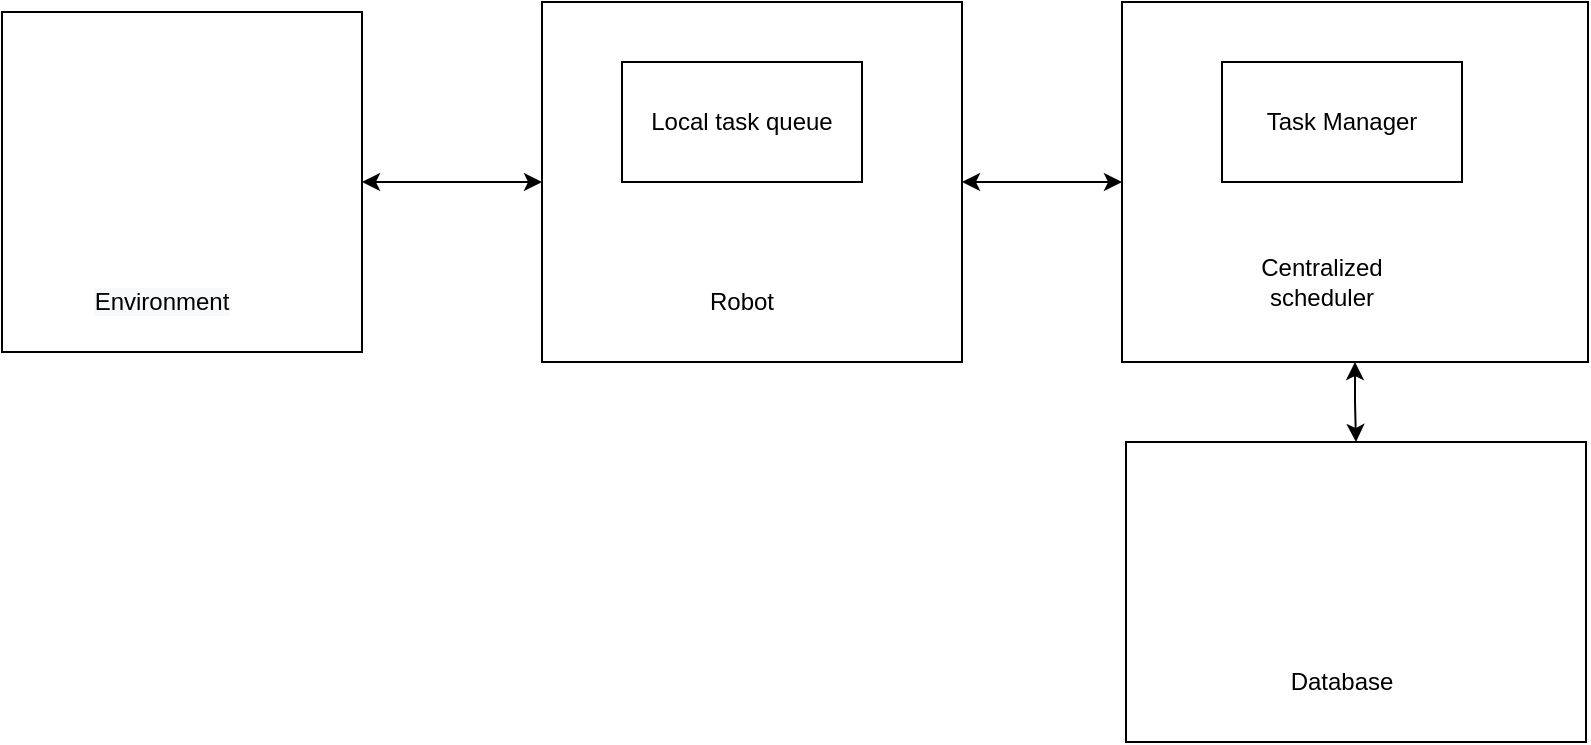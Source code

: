 <mxfile version="13.1.3" pages="21">
    <diagram id="m6yilhdFSttjhOXIyHJD" name="scheduler_architecture">
        <mxGraphModel dx="1182" dy="266" grid="1" gridSize="10" guides="1" tooltips="1" connect="1" arrows="1" fold="1" page="1" pageScale="1" pageWidth="827" pageHeight="1169" math="0" shadow="0">
            <root>
                <mxCell id="8Ht3o0qFNZ7bjk3jsNtI-0"/>
                <mxCell id="8Ht3o0qFNZ7bjk3jsNtI-1" parent="8Ht3o0qFNZ7bjk3jsNtI-0"/>
                <mxCell id="8o_0cozHyMcKd_w2CMrN-36" style="edgeStyle=orthogonalEdgeStyle;rounded=0;orthogonalLoop=1;jettySize=auto;html=1;exitX=1;exitY=0.5;exitDx=0;exitDy=0;startArrow=classic;startFill=1;" parent="8Ht3o0qFNZ7bjk3jsNtI-1" source="8o_0cozHyMcKd_w2CMrN-0" target="8o_0cozHyMcKd_w2CMrN-33" edge="1">
                    <mxGeometry relative="1" as="geometry"/>
                </mxCell>
                <mxCell id="8o_0cozHyMcKd_w2CMrN-0" value="" style="rounded=0;whiteSpace=wrap;html=1;" parent="8Ht3o0qFNZ7bjk3jsNtI-1" vertex="1">
                    <mxGeometry x="160" y="120" width="210" height="180" as="geometry"/>
                </mxCell>
                <mxCell id="8o_0cozHyMcKd_w2CMrN-1" value="Robot" style="text;html=1;strokeColor=none;fillColor=none;align=center;verticalAlign=middle;whiteSpace=wrap;rounded=0;" parent="8Ht3o0qFNZ7bjk3jsNtI-1" vertex="1">
                    <mxGeometry x="240" y="260" width="40" height="20" as="geometry"/>
                </mxCell>
                <mxCell id="8o_0cozHyMcKd_w2CMrN-24" value="Local task queue" style="rounded=0;whiteSpace=wrap;html=1;" parent="8Ht3o0qFNZ7bjk3jsNtI-1" vertex="1">
                    <mxGeometry x="200" y="150" width="120" height="60" as="geometry"/>
                </mxCell>
                <mxCell id="uPljM3z6CdPlwshXwVEf-6" style="edgeStyle=orthogonalEdgeStyle;rounded=0;orthogonalLoop=1;jettySize=auto;html=1;startArrow=classic;startFill=1;" parent="8Ht3o0qFNZ7bjk3jsNtI-1" source="8o_0cozHyMcKd_w2CMrN-33" target="uPljM3z6CdPlwshXwVEf-4" edge="1">
                    <mxGeometry relative="1" as="geometry"/>
                </mxCell>
                <mxCell id="8o_0cozHyMcKd_w2CMrN-33" value="" style="rounded=0;whiteSpace=wrap;html=1;" parent="8Ht3o0qFNZ7bjk3jsNtI-1" vertex="1">
                    <mxGeometry x="450" y="120" width="233" height="180" as="geometry"/>
                </mxCell>
                <mxCell id="8o_0cozHyMcKd_w2CMrN-34" value="Centralized scheduler" style="text;html=1;strokeColor=none;fillColor=none;align=center;verticalAlign=middle;whiteSpace=wrap;rounded=0;" parent="8Ht3o0qFNZ7bjk3jsNtI-1" vertex="1">
                    <mxGeometry x="510" y="250" width="80" height="20" as="geometry"/>
                </mxCell>
                <mxCell id="uPljM3z6CdPlwshXwVEf-2" style="edgeStyle=orthogonalEdgeStyle;rounded=0;orthogonalLoop=1;jettySize=auto;html=1;startArrow=classic;startFill=1;" parent="8Ht3o0qFNZ7bjk3jsNtI-1" source="uPljM3z6CdPlwshXwVEf-0" target="8o_0cozHyMcKd_w2CMrN-0" edge="1">
                    <mxGeometry relative="1" as="geometry"/>
                </mxCell>
                <mxCell id="uPljM3z6CdPlwshXwVEf-0" value="" style="rounded=0;whiteSpace=wrap;html=1;" parent="8Ht3o0qFNZ7bjk3jsNtI-1" vertex="1">
                    <mxGeometry x="-110" y="125" width="180" height="170" as="geometry"/>
                </mxCell>
                <mxCell id="uPljM3z6CdPlwshXwVEf-1" value="&lt;span style=&quot;color: rgb(0, 0, 0); font-family: helvetica; font-size: 12px; font-style: normal; font-weight: normal; letter-spacing: normal; text-align: center; text-indent: 0px; text-transform: none; word-spacing: 0px; background-color: rgb(248, 249, 250); text-decoration: none; display: inline; float: none;&quot;&gt;Environment&lt;/span&gt;" style="text;html=1;strokeColor=none;fillColor=none;align=center;verticalAlign=middle;whiteSpace=wrap;rounded=0;" parent="8Ht3o0qFNZ7bjk3jsNtI-1" vertex="1">
                    <mxGeometry x="-50" y="260" width="40" height="20" as="geometry"/>
                </mxCell>
                <mxCell id="uPljM3z6CdPlwshXwVEf-3" value="Task Manager" style="rounded=0;whiteSpace=wrap;html=1;" parent="8Ht3o0qFNZ7bjk3jsNtI-1" vertex="1">
                    <mxGeometry x="500" y="150" width="120" height="60" as="geometry"/>
                </mxCell>
                <mxCell id="uPljM3z6CdPlwshXwVEf-4" value="" style="rounded=0;whiteSpace=wrap;html=1;" parent="8Ht3o0qFNZ7bjk3jsNtI-1" vertex="1">
                    <mxGeometry x="452" y="340" width="230" height="150" as="geometry"/>
                </mxCell>
                <mxCell id="uPljM3z6CdPlwshXwVEf-5" value="Database" style="text;html=1;strokeColor=none;fillColor=none;align=center;verticalAlign=middle;whiteSpace=wrap;rounded=0;" parent="8Ht3o0qFNZ7bjk3jsNtI-1" vertex="1">
                    <mxGeometry x="540" y="450" width="40" height="20" as="geometry"/>
                </mxCell>
            </root>
        </mxGraphModel>
    </diagram>
    <diagram id="nIq5qUlCVIsiNPPZxyRB" name="centralized_pool_task_select">
        <mxGraphModel dx="1524" dy="2747" grid="1" gridSize="10" guides="1" tooltips="1" connect="1" arrows="1" fold="1" page="1" pageScale="1" pageWidth="1169" pageHeight="827" math="0" shadow="0">
            <root>
                <mxCell id="iYifeaq5F0eMDEzZb8t3-0"/>
                <mxCell id="iYifeaq5F0eMDEzZb8t3-1" parent="iYifeaq5F0eMDEzZb8t3-0"/>
                <mxCell id="iOQ5iVgeBx2KOnYYhogS-0" value="How Centrolized pool find best task for robot" style="text;html=1;strokeColor=none;fillColor=none;align=center;verticalAlign=middle;whiteSpace=wrap;rounded=0;" parent="iYifeaq5F0eMDEzZb8t3-1" vertex="1">
                    <mxGeometry x="-790" y="-2420" width="320" height="20" as="geometry"/>
                </mxCell>
                <mxCell id="vnj5ggAg6_AHckul_VkD-11" value="yes" style="edgeStyle=orthogonalEdgeStyle;rounded=0;orthogonalLoop=1;jettySize=auto;html=1;" parent="iYifeaq5F0eMDEzZb8t3-1" source="3-uIJiy3BQfzpWEOZTyI-0" target="Z9g3J7SWBePGt2aAgcw0-6" edge="1">
                    <mxGeometry relative="1" as="geometry"/>
                </mxCell>
                <mxCell id="vnj5ggAg6_AHckul_VkD-12" value="no" style="edgeStyle=orthogonalEdgeStyle;rounded=0;orthogonalLoop=1;jettySize=auto;html=1;" parent="iYifeaq5F0eMDEzZb8t3-1" source="3-uIJiy3BQfzpWEOZTyI-0" target="4AcKDgoWf06vGD0nLb4k-4" edge="1">
                    <mxGeometry relative="1" as="geometry"/>
                </mxCell>
                <mxCell id="3-uIJiy3BQfzpWEOZTyI-0" value="Has execute tasks ?" style="rhombus;whiteSpace=wrap;html=1;" parent="iYifeaq5F0eMDEzZb8t3-1" vertex="1">
                    <mxGeometry x="-700" y="-2040" width="140" height="80" as="geometry"/>
                </mxCell>
                <mxCell id="vnj5ggAg6_AHckul_VkD-8" value="yes" style="edgeStyle=orthogonalEdgeStyle;rounded=0;orthogonalLoop=1;jettySize=auto;html=1;" parent="iYifeaq5F0eMDEzZb8t3-1" source="3-uIJiy3BQfzpWEOZTyI-1" target="vnj5ggAg6_AHckul_VkD-9" edge="1">
                    <mxGeometry relative="1" as="geometry"/>
                </mxCell>
                <mxCell id="vnj5ggAg6_AHckul_VkD-17" value="no" style="edgeStyle=orthogonalEdgeStyle;rounded=0;orthogonalLoop=1;jettySize=auto;html=1;entryX=0.75;entryY=0;entryDx=0;entryDy=0;" parent="iYifeaq5F0eMDEzZb8t3-1" source="3-uIJiy3BQfzpWEOZTyI-1" target="4AcKDgoWf06vGD0nLb4k-4" edge="1">
                    <mxGeometry relative="1" as="geometry"/>
                </mxCell>
                <mxCell id="3-uIJiy3BQfzpWEOZTyI-1" value="Has large task?" style="rhombus;whiteSpace=wrap;html=1;" parent="iYifeaq5F0eMDEzZb8t3-1" vertex="1">
                    <mxGeometry x="-430" y="-1750" width="140" height="80" as="geometry"/>
                </mxCell>
                <mxCell id="JZ8lM7FwlggBoYIxz-sX-2" style="edgeStyle=orthogonalEdgeStyle;rounded=0;orthogonalLoop=1;jettySize=auto;html=1;" parent="iYifeaq5F0eMDEzZb8t3-1" source="JZ8lM7FwlggBoYIxz-sX-0" target="JZ8lM7FwlggBoYIxz-sX-4" edge="1">
                    <mxGeometry relative="1" as="geometry">
                        <mxPoint x="-630" y="-2170" as="targetPoint"/>
                    </mxGeometry>
                </mxCell>
                <mxCell id="JZ8lM7FwlggBoYIxz-sX-0" value="Get battery level and root position from request" style="rounded=1;whiteSpace=wrap;html=1;" parent="iYifeaq5F0eMDEzZb8t3-1" vertex="1">
                    <mxGeometry x="-690" y="-2270" width="120" height="60" as="geometry"/>
                </mxCell>
                <mxCell id="JZ8lM7FwlggBoYIxz-sX-1" value="" style="endArrow=classic;html=1;entryX=0.5;entryY=0;entryDx=0;entryDy=0;exitX=0.5;exitY=1;exitDx=0;exitDy=0;" parent="iYifeaq5F0eMDEzZb8t3-1" source="gD5lK8dxyP8zXVackSgF-0" target="JZ8lM7FwlggBoYIxz-sX-0" edge="1">
                    <mxGeometry width="50" height="50" relative="1" as="geometry">
                        <mxPoint x="-630" y="-2320" as="sourcePoint"/>
                        <mxPoint x="-630" y="-2340" as="targetPoint"/>
                    </mxGeometry>
                </mxCell>
                <mxCell id="4AcKDgoWf06vGD0nLb4k-2" value="no" style="edgeStyle=orthogonalEdgeStyle;rounded=0;orthogonalLoop=1;jettySize=auto;html=1;" parent="iYifeaq5F0eMDEzZb8t3-1" source="JZ8lM7FwlggBoYIxz-sX-4" target="3-uIJiy3BQfzpWEOZTyI-0" edge="1">
                    <mxGeometry relative="1" as="geometry">
                        <mxPoint x="-630" y="-2050" as="targetPoint"/>
                    </mxGeometry>
                </mxCell>
                <mxCell id="Z9g3J7SWBePGt2aAgcw0-9" value="yes" style="edgeStyle=orthogonalEdgeStyle;rounded=0;orthogonalLoop=1;jettySize=auto;html=1;" parent="iYifeaq5F0eMDEzZb8t3-1" source="JZ8lM7FwlggBoYIxz-sX-4" target="GJLgBZwbedm-1SrLBXmV-7" edge="1">
                    <mxGeometry x="-0.866" relative="1" as="geometry">
                        <mxPoint x="-1020" y="-2050" as="targetPoint"/>
                        <Array as="points">
                            <mxPoint x="-1020" y="-2130"/>
                        </Array>
                        <mxPoint as="offset"/>
                    </mxGeometry>
                </mxCell>
                <mxCell id="JZ8lM7FwlggBoYIxz-sX-4" value="Battery level&amp;lt; 10%?" style="rhombus;whiteSpace=wrap;html=1;" parent="iYifeaq5F0eMDEzZb8t3-1" vertex="1">
                    <mxGeometry x="-695" y="-2170" width="130" height="80" as="geometry"/>
                </mxCell>
                <mxCell id="vnj5ggAg6_AHckul_VkD-13" style="edgeStyle=orthogonalEdgeStyle;rounded=0;orthogonalLoop=1;jettySize=auto;html=1;" parent="iYifeaq5F0eMDEzZb8t3-1" source="4AcKDgoWf06vGD0nLb4k-4" target="4AcKDgoWf06vGD0nLb4k-8" edge="1">
                    <mxGeometry relative="1" as="geometry"/>
                </mxCell>
                <mxCell id="4AcKDgoWf06vGD0nLb4k-4" value="Calculate door cost" style="rounded=1;whiteSpace=wrap;html=1;fillColor=#FFFFFF;" parent="iYifeaq5F0eMDEzZb8t3-1" vertex="1">
                    <mxGeometry x="-690" y="-1620" width="120" height="60" as="geometry"/>
                </mxCell>
                <mxCell id="GJLgBZwbedm-1SrLBXmV-3" style="edgeStyle=orthogonalEdgeStyle;rounded=0;orthogonalLoop=1;jettySize=auto;html=1;entryX=0.75;entryY=0;entryDx=0;entryDy=0;" parent="iYifeaq5F0eMDEzZb8t3-1" source="4AcKDgoWf06vGD0nLb4k-8" target="4AcKDgoWf06vGD0nLb4k-12" edge="1">
                    <mxGeometry relative="1" as="geometry">
                        <Array as="points">
                            <mxPoint x="-630" y="-1420"/>
                            <mxPoint x="-830" y="-1420"/>
                        </Array>
                    </mxGeometry>
                </mxCell>
                <mxCell id="4AcKDgoWf06vGD0nLb4k-8" value="Create a &lt;br&gt;&lt;b&gt;&lt;u&gt;enviroment task&lt;/u&gt;&lt;/b&gt;" style="rounded=1;whiteSpace=wrap;html=1;fillColor=#FFFFFF;" parent="iYifeaq5F0eMDEzZb8t3-1" vertex="1">
                    <mxGeometry x="-690" y="-1530" width="120" height="60" as="geometry"/>
                </mxCell>
                <mxCell id="4AcKDgoWf06vGD0nLb4k-15" style="edgeStyle=orthogonalEdgeStyle;rounded=0;orthogonalLoop=1;jettySize=auto;html=1;entryX=0.25;entryY=0;entryDx=0;entryDy=0;" parent="iYifeaq5F0eMDEzZb8t3-1" source="4AcKDgoWf06vGD0nLb4k-12" target="4AcKDgoWf06vGD0nLb4k-14" edge="1">
                    <mxGeometry relative="1" as="geometry">
                        <Array as="points">
                            <mxPoint x="-860" y="-1220"/>
                            <mxPoint x="-660" y="-1220"/>
                        </Array>
                    </mxGeometry>
                </mxCell>
                <mxCell id="4AcKDgoWf06vGD0nLb4k-12" value="Send small task ask(action goal) to robot" style="rounded=1;whiteSpace=wrap;html=1;" parent="iYifeaq5F0eMDEzZb8t3-1" vertex="1">
                    <mxGeometry x="-920" y="-1350" width="120" height="60" as="geometry"/>
                </mxCell>
                <mxCell id="4AcKDgoWf06vGD0nLb4k-17" style="edgeStyle=orthogonalEdgeStyle;rounded=0;orthogonalLoop=1;jettySize=auto;html=1;" parent="iYifeaq5F0eMDEzZb8t3-1" source="4AcKDgoWf06vGD0nLb4k-14" edge="1">
                    <mxGeometry relative="1" as="geometry">
                        <mxPoint x="-630" y="-973.0" as="targetPoint"/>
                    </mxGeometry>
                </mxCell>
                <mxCell id="4AcKDgoWf06vGD0nLb4k-14" value="Responce true to robot" style="rounded=1;whiteSpace=wrap;html=1;" parent="iYifeaq5F0eMDEzZb8t3-1" vertex="1">
                    <mxGeometry x="-690" y="-1093" width="120" height="60" as="geometry"/>
                </mxCell>
                <mxCell id="4AcKDgoWf06vGD0nLb4k-16" value="finish" style="text;html=1;strokeColor=none;fillColor=none;align=center;verticalAlign=middle;whiteSpace=wrap;rounded=0;" parent="iYifeaq5F0eMDEzZb8t3-1" vertex="1">
                    <mxGeometry x="-650" y="-973" width="40" height="20" as="geometry"/>
                </mxCell>
                <mxCell id="vnj5ggAg6_AHckul_VkD-18" style="edgeStyle=orthogonalEdgeStyle;rounded=0;orthogonalLoop=1;jettySize=auto;html=1;" parent="iYifeaq5F0eMDEzZb8t3-1" source="Z9g3J7SWBePGt2aAgcw0-6" target="vnj5ggAg6_AHckul_VkD-1" edge="1">
                    <mxGeometry relative="1" as="geometry"/>
                </mxCell>
                <mxCell id="Z9g3J7SWBePGt2aAgcw0-6" value="Calculate task cost&amp;nbsp;" style="rounded=1;whiteSpace=wrap;html=1;fillColor=#FFFFFF;" parent="iYifeaq5F0eMDEzZb8t3-1" vertex="1">
                    <mxGeometry x="-420" y="-1940" width="120" height="60" as="geometry"/>
                </mxCell>
                <mxCell id="Eg1IXtz6yCHsSkEqve_1-3" value="Create a &lt;br&gt;&lt;u&gt;&lt;b&gt;charging task&lt;/b&gt;&lt;/u&gt;" style="rounded=1;whiteSpace=wrap;html=1;" parent="iYifeaq5F0eMDEzZb8t3-1" vertex="1">
                    <mxGeometry x="-1080" y="-1530" width="120" height="60" as="geometry"/>
                </mxCell>
                <mxCell id="gD5lK8dxyP8zXVackSgF-0" value="Start" style="text;html=1;strokeColor=none;fillColor=none;align=center;verticalAlign=middle;whiteSpace=wrap;rounded=0;" parent="iYifeaq5F0eMDEzZb8t3-1" vertex="1">
                    <mxGeometry x="-650" y="-2360" width="40" height="20" as="geometry"/>
                </mxCell>
                <mxCell id="vnj5ggAg6_AHckul_VkD-19" style="edgeStyle=orthogonalEdgeStyle;rounded=0;orthogonalLoop=1;jettySize=auto;html=1;" parent="iYifeaq5F0eMDEzZb8t3-1" source="vnj5ggAg6_AHckul_VkD-1" target="3-uIJiy3BQfzpWEOZTyI-1" edge="1">
                    <mxGeometry relative="1" as="geometry"/>
                </mxCell>
                <mxCell id="vnj5ggAg6_AHckul_VkD-1" value="filter task" style="rounded=1;whiteSpace=wrap;html=1;fillColor=#f5f5f5;strokeColor=#666666;fontColor=#333333;" parent="iYifeaq5F0eMDEzZb8t3-1" vertex="1">
                    <mxGeometry x="-420" y="-1846" width="120" height="60" as="geometry"/>
                </mxCell>
                <mxCell id="GJLgBZwbedm-1SrLBXmV-5" style="edgeStyle=orthogonalEdgeStyle;rounded=0;orthogonalLoop=1;jettySize=auto;html=1;" parent="iYifeaq5F0eMDEzZb8t3-1" source="vnj5ggAg6_AHckul_VkD-9" target="GJLgBZwbedm-1SrLBXmV-0" edge="1">
                    <mxGeometry relative="1" as="geometry"/>
                </mxCell>
                <mxCell id="vnj5ggAg6_AHckul_VkD-9" value="choose best &lt;br&gt;&lt;u&gt;&lt;b&gt;execute task&lt;/b&gt;&lt;/u&gt;" style="rounded=1;whiteSpace=wrap;html=1;" parent="iYifeaq5F0eMDEzZb8t3-1" vertex="1">
                    <mxGeometry x="-420" y="-1530" width="120" height="60" as="geometry"/>
                </mxCell>
                <mxCell id="GJLgBZwbedm-1SrLBXmV-2" style="edgeStyle=orthogonalEdgeStyle;rounded=0;orthogonalLoop=1;jettySize=auto;html=1;entryX=0.25;entryY=0;entryDx=0;entryDy=0;" parent="iYifeaq5F0eMDEzZb8t3-1" source="Eg1IXtz6yCHsSkEqve_1-3" target="4AcKDgoWf06vGD0nLb4k-12" edge="1">
                    <mxGeometry relative="1" as="geometry">
                        <mxPoint x="-1020" y="-1560" as="sourcePoint"/>
                        <Array as="points">
                            <mxPoint x="-1020" y="-1420"/>
                            <mxPoint x="-890" y="-1420"/>
                        </Array>
                    </mxGeometry>
                </mxCell>
                <mxCell id="GJLgBZwbedm-1SrLBXmV-11" style="edgeStyle=orthogonalEdgeStyle;rounded=0;orthogonalLoop=1;jettySize=auto;html=1;" parent="iYifeaq5F0eMDEzZb8t3-1" source="Rx6_0Q7V1gqILzAk73Ow-5" target="Eg1IXtz6yCHsSkEqve_1-3" edge="1">
                    <mxGeometry relative="1" as="geometry"/>
                </mxCell>
                <mxCell id="Rx6_0Q7V1gqILzAk73Ow-5" value="set this charging station to busy" style="rounded=1;whiteSpace=wrap;html=1;" parent="iYifeaq5F0eMDEzZb8t3-1" vertex="1">
                    <mxGeometry x="-1080" y="-1660" width="120" height="60" as="geometry"/>
                </mxCell>
                <mxCell id="GJLgBZwbedm-1SrLBXmV-6" style="edgeStyle=orthogonalEdgeStyle;rounded=0;orthogonalLoop=1;jettySize=auto;html=1;entryX=0.75;entryY=0;entryDx=0;entryDy=0;" parent="iYifeaq5F0eMDEzZb8t3-1" source="GJLgBZwbedm-1SrLBXmV-0" target="4AcKDgoWf06vGD0nLb4k-14" edge="1">
                    <mxGeometry relative="1" as="geometry">
                        <Array as="points">
                            <mxPoint x="-360" y="-1220"/>
                            <mxPoint x="-600" y="-1220"/>
                        </Array>
                    </mxGeometry>
                </mxCell>
                <mxCell id="GJLgBZwbedm-1SrLBXmV-0" value="Send large task ask(action goal) to robot" style="rounded=1;whiteSpace=wrap;html=1;" parent="iYifeaq5F0eMDEzZb8t3-1" vertex="1">
                    <mxGeometry x="-420" y="-1340" width="120" height="60" as="geometry"/>
                </mxCell>
                <mxCell id="GJLgBZwbedm-1SrLBXmV-9" style="edgeStyle=orthogonalEdgeStyle;rounded=0;orthogonalLoop=1;jettySize=auto;html=1;" parent="iYifeaq5F0eMDEzZb8t3-1" source="GJLgBZwbedm-1SrLBXmV-7" target="Rx6_0Q7V1gqILzAk73Ow-5" edge="1">
                    <mxGeometry relative="1" as="geometry"/>
                </mxCell>
                <mxCell id="GJLgBZwbedm-1SrLBXmV-7" value="calculate charging station cost" style="rounded=1;whiteSpace=wrap;html=1;" parent="iYifeaq5F0eMDEzZb8t3-1" vertex="1">
                    <mxGeometry x="-1080" y="-1786" width="120" height="60" as="geometry"/>
                </mxCell>
                <mxCell id="kMsTse0GaJiVCCvFU7IJ-0" style="edgeStyle=orthogonalEdgeStyle;rounded=0;orthogonalLoop=1;jettySize=auto;html=1;exitX=1;exitY=0.25;exitDx=0;exitDy=0;entryX=1;entryY=0.5;entryDx=0;entryDy=0;fillColor=#f5f5f5;strokeColor=#666666;" parent="iYifeaq5F0eMDEzZb8t3-1" source="vnj5ggAg6_AHckul_VkD-1" target="vnj5ggAg6_AHckul_VkD-1" edge="1">
                    <mxGeometry relative="1" as="geometry"/>
                </mxCell>
            </root>
        </mxGraphModel>
    </diagram>
    <diagram id="zreu28hykkNAA0qJQvyz" name="database">
        &#xa;        
        <mxGraphModel dx="1773" dy="1728" grid="1" gridSize="10" guides="1" tooltips="1" connect="1" arrows="1" fold="1" page="1" pageScale="1" pageWidth="827" pageHeight="1169" math="0" shadow="0">
            &#xa;            
            <root>
                &#xa;                
                <mxCell id="8yYb7jhvpn8ucTYvjyOU-0"/>
                &#xa;                
                <mxCell id="8yYb7jhvpn8ucTYvjyOU-1" parent="8yYb7jhvpn8ucTYvjyOU-0"/>
                &#xa;                
                <mxCell id="R6vBlkYaqvwYtCSqsExN-47" value="s" style="rounded=0;whiteSpace=wrap;html=1;" parent="8yYb7jhvpn8ucTYvjyOU-1" vertex="1">
                    &#xa;                    
                    <mxGeometry x="1180" y="-210" width="420" height="890" as="geometry"/>
                    &#xa;                
                </mxCell>
                &#xa;                
                <mxCell id="R6vBlkYaqvwYtCSqsExN-45" value="" style="verticalLabelPosition=bottom;verticalAlign=top;html=1;shape=mxgraph.basic.rect;fillColor2=none;strokeWidth=1;size=20;indent=5;" parent="8yYb7jhvpn8ucTYvjyOU-1" vertex="1">
                    &#xa;                    
                    <mxGeometry x="-340" y="-210" width="1380" height="1040" as="geometry"/>
                    &#xa;                
                </mxCell>
                &#xa;                
                <mxCell id="BmDDHxWaM3Dd76tH4iUC-28" value="&lt;font color=&quot;#ff3333&quot;&gt;trigger : last update&lt;/font&gt;" style="edgeStyle=entityRelationEdgeStyle;rounded=0;orthogonalLoop=1;jettySize=auto;html=1;elbow=vertical;fontColor=#FF9999;strokeColor=#FF3333;" parent="8yYb7jhvpn8ucTYvjyOU-1" source="8yYb7jhvpn8ucTYvjyOU-6" target="BmDDHxWaM3Dd76tH4iUC-33" edge="1">
                    &#xa;                    
                    <mxGeometry x="0.104" y="13" relative="1" as="geometry">
                        &#xa;                        
                        <mxPoint as="offset"/>
                        &#xa;                    
                    </mxGeometry>
                    &#xa;                
                </mxCell>
                &#xa;                
                <mxCell id="qRXTwiK2wr_wjTT_p50k-1" value="&lt;span style=&quot;font-family: helvetica; font-size: 11px; font-style: normal; font-weight: 400; letter-spacing: normal; text-align: center; text-indent: 0px; text-transform: none; word-spacing: 0px; background-color: rgb(255, 255, 255); display: inline; float: none;&quot;&gt;trigger: door_used&lt;/span&gt;" style="rounded=0;orthogonalLoop=1;jettySize=auto;html=1;fillColor=#f8cecc;strokeColor=#b85450;fontColor=#FF3333;edgeStyle=entityRelationEdgeStyle;" parent="8yYb7jhvpn8ucTYvjyOU-1" source="0mXmORqime6rnBHA02Q1-3" target="YID7qufIkgqbk-78ZARl-11" edge="1">
                    &#xa;                    
                    <mxGeometry x="0.023" y="6" relative="1" as="geometry">
                        &#xa;                        
                        <mxPoint as="offset"/>
                        &#xa;                    
                    </mxGeometry>
                    &#xa;                
                </mxCell>
                &#xa;                
                <mxCell id="qRXTwiK2wr_wjTT_p50k-25" value="" style="edgeStyle=entityRelationEdgeStyle;fontSize=12;html=1;endArrow=ERmandOne;" parent="8yYb7jhvpn8ucTYvjyOU-1" source="qRXTwiK2wr_wjTT_p50k-14" target="BmDDHxWaM3Dd76tH4iUC-30" edge="1">
                    &#xa;                    
                    <mxGeometry width="100" height="100" relative="1" as="geometry">
                        &#xa;                        
                        <mxPoint x="-110" y="162" as="sourcePoint"/>
                        &#xa;                        
                        <mxPoint x="-10" y="62" as="targetPoint"/>
                        &#xa;                    
                    </mxGeometry>
                    &#xa;                
                </mxCell>
                &#xa;                
                <mxCell id="qRXTwiK2wr_wjTT_p50k-26" value="" style="edgeStyle=entityRelationEdgeStyle;fontSize=12;html=1;endArrow=ERmandOne;exitX=1;exitY=0.5;exitDx=0;exitDy=0;entryX=0;entryY=0.5;entryDx=0;entryDy=0;" parent="8yYb7jhvpn8ucTYvjyOU-1" source="qRXTwiK2wr_wjTT_p50k-20" target="vgN3CwVh-lyRxLTJJo4X-1" edge="1">
                    &#xa;                    
                    <mxGeometry width="100" height="100" relative="1" as="geometry">
                        &#xa;                        
                        <mxPoint x="-160.0" y="190.0" as="sourcePoint"/>
                        &#xa;                        
                        <mxPoint x="100" y="20.0" as="targetPoint"/>
                        &#xa;                    
                    </mxGeometry>
                    &#xa;                
                </mxCell>
                &#xa;                
                <mxCell id="qRXTwiK2wr_wjTT_p50k-27" value="" style="edgeStyle=entityRelationEdgeStyle;fontSize=12;html=1;endArrow=ERmandOne;entryX=0;entryY=0.5;entryDx=0;entryDy=0;" parent="8yYb7jhvpn8ucTYvjyOU-1" source="qRXTwiK2wr_wjTT_p50k-17" target="qRXTwiK2wr_wjTT_p50k-3" edge="1">
                    &#xa;                    
                    <mxGeometry width="100" height="100" relative="1" as="geometry">
                        &#xa;                        
                        <mxPoint x="-30.0" y="215.5" as="sourcePoint"/>
                        &#xa;                        
                        <mxPoint x="100" y="252.5" as="targetPoint"/>
                        &#xa;                    
                    </mxGeometry>
                    &#xa;                
                </mxCell>
                &#xa;                
                <mxCell id="qRXTwiK2wr_wjTT_p50k-30" value="" style="edgeStyle=entityRelationEdgeStyle;fontSize=12;html=1;endArrow=ERmandOne;exitX=1.017;exitY=0.061;exitDx=0;exitDy=0;entryX=0;entryY=0.5;entryDx=0;entryDy=0;exitPerimeter=0;" parent="8yYb7jhvpn8ucTYvjyOU-1" source="YID7qufIkgqbk-78ZARl-11" target="0mXmORqime6rnBHA02Q1-1" edge="1">
                    &#xa;                    
                    <mxGeometry width="100" height="100" relative="1" as="geometry">
                        &#xa;                        
                        <mxPoint x="390.0" y="144" as="sourcePoint"/>
                        &#xa;                        
                        <mxPoint x="510" y="-2.274e-13" as="targetPoint"/>
                        &#xa;                    
                    </mxGeometry>
                    &#xa;                
                </mxCell>
                &#xa;                
                <mxCell id="qRXTwiK2wr_wjTT_p50k-31" value="" style="edgeStyle=entityRelationEdgeStyle;fontSize=12;html=1;endArrow=ERmandOne;entryX=0;entryY=0.5;entryDx=0;entryDy=0;" parent="8yYb7jhvpn8ucTYvjyOU-1" source="vgN3CwVh-lyRxLTJJo4X-1" target="0qI7WemBjL6xjYrI-nSD-23" edge="1">
                    &#xa;                    
                    <mxGeometry width="100" height="100" relative="1" as="geometry">
                        &#xa;                        
                        <mxPoint x="280.0" y="224" as="sourcePoint"/>
                        &#xa;                        
                        <mxPoint x="400" y="80.0" as="targetPoint"/>
                        &#xa;                    
                    </mxGeometry>
                    &#xa;                
                </mxCell>
                &#xa;                
                <mxCell id="qRXTwiK2wr_wjTT_p50k-32" value="" style="edgeStyle=entityRelationEdgeStyle;fontSize=12;html=1;endArrow=ERmandOne;entryX=0;entryY=0.5;entryDx=0;entryDy=0;" parent="8yYb7jhvpn8ucTYvjyOU-1" source="qRXTwiK2wr_wjTT_p50k-3" target="0mXmORqime6rnBHA02Q1-9" edge="1">
                    &#xa;                    
                    <mxGeometry width="100" height="100" relative="1" as="geometry">
                        &#xa;                        
                        <mxPoint x="310" y="354" as="sourcePoint"/>
                        &#xa;                        
                        <mxPoint x="530" y="330" as="targetPoint"/>
                        &#xa;                    
                    </mxGeometry>
                    &#xa;                
                </mxCell>
                &#xa;                
                <mxCell id="qRXTwiK2wr_wjTT_p50k-35" value="" style="edgeStyle=entityRelationEdgeStyle;fontSize=12;html=1;endArrow=ERmandOne;entryX=0;entryY=0.5;entryDx=0;entryDy=0;" parent="8yYb7jhvpn8ucTYvjyOU-1" source="BmDDHxWaM3Dd76tH4iUC-23" target="OxporVr8V1jt6d7Fo-nl-3" edge="1">
                    &#xa;                    
                    <mxGeometry width="100" height="100" relative="1" as="geometry">
                        &#xa;                        
                        <mxPoint x="280" y="20.0" as="sourcePoint"/>
                        &#xa;                        
                        <mxPoint x="480" y="93.0" as="targetPoint"/>
                        &#xa;                    
                    </mxGeometry>
                    &#xa;                
                </mxCell>
                &#xa;                
                <mxCell id="BmDDHxWaM3Dd76tH4iUC-29" value="doors" style="shape=table;startSize=30;container=1;collapsible=1;childLayout=tableLayout;fixedRows=1;rowLines=0;fontStyle=1;align=center;resizeLast=1;fillColor=#dae8fc;strokeColor=#6c8ebf;" parent="8yYb7jhvpn8ucTYvjyOU-1" vertex="1">
                    &#xa;                    
                    <mxGeometry x="100" y="40" width="180" height="170" as="geometry"/>
                    &#xa;                
                </mxCell>
                &#xa;                
                <mxCell id="BmDDHxWaM3Dd76tH4iUC-30" value="" style="shape=partialRectangle;collapsible=0;dropTarget=0;pointerEvents=0;fillColor=none;top=0;left=0;bottom=1;right=0;points=[[0,0.5],[1,0.5]];portConstraint=eastwest;" parent="BmDDHxWaM3Dd76tH4iUC-29" vertex="1">
                    &#xa;                    
                    <mxGeometry y="30" width="180" height="30" as="geometry"/>
                    &#xa;                
                </mxCell>
                &#xa;                
                <mxCell id="BmDDHxWaM3Dd76tH4iUC-31" value="PK" style="shape=partialRectangle;connectable=0;fillColor=none;top=0;left=0;bottom=0;right=0;fontStyle=1;overflow=hidden;" parent="BmDDHxWaM3Dd76tH4iUC-30" vertex="1">
                    &#xa;                    
                    <mxGeometry width="30" height="30" as="geometry"/>
                    &#xa;                
                </mxCell>
                &#xa;                
                <mxCell id="BmDDHxWaM3Dd76tH4iUC-32" value="door_id" style="shape=partialRectangle;connectable=0;fillColor=none;top=0;left=0;bottom=0;right=0;align=left;spacingLeft=6;fontStyle=5;overflow=hidden;" parent="BmDDHxWaM3Dd76tH4iUC-30" vertex="1">
                    &#xa;                    
                    <mxGeometry x="30" width="150" height="30" as="geometry"/>
                    &#xa;                
                </mxCell>
                &#xa;                
                <mxCell id="BmDDHxWaM3Dd76tH4iUC-33" value="" style="shape=partialRectangle;collapsible=0;dropTarget=0;pointerEvents=0;fillColor=none;top=0;left=0;bottom=0;right=0;points=[[0,0.5],[1,0.5]];portConstraint=eastwest;" parent="BmDDHxWaM3Dd76tH4iUC-29" vertex="1">
                    &#xa;                    
                    <mxGeometry y="60" width="180" height="30" as="geometry"/>
                    &#xa;                
                </mxCell>
                &#xa;                
                <mxCell id="BmDDHxWaM3Dd76tH4iUC-34" value="" style="shape=partialRectangle;connectable=0;fillColor=none;top=0;left=0;bottom=0;right=0;editable=1;overflow=hidden;" parent="BmDDHxWaM3Dd76tH4iUC-33" vertex="1">
                    &#xa;                    
                    <mxGeometry width="30" height="30" as="geometry"/>
                    &#xa;                
                </mxCell>
                &#xa;                
                <mxCell id="BmDDHxWaM3Dd76tH4iUC-35" value="dependency" style="shape=partialRectangle;connectable=0;fillColor=none;top=0;left=0;bottom=0;right=0;align=left;spacingLeft=6;overflow=hidden;" parent="BmDDHxWaM3Dd76tH4iUC-33" vertex="1">
                    &#xa;                    
                    <mxGeometry x="30" width="150" height="30" as="geometry"/>
                    &#xa;                
                </mxCell>
                &#xa;                
                <mxCell id="BmDDHxWaM3Dd76tH4iUC-23" value="" style="shape=partialRectangle;collapsible=0;dropTarget=0;pointerEvents=0;fillColor=none;top=0;left=0;bottom=0;right=0;points=[[0,0.5],[1,0.5]];portConstraint=eastwest;" parent="BmDDHxWaM3Dd76tH4iUC-29" vertex="1">
                    &#xa;                    
                    <mxGeometry y="90" width="180" height="30" as="geometry"/>
                    &#xa;                
                </mxCell>
                &#xa;                
                <mxCell id="BmDDHxWaM3Dd76tH4iUC-24" value="" style="shape=partialRectangle;connectable=0;fillColor=none;top=0;left=0;bottom=0;right=0;editable=1;overflow=hidden;" parent="BmDDHxWaM3Dd76tH4iUC-23" vertex="1">
                    &#xa;                    
                    <mxGeometry width="30" height="30" as="geometry"/>
                    &#xa;                
                </mxCell>
                &#xa;                
                <mxCell id="BmDDHxWaM3Dd76tH4iUC-25" value="last_update" style="shape=partialRectangle;connectable=0;fillColor=none;top=0;left=0;bottom=0;right=0;align=left;spacingLeft=6;overflow=hidden;" parent="BmDDHxWaM3Dd76tH4iUC-23" vertex="1">
                    &#xa;                    
                    <mxGeometry x="30" width="150" height="30" as="geometry"/>
                    &#xa;                
                </mxCell>
                &#xa;                
                <mxCell id="YID7qufIkgqbk-78ZARl-11" value="" style="shape=partialRectangle;collapsible=0;dropTarget=0;pointerEvents=0;fillColor=none;top=0;left=0;bottom=0;right=0;points=[[0,0.5],[1,0.5]];portConstraint=eastwest;" parent="BmDDHxWaM3Dd76tH4iUC-29" vertex="1">
                    &#xa;                    
                    <mxGeometry y="120" width="180" height="30" as="geometry"/>
                    &#xa;                
                </mxCell>
                &#xa;                
                <mxCell id="YID7qufIkgqbk-78ZARl-12" value="" style="shape=partialRectangle;connectable=0;fillColor=none;top=0;left=0;bottom=0;right=0;editable=1;overflow=hidden;" parent="YID7qufIkgqbk-78ZARl-11" vertex="1">
                    &#xa;                    
                    <mxGeometry width="30" height="30" as="geometry"/>
                    &#xa;                
                </mxCell>
                &#xa;                
                <mxCell id="YID7qufIkgqbk-78ZARl-13" value="is_used" style="shape=partialRectangle;connectable=0;fillColor=none;top=0;left=0;bottom=0;right=0;align=left;spacingLeft=6;overflow=hidden;" parent="YID7qufIkgqbk-78ZARl-11" vertex="1">
                    &#xa;                    
                    <mxGeometry x="30" width="150" height="30" as="geometry"/>
                    &#xa;                
                </mxCell>
                &#xa;                
                <mxCell id="0mXmORqime6rnBHA02Q1-0" value="tasks" style="swimlane;fontStyle=1;childLayout=stackLayout;horizontal=1;startSize=26;fillColor=#dae8fc;horizontalStack=0;resizeParent=1;resizeParentMax=0;resizeLast=0;collapsible=1;marginBottom=0;swimlaneFillColor=#ffffff;align=center;fontSize=14;strokeColor=#6c8ebf;" parent="8yYb7jhvpn8ucTYvjyOU-1" vertex="1">
                    &#xa;                    
                    <mxGeometry x="530" y="240" width="170" height="290" as="geometry"/>
                    &#xa;                
                </mxCell>
                &#xa;                
                <mxCell id="0mXmORqime6rnBHA02Q1-1" value="task_id" style="shape=partialRectangle;top=0;left=0;right=0;bottom=1;align=left;verticalAlign=middle;fillColor=none;spacingLeft=34;spacingRight=4;overflow=hidden;rotatable=0;points=[[0,0.5],[1,0.5]];portConstraint=eastwest;dropTarget=0;fontStyle=5;fontSize=12;" parent="0mXmORqime6rnBHA02Q1-0" vertex="1">
                    &#xa;                    
                    <mxGeometry y="26" width="170" height="30" as="geometry"/>
                    &#xa;                
                </mxCell>
                &#xa;                
                <mxCell id="0mXmORqime6rnBHA02Q1-2" value="PK" style="shape=partialRectangle;top=0;left=0;bottom=0;fillColor=none;align=left;verticalAlign=middle;spacingLeft=4;spacingRight=4;overflow=hidden;rotatable=0;points=[];portConstraint=eastwest;part=1;fontSize=12;" parent="0mXmORqime6rnBHA02Q1-1" vertex="1" connectable="0">
                    &#xa;                    
                    <mxGeometry width="30" height="30" as="geometry"/>
                    &#xa;                
                </mxCell>
                &#xa;                
                <mxCell id="0mXmORqime6rnBHA02Q1-3" value="target_id" style="shape=partialRectangle;top=0;left=0;right=0;bottom=0;align=left;verticalAlign=top;fillColor=none;spacingLeft=34;spacingRight=4;overflow=hidden;rotatable=0;points=[[0,0.5],[1,0.5]];portConstraint=eastwest;dropTarget=0;fontSize=12;" parent="0mXmORqime6rnBHA02Q1-0" vertex="1">
                    &#xa;                    
                    <mxGeometry y="56" width="170" height="26" as="geometry"/>
                    &#xa;                
                </mxCell>
                &#xa;                
                <mxCell id="0mXmORqime6rnBHA02Q1-4" value="FK" style="shape=partialRectangle;top=0;left=0;bottom=0;fillColor=none;align=left;verticalAlign=top;spacingLeft=4;spacingRight=4;overflow=hidden;rotatable=0;points=[];portConstraint=eastwest;part=1;fontSize=12;" parent="0mXmORqime6rnBHA02Q1-3" vertex="1" connectable="0">
                    &#xa;                    
                    <mxGeometry width="30" height="26" as="geometry"/>
                    &#xa;                
                </mxCell>
                &#xa;                
                <mxCell id="0mXmORqime6rnBHA02Q1-9" value="task_type&#10;" style="shape=partialRectangle;top=0;left=0;right=0;bottom=0;align=left;verticalAlign=top;fillColor=none;spacingLeft=34;spacingRight=4;overflow=hidden;rotatable=0;points=[[0,0.5],[1,0.5]];portConstraint=eastwest;dropTarget=0;fontSize=12;" parent="0mXmORqime6rnBHA02Q1-0" vertex="1">
                    &#xa;                    
                    <mxGeometry y="82" width="170" height="26" as="geometry"/>
                    &#xa;                
                </mxCell>
                &#xa;                
                <mxCell id="0mXmORqime6rnBHA02Q1-10" value="" style="shape=partialRectangle;top=0;left=0;bottom=0;fillColor=none;align=left;verticalAlign=top;spacingLeft=4;spacingRight=4;overflow=hidden;rotatable=0;points=[];portConstraint=eastwest;part=1;fontSize=12;" parent="0mXmORqime6rnBHA02Q1-9" vertex="1" connectable="0">
                    &#xa;                    
                    <mxGeometry width="30" height="26" as="geometry"/>
                    &#xa;                
                </mxCell>
                &#xa;                
                <mxCell id="0qI7WemBjL6xjYrI-nSD-0" value="start_time" style="shape=partialRectangle;top=0;left=0;right=0;bottom=0;align=left;verticalAlign=top;fillColor=none;spacingLeft=34;spacingRight=4;overflow=hidden;rotatable=0;points=[[0,0.5],[1,0.5]];portConstraint=eastwest;dropTarget=0;fontSize=12;" parent="0mXmORqime6rnBHA02Q1-0" vertex="1">
                    &#xa;                    
                    <mxGeometry y="108" width="170" height="26" as="geometry"/>
                    &#xa;                
                </mxCell>
                &#xa;                
                <mxCell id="0qI7WemBjL6xjYrI-nSD-1" value="" style="shape=partialRectangle;top=0;left=0;bottom=0;fillColor=none;align=left;verticalAlign=top;spacingLeft=4;spacingRight=4;overflow=hidden;rotatable=0;points=[];portConstraint=eastwest;part=1;fontSize=12;" parent="0qI7WemBjL6xjYrI-nSD-0" vertex="1" connectable="0">
                    &#xa;                    
                    <mxGeometry width="30" height="26" as="geometry"/>
                    &#xa;                
                </mxCell>
                &#xa;                
                <mxCell id="0mXmORqime6rnBHA02Q1-5" value="robot_id" style="shape=partialRectangle;top=0;left=0;right=0;bottom=0;align=left;verticalAlign=top;fillColor=none;spacingLeft=34;spacingRight=4;overflow=hidden;rotatable=0;points=[[0,0.5],[1,0.5]];portConstraint=eastwest;dropTarget=0;fontSize=12;" parent="0mXmORqime6rnBHA02Q1-0" vertex="1">
                    &#xa;                    
                    <mxGeometry y="134" width="170" height="26" as="geometry"/>
                    &#xa;                
                </mxCell>
                &#xa;                
                <mxCell id="0mXmORqime6rnBHA02Q1-6" value="" style="shape=partialRectangle;top=0;left=0;bottom=0;fillColor=none;align=left;verticalAlign=top;spacingLeft=4;spacingRight=4;overflow=hidden;rotatable=0;points=[];portConstraint=eastwest;part=1;fontSize=12;" parent="0mXmORqime6rnBHA02Q1-5" vertex="1" connectable="0">
                    &#xa;                    
                    <mxGeometry width="30" height="26" as="geometry"/>
                    &#xa;                
                </mxCell>
                &#xa;                
                <mxCell id="0qI7WemBjL6xjYrI-nSD-23" value="priority" style="shape=partialRectangle;top=0;left=0;right=0;bottom=0;align=left;verticalAlign=top;fillColor=none;spacingLeft=34;spacingRight=4;overflow=hidden;rotatable=0;points=[[0,0.5],[1,0.5]];portConstraint=eastwest;dropTarget=0;fontSize=12;" parent="0mXmORqime6rnBHA02Q1-0" vertex="1">
                    &#xa;                    
                    <mxGeometry y="160" width="170" height="26" as="geometry"/>
                    &#xa;                
                </mxCell>
                &#xa;                
                <mxCell id="0qI7WemBjL6xjYrI-nSD-24" value="" style="shape=partialRectangle;top=0;left=0;bottom=0;fillColor=none;align=left;verticalAlign=top;spacingLeft=4;spacingRight=4;overflow=hidden;rotatable=0;points=[];portConstraint=eastwest;part=1;fontSize=12;" parent="0qI7WemBjL6xjYrI-nSD-23" vertex="1" connectable="0">
                    &#xa;                    
                    <mxGeometry width="30" height="26" as="geometry"/>
                    &#xa;                
                </mxCell>
                &#xa;                
                <mxCell id="F1iwNepqGI7MParbC0gY-0" value="dependency" style="shape=partialRectangle;top=0;left=0;right=0;bottom=0;align=left;verticalAlign=top;fillColor=none;spacingLeft=34;spacingRight=4;overflow=hidden;rotatable=0;points=[[0,0.5],[1,0.5]];portConstraint=eastwest;dropTarget=0;fontSize=12;" parent="0mXmORqime6rnBHA02Q1-0" vertex="1">
                    &#xa;                    
                    <mxGeometry y="186" width="170" height="26" as="geometry"/>
                    &#xa;                
                </mxCell>
                &#xa;                
                <mxCell id="F1iwNepqGI7MParbC0gY-1" value="" style="shape=partialRectangle;top=0;left=0;bottom=0;fillColor=none;align=left;verticalAlign=top;spacingLeft=4;spacingRight=4;overflow=hidden;rotatable=0;points=[];portConstraint=eastwest;part=1;fontSize=12;" parent="F1iwNepqGI7MParbC0gY-0" vertex="1" connectable="0">
                    &#xa;                    
                    <mxGeometry width="30" height="26" as="geometry"/>
                    &#xa;                
                </mxCell>
                &#xa;                
                <mxCell id="0mXmORqime6rnBHA02Q1-13" value="cur_status" style="shape=partialRectangle;top=0;left=0;right=0;bottom=0;align=left;verticalAlign=top;fillColor=none;spacingLeft=34;spacingRight=4;overflow=hidden;rotatable=0;points=[[0,0.5],[1,0.5]];portConstraint=eastwest;dropTarget=0;fontSize=12;" parent="0mXmORqime6rnBHA02Q1-0" vertex="1">
                    &#xa;                    
                    <mxGeometry y="212" width="170" height="26" as="geometry"/>
                    &#xa;                
                </mxCell>
                &#xa;                
                <mxCell id="0mXmORqime6rnBHA02Q1-14" value="" style="shape=partialRectangle;top=0;left=0;bottom=0;fillColor=none;align=left;verticalAlign=top;spacingLeft=4;spacingRight=4;overflow=hidden;rotatable=0;points=[];portConstraint=eastwest;part=1;fontSize=12;" parent="0mXmORqime6rnBHA02Q1-13" vertex="1" connectable="0">
                    &#xa;                    
                    <mxGeometry width="30" height="26" as="geometry"/>
                    &#xa;                
                </mxCell>
                &#xa;                
                <mxCell id="0qI7WemBjL6xjYrI-nSD-2" value="description" style="shape=partialRectangle;top=0;left=0;right=0;bottom=0;align=left;verticalAlign=top;fillColor=none;spacingLeft=34;spacingRight=4;overflow=hidden;rotatable=0;points=[[0,0.5],[1,0.5]];portConstraint=eastwest;dropTarget=0;fontSize=12;" parent="0mXmORqime6rnBHA02Q1-0" vertex="1">
                    &#xa;                    
                    <mxGeometry y="238" width="170" height="26" as="geometry"/>
                    &#xa;                
                </mxCell>
                &#xa;                
                <mxCell id="0qI7WemBjL6xjYrI-nSD-3" value="" style="shape=partialRectangle;top=0;left=0;bottom=0;fillColor=none;align=left;verticalAlign=top;spacingLeft=4;spacingRight=4;overflow=hidden;rotatable=0;points=[];portConstraint=eastwest;part=1;fontSize=12;" parent="0qI7WemBjL6xjYrI-nSD-2" vertex="1" connectable="0">
                    &#xa;                    
                    <mxGeometry width="30" height="26" as="geometry"/>
                    &#xa;                
                </mxCell>
                &#xa;                
                <mxCell id="R6vBlkYaqvwYtCSqsExN-72" value="finish_time" style="shape=partialRectangle;top=0;left=0;right=0;bottom=0;align=left;verticalAlign=top;fillColor=none;spacingLeft=34;spacingRight=4;overflow=hidden;rotatable=0;points=[[0,0.5],[1,0.5]];portConstraint=eastwest;dropTarget=0;fontSize=12;" parent="0mXmORqime6rnBHA02Q1-0" vertex="1">
                    &#xa;                    
                    <mxGeometry y="264" width="170" height="26" as="geometry"/>
                    &#xa;                
                </mxCell>
                &#xa;                
                <mxCell id="R6vBlkYaqvwYtCSqsExN-73" value="" style="shape=partialRectangle;top=0;left=0;bottom=0;fillColor=none;align=left;verticalAlign=top;spacingLeft=4;spacingRight=4;overflow=hidden;rotatable=0;points=[];portConstraint=eastwest;part=1;fontSize=12;" parent="R6vBlkYaqvwYtCSqsExN-72" vertex="1" connectable="0">
                    &#xa;                    
                    <mxGeometry width="30" height="26" as="geometry"/>
                    &#xa;                
                </mxCell>
                &#xa;                
                <mxCell id="8yYb7jhvpn8ucTYvjyOU-3" value="measurements" style="swimlane;fontStyle=1;childLayout=stackLayout;horizontal=1;startSize=26;fillColor=#dae8fc;horizontalStack=0;resizeParent=1;resizeParentMax=0;resizeLast=0;collapsible=1;marginBottom=0;swimlaneFillColor=#ffffff;align=center;fontSize=14;strokeColor=#6c8ebf;" parent="8yYb7jhvpn8ucTYvjyOU-1" vertex="1">
                    &#xa;                    
                    <mxGeometry x="530" y="-140" width="160" height="110" as="geometry"/>
                    &#xa;                
                </mxCell>
                &#xa;                
                <mxCell id="8yYb7jhvpn8ucTYvjyOU-4" value="date_time" style="shape=partialRectangle;top=0;left=0;right=0;bottom=1;align=left;verticalAlign=middle;fillColor=none;spacingLeft=34;spacingRight=4;overflow=hidden;rotatable=0;points=[[0,0.5],[1,0.5]];portConstraint=eastwest;dropTarget=0;fontStyle=5;fontSize=12;" parent="8yYb7jhvpn8ucTYvjyOU-3" vertex="1">
                    &#xa;                    
                    <mxGeometry y="26" width="160" height="30" as="geometry"/>
                    &#xa;                
                </mxCell>
                &#xa;                
                <mxCell id="8yYb7jhvpn8ucTYvjyOU-5" value="UQ" style="shape=partialRectangle;top=0;left=0;bottom=0;fillColor=none;align=left;verticalAlign=middle;spacingLeft=4;spacingRight=4;overflow=hidden;rotatable=0;points=[];portConstraint=eastwest;part=1;fontSize=12;" parent="8yYb7jhvpn8ucTYvjyOU-4" vertex="1" connectable="0">
                    &#xa;                    
                    <mxGeometry width="30" height="30" as="geometry"/>
                    &#xa;                
                </mxCell>
                &#xa;                
                <mxCell id="8yYb7jhvpn8ucTYvjyOU-8" value="door_id" style="shape=partialRectangle;top=0;left=0;right=0;bottom=0;align=left;verticalAlign=top;fillColor=none;spacingLeft=34;spacingRight=4;overflow=hidden;rotatable=0;points=[[0,0.5],[1,0.5]];portConstraint=eastwest;dropTarget=0;fontSize=12;" parent="8yYb7jhvpn8ucTYvjyOU-3" vertex="1">
                    &#xa;                    
                    <mxGeometry y="56" width="160" height="26" as="geometry"/>
                    &#xa;                
                </mxCell>
                &#xa;                
                <mxCell id="8yYb7jhvpn8ucTYvjyOU-9" value="UQ" style="shape=partialRectangle;top=0;left=0;bottom=0;fillColor=none;align=left;verticalAlign=top;spacingLeft=4;spacingRight=4;overflow=hidden;rotatable=0;points=[];portConstraint=eastwest;part=1;fontSize=12;" parent="8yYb7jhvpn8ucTYvjyOU-8" vertex="1" connectable="0">
                    &#xa;                    
                    <mxGeometry width="30" height="26" as="geometry"/>
                    &#xa;                
                </mxCell>
                &#xa;                
                <mxCell id="8yYb7jhvpn8ucTYvjyOU-6" value="door status" style="shape=partialRectangle;top=0;left=0;right=0;bottom=0;align=left;verticalAlign=top;fillColor=none;spacingLeft=34;spacingRight=4;overflow=hidden;rotatable=0;points=[[0,0.5],[1,0.5]];portConstraint=eastwest;dropTarget=0;fontSize=12;" parent="8yYb7jhvpn8ucTYvjyOU-3" vertex="1">
                    &#xa;                    
                    <mxGeometry y="82" width="160" height="28" as="geometry"/>
                    &#xa;                
                </mxCell>
                &#xa;                
                <mxCell id="8yYb7jhvpn8ucTYvjyOU-7" value="" style="shape=partialRectangle;top=0;left=0;bottom=0;fillColor=none;align=left;verticalAlign=top;spacingLeft=4;spacingRight=4;overflow=hidden;rotatable=0;points=[];portConstraint=eastwest;part=1;fontSize=12;" parent="8yYb7jhvpn8ucTYvjyOU-6" vertex="1" connectable="0">
                    &#xa;                    
                    <mxGeometry width="30" height="28" as="geometry"/>
                    &#xa;                
                </mxCell>
                &#xa;                
                <mxCell id="OxporVr8V1jt6d7Fo-nl-2" value="open_possibilities" style="swimlane;fontStyle=1;childLayout=stackLayout;horizontal=1;startSize=26;fillColor=#dae8fc;horizontalStack=0;resizeParent=1;resizeParentMax=0;resizeLast=0;collapsible=1;marginBottom=0;swimlaneFillColor=#ffffff;align=center;fontSize=14;strokeColor=#6c8ebf;" parent="8yYb7jhvpn8ucTYvjyOU-1" vertex="1">
                    &#xa;                    
                    <mxGeometry x="530" width="170" height="198" as="geometry"/>
                    &#xa;                
                </mxCell>
                &#xa;                
                <mxCell id="OxporVr8V1jt6d7Fo-nl-3" value="door_id" style="shape=partialRectangle;top=0;left=0;right=0;bottom=0;align=left;verticalAlign=middle;fillColor=none;spacingLeft=60;spacingRight=4;overflow=hidden;rotatable=0;points=[[0,0.5],[1,0.5]];portConstraint=eastwest;dropTarget=0;fontStyle=5;fontSize=12;" parent="OxporVr8V1jt6d7Fo-nl-2" vertex="1">
                    &#xa;                    
                    <mxGeometry y="26" width="170" height="30" as="geometry"/>
                    &#xa;                
                </mxCell>
                &#xa;                
                <mxCell id="OxporVr8V1jt6d7Fo-nl-4" value="PK,FK1" style="shape=partialRectangle;fontStyle=1;top=0;left=0;bottom=0;fillColor=none;align=left;verticalAlign=middle;spacingLeft=4;spacingRight=4;overflow=hidden;rotatable=0;points=[];portConstraint=eastwest;part=1;fontSize=12;" parent="OxporVr8V1jt6d7Fo-nl-3" vertex="1" connectable="0">
                    &#xa;                    
                    <mxGeometry width="56" height="30" as="geometry"/>
                    &#xa;                
                </mxCell>
                &#xa;                
                <mxCell id="SgEPMR-1sExdcIcTICRs-4" value="day_of week" style="shape=partialRectangle;top=0;left=0;right=0;bottom=0;align=left;verticalAlign=middle;fillColor=none;spacingLeft=60;spacingRight=4;overflow=hidden;rotatable=0;points=[[0,0.5],[1,0.5]];portConstraint=eastwest;dropTarget=0;fontStyle=5;fontSize=12;" parent="OxporVr8V1jt6d7Fo-nl-2" vertex="1">
                    &#xa;                    
                    <mxGeometry y="56" width="170" height="30" as="geometry"/>
                    &#xa;                
                </mxCell>
                &#xa;                
                <mxCell id="SgEPMR-1sExdcIcTICRs-5" value="UQ" style="shape=partialRectangle;fontStyle=1;top=0;left=0;bottom=0;fillColor=none;align=left;verticalAlign=middle;spacingLeft=4;spacingRight=4;overflow=hidden;rotatable=0;points=[];portConstraint=eastwest;part=1;fontSize=12;" parent="SgEPMR-1sExdcIcTICRs-4" vertex="1" connectable="0">
                    &#xa;                    
                    <mxGeometry width="56" height="30" as="geometry"/>
                    &#xa;                
                </mxCell>
                &#xa;                
                <mxCell id="SgEPMR-1sExdcIcTICRs-2" value="start time" style="shape=partialRectangle;top=0;left=0;right=0;bottom=0;align=left;verticalAlign=middle;fillColor=none;spacingLeft=60;spacingRight=4;overflow=hidden;rotatable=0;points=[[0,0.5],[1,0.5]];portConstraint=eastwest;dropTarget=0;fontStyle=5;fontSize=12;" parent="OxporVr8V1jt6d7Fo-nl-2" vertex="1">
                    &#xa;                    
                    <mxGeometry y="86" width="170" height="30" as="geometry"/>
                    &#xa;                
                </mxCell>
                &#xa;                
                <mxCell id="SgEPMR-1sExdcIcTICRs-3" value="UQ" style="shape=partialRectangle;fontStyle=1;top=0;left=0;bottom=0;fillColor=none;align=left;verticalAlign=middle;spacingLeft=4;spacingRight=4;overflow=hidden;rotatable=0;points=[];portConstraint=eastwest;part=1;fontSize=12;" parent="SgEPMR-1sExdcIcTICRs-2" vertex="1" connectable="0">
                    &#xa;                    
                    <mxGeometry width="56" height="30" as="geometry"/>
                    &#xa;                
                </mxCell>
                &#xa;                
                <mxCell id="OxporVr8V1jt6d7Fo-nl-5" value="end_time" style="shape=partialRectangle;top=0;left=0;right=0;bottom=1;align=left;verticalAlign=middle;fillColor=none;spacingLeft=60;spacingRight=4;overflow=hidden;rotatable=0;points=[[0,0.5],[1,0.5]];portConstraint=eastwest;dropTarget=0;fontStyle=5;fontSize=12;" parent="OxporVr8V1jt6d7Fo-nl-2" vertex="1">
                    &#xa;                    
                    <mxGeometry y="116" width="170" height="30" as="geometry"/>
                    &#xa;                
                </mxCell>
                &#xa;                
                <mxCell id="OxporVr8V1jt6d7Fo-nl-6" value="UQ" style="shape=partialRectangle;fontStyle=1;top=0;left=0;bottom=0;fillColor=none;align=left;verticalAlign=middle;spacingLeft=4;spacingRight=4;overflow=hidden;rotatable=0;points=[];portConstraint=eastwest;part=1;fontSize=12;" parent="OxporVr8V1jt6d7Fo-nl-5" vertex="1" connectable="0">
                    &#xa;                    
                    <mxGeometry width="56" height="30" as="geometry"/>
                    &#xa;                
                </mxCell>
                &#xa;                
                <mxCell id="OxporVr8V1jt6d7Fo-nl-7" value="open_pos" style="shape=partialRectangle;top=0;left=0;right=0;bottom=0;align=left;verticalAlign=top;fillColor=none;spacingLeft=60;spacingRight=4;overflow=hidden;rotatable=0;points=[[0,0.5],[1,0.5]];portConstraint=eastwest;dropTarget=0;fontSize=12;" parent="OxporVr8V1jt6d7Fo-nl-2" vertex="1">
                    &#xa;                    
                    <mxGeometry y="146" width="170" height="26" as="geometry"/>
                    &#xa;                
                </mxCell>
                &#xa;                
                <mxCell id="OxporVr8V1jt6d7Fo-nl-8" value="" style="shape=partialRectangle;top=0;left=0;bottom=0;fillColor=none;align=left;verticalAlign=top;spacingLeft=4;spacingRight=4;overflow=hidden;rotatable=0;points=[];portConstraint=eastwest;part=1;fontSize=12;" parent="OxporVr8V1jt6d7Fo-nl-7" vertex="1" connectable="0">
                    &#xa;                    
                    <mxGeometry width="56" height="26" as="geometry"/>
                    &#xa;                
                </mxCell>
                &#xa;                
                <mxCell id="SgEPMR-1sExdcIcTICRs-6" value="open_pos_st" style="shape=partialRectangle;top=0;left=0;right=0;bottom=0;align=left;verticalAlign=top;fillColor=none;spacingLeft=60;spacingRight=4;overflow=hidden;rotatable=0;points=[[0,0.5],[1,0.5]];portConstraint=eastwest;dropTarget=0;fontSize=12;" parent="OxporVr8V1jt6d7Fo-nl-2" vertex="1">
                    &#xa;                    
                    <mxGeometry y="172" width="170" height="26" as="geometry"/>
                    &#xa;                
                </mxCell>
                &#xa;                
                <mxCell id="SgEPMR-1sExdcIcTICRs-7" value="" style="shape=partialRectangle;top=0;left=0;bottom=0;fillColor=none;align=left;verticalAlign=top;spacingLeft=4;spacingRight=4;overflow=hidden;rotatable=0;points=[];portConstraint=eastwest;part=1;fontSize=12;" parent="SgEPMR-1sExdcIcTICRs-6" vertex="1" connectable="0">
                    &#xa;                    
                    <mxGeometry width="56" height="26" as="geometry"/>
                    &#xa;                
                </mxCell>
                &#xa;                
                <mxCell id="qRXTwiK2wr_wjTT_p50k-10" value="positions" style="shape=table;startSize=30;container=1;collapsible=1;childLayout=tableLayout;fixedRows=1;rowLines=0;fontStyle=1;align=center;resizeLast=1;fillColor=#dae8fc;strokeColor=#6c8ebf;" parent="8yYb7jhvpn8ucTYvjyOU-1" vertex="1">
                    &#xa;                    
                    <mxGeometry x="-280" y="198" width="150" height="160" as="geometry"/>
                    &#xa;                
                </mxCell>
                &#xa;                
                <mxCell id="qRXTwiK2wr_wjTT_p50k-14" value="" style="shape=partialRectangle;collapsible=0;dropTarget=0;pointerEvents=0;fillColor=none;top=0;left=0;bottom=1;right=0;points=[[0,0.5],[1,0.5]];portConstraint=eastwest;" parent="qRXTwiK2wr_wjTT_p50k-10" vertex="1">
                    &#xa;                    
                    <mxGeometry y="30" width="150" height="30" as="geometry"/>
                    &#xa;                
                </mxCell>
                &#xa;                
                <mxCell id="qRXTwiK2wr_wjTT_p50k-15" value="PK" style="shape=partialRectangle;connectable=0;fillColor=none;top=0;left=0;bottom=0;right=0;fontStyle=1;overflow=hidden;" parent="qRXTwiK2wr_wjTT_p50k-14" vertex="1">
                    &#xa;                    
                    <mxGeometry width="30.0" height="30" as="geometry"/>
                    &#xa;                
                </mxCell>
                &#xa;                
                <mxCell id="qRXTwiK2wr_wjTT_p50k-16" value="target_id" style="shape=partialRectangle;connectable=0;fillColor=none;top=0;left=0;bottom=0;right=0;align=left;spacingLeft=6;fontStyle=5;overflow=hidden;" parent="qRXTwiK2wr_wjTT_p50k-14" vertex="1">
                    &#xa;                    
                    <mxGeometry x="30.0" width="120.0" height="30" as="geometry"/>
                    &#xa;                
                </mxCell>
                &#xa;                
                <mxCell id="qRXTwiK2wr_wjTT_p50k-11" value="" style="shape=partialRectangle;collapsible=0;dropTarget=0;pointerEvents=0;fillColor=none;top=0;left=0;bottom=0;right=0;points=[[0,0.5],[1,0.5]];portConstraint=eastwest;" parent="qRXTwiK2wr_wjTT_p50k-10" vertex="1">
                    &#xa;                    
                    <mxGeometry y="60" width="150" height="30" as="geometry"/>
                    &#xa;                
                </mxCell>
                &#xa;                
                <mxCell id="qRXTwiK2wr_wjTT_p50k-12" value="" style="shape=partialRectangle;connectable=0;fillColor=none;top=0;left=0;bottom=0;right=0;fontStyle=1;overflow=hidden;" parent="qRXTwiK2wr_wjTT_p50k-11" vertex="1">
                    &#xa;                    
                    <mxGeometry width="30.0" height="30" as="geometry"/>
                    &#xa;                
                </mxCell>
                &#xa;                
                <mxCell id="qRXTwiK2wr_wjTT_p50k-13" value="target_type" style="shape=partialRectangle;connectable=0;fillColor=none;top=0;left=0;bottom=0;right=0;align=left;spacingLeft=6;fontStyle=0;overflow=hidden;" parent="qRXTwiK2wr_wjTT_p50k-11" vertex="1">
                    &#xa;                    
                    <mxGeometry x="30.0" width="120.0" height="30" as="geometry"/>
                    &#xa;                
                </mxCell>
                &#xa;                
                <mxCell id="qRXTwiK2wr_wjTT_p50k-17" value="" style="shape=partialRectangle;collapsible=0;dropTarget=0;pointerEvents=0;fillColor=none;top=0;left=0;bottom=0;right=0;points=[[0,0.5],[1,0.5]];portConstraint=eastwest;" parent="qRXTwiK2wr_wjTT_p50k-10" vertex="1">
                    &#xa;                    
                    <mxGeometry y="90" width="150" height="30" as="geometry"/>
                    &#xa;                
                </mxCell>
                &#xa;                
                <mxCell id="qRXTwiK2wr_wjTT_p50k-18" value="UQ" style="shape=partialRectangle;connectable=0;fillColor=none;top=0;left=0;bottom=0;right=0;editable=1;overflow=hidden;" parent="qRXTwiK2wr_wjTT_p50k-17" vertex="1">
                    &#xa;                    
                    <mxGeometry width="30.0" height="30" as="geometry"/>
                    &#xa;                
                </mxCell>
                &#xa;                
                <mxCell id="qRXTwiK2wr_wjTT_p50k-19" value="position_x" style="shape=partialRectangle;connectable=0;fillColor=none;top=0;left=0;bottom=0;right=0;align=left;spacingLeft=6;overflow=hidden;" parent="qRXTwiK2wr_wjTT_p50k-17" vertex="1">
                    &#xa;                    
                    <mxGeometry x="30.0" width="120.0" height="30" as="geometry"/>
                    &#xa;                
                </mxCell>
                &#xa;                
                <mxCell id="qRXTwiK2wr_wjTT_p50k-20" value="" style="shape=partialRectangle;collapsible=0;dropTarget=0;pointerEvents=0;fillColor=none;top=0;left=0;bottom=0;right=0;points=[[0,0.5],[1,0.5]];portConstraint=eastwest;" parent="qRXTwiK2wr_wjTT_p50k-10" vertex="1">
                    &#xa;                    
                    <mxGeometry y="120" width="150" height="30" as="geometry"/>
                    &#xa;                
                </mxCell>
                &#xa;                
                <mxCell id="qRXTwiK2wr_wjTT_p50k-21" value="UQ" style="shape=partialRectangle;connectable=0;fillColor=none;top=0;left=0;bottom=0;right=0;editable=1;overflow=hidden;" parent="qRXTwiK2wr_wjTT_p50k-20" vertex="1">
                    &#xa;                    
                    <mxGeometry width="30.0" height="30" as="geometry"/>
                    &#xa;                
                </mxCell>
                &#xa;                
                <mxCell id="qRXTwiK2wr_wjTT_p50k-22" value="position_y" style="shape=partialRectangle;connectable=0;fillColor=none;top=0;left=0;bottom=0;right=0;align=left;spacingLeft=6;overflow=hidden;" parent="qRXTwiK2wr_wjTT_p50k-20" vertex="1">
                    &#xa;                    
                    <mxGeometry x="30.0" width="120.0" height="30" as="geometry"/>
                    &#xa;                
                </mxCell>
                &#xa;                
                <mxCell id="qRXTwiK2wr_wjTT_p50k-36" value="" style="edgeStyle=entityRelationEdgeStyle;fontSize=12;html=1;endArrow=ERmandOne;exitX=1;exitY=0.5;exitDx=0;exitDy=0;entryX=0;entryY=0.5;entryDx=0;entryDy=0;" parent="8yYb7jhvpn8ucTYvjyOU-1" source="BmDDHxWaM3Dd76tH4iUC-30" target="8yYb7jhvpn8ucTYvjyOU-8" edge="1">
                    &#xa;                    
                    <mxGeometry width="100" height="100" relative="1" as="geometry">
                        &#xa;                        
                        <mxPoint x="270" y="54.0" as="sourcePoint"/>
                        &#xa;                        
                        <mxPoint x="520" y="40" as="targetPoint"/>
                        &#xa;                    
                    </mxGeometry>
                    &#xa;                
                </mxCell>
                &#xa;                
                <mxCell id="R6vBlkYaqvwYtCSqsExN-46" value="&lt;b style=&quot;font-size: 21px&quot;&gt;origin_db&lt;/b&gt;" style="text;html=1;strokeColor=none;fillColor=none;align=center;verticalAlign=middle;whiteSpace=wrap;rounded=0;" parent="8yYb7jhvpn8ucTYvjyOU-1" vertex="1">
                    &#xa;                    
                    <mxGeometry x="260" y="-170" width="40" height="20" as="geometry"/>
                    &#xa;                
                </mxCell>
                &#xa;                
                <mxCell id="R6vBlkYaqvwYtCSqsExN-48" value="&lt;b style=&quot;font-size: 21px&quot;&gt;exp_db&lt;/b&gt;" style="text;html=1;strokeColor=none;fillColor=none;align=center;verticalAlign=middle;whiteSpace=wrap;rounded=0;" parent="8yYb7jhvpn8ucTYvjyOU-1" vertex="1">
                    &#xa;                    
                    <mxGeometry x="1370" y="-180" width="40" height="20" as="geometry"/>
                    &#xa;                
                </mxCell>
                &#xa;                
                <mxCell id="pv0Apy-laf8WG-aM9mhp-58" value="charging_station_weight" style="shape=table;startSize=30;container=1;collapsible=1;childLayout=tableLayout;fixedRows=1;rowLines=0;fontStyle=1;align=center;resizeLast=1;fillColor=#fff2cc;strokeColor=#d6b656;" parent="8yYb7jhvpn8ucTYvjyOU-1" vertex="1">
                    &#xa;                    
                    <mxGeometry x="840" y="-140" width="160" height="102" as="geometry"/>
                    &#xa;                
                </mxCell>
                &#xa;                
                <mxCell id="pv0Apy-laf8WG-aM9mhp-59" value="" style="shape=partialRectangle;collapsible=0;dropTarget=0;pointerEvents=0;fillColor=none;top=0;left=0;bottom=0;right=0;points=[[0,0.5],[1,0.5]];portConstraint=eastwest;" parent="pv0Apy-laf8WG-aM9mhp-58" vertex="1">
                    &#xa;                    
                    <mxGeometry y="30" width="160" height="30" as="geometry"/>
                    &#xa;                
                </mxCell>
                &#xa;                
                <mxCell id="pv0Apy-laf8WG-aM9mhp-60" value="" style="shape=partialRectangle;connectable=0;fillColor=none;top=0;left=0;bottom=0;right=0;editable=1;overflow=hidden;" parent="pv0Apy-laf8WG-aM9mhp-59" vertex="1">
                    &#xa;                    
                    <mxGeometry width="30" height="30" as="geometry"/>
                    &#xa;                
                </mxCell>
                &#xa;                
                <mxCell id="pv0Apy-laf8WG-aM9mhp-61" value="wt_btr" style="shape=partialRectangle;connectable=0;fillColor=none;top=0;left=0;bottom=0;right=0;align=left;spacingLeft=6;overflow=hidden;" parent="pv0Apy-laf8WG-aM9mhp-59" vertex="1">
                    &#xa;                    
                    <mxGeometry x="30" width="130" height="30" as="geometry"/>
                    &#xa;                
                </mxCell>
                &#xa;                
                <mxCell id="pv0Apy-laf8WG-aM9mhp-62" value="" style="shape=partialRectangle;collapsible=0;dropTarget=0;pointerEvents=0;fillColor=none;top=0;left=0;bottom=0;right=0;points=[[0,0.5],[1,0.5]];portConstraint=eastwest;" parent="pv0Apy-laf8WG-aM9mhp-58" vertex="1">
                    &#xa;                    
                    <mxGeometry y="60" width="160" height="30" as="geometry"/>
                    &#xa;                
                </mxCell>
                &#xa;                
                <mxCell id="pv0Apy-laf8WG-aM9mhp-63" value="" style="shape=partialRectangle;connectable=0;fillColor=none;top=0;left=0;bottom=0;right=0;editable=1;overflow=hidden;" parent="pv0Apy-laf8WG-aM9mhp-62" vertex="1">
                    &#xa;                    
                    <mxGeometry width="30" height="30" as="geometry"/>
                    &#xa;                
                </mxCell>
                &#xa;                
                <mxCell id="pv0Apy-laf8WG-aM9mhp-64" value="wt_remain" style="shape=partialRectangle;connectable=0;fillColor=none;top=0;left=0;bottom=0;right=0;align=left;spacingLeft=6;overflow=hidden;" parent="pv0Apy-laf8WG-aM9mhp-62" vertex="1">
                    &#xa;                    
                    <mxGeometry x="30" width="130" height="30" as="geometry"/>
                    &#xa;                
                </mxCell>
                &#xa;                
                <mxCell id="pv0Apy-laf8WG-aM9mhp-45" value="door_weight" style="shape=table;startSize=30;container=1;collapsible=1;childLayout=tableLayout;fixedRows=1;rowLines=0;fontStyle=1;align=center;resizeLast=1;fillColor=#fff2cc;strokeColor=#d6b656;" parent="8yYb7jhvpn8ucTYvjyOU-1" vertex="1">
                    &#xa;                    
                    <mxGeometry x="840" y="240" width="160" height="162" as="geometry"/>
                    &#xa;                
                </mxCell>
                &#xa;                
                <mxCell id="pv0Apy-laf8WG-aM9mhp-46" value="" style="shape=partialRectangle;collapsible=0;dropTarget=0;pointerEvents=0;fillColor=none;top=0;left=0;bottom=0;right=0;points=[[0,0.5],[1,0.5]];portConstraint=eastwest;" parent="pv0Apy-laf8WG-aM9mhp-45" vertex="1">
                    &#xa;                    
                    <mxGeometry y="30" width="160" height="30" as="geometry"/>
                    &#xa;                
                </mxCell>
                &#xa;                
                <mxCell id="pv0Apy-laf8WG-aM9mhp-47" value="" style="shape=partialRectangle;connectable=0;fillColor=none;top=0;left=0;bottom=0;right=0;editable=1;overflow=hidden;" parent="pv0Apy-laf8WG-aM9mhp-46" vertex="1">
                    &#xa;                    
                    <mxGeometry width="30" height="30" as="geometry"/>
                    &#xa;                
                </mxCell>
                &#xa;                
                <mxCell id="pv0Apy-laf8WG-aM9mhp-48" value="wt_btr" style="shape=partialRectangle;connectable=0;fillColor=none;top=0;left=0;bottom=0;right=0;align=left;spacingLeft=6;overflow=hidden;" parent="pv0Apy-laf8WG-aM9mhp-46" vertex="1">
                    &#xa;                    
                    <mxGeometry x="30" width="130" height="30" as="geometry"/>
                    &#xa;                
                </mxCell>
                &#xa;                
                <mxCell id="pv0Apy-laf8WG-aM9mhp-49" value="" style="shape=partialRectangle;collapsible=0;dropTarget=0;pointerEvents=0;fillColor=none;top=0;left=0;bottom=0;right=0;points=[[0,0.5],[1,0.5]];portConstraint=eastwest;" parent="pv0Apy-laf8WG-aM9mhp-45" vertex="1">
                    &#xa;                    
                    <mxGeometry y="60" width="160" height="30" as="geometry"/>
                    &#xa;                
                </mxCell>
                &#xa;                
                <mxCell id="pv0Apy-laf8WG-aM9mhp-50" value="" style="shape=partialRectangle;connectable=0;fillColor=none;top=0;left=0;bottom=0;right=0;editable=1;overflow=hidden;" parent="pv0Apy-laf8WG-aM9mhp-49" vertex="1">
                    &#xa;                    
                    <mxGeometry width="30" height="30" as="geometry"/>
                    &#xa;                
                </mxCell>
                &#xa;                
                <mxCell id="pv0Apy-laf8WG-aM9mhp-51" value="wt_update" style="shape=partialRectangle;connectable=0;fillColor=none;top=0;left=0;bottom=0;right=0;align=left;spacingLeft=6;overflow=hidden;" parent="pv0Apy-laf8WG-aM9mhp-49" vertex="1">
                    &#xa;                    
                    <mxGeometry x="30" width="130" height="30" as="geometry"/>
                    &#xa;                
                </mxCell>
                &#xa;                
                <mxCell id="pv0Apy-laf8WG-aM9mhp-52" value="" style="shape=partialRectangle;collapsible=0;dropTarget=0;pointerEvents=0;fillColor=none;top=0;left=0;bottom=0;right=0;points=[[0,0.5],[1,0.5]];portConstraint=eastwest;" parent="pv0Apy-laf8WG-aM9mhp-45" vertex="1">
                    &#xa;                    
                    <mxGeometry y="90" width="160" height="30" as="geometry"/>
                    &#xa;                
                </mxCell>
                &#xa;                
                <mxCell id="pv0Apy-laf8WG-aM9mhp-53" value="" style="shape=partialRectangle;connectable=0;fillColor=none;top=0;left=0;bottom=0;right=0;editable=1;overflow=hidden;" parent="pv0Apy-laf8WG-aM9mhp-52" vertex="1">
                    &#xa;                    
                    <mxGeometry width="30" height="30" as="geometry"/>
                    &#xa;                
                </mxCell>
                &#xa;                
                <mxCell id="pv0Apy-laf8WG-aM9mhp-54" value="wt_psb" style="shape=partialRectangle;connectable=0;fillColor=none;top=0;left=0;bottom=0;right=0;align=left;spacingLeft=6;overflow=hidden;" parent="pv0Apy-laf8WG-aM9mhp-52" vertex="1">
                    &#xa;                    
                    <mxGeometry x="30" width="130" height="30" as="geometry"/>
                    &#xa;                
                </mxCell>
                &#xa;                
                <mxCell id="pv0Apy-laf8WG-aM9mhp-55" value="" style="shape=partialRectangle;collapsible=0;dropTarget=0;pointerEvents=0;fillColor=none;top=0;left=0;bottom=0;right=0;points=[[0,0.5],[1,0.5]];portConstraint=eastwest;" parent="pv0Apy-laf8WG-aM9mhp-45" vertex="1">
                    &#xa;                    
                    <mxGeometry y="120" width="160" height="30" as="geometry"/>
                    &#xa;                
                </mxCell>
                &#xa;                
                <mxCell id="pv0Apy-laf8WG-aM9mhp-56" value="" style="shape=partialRectangle;connectable=0;fillColor=none;top=0;left=0;bottom=0;right=0;editable=1;overflow=hidden;" parent="pv0Apy-laf8WG-aM9mhp-55" vertex="1">
                    &#xa;                    
                    <mxGeometry width="30" height="30" as="geometry"/>
                    &#xa;                
                </mxCell>
                &#xa;                
                <mxCell id="pv0Apy-laf8WG-aM9mhp-57" value="wt_used" style="shape=partialRectangle;connectable=0;fillColor=none;top=0;left=0;bottom=0;right=0;align=left;spacingLeft=6;overflow=hidden;" parent="pv0Apy-laf8WG-aM9mhp-55" vertex="1">
                    &#xa;                    
                    <mxGeometry x="30" width="130" height="30" as="geometry"/>
                    &#xa;                
                </mxCell>
                &#xa;                
                <mxCell id="R6vBlkYaqvwYtCSqsExN-32" value="exe_rs" style="shape=table;startSize=30;container=1;collapsible=1;childLayout=tableLayout;fixedRows=1;rowLines=0;fontStyle=1;align=center;resizeLast=1;fillColor=#f8cecc;strokeColor=#b85450;" parent="8yYb7jhvpn8ucTYvjyOU-1" vertex="1">
                    &#xa;                    
                    <mxGeometry x="1310" y="-135" width="180" height="405" as="geometry"/>
                    &#xa;                
                </mxCell>
                &#xa;                
                <mxCell id="R6vBlkYaqvwYtCSqsExN-33" value="" style="shape=partialRectangle;collapsible=0;dropTarget=0;pointerEvents=0;fillColor=none;top=0;left=0;bottom=1;right=0;points=[[0,0.5],[1,0.5]];portConstraint=eastwest;" parent="R6vBlkYaqvwYtCSqsExN-32" vertex="1">
                    &#xa;                    
                    <mxGeometry y="30" width="180" height="30" as="geometry"/>
                    &#xa;                
                </mxCell>
                &#xa;                
                <mxCell id="R6vBlkYaqvwYtCSqsExN-34" value="PK" style="shape=partialRectangle;connectable=0;fillColor=none;top=0;left=0;bottom=0;right=0;fontStyle=1;overflow=hidden;" parent="R6vBlkYaqvwYtCSqsExN-33" vertex="1">
                    &#xa;                    
                    <mxGeometry width="30" height="30" as="geometry"/>
                    &#xa;                
                </mxCell>
                &#xa;                
                <mxCell id="R6vBlkYaqvwYtCSqsExN-35" value="exp_no" style="shape=partialRectangle;connectable=0;fillColor=none;top=0;left=0;bottom=0;right=0;align=left;spacingLeft=6;fontStyle=5;overflow=hidden;" parent="R6vBlkYaqvwYtCSqsExN-33" vertex="1">
                    &#xa;                    
                    <mxGeometry x="30" width="150" height="30" as="geometry"/>
                    &#xa;                
                </mxCell>
                &#xa;                
                <mxCell id="R6vBlkYaqvwYtCSqsExN-36" value="" style="shape=partialRectangle;collapsible=0;dropTarget=0;pointerEvents=0;fillColor=none;top=0;left=0;bottom=0;right=0;points=[[0,0.5],[1,0.5]];portConstraint=eastwest;" parent="R6vBlkYaqvwYtCSqsExN-32" vertex="1">
                    &#xa;                    
                    <mxGeometry y="60" width="180" height="30" as="geometry"/>
                    &#xa;                
                </mxCell>
                &#xa;                
                <mxCell id="R6vBlkYaqvwYtCSqsExN-37" value="" style="shape=partialRectangle;connectable=0;fillColor=none;top=0;left=0;bottom=0;right=0;editable=1;overflow=hidden;" parent="R6vBlkYaqvwYtCSqsExN-36" vertex="1">
                    &#xa;                    
                    <mxGeometry width="30" height="30" as="geometry"/>
                    &#xa;                
                </mxCell>
                &#xa;                
                <mxCell id="R6vBlkYaqvwYtCSqsExN-38" value="wt_btr" style="shape=partialRectangle;connectable=0;fillColor=none;top=0;left=0;bottom=0;right=0;align=left;spacingLeft=6;overflow=hidden;" parent="R6vBlkYaqvwYtCSqsExN-36" vertex="1">
                    &#xa;                    
                    <mxGeometry x="30" width="150" height="30" as="geometry"/>
                    &#xa;                
                </mxCell>
                &#xa;                
                <mxCell id="R6vBlkYaqvwYtCSqsExN-39" value="" style="shape=partialRectangle;collapsible=0;dropTarget=0;pointerEvents=0;fillColor=none;top=0;left=0;bottom=0;right=0;points=[[0,0.5],[1,0.5]];portConstraint=eastwest;" parent="R6vBlkYaqvwYtCSqsExN-32" vertex="1">
                    &#xa;                    
                    <mxGeometry y="90" width="180" height="30" as="geometry"/>
                    &#xa;                
                </mxCell>
                &#xa;                
                <mxCell id="R6vBlkYaqvwYtCSqsExN-40" value="" style="shape=partialRectangle;connectable=0;fillColor=none;top=0;left=0;bottom=0;right=0;editable=1;overflow=hidden;" parent="R6vBlkYaqvwYtCSqsExN-39" vertex="1">
                    &#xa;                    
                    <mxGeometry width="30" height="30" as="geometry"/>
                    &#xa;                
                </mxCell>
                &#xa;                
                <mxCell id="R6vBlkYaqvwYtCSqsExN-41" value="wt_wait" style="shape=partialRectangle;connectable=0;fillColor=none;top=0;left=0;bottom=0;right=0;align=left;spacingLeft=6;overflow=hidden;" parent="R6vBlkYaqvwYtCSqsExN-39" vertex="1">
                    &#xa;                    
                    <mxGeometry x="30" width="150" height="30" as="geometry"/>
                    &#xa;                
                </mxCell>
                &#xa;                
                <mxCell id="R6vBlkYaqvwYtCSqsExN-42" value="" style="shape=partialRectangle;collapsible=0;dropTarget=0;pointerEvents=0;fillColor=none;top=0;left=0;bottom=0;right=0;points=[[0,0.5],[1,0.5]];portConstraint=eastwest;" parent="R6vBlkYaqvwYtCSqsExN-32" vertex="1">
                    &#xa;                    
                    <mxGeometry y="120" width="180" height="30" as="geometry"/>
                    &#xa;                
                </mxCell>
                &#xa;                
                <mxCell id="R6vBlkYaqvwYtCSqsExN-43" value="" style="shape=partialRectangle;connectable=0;fillColor=none;top=0;left=0;bottom=0;right=0;editable=1;overflow=hidden;" parent="R6vBlkYaqvwYtCSqsExN-42" vertex="1">
                    &#xa;                    
                    <mxGeometry width="30" height="30" as="geometry"/>
                    &#xa;                
                </mxCell>
                &#xa;                
                <mxCell id="R6vBlkYaqvwYtCSqsExN-44" value="wt_psb" style="shape=partialRectangle;connectable=0;fillColor=none;top=0;left=0;bottom=0;right=0;align=left;spacingLeft=6;overflow=hidden;" parent="R6vBlkYaqvwYtCSqsExN-42" vertex="1">
                    &#xa;                    
                    <mxGeometry x="30" width="150" height="30" as="geometry"/>
                    &#xa;                
                </mxCell>
                &#xa;                
                <mxCell id="R6vBlkYaqvwYtCSqsExN-49" value="" style="shape=partialRectangle;collapsible=0;dropTarget=0;pointerEvents=0;fillColor=none;top=0;left=0;bottom=0;right=0;points=[[0,0.5],[1,0.5]];portConstraint=eastwest;" parent="R6vBlkYaqvwYtCSqsExN-32" vertex="1">
                    &#xa;                    
                    <mxGeometry y="150" width="180" height="30" as="geometry"/>
                    &#xa;                
                </mxCell>
                &#xa;                
                <mxCell id="R6vBlkYaqvwYtCSqsExN-50" value="" style="shape=partialRectangle;connectable=0;fillColor=none;top=0;left=0;bottom=0;right=0;editable=1;overflow=hidden;" parent="R6vBlkYaqvwYtCSqsExN-49" vertex="1">
                    &#xa;                    
                    <mxGeometry width="30" height="30" as="geometry"/>
                    &#xa;                
                </mxCell>
                &#xa;                
                <mxCell id="R6vBlkYaqvwYtCSqsExN-51" value="wt_pri" style="shape=partialRectangle;connectable=0;fillColor=none;top=0;left=0;bottom=0;right=0;align=left;spacingLeft=6;overflow=hidden;" parent="R6vBlkYaqvwYtCSqsExN-49" vertex="1">
                    &#xa;                    
                    <mxGeometry x="30" width="150" height="30" as="geometry"/>
                    &#xa;                
                </mxCell>
                &#xa;                
                <mxCell id="ZJ2QkXN_kdHsRYU2E2JI-34" value="" style="shape=partialRectangle;collapsible=0;dropTarget=0;pointerEvents=0;fillColor=none;top=0;left=0;bottom=0;right=0;points=[[0,0.5],[1,0.5]];portConstraint=eastwest;" parent="R6vBlkYaqvwYtCSqsExN-32" vertex="1">
                    &#xa;                    
                    <mxGeometry y="180" width="180" height="30" as="geometry"/>
                    &#xa;                
                </mxCell>
                &#xa;                
                <mxCell id="ZJ2QkXN_kdHsRYU2E2JI-35" value="" style="shape=partialRectangle;connectable=0;fillColor=none;top=0;left=0;bottom=0;right=0;editable=1;overflow=hidden;" parent="ZJ2QkXN_kdHsRYU2E2JI-34" vertex="1">
                    &#xa;                    
                    <mxGeometry width="30" height="30" as="geometry"/>
                    &#xa;                
                </mxCell>
                &#xa;                
                <mxCell id="ZJ2QkXN_kdHsRYU2E2JI-36" value="finish_time" style="shape=partialRectangle;connectable=0;fillColor=none;top=0;left=0;bottom=0;right=0;align=left;spacingLeft=6;overflow=hidden;" parent="ZJ2QkXN_kdHsRYU2E2JI-34" vertex="1">
                    &#xa;                    
                    <mxGeometry x="30" width="150" height="30" as="geometry"/>
                    &#xa;                
                </mxCell>
                &#xa;                
                <mxCell id="R6vBlkYaqvwYtCSqsExN-52" value="" style="shape=partialRectangle;collapsible=0;dropTarget=0;pointerEvents=0;fillColor=none;top=0;left=0;bottom=0;right=0;points=[[0,0.5],[1,0.5]];portConstraint=eastwest;" parent="R6vBlkYaqvwYtCSqsExN-32" vertex="1">
                    &#xa;                    
                    <mxGeometry y="210" width="180" height="35" as="geometry"/>
                    &#xa;                
                </mxCell>
                &#xa;                
                <mxCell id="R6vBlkYaqvwYtCSqsExN-53" value="" style="shape=partialRectangle;connectable=0;fillColor=none;top=0;left=0;bottom=0;right=0;editable=1;overflow=hidden;" parent="R6vBlkYaqvwYtCSqsExN-52" vertex="1">
                    &#xa;                    
                    <mxGeometry width="30" height="35" as="geometry"/>
                    &#xa;                
                </mxCell>
                &#xa;                
                <mxCell id="R6vBlkYaqvwYtCSqsExN-54" value="completed" style="shape=partialRectangle;connectable=0;fillColor=none;top=0;left=0;bottom=0;right=0;align=left;spacingLeft=6;overflow=hidden;" parent="R6vBlkYaqvwYtCSqsExN-52" vertex="1">
                    &#xa;                    
                    <mxGeometry x="30" width="150" height="35" as="geometry"/>
                    &#xa;                
                </mxCell>
                &#xa;                
                <mxCell id="R6vBlkYaqvwYtCSqsExN-55" value="" style="shape=partialRectangle;collapsible=0;dropTarget=0;pointerEvents=0;fillColor=none;top=0;left=0;bottom=0;right=0;points=[[0,0.5],[1,0.5]];portConstraint=eastwest;" parent="R6vBlkYaqvwYtCSqsExN-32" vertex="1">
                    &#xa;                    
                    <mxGeometry y="245" width="180" height="30" as="geometry"/>
                    &#xa;                
                </mxCell>
                &#xa;                
                <mxCell id="R6vBlkYaqvwYtCSqsExN-56" value="" style="shape=partialRectangle;connectable=0;fillColor=none;top=0;left=0;bottom=0;right=0;editable=1;overflow=hidden;" parent="R6vBlkYaqvwYtCSqsExN-55" vertex="1">
                    &#xa;                    
                    <mxGeometry width="30" height="30" as="geometry"/>
                    &#xa;                
                </mxCell>
                &#xa;                
                <mxCell id="R6vBlkYaqvwYtCSqsExN-57" value="expired" style="shape=partialRectangle;connectable=0;fillColor=none;top=0;left=0;bottom=0;right=0;align=left;spacingLeft=6;overflow=hidden;" parent="R6vBlkYaqvwYtCSqsExN-55" vertex="1">
                    &#xa;                    
                    <mxGeometry x="30" width="150" height="30" as="geometry"/>
                    &#xa;                
                </mxCell>
                &#xa;                
                <mxCell id="R6vBlkYaqvwYtCSqsExN-58" value="" style="shape=partialRectangle;collapsible=0;dropTarget=0;pointerEvents=0;fillColor=none;top=0;left=0;bottom=0;right=0;points=[[0,0.5],[1,0.5]];portConstraint=eastwest;" parent="R6vBlkYaqvwYtCSqsExN-32" vertex="1">
                    &#xa;                    
                    <mxGeometry y="275" width="180" height="30" as="geometry"/>
                    &#xa;                
                </mxCell>
                &#xa;                
                <mxCell id="R6vBlkYaqvwYtCSqsExN-59" value="" style="shape=partialRectangle;connectable=0;fillColor=none;top=0;left=0;bottom=0;right=0;editable=1;overflow=hidden;" parent="R6vBlkYaqvwYtCSqsExN-58" vertex="1">
                    &#xa;                    
                    <mxGeometry width="30" height="30" as="geometry"/>
                    &#xa;                
                </mxCell>
                &#xa;                
                <mxCell id="R6vBlkYaqvwYtCSqsExN-60" value="canceled" style="shape=partialRectangle;connectable=0;fillColor=none;top=0;left=0;bottom=0;right=0;align=left;spacingLeft=6;overflow=hidden;" parent="R6vBlkYaqvwYtCSqsExN-58" vertex="1">
                    &#xa;                    
                    <mxGeometry x="30" width="150" height="30" as="geometry"/>
                    &#xa;                
                </mxCell>
                &#xa;                
                <mxCell id="R6vBlkYaqvwYtCSqsExN-61" value="" style="shape=partialRectangle;collapsible=0;dropTarget=0;pointerEvents=0;fillColor=none;top=0;left=0;bottom=0;right=0;points=[[0,0.5],[1,0.5]];portConstraint=eastwest;" parent="R6vBlkYaqvwYtCSqsExN-32" vertex="1">
                    &#xa;                    
                    <mxGeometry y="305" width="180" height="30" as="geometry"/>
                    &#xa;                
                </mxCell>
                &#xa;                
                <mxCell id="R6vBlkYaqvwYtCSqsExN-62" value="" style="shape=partialRectangle;connectable=0;fillColor=none;top=0;left=0;bottom=0;right=0;editable=1;overflow=hidden;" parent="R6vBlkYaqvwYtCSqsExN-61" vertex="1">
                    &#xa;                    
                    <mxGeometry width="30" height="30" as="geometry"/>
                    &#xa;                
                </mxCell>
                &#xa;                
                <mxCell id="R6vBlkYaqvwYtCSqsExN-63" value="running" style="shape=partialRectangle;connectable=0;fillColor=none;top=0;left=0;bottom=0;right=0;align=left;spacingLeft=6;overflow=hidden;" parent="R6vBlkYaqvwYtCSqsExN-61" vertex="1">
                    &#xa;                    
                    <mxGeometry x="30" width="150" height="30" as="geometry"/>
                    &#xa;                
                </mxCell>
                &#xa;                
                <mxCell id="R6vBlkYaqvwYtCSqsExN-64" value="" style="shape=partialRectangle;collapsible=0;dropTarget=0;pointerEvents=0;fillColor=none;top=0;left=0;bottom=0;right=0;points=[[0,0.5],[1,0.5]];portConstraint=eastwest;" parent="R6vBlkYaqvwYtCSqsExN-32" vertex="1">
                    &#xa;                    
                    <mxGeometry y="335" width="180" height="30" as="geometry"/>
                    &#xa;                
                </mxCell>
                &#xa;                
                <mxCell id="R6vBlkYaqvwYtCSqsExN-65" value="" style="shape=partialRectangle;connectable=0;fillColor=none;top=0;left=0;bottom=0;right=0;editable=1;overflow=hidden;" parent="R6vBlkYaqvwYtCSqsExN-64" vertex="1">
                    &#xa;                    
                    <mxGeometry width="30" height="30" as="geometry"/>
                    &#xa;                
                </mxCell>
                &#xa;                
                <mxCell id="R6vBlkYaqvwYtCSqsExN-66" value="err" style="shape=partialRectangle;connectable=0;fillColor=none;top=0;left=0;bottom=0;right=0;align=left;spacingLeft=6;overflow=hidden;" parent="R6vBlkYaqvwYtCSqsExN-64" vertex="1">
                    &#xa;                    
                    <mxGeometry x="30" width="150" height="30" as="geometry"/>
                    &#xa;                
                </mxCell>
                &#xa;                
                <mxCell id="R6vBlkYaqvwYtCSqsExN-67" value="" style="shape=partialRectangle;collapsible=0;dropTarget=0;pointerEvents=0;fillColor=none;top=0;left=0;bottom=0;right=0;points=[[0,0.5],[1,0.5]];portConstraint=eastwest;" parent="R6vBlkYaqvwYtCSqsExN-32" vertex="1">
                    &#xa;                    
                    <mxGeometry y="365" width="180" height="30" as="geometry"/>
                    &#xa;                
                </mxCell>
                &#xa;                
                <mxCell id="R6vBlkYaqvwYtCSqsExN-68" value="" style="shape=partialRectangle;connectable=0;fillColor=none;top=0;left=0;bottom=0;right=0;editable=1;overflow=hidden;" parent="R6vBlkYaqvwYtCSqsExN-67" vertex="1">
                    &#xa;                    
                    <mxGeometry width="30" height="30" as="geometry"/>
                    &#xa;                
                </mxCell>
                &#xa;                
                <mxCell id="R6vBlkYaqvwYtCSqsExN-69" value="to_rerun" style="shape=partialRectangle;connectable=0;fillColor=none;top=0;left=0;bottom=0;right=0;align=left;spacingLeft=6;overflow=hidden;" parent="R6vBlkYaqvwYtCSqsExN-67" vertex="1">
                    &#xa;                    
                    <mxGeometry x="30" width="150" height="30" as="geometry"/>
                    &#xa;                
                </mxCell>
                &#xa;                
                <mxCell id="R6vBlkYaqvwYtCSqsExN-13" value="exp_execute_tasks" style="swimlane;fontStyle=1;childLayout=stackLayout;horizontal=1;startSize=26;fillColor=#f8cecc;horizontalStack=0;resizeParent=1;resizeParentMax=0;resizeLast=0;collapsible=1;marginBottom=0;swimlaneFillColor=#ffffff;align=center;fontSize=14;strokeColor=#b85450;" parent="8yYb7jhvpn8ucTYvjyOU-1" vertex="1">
                    &#xa;                    
                    <mxGeometry x="1310" y="299" width="170" height="290" as="geometry"/>
                    &#xa;                
                </mxCell>
                &#xa;                
                <mxCell id="R6vBlkYaqvwYtCSqsExN-14" value="task_id" style="shape=partialRectangle;top=0;left=0;right=0;bottom=1;align=left;verticalAlign=middle;fillColor=none;spacingLeft=34;spacingRight=4;overflow=hidden;rotatable=0;points=[[0,0.5],[1,0.5]];portConstraint=eastwest;dropTarget=0;fontStyle=5;fontSize=12;" parent="R6vBlkYaqvwYtCSqsExN-13" vertex="1">
                    &#xa;                    
                    <mxGeometry y="26" width="170" height="30" as="geometry"/>
                    &#xa;                
                </mxCell>
                &#xa;                
                <mxCell id="R6vBlkYaqvwYtCSqsExN-15" value="PK" style="shape=partialRectangle;top=0;left=0;bottom=0;fillColor=none;align=left;verticalAlign=middle;spacingLeft=4;spacingRight=4;overflow=hidden;rotatable=0;points=[];portConstraint=eastwest;part=1;fontSize=12;" parent="R6vBlkYaqvwYtCSqsExN-14" vertex="1" connectable="0">
                    &#xa;                    
                    <mxGeometry width="30" height="30" as="geometry"/>
                    &#xa;                
                </mxCell>
                &#xa;                
                <mxCell id="R6vBlkYaqvwYtCSqsExN-70" value="target_id" style="shape=partialRectangle;top=0;left=0;right=0;bottom=0;align=left;verticalAlign=top;fillColor=none;spacingLeft=34;spacingRight=4;overflow=hidden;rotatable=0;points=[[0,0.5],[1,0.5]];portConstraint=eastwest;dropTarget=0;fontSize=12;" parent="R6vBlkYaqvwYtCSqsExN-13" vertex="1">
                    &#xa;                    
                    <mxGeometry y="56" width="170" height="26" as="geometry"/>
                    &#xa;                
                </mxCell>
                &#xa;                
                <mxCell id="R6vBlkYaqvwYtCSqsExN-71" value="" style="shape=partialRectangle;top=0;left=0;bottom=0;fillColor=none;align=left;verticalAlign=top;spacingLeft=4;spacingRight=4;overflow=hidden;rotatable=0;points=[];portConstraint=eastwest;part=1;fontSize=12;" parent="R6vBlkYaqvwYtCSqsExN-70" vertex="1" connectable="0">
                    &#xa;                    
                    <mxGeometry width="30" height="26" as="geometry"/>
                    &#xa;                
                </mxCell>
                &#xa;                
                <mxCell id="R6vBlkYaqvwYtCSqsExN-16" value="target_id" style="shape=partialRectangle;top=0;left=0;right=0;bottom=0;align=left;verticalAlign=top;fillColor=none;spacingLeft=34;spacingRight=4;overflow=hidden;rotatable=0;points=[[0,0.5],[1,0.5]];portConstraint=eastwest;dropTarget=0;fontSize=12;" parent="R6vBlkYaqvwYtCSqsExN-13" vertex="1">
                    &#xa;                    
                    <mxGeometry y="82" width="170" height="26" as="geometry"/>
                    &#xa;                
                </mxCell>
                &#xa;                
                <mxCell id="R6vBlkYaqvwYtCSqsExN-17" value="" style="shape=partialRectangle;top=0;left=0;bottom=0;fillColor=none;align=left;verticalAlign=top;spacingLeft=4;spacingRight=4;overflow=hidden;rotatable=0;points=[];portConstraint=eastwest;part=1;fontSize=12;" parent="R6vBlkYaqvwYtCSqsExN-16" vertex="1" connectable="0">
                    &#xa;                    
                    <mxGeometry width="30" height="26" as="geometry"/>
                    &#xa;                
                </mxCell>
                &#xa;                
                <mxCell id="R6vBlkYaqvwYtCSqsExN-18" value="task_type&#10;" style="shape=partialRectangle;top=0;left=0;right=0;bottom=0;align=left;verticalAlign=top;fillColor=none;spacingLeft=34;spacingRight=4;overflow=hidden;rotatable=0;points=[[0,0.5],[1,0.5]];portConstraint=eastwest;dropTarget=0;fontSize=12;" parent="R6vBlkYaqvwYtCSqsExN-13" vertex="1">
                    &#xa;                    
                    <mxGeometry y="108" width="170" height="26" as="geometry"/>
                    &#xa;                
                </mxCell>
                &#xa;                
                <mxCell id="R6vBlkYaqvwYtCSqsExN-19" value="" style="shape=partialRectangle;top=0;left=0;bottom=0;fillColor=none;align=left;verticalAlign=top;spacingLeft=4;spacingRight=4;overflow=hidden;rotatable=0;points=[];portConstraint=eastwest;part=1;fontSize=12;" parent="R6vBlkYaqvwYtCSqsExN-18" vertex="1" connectable="0">
                    &#xa;                    
                    <mxGeometry width="30" height="26" as="geometry"/>
                    &#xa;                
                </mxCell>
                &#xa;                
                <mxCell id="R6vBlkYaqvwYtCSqsExN-20" value="start_time" style="shape=partialRectangle;top=0;left=0;right=0;bottom=0;align=left;verticalAlign=top;fillColor=none;spacingLeft=34;spacingRight=4;overflow=hidden;rotatable=0;points=[[0,0.5],[1,0.5]];portConstraint=eastwest;dropTarget=0;fontSize=12;" parent="R6vBlkYaqvwYtCSqsExN-13" vertex="1">
                    &#xa;                    
                    <mxGeometry y="134" width="170" height="26" as="geometry"/>
                    &#xa;                
                </mxCell>
                &#xa;                
                <mxCell id="R6vBlkYaqvwYtCSqsExN-21" value="" style="shape=partialRectangle;top=0;left=0;bottom=0;fillColor=none;align=left;verticalAlign=top;spacingLeft=4;spacingRight=4;overflow=hidden;rotatable=0;points=[];portConstraint=eastwest;part=1;fontSize=12;" parent="R6vBlkYaqvwYtCSqsExN-20" vertex="1" connectable="0">
                    &#xa;                    
                    <mxGeometry width="30" height="26" as="geometry"/>
                    &#xa;                
                </mxCell>
                &#xa;                
                <mxCell id="R6vBlkYaqvwYtCSqsExN-22" value="robot_id" style="shape=partialRectangle;top=0;left=0;right=0;bottom=0;align=left;verticalAlign=top;fillColor=none;spacingLeft=34;spacingRight=4;overflow=hidden;rotatable=0;points=[[0,0.5],[1,0.5]];portConstraint=eastwest;dropTarget=0;fontSize=12;" parent="R6vBlkYaqvwYtCSqsExN-13" vertex="1">
                    &#xa;                    
                    <mxGeometry y="160" width="170" height="26" as="geometry"/>
                    &#xa;                
                </mxCell>
                &#xa;                
                <mxCell id="R6vBlkYaqvwYtCSqsExN-23" value="" style="shape=partialRectangle;top=0;left=0;bottom=0;fillColor=none;align=left;verticalAlign=top;spacingLeft=4;spacingRight=4;overflow=hidden;rotatable=0;points=[];portConstraint=eastwest;part=1;fontSize=12;" parent="R6vBlkYaqvwYtCSqsExN-22" vertex="1" connectable="0">
                    &#xa;                    
                    <mxGeometry width="30" height="26" as="geometry"/>
                    &#xa;                
                </mxCell>
                &#xa;                
                <mxCell id="R6vBlkYaqvwYtCSqsExN-24" value="priority" style="shape=partialRectangle;top=0;left=0;right=0;bottom=0;align=left;verticalAlign=top;fillColor=none;spacingLeft=34;spacingRight=4;overflow=hidden;rotatable=0;points=[[0,0.5],[1,0.5]];portConstraint=eastwest;dropTarget=0;fontSize=12;" parent="R6vBlkYaqvwYtCSqsExN-13" vertex="1">
                    &#xa;                    
                    <mxGeometry y="186" width="170" height="26" as="geometry"/>
                    &#xa;                
                </mxCell>
                &#xa;                
                <mxCell id="R6vBlkYaqvwYtCSqsExN-25" value="" style="shape=partialRectangle;top=0;left=0;bottom=0;fillColor=none;align=left;verticalAlign=top;spacingLeft=4;spacingRight=4;overflow=hidden;rotatable=0;points=[];portConstraint=eastwest;part=1;fontSize=12;" parent="R6vBlkYaqvwYtCSqsExN-24" vertex="1" connectable="0">
                    &#xa;                    
                    <mxGeometry width="30" height="26" as="geometry"/>
                    &#xa;                
                </mxCell>
                &#xa;                
                <mxCell id="R6vBlkYaqvwYtCSqsExN-26" value="dependency" style="shape=partialRectangle;top=0;left=0;right=0;bottom=0;align=left;verticalAlign=top;fillColor=none;spacingLeft=34;spacingRight=4;overflow=hidden;rotatable=0;points=[[0,0.5],[1,0.5]];portConstraint=eastwest;dropTarget=0;fontSize=12;" parent="R6vBlkYaqvwYtCSqsExN-13" vertex="1">
                    &#xa;                    
                    <mxGeometry y="212" width="170" height="26" as="geometry"/>
                    &#xa;                
                </mxCell>
                &#xa;                
                <mxCell id="R6vBlkYaqvwYtCSqsExN-27" value="" style="shape=partialRectangle;top=0;left=0;bottom=0;fillColor=none;align=left;verticalAlign=top;spacingLeft=4;spacingRight=4;overflow=hidden;rotatable=0;points=[];portConstraint=eastwest;part=1;fontSize=12;" parent="R6vBlkYaqvwYtCSqsExN-26" vertex="1" connectable="0">
                    &#xa;                    
                    <mxGeometry width="30" height="26" as="geometry"/>
                    &#xa;                
                </mxCell>
                &#xa;                
                <mxCell id="R6vBlkYaqvwYtCSqsExN-28" value="cur_status" style="shape=partialRectangle;top=0;left=0;right=0;bottom=0;align=left;verticalAlign=top;fillColor=none;spacingLeft=34;spacingRight=4;overflow=hidden;rotatable=0;points=[[0,0.5],[1,0.5]];portConstraint=eastwest;dropTarget=0;fontSize=12;" parent="R6vBlkYaqvwYtCSqsExN-13" vertex="1">
                    &#xa;                    
                    <mxGeometry y="238" width="170" height="26" as="geometry"/>
                    &#xa;                
                </mxCell>
                &#xa;                
                <mxCell id="R6vBlkYaqvwYtCSqsExN-29" value="" style="shape=partialRectangle;top=0;left=0;bottom=0;fillColor=none;align=left;verticalAlign=top;spacingLeft=4;spacingRight=4;overflow=hidden;rotatable=0;points=[];portConstraint=eastwest;part=1;fontSize=12;" parent="R6vBlkYaqvwYtCSqsExN-28" vertex="1" connectable="0">
                    &#xa;                    
                    <mxGeometry width="30" height="26" as="geometry"/>
                    &#xa;                
                </mxCell>
                &#xa;                
                <mxCell id="R6vBlkYaqvwYtCSqsExN-30" value="description" style="shape=partialRectangle;top=0;left=0;right=0;bottom=0;align=left;verticalAlign=top;fillColor=none;spacingLeft=34;spacingRight=4;overflow=hidden;rotatable=0;points=[[0,0.5],[1,0.5]];portConstraint=eastwest;dropTarget=0;fontSize=12;" parent="R6vBlkYaqvwYtCSqsExN-13" vertex="1">
                    &#xa;                    
                    <mxGeometry y="264" width="170" height="26" as="geometry"/>
                    &#xa;                
                </mxCell>
                &#xa;                
                <mxCell id="R6vBlkYaqvwYtCSqsExN-31" value="" style="shape=partialRectangle;top=0;left=0;bottom=0;fillColor=none;align=left;verticalAlign=top;spacingLeft=4;spacingRight=4;overflow=hidden;rotatable=0;points=[];portConstraint=eastwest;part=1;fontSize=12;" parent="R6vBlkYaqvwYtCSqsExN-30" vertex="1" connectable="0">
                    &#xa;                    
                    <mxGeometry width="30" height="26" as="geometry"/>
                    &#xa;                
                </mxCell>
                &#xa;                
                <mxCell id="a2ufp44oUbVA_OxN2k1e-6" value="trigger: finish experiment" style="edgeStyle=orthogonalEdgeStyle;rounded=0;orthogonalLoop=1;jettySize=auto;html=1;elbow=vertical;curved=1;strokeColor=#FF3333;exitX=1;exitY=0.5;exitDx=0;exitDy=0;fontColor=#FF3333;" parent="8yYb7jhvpn8ucTYvjyOU-1" source="a2ufp44oUbVA_OxN2k1e-2" target="pv0Apy-laf8WG-aM9mhp-29" edge="1">
                    &#xa;                    
                    <mxGeometry relative="1" as="geometry"/>
                    &#xa;                
                </mxCell>
                &#xa;                
                <mxCell id="vgN3CwVh-lyRxLTJJo4X-0" value="charging_stations" style="swimlane;fontStyle=0;childLayout=stackLayout;horizontal=1;startSize=26;fillColor=#dae8fc;horizontalStack=0;resizeParent=1;resizeParentMax=0;resizeLast=0;collapsible=1;marginBottom=0;swimlaneFillColor=#ffffff;align=center;fontSize=14;strokeColor=#6c8ebf;" parent="8yYb7jhvpn8ucTYvjyOU-1" vertex="1">
                    &#xa;                    
                    <mxGeometry x="110" y="470" width="180" height="186" as="geometry"/>
                    &#xa;                
                </mxCell>
                &#xa;                
                <mxCell id="kd0XPaKMZ5o5zc9eYrBw-0" value="cur_status" style="shape=partialRectangle;top=0;left=0;right=0;bottom=0;align=left;verticalAlign=top;fillColor=none;spacingLeft=34;spacingRight=4;overflow=hidden;rotatable=0;points=[[0,0.5],[1,0.5]];portConstraint=eastwest;dropTarget=0;fontSize=12;" parent="vgN3CwVh-lyRxLTJJo4X-0" vertex="1">
                    &#xa;                    
                    <mxGeometry y="26" width="180" height="26" as="geometry"/>
                    &#xa;                
                </mxCell>
                &#xa;                
                <mxCell id="kd0XPaKMZ5o5zc9eYrBw-1" value="" style="shape=partialRectangle;top=0;left=0;bottom=0;fillColor=none;align=left;verticalAlign=top;spacingLeft=4;spacingRight=4;overflow=hidden;rotatable=0;points=[];portConstraint=eastwest;part=1;fontSize=12;" parent="kd0XPaKMZ5o5zc9eYrBw-0" vertex="1" connectable="0">
                    &#xa;                    
                    <mxGeometry width="30" height="26" as="geometry"/>
                    &#xa;                
                </mxCell>
                &#xa;                
                <mxCell id="vgN3CwVh-lyRxLTJJo4X-1" value="station_id" style="shape=partialRectangle;top=0;left=0;right=0;bottom=1;align=left;verticalAlign=middle;fillColor=none;spacingLeft=34;spacingRight=4;overflow=hidden;rotatable=0;points=[[0,0.5],[1,0.5]];portConstraint=eastwest;dropTarget=0;fontStyle=5;fontSize=12;" parent="vgN3CwVh-lyRxLTJJo4X-0" vertex="1">
                    &#xa;                    
                    <mxGeometry y="52" width="180" height="30" as="geometry"/>
                    &#xa;                
                </mxCell>
                &#xa;                
                <mxCell id="vgN3CwVh-lyRxLTJJo4X-2" value="PK" style="shape=partialRectangle;top=0;left=0;bottom=0;fillColor=none;align=left;verticalAlign=middle;spacingLeft=4;spacingRight=4;overflow=hidden;rotatable=0;points=[];portConstraint=eastwest;part=1;fontSize=12;" parent="vgN3CwVh-lyRxLTJJo4X-1" vertex="1" connectable="0">
                    &#xa;                    
                    <mxGeometry width="30" height="30" as="geometry"/>
                    &#xa;                
                </mxCell>
                &#xa;                
                <mxCell id="vgN3CwVh-lyRxLTJJo4X-3" value="battery" style="shape=partialRectangle;top=0;left=0;right=0;bottom=0;align=left;verticalAlign=top;fillColor=none;spacingLeft=34;spacingRight=4;overflow=hidden;rotatable=0;points=[[0,0.5],[1,0.5]];portConstraint=eastwest;dropTarget=0;fontSize=12;" parent="vgN3CwVh-lyRxLTJJo4X-0" vertex="1">
                    &#xa;                    
                    <mxGeometry y="82" width="180" height="26" as="geometry"/>
                    &#xa;                
                </mxCell>
                &#xa;                
                <mxCell id="vgN3CwVh-lyRxLTJJo4X-4" value="" style="shape=partialRectangle;top=0;left=0;bottom=0;fillColor=none;align=left;verticalAlign=top;spacingLeft=4;spacingRight=4;overflow=hidden;rotatable=0;points=[];portConstraint=eastwest;part=1;fontSize=12;" parent="vgN3CwVh-lyRxLTJJo4X-3" vertex="1" connectable="0">
                    &#xa;                    
                    <mxGeometry width="30" height="26" as="geometry"/>
                    &#xa;                
                </mxCell>
                &#xa;                
                <mxCell id="kRf45sq4zUvhd9HvYLDG-0" value="remaining_time" style="shape=partialRectangle;top=0;left=0;right=0;bottom=0;align=left;verticalAlign=top;fillColor=none;spacingLeft=34;spacingRight=4;overflow=hidden;rotatable=0;points=[[0,0.5],[1,0.5]];portConstraint=eastwest;dropTarget=0;fontSize=12;" parent="vgN3CwVh-lyRxLTJJo4X-0" vertex="1">
                    &#xa;                    
                    <mxGeometry y="108" width="180" height="26" as="geometry"/>
                    &#xa;                
                </mxCell>
                &#xa;                
                <mxCell id="kRf45sq4zUvhd9HvYLDG-1" value="" style="shape=partialRectangle;top=0;left=0;bottom=0;fillColor=none;align=left;verticalAlign=top;spacingLeft=4;spacingRight=4;overflow=hidden;rotatable=0;points=[];portConstraint=eastwest;part=1;fontSize=12;" parent="kRf45sq4zUvhd9HvYLDG-0" vertex="1" connectable="0">
                    &#xa;                    
                    <mxGeometry width="30" height="26" as="geometry"/>
                    &#xa;                
                </mxCell>
                &#xa;                
                <mxCell id="kRf45sq4zUvhd9HvYLDG-2" value="&lt;font color=&quot;#ff3333&quot;&gt;recurring event&amp;nbsp;&lt;/font&gt;" style="edgeStyle=orthogonalEdgeStyle;curved=1;rounded=0;orthogonalLoop=1;jettySize=auto;html=1;strokeColor=#FF3333;" parent="vgN3CwVh-lyRxLTJJo4X-0" source="vgN3CwVh-lyRxLTJJo4X-3" target="vgN3CwVh-lyRxLTJJo4X-3" edge="1">
                    &#xa;                    
                    <mxGeometry x="0.333" y="-40" relative="1" as="geometry">
                        &#xa;                        
                        <mxPoint x="40" y="40" as="offset"/>
                        &#xa;                    
                    </mxGeometry>
                    &#xa;                
                </mxCell>
                &#xa;                
                <mxCell id="a2ufp44oUbVA_OxN2k1e-2" value="robot" style="shape=partialRectangle;top=0;left=0;right=0;bottom=0;align=left;verticalAlign=top;fillColor=none;spacingLeft=34;spacingRight=4;overflow=hidden;rotatable=0;points=[[0,0.5],[1,0.5]];portConstraint=eastwest;dropTarget=0;fontSize=12;" parent="vgN3CwVh-lyRxLTJJo4X-0" vertex="1">
                    &#xa;                    
                    <mxGeometry y="134" width="180" height="26" as="geometry"/>
                    &#xa;                
                </mxCell>
                &#xa;                
                <mxCell id="a2ufp44oUbVA_OxN2k1e-3" value="" style="shape=partialRectangle;top=0;left=0;bottom=0;fillColor=none;align=left;verticalAlign=top;spacingLeft=4;spacingRight=4;overflow=hidden;rotatable=0;points=[];portConstraint=eastwest;part=1;fontSize=12;" parent="a2ufp44oUbVA_OxN2k1e-2" vertex="1" connectable="0">
                    &#xa;                    
                    <mxGeometry width="30" height="26" as="geometry"/>
                    &#xa;                
                </mxCell>
                &#xa;                
                <mxCell id="a2ufp44oUbVA_OxN2k1e-4" value="charging_rate" style="shape=partialRectangle;top=0;left=0;right=0;bottom=0;align=left;verticalAlign=top;fillColor=none;spacingLeft=34;spacingRight=4;overflow=hidden;rotatable=0;points=[[0,0.5],[1,0.5]];portConstraint=eastwest;dropTarget=0;fontSize=12;" parent="vgN3CwVh-lyRxLTJJo4X-0" vertex="1">
                    &#xa;                    
                    <mxGeometry y="160" width="180" height="26" as="geometry"/>
                    &#xa;                
                </mxCell>
                &#xa;                
                <mxCell id="a2ufp44oUbVA_OxN2k1e-5" value="" style="shape=partialRectangle;top=0;left=0;bottom=0;fillColor=none;align=left;verticalAlign=top;spacingLeft=4;spacingRight=4;overflow=hidden;rotatable=0;points=[];portConstraint=eastwest;part=1;fontSize=12;" parent="a2ufp44oUbVA_OxN2k1e-4" vertex="1" connectable="0">
                    &#xa;                    
                    <mxGeometry width="30" height="26" as="geometry"/>
                    &#xa;                
                </mxCell>
                &#xa;                
                <mxCell id="qRXTwiK2wr_wjTT_p50k-2" value="custom_points" style="swimlane;fontStyle=0;childLayout=stackLayout;horizontal=1;startSize=26;fillColor=#dae8fc;horizontalStack=0;resizeParent=1;resizeParentMax=0;resizeLast=0;collapsible=1;marginBottom=0;swimlaneFillColor=#ffffff;align=center;fontSize=14;strokeColor=#6c8ebf;" parent="8yYb7jhvpn8ucTYvjyOU-1" vertex="1">
                    &#xa;                    
                    <mxGeometry x="100" y="269" width="160" height="82" as="geometry"/>
                    &#xa;                
                </mxCell>
                &#xa;                
                <mxCell id="qRXTwiK2wr_wjTT_p50k-3" value="point_id" style="shape=partialRectangle;top=0;left=0;right=0;bottom=1;align=left;verticalAlign=middle;fillColor=none;spacingLeft=34;spacingRight=4;overflow=hidden;rotatable=0;points=[[0,0.5],[1,0.5]];portConstraint=eastwest;dropTarget=0;fontStyle=5;fontSize=12;" parent="qRXTwiK2wr_wjTT_p50k-2" vertex="1">
                    &#xa;                    
                    <mxGeometry y="26" width="160" height="30" as="geometry"/>
                    &#xa;                
                </mxCell>
                &#xa;                
                <mxCell id="qRXTwiK2wr_wjTT_p50k-4" value="PK" style="shape=partialRectangle;top=0;left=0;bottom=0;fillColor=none;align=left;verticalAlign=middle;spacingLeft=4;spacingRight=4;overflow=hidden;rotatable=0;points=[];portConstraint=eastwest;part=1;fontSize=12;" parent="qRXTwiK2wr_wjTT_p50k-3" vertex="1" connectable="0">
                    &#xa;                    
                    <mxGeometry width="30" height="30" as="geometry"/>
                    &#xa;                
                </mxCell>
                &#xa;                
                <mxCell id="qRXTwiK2wr_wjTT_p50k-5" value="room_id" style="shape=partialRectangle;top=0;left=0;right=0;bottom=0;align=left;verticalAlign=top;fillColor=none;spacingLeft=34;spacingRight=4;overflow=hidden;rotatable=0;points=[[0,0.5],[1,0.5]];portConstraint=eastwest;dropTarget=0;fontSize=12;" parent="qRXTwiK2wr_wjTT_p50k-2" vertex="1">
                    &#xa;                    
                    <mxGeometry y="56" width="160" height="26" as="geometry"/>
                    &#xa;                
                </mxCell>
                &#xa;                
                <mxCell id="qRXTwiK2wr_wjTT_p50k-6" value="" style="shape=partialRectangle;top=0;left=0;bottom=0;fillColor=none;align=left;verticalAlign=top;spacingLeft=4;spacingRight=4;overflow=hidden;rotatable=0;points=[];portConstraint=eastwest;part=1;fontSize=12;" parent="qRXTwiK2wr_wjTT_p50k-5" vertex="1" connectable="0">
                    &#xa;                    
                    <mxGeometry width="30" height="26" as="geometry"/>
                    &#xa;                
                </mxCell>
                &#xa;                
                <mxCell id="ToAf_dX5Epv7JCrCa6Bf-0" value="room_range" style="shape=table;startSize=30;container=1;collapsible=1;childLayout=tableLayout;fixedRows=1;rowLines=0;fontStyle=1;align=center;resizeLast=1;fillColor=#dae8fc;strokeColor=#6c8ebf;" parent="8yYb7jhvpn8ucTYvjyOU-1" vertex="1">
                    &#xa;                    
                    <mxGeometry x="-160" y="620" width="180" height="190" as="geometry"/>
                    &#xa;                
                </mxCell>
                &#xa;                
                <mxCell id="ToAf_dX5Epv7JCrCa6Bf-1" value="" style="shape=partialRectangle;collapsible=0;dropTarget=0;pointerEvents=0;fillColor=none;top=0;left=0;bottom=1;right=0;points=[[0,0.5],[1,0.5]];portConstraint=eastwest;" parent="ToAf_dX5Epv7JCrCa6Bf-0" vertex="1">
                    &#xa;                    
                    <mxGeometry y="30" width="180" height="30" as="geometry"/>
                    &#xa;                
                </mxCell>
                &#xa;                
                <mxCell id="ToAf_dX5Epv7JCrCa6Bf-2" value="PK" style="shape=partialRectangle;connectable=0;fillColor=none;top=0;left=0;bottom=0;right=0;fontStyle=1;overflow=hidden;" parent="ToAf_dX5Epv7JCrCa6Bf-1" vertex="1">
                    &#xa;                    
                    <mxGeometry width="30" height="30" as="geometry"/>
                    &#xa;                
                </mxCell>
                &#xa;                
                <mxCell id="ToAf_dX5Epv7JCrCa6Bf-3" value="room_id" style="shape=partialRectangle;connectable=0;fillColor=none;top=0;left=0;bottom=0;right=0;align=left;spacingLeft=6;fontStyle=5;overflow=hidden;" parent="ToAf_dX5Epv7JCrCa6Bf-1" vertex="1">
                    &#xa;                    
                    <mxGeometry x="30" width="150" height="30" as="geometry"/>
                    &#xa;                
                </mxCell>
                &#xa;                
                <mxCell id="ToAf_dX5Epv7JCrCa6Bf-4" value="" style="shape=partialRectangle;collapsible=0;dropTarget=0;pointerEvents=0;fillColor=none;top=0;left=0;bottom=0;right=0;points=[[0,0.5],[1,0.5]];portConstraint=eastwest;" parent="ToAf_dX5Epv7JCrCa6Bf-0" vertex="1">
                    &#xa;                    
                    <mxGeometry y="60" width="180" height="30" as="geometry"/>
                    &#xa;                
                </mxCell>
                &#xa;                
                <mxCell id="ToAf_dX5Epv7JCrCa6Bf-5" value="" style="shape=partialRectangle;connectable=0;fillColor=none;top=0;left=0;bottom=0;right=0;editable=1;overflow=hidden;" parent="ToAf_dX5Epv7JCrCa6Bf-4" vertex="1">
                    &#xa;                    
                    <mxGeometry width="30" height="30" as="geometry"/>
                    &#xa;                
                </mxCell>
                &#xa;                
                <mxCell id="ToAf_dX5Epv7JCrCa6Bf-6" value="x_min" style="shape=partialRectangle;connectable=0;fillColor=none;top=0;left=0;bottom=0;right=0;align=left;spacingLeft=6;overflow=hidden;" parent="ToAf_dX5Epv7JCrCa6Bf-4" vertex="1">
                    &#xa;                    
                    <mxGeometry x="30" width="150" height="30" as="geometry"/>
                    &#xa;                
                </mxCell>
                &#xa;                
                <mxCell id="ToAf_dX5Epv7JCrCa6Bf-7" value="" style="shape=partialRectangle;collapsible=0;dropTarget=0;pointerEvents=0;fillColor=none;top=0;left=0;bottom=0;right=0;points=[[0,0.5],[1,0.5]];portConstraint=eastwest;" parent="ToAf_dX5Epv7JCrCa6Bf-0" vertex="1">
                    &#xa;                    
                    <mxGeometry y="90" width="180" height="30" as="geometry"/>
                    &#xa;                
                </mxCell>
                &#xa;                
                <mxCell id="ToAf_dX5Epv7JCrCa6Bf-8" value="" style="shape=partialRectangle;connectable=0;fillColor=none;top=0;left=0;bottom=0;right=0;editable=1;overflow=hidden;" parent="ToAf_dX5Epv7JCrCa6Bf-7" vertex="1">
                    &#xa;                    
                    <mxGeometry width="30" height="30" as="geometry"/>
                    &#xa;                
                </mxCell>
                &#xa;                
                <mxCell id="ToAf_dX5Epv7JCrCa6Bf-9" value="x_max" style="shape=partialRectangle;connectable=0;fillColor=none;top=0;left=0;bottom=0;right=0;align=left;spacingLeft=6;overflow=hidden;" parent="ToAf_dX5Epv7JCrCa6Bf-7" vertex="1">
                    &#xa;                    
                    <mxGeometry x="30" width="150" height="30" as="geometry"/>
                    &#xa;                
                </mxCell>
                &#xa;                
                <mxCell id="ToAf_dX5Epv7JCrCa6Bf-13" value="" style="shape=partialRectangle;collapsible=0;dropTarget=0;pointerEvents=0;fillColor=none;top=0;left=0;bottom=0;right=0;points=[[0,0.5],[1,0.5]];portConstraint=eastwest;" parent="ToAf_dX5Epv7JCrCa6Bf-0" vertex="1">
                    &#xa;                    
                    <mxGeometry y="120" width="180" height="30" as="geometry"/>
                    &#xa;                
                </mxCell>
                &#xa;                
                <mxCell id="ToAf_dX5Epv7JCrCa6Bf-14" value="" style="shape=partialRectangle;connectable=0;fillColor=none;top=0;left=0;bottom=0;right=0;editable=1;overflow=hidden;" parent="ToAf_dX5Epv7JCrCa6Bf-13" vertex="1">
                    &#xa;                    
                    <mxGeometry width="30" height="30" as="geometry"/>
                    &#xa;                
                </mxCell>
                &#xa;                
                <mxCell id="ToAf_dX5Epv7JCrCa6Bf-15" value="y_min" style="shape=partialRectangle;connectable=0;fillColor=none;top=0;left=0;bottom=0;right=0;align=left;spacingLeft=6;overflow=hidden;" parent="ToAf_dX5Epv7JCrCa6Bf-13" vertex="1">
                    &#xa;                    
                    <mxGeometry x="30" width="150" height="30" as="geometry"/>
                    &#xa;                
                </mxCell>
                &#xa;                
                <mxCell id="ToAf_dX5Epv7JCrCa6Bf-10" value="" style="shape=partialRectangle;collapsible=0;dropTarget=0;pointerEvents=0;fillColor=none;top=0;left=0;bottom=0;right=0;points=[[0,0.5],[1,0.5]];portConstraint=eastwest;" parent="ToAf_dX5Epv7JCrCa6Bf-0" vertex="1">
                    &#xa;                    
                    <mxGeometry y="150" width="180" height="30" as="geometry"/>
                    &#xa;                
                </mxCell>
                &#xa;                
                <mxCell id="ToAf_dX5Epv7JCrCa6Bf-11" value="" style="shape=partialRectangle;connectable=0;fillColor=none;top=0;left=0;bottom=0;right=0;editable=1;overflow=hidden;" parent="ToAf_dX5Epv7JCrCa6Bf-10" vertex="1">
                    &#xa;                    
                    <mxGeometry width="30" height="30" as="geometry"/>
                    &#xa;                
                </mxCell>
                &#xa;                
                <mxCell id="ToAf_dX5Epv7JCrCa6Bf-12" value="y_max" style="shape=partialRectangle;connectable=0;fillColor=none;top=0;left=0;bottom=0;right=0;align=left;spacingLeft=6;overflow=hidden;" parent="ToAf_dX5Epv7JCrCa6Bf-10" vertex="1">
                    &#xa;                    
                    <mxGeometry x="30" width="150" height="30" as="geometry"/>
                    &#xa;                
                </mxCell>
                &#xa;                
                <mxCell id="a2ufp44oUbVA_OxN2k1e-7" style="edgeStyle=orthogonalEdgeStyle;curved=1;rounded=0;orthogonalLoop=1;jettySize=auto;html=1;strokeColor=#FF3333;fontColor=#FF3333;entryX=0;entryY=0.75;entryDx=0;entryDy=0;" parent="8yYb7jhvpn8ucTYvjyOU-1" target="R6vBlkYaqvwYtCSqsExN-47" edge="1">
                    &#xa;                    
                    <mxGeometry relative="1" as="geometry">
                        &#xa;                        
                        <mxPoint x="700" y="620" as="sourcePoint"/>
                        &#xa;                        
                        <Array as="points">
                            &#xa;                            
                            <mxPoint x="700" y="458"/>
                            &#xa;                        
                        </Array>
                        &#xa;                    
                    </mxGeometry>
                    &#xa;                
                </mxCell>
                &#xa;                
                <mxCell id="pv0Apy-laf8WG-aM9mhp-13" value="exe_weight" style="shape=table;startSize=30;container=1;collapsible=1;childLayout=tableLayout;fixedRows=1;rowLines=0;fontStyle=1;align=center;resizeLast=1;fillColor=#fff2cc;strokeColor=#d6b656;" parent="8yYb7jhvpn8ucTYvjyOU-1" vertex="1">
                    &#xa;                    
                    <mxGeometry x="840" y="518" width="160" height="162" as="geometry"/>
                    &#xa;                
                </mxCell>
                &#xa;                
                <mxCell id="pv0Apy-laf8WG-aM9mhp-20" value="" style="shape=partialRectangle;collapsible=0;dropTarget=0;pointerEvents=0;fillColor=none;top=0;left=0;bottom=0;right=0;points=[[0,0.5],[1,0.5]];portConstraint=eastwest;" parent="pv0Apy-laf8WG-aM9mhp-13" vertex="1">
                    &#xa;                    
                    <mxGeometry y="30" width="160" height="30" as="geometry"/>
                    &#xa;                
                </mxCell>
                &#xa;                
                <mxCell id="pv0Apy-laf8WG-aM9mhp-21" value="" style="shape=partialRectangle;connectable=0;fillColor=none;top=0;left=0;bottom=0;right=0;editable=1;overflow=hidden;" parent="pv0Apy-laf8WG-aM9mhp-20" vertex="1">
                    &#xa;                    
                    <mxGeometry width="30" height="30" as="geometry"/>
                    &#xa;                
                </mxCell>
                &#xa;                
                <mxCell id="pv0Apy-laf8WG-aM9mhp-22" value="wt_btr" style="shape=partialRectangle;connectable=0;fillColor=none;top=0;left=0;bottom=0;right=0;align=left;spacingLeft=6;overflow=hidden;" parent="pv0Apy-laf8WG-aM9mhp-20" vertex="1">
                    &#xa;                    
                    <mxGeometry x="30" width="130" height="30" as="geometry"/>
                    &#xa;                
                </mxCell>
                &#xa;                
                <mxCell id="pv0Apy-laf8WG-aM9mhp-23" value="" style="shape=partialRectangle;collapsible=0;dropTarget=0;pointerEvents=0;fillColor=none;top=0;left=0;bottom=0;right=0;points=[[0,0.5],[1,0.5]];portConstraint=eastwest;" parent="pv0Apy-laf8WG-aM9mhp-13" vertex="1">
                    &#xa;                    
                    <mxGeometry y="60" width="160" height="30" as="geometry"/>
                    &#xa;                
                </mxCell>
                &#xa;                
                <mxCell id="pv0Apy-laf8WG-aM9mhp-24" value="" style="shape=partialRectangle;connectable=0;fillColor=none;top=0;left=0;bottom=0;right=0;editable=1;overflow=hidden;" parent="pv0Apy-laf8WG-aM9mhp-23" vertex="1">
                    &#xa;                    
                    <mxGeometry width="30" height="30" as="geometry"/>
                    &#xa;                
                </mxCell>
                &#xa;                
                <mxCell id="pv0Apy-laf8WG-aM9mhp-25" value="wt_wait" style="shape=partialRectangle;connectable=0;fillColor=none;top=0;left=0;bottom=0;right=0;align=left;spacingLeft=6;overflow=hidden;" parent="pv0Apy-laf8WG-aM9mhp-23" vertex="1">
                    &#xa;                    
                    <mxGeometry x="30" width="130" height="30" as="geometry"/>
                    &#xa;                
                </mxCell>
                &#xa;                
                <mxCell id="pv0Apy-laf8WG-aM9mhp-29" value="" style="shape=partialRectangle;collapsible=0;dropTarget=0;pointerEvents=0;fillColor=none;top=0;left=0;bottom=0;right=0;points=[[0,0.5],[1,0.5]];portConstraint=eastwest;" parent="pv0Apy-laf8WG-aM9mhp-13" vertex="1">
                    &#xa;                    
                    <mxGeometry y="90" width="160" height="30" as="geometry"/>
                    &#xa;                
                </mxCell>
                &#xa;                
                <mxCell id="pv0Apy-laf8WG-aM9mhp-30" value="" style="shape=partialRectangle;connectable=0;fillColor=none;top=0;left=0;bottom=0;right=0;editable=1;overflow=hidden;" parent="pv0Apy-laf8WG-aM9mhp-29" vertex="1">
                    &#xa;                    
                    <mxGeometry width="30" height="30" as="geometry"/>
                    &#xa;                
                </mxCell>
                &#xa;                
                <mxCell id="pv0Apy-laf8WG-aM9mhp-31" value="wt_psb" style="shape=partialRectangle;connectable=0;fillColor=none;top=0;left=0;bottom=0;right=0;align=left;spacingLeft=6;overflow=hidden;" parent="pv0Apy-laf8WG-aM9mhp-29" vertex="1">
                    &#xa;                    
                    <mxGeometry x="30" width="130" height="30" as="geometry"/>
                    &#xa;                
                </mxCell>
                &#xa;                
                <mxCell id="pv0Apy-laf8WG-aM9mhp-42" value="" style="shape=partialRectangle;collapsible=0;dropTarget=0;pointerEvents=0;fillColor=none;top=0;left=0;bottom=0;right=0;points=[[0,0.5],[1,0.5]];portConstraint=eastwest;" parent="pv0Apy-laf8WG-aM9mhp-13" vertex="1">
                    &#xa;                    
                    <mxGeometry y="120" width="160" height="30" as="geometry"/>
                    &#xa;                
                </mxCell>
                &#xa;                
                <mxCell id="pv0Apy-laf8WG-aM9mhp-43" value="" style="shape=partialRectangle;connectable=0;fillColor=none;top=0;left=0;bottom=0;right=0;editable=1;overflow=hidden;" parent="pv0Apy-laf8WG-aM9mhp-42" vertex="1">
                    &#xa;                    
                    <mxGeometry width="30" height="30" as="geometry"/>
                    &#xa;                
                </mxCell>
                &#xa;                
                <mxCell id="pv0Apy-laf8WG-aM9mhp-44" value="wt_pri" style="shape=partialRectangle;connectable=0;fillColor=none;top=0;left=0;bottom=0;right=0;align=left;spacingLeft=6;overflow=hidden;" parent="pv0Apy-laf8WG-aM9mhp-42" vertex="1">
                    &#xa;                    
                    <mxGeometry x="30" width="130" height="30" as="geometry"/>
                    &#xa;                
                </mxCell>
                &#xa;            
            </root>
            &#xa;        
        </mxGraphModel>
        &#xa;    
    </diagram>
    <diagram id="DZdEr7ybP3sVT32y9onI" name="experiment">
        &#xa;        
        <mxGraphModel dx="5622" dy="1386" grid="1" gridSize="10" guides="1" tooltips="1" connect="1" arrows="1" fold="1" page="1" pageScale="1" pageWidth="1169" pageHeight="827" math="0" shadow="0">
            &#xa;            
            <root>
                &#xa;                
                <mxCell id="rT2ml6bHu_HqtOX8rcDa-0"/>
                &#xa;                
                <mxCell id="rT2ml6bHu_HqtOX8rcDa-1" parent="rT2ml6bHu_HqtOX8rcDa-0"/>
                &#xa;                
                <mxCell id="5bzmGb4Osh_jGw0CL11--4" value="" style="shape=partialRectangle;whiteSpace=wrap;html=1;top=0;bottom=0;fillColor=none;fontStyle=1" parent="rT2ml6bHu_HqtOX8rcDa-1" vertex="1">
                    &#xa;                    
                    <mxGeometry x="-4505.06" y="489" width="294.91" height="134" as="geometry"/>
                    &#xa;                
                </mxCell>
                &#xa;                
                <mxCell id="Nb95qMBmgyq4PqW_sX36-0" value="" style="shape=partialRectangle;whiteSpace=wrap;html=1;top=0;bottom=0;fillColor=none;" parent="rT2ml6bHu_HqtOX8rcDa-1" vertex="1">
                    &#xa;                    
                    <mxGeometry x="-4100.03" y="30" width="330" height="380" as="geometry"/>
                    &#xa;                
                </mxCell>
                &#xa;                
                <mxCell id="rT2ml6bHu_HqtOX8rcDa-6" value="" style="shape=partialRectangle;whiteSpace=wrap;html=1;top=0;bottom=0;fillColor=none;fontStyle=1" parent="rT2ml6bHu_HqtOX8rcDa-1" vertex="1">
                    &#xa;                    
                    <mxGeometry x="-4510.03" y="30" width="300" height="380" as="geometry"/>
                    &#xa;                
                </mxCell>
                &#xa;                
                <mxCell id="rT2ml6bHu_HqtOX8rcDa-7" value="Robot Controller&lt;br&gt;(Action client)" style="text;html=1;strokeColor=none;fillColor=none;align=center;verticalAlign=middle;whiteSpace=wrap;rounded=0;" parent="rT2ml6bHu_HqtOX8rcDa-1" vertex="1">
                    &#xa;                    
                    <mxGeometry x="-4570.03" y="-10" width="120" height="20" as="geometry"/>
                    &#xa;                
                </mxCell>
                &#xa;                
                <mxCell id="rT2ml6bHu_HqtOX8rcDa-8" value="Charging station&lt;br&gt;(Action server)" style="text;html=1;strokeColor=none;fillColor=none;align=center;verticalAlign=middle;whiteSpace=wrap;rounded=0;" parent="rT2ml6bHu_HqtOX8rcDa-1" vertex="1">
                    &#xa;                    
                    <mxGeometry x="-4190.03" y="-10" width="120" height="20" as="geometry"/>
                    &#xa;                
                </mxCell>
                &#xa;                
                <mxCell id="rT2ml6bHu_HqtOX8rcDa-13" style="rounded=0;orthogonalLoop=1;jettySize=auto;html=1;entryX=0;entryY=0.5;entryDx=0;entryDy=0;" parent="rT2ml6bHu_HqtOX8rcDa-1" source="rT2ml6bHu_HqtOX8rcDa-6" target="rT2ml6bHu_HqtOX8rcDa-6" edge="1">
                    &#xa;                    
                    <mxGeometry relative="1" as="geometry"/>
                    &#xa;                
                </mxCell>
                &#xa;                
                <mxCell id="ZJEJrA4UDlDVNZo1dJZE-3" value="SQL databse" style="text;html=1;strokeColor=none;fillColor=none;align=center;verticalAlign=middle;whiteSpace=wrap;rounded=0;" parent="rT2ml6bHu_HqtOX8rcDa-1" vertex="1">
                    &#xa;                    
                    <mxGeometry x="-3840" y="-10" width="170.06" height="20" as="geometry"/>
                    &#xa;                
                </mxCell>
                &#xa;                
                <mxCell id="Nb95qMBmgyq4PqW_sX36-3" value="Insert battery level B" style="endArrow=classic;html=1;" parent="rT2ml6bHu_HqtOX8rcDa-1" edge="1">
                    &#xa;                    
                    <mxGeometry width="50" height="50" relative="1" as="geometry">
                        &#xa;                        
                        <mxPoint x="-4090.03" y="150" as="sourcePoint"/>
                        &#xa;                        
                        <mxPoint x="-3780.03" y="150" as="targetPoint"/>
                        &#xa;                    
                    </mxGeometry>
                    &#xa;                
                </mxCell>
                &#xa;                
                <mxCell id="Nb95qMBmgyq4PqW_sX36-8" value="Battery level" style="endArrow=classic;html=1;" parent="rT2ml6bHu_HqtOX8rcDa-1" edge="1">
                    &#xa;                    
                    <mxGeometry width="50" height="50" relative="1" as="geometry">
                        &#xa;                        
                        <mxPoint x="-4502.53" y="110" as="sourcePoint"/>
                        &#xa;                        
                        <mxPoint x="-4220.03" y="110" as="targetPoint"/>
                        &#xa;                    
                    </mxGeometry>
                    &#xa;                
                </mxCell>
                &#xa;                
                <mxCell id="Nb95qMBmgyq4PqW_sX36-10" value="Succeedded" style="endArrow=none;html=1;endFill=0;startArrow=classic;startFill=1;" parent="rT2ml6bHu_HqtOX8rcDa-1" edge="1">
                    &#xa;                    
                    <mxGeometry width="50" height="50" relative="1" as="geometry">
                        &#xa;                        
                        <mxPoint x="-4510.03" y="370" as="sourcePoint"/>
                        &#xa;                        
                        <mxPoint x="-4227.53" y="370" as="targetPoint"/>
                        &#xa;                    
                    </mxGeometry>
                    &#xa;                
                </mxCell>
                &#xa;                
                <mxCell id="U_yf7rL-bpAr4AU6aaG8-13" value="battery = 100" style="text;html=1;strokeColor=none;fillColor=none;align=center;verticalAlign=middle;whiteSpace=wrap;rounded=0;" parent="rT2ml6bHu_HqtOX8rcDa-1" vertex="1">
                    &#xa;                    
                    <mxGeometry x="-4605.06" y="380" width="80" height="20" as="geometry"/>
                    &#xa;                
                </mxCell>
                &#xa;                
                <mxCell id="Bqx3JBSQ9__5oJOJCTkJ-0" value="Query status" style="endArrow=classic;html=1;entryX=0.97;entryY=0.447;entryDx=0;entryDy=0;entryPerimeter=0;fillColor=#fff2cc;strokeColor=#d6b656;" parent="rT2ml6bHu_HqtOX8rcDa-1" edge="1">
                    &#xa;                    
                    <mxGeometry width="50" height="50" relative="1" as="geometry">
                        &#xa;                        
                        <mxPoint x="-4090.08" y="250.14" as="sourcePoint"/>
                        &#xa;                        
                        <mxPoint x="-3779.98" y="250" as="targetPoint"/>
                        &#xa;                    
                    </mxGeometry>
                    &#xa;                
                </mxCell>
                &#xa;                
                <mxCell id="Bqx3JBSQ9__5oJOJCTkJ-82" value="Query status" style="endArrow=classic;html=1;entryX=0.97;entryY=0.447;entryDx=0;entryDy=0;entryPerimeter=0;fillColor=#fff2cc;strokeColor=#d6b656;" parent="rT2ml6bHu_HqtOX8rcDa-1" edge="1">
                    &#xa;                    
                    <mxGeometry width="50" height="50" relative="1" as="geometry">
                        &#xa;                        
                        <mxPoint x="-4090.08" y="300.14" as="sourcePoint"/>
                        &#xa;                        
                        <mxPoint x="-3779.98" y="300" as="targetPoint"/>
                        &#xa;                    
                    </mxGeometry>
                    &#xa;                
                </mxCell>
                &#xa;                
                <mxCell id="Bqx3JBSQ9__5oJOJCTkJ-89" value="Set robot NULL" style="endArrow=classic;html=1;fillColor=#fff2cc;strokeColor=#d6b656;" parent="rT2ml6bHu_HqtOX8rcDa-1" edge="1">
                    &#xa;                    
                    <mxGeometry x="-0.096" width="50" height="50" relative="1" as="geometry">
                        &#xa;                        
                        <mxPoint x="-4080.13" y="364.55" as="sourcePoint"/>
                        &#xa;                        
                        <mxPoint x="-3780.03" y="364" as="targetPoint"/>
                        &#xa;                        
                        <mxPoint as="offset"/>
                        &#xa;                    
                    </mxGeometry>
                    &#xa;                
                </mxCell>
                &#xa;                
                <mxCell id="u2PQqvcUTMtEeAghsD5L-0" value="&lt;div style=&quot;text-align: left&quot;&gt;&lt;span&gt;next_exp()&lt;/span&gt;&lt;br&gt;&lt;/div&gt;&lt;div&gt;&lt;div style=&quot;text-align: left&quot;&gt;1. create execute task&amp;nbsp;&lt;/div&gt;&lt;/div&gt;&lt;div style=&quot;text-align: left&quot;&gt;2. update weight table&lt;/div&gt;" style="text;html=1;align=center;verticalAlign=middle;whiteSpace=wrap;rounded=0;fillColor=#f5f5f5;strokeColor=#666666;fontColor=#333333;" parent="rT2ml6bHu_HqtOX8rcDa-1" vertex="1">
                    &#xa;                    
                    <mxGeometry x="-3805.12" y="640" width="150" height="80" as="geometry"/>
                    &#xa;                
                </mxCell>
                &#xa;                
                <mxCell id="AcZbhe4Yh36eJSfCliWg-1" value="3. Charging station database state machine" style="text;html=1;strokeColor=#d6b656;fillColor=#fff2cc;align=center;verticalAlign=middle;whiteSpace=wrap;rounded=0;" parent="rT2ml6bHu_HqtOX8rcDa-1" vertex="1">
                    &#xa;                    
                    <mxGeometry x="-4225.08" y="770" width="245.08" height="30" as="geometry"/>
                    &#xa;                
                </mxCell>
                &#xa;                
                <mxCell id="gUhs0AaHcGLcb3jfU92r-1" value="2. Communication&amp;nbsp;" style="text;html=1;strokeColor=#d6b656;fillColor=#fff2cc;align=center;verticalAlign=middle;whiteSpace=wrap;rounded=0;" parent="rT2ml6bHu_HqtOX8rcDa-1" vertex="1">
                    &#xa;                    
                    <mxGeometry x="-4320.06" y="-90" width="350" height="40" as="geometry"/>
                    &#xa;                
                </mxCell>
                &#xa;                
                <mxCell id="5bzmGb4Osh_jGw0CL11--3" value="centralizedpool&lt;br&gt;(action client)" style="text;html=1;strokeColor=none;fillColor=none;align=center;verticalAlign=middle;whiteSpace=wrap;rounded=0;" parent="rT2ml6bHu_HqtOX8rcDa-1" vertex="1">
                    &#xa;                    
                    <mxGeometry x="-4205.18" y="464" width="110.06" height="20" as="geometry"/>
                    &#xa;                
                </mxCell>
                &#xa;                
                <mxCell id="5bzmGb4Osh_jGw0CL11--8" value="Task Succeedded" style="endArrow=none;html=1;endFill=0;startArrow=classic;startFill=1;" parent="rT2ml6bHu_HqtOX8rcDa-1" edge="1">
                    &#xa;                    
                    <mxGeometry width="50" height="50" relative="1" as="geometry">
                        &#xa;                        
                        <mxPoint x="-4215.12" y="556" as="sourcePoint"/>
                        &#xa;                        
                        <mxPoint x="-4495.12" y="555.5" as="targetPoint"/>
                        &#xa;                    
                    </mxGeometry>
                    &#xa;                
                </mxCell>
                &#xa;                
                <mxCell id="5bzmGb4Osh_jGw0CL11--9" value="" style="shape=partialRectangle;whiteSpace=wrap;html=1;top=0;bottom=0;fillColor=none;fontStyle=1" parent="rT2ml6bHu_HqtOX8rcDa-1" vertex="1">
                    &#xa;                    
                    <mxGeometry x="-4095.12" y="489" width="330.06" height="134" as="geometry"/>
                    &#xa;                
                </mxCell>
                &#xa;                
                <mxCell id="5bzmGb4Osh_jGw0CL11--10" value="Robot Controller&lt;br&gt;(Action server)" style="text;html=1;strokeColor=none;fillColor=none;align=center;verticalAlign=middle;whiteSpace=wrap;rounded=0;" parent="rT2ml6bHu_HqtOX8rcDa-1" vertex="1">
                    &#xa;                    
                    <mxGeometry x="-4575.03" y="449" width="125" height="20" as="geometry"/>
                    &#xa;                
                </mxCell>
                &#xa;                
                <mxCell id="5bzmGb4Osh_jGw0CL11--11" value="......" style="text;html=1;strokeColor=none;fillColor=none;align=center;verticalAlign=middle;whiteSpace=wrap;rounded=0;" parent="rT2ml6bHu_HqtOX8rcDa-1" vertex="1">
                    &#xa;                    
                    <mxGeometry x="-4385.06" y="489" width="40" height="20" as="geometry"/>
                    &#xa;                
                </mxCell>
                &#xa;                
                <mxCell id="5bzmGb4Osh_jGw0CL11--12" value="SQL databse" style="text;html=1;strokeColor=none;fillColor=none;align=center;verticalAlign=middle;whiteSpace=wrap;rounded=0;" parent="rT2ml6bHu_HqtOX8rcDa-1" vertex="1">
                    &#xa;                    
                    <mxGeometry x="-3815.12" y="449" width="170" height="20" as="geometry"/>
                    &#xa;                
                </mxCell>
                &#xa;                
                <mxCell id="5bzmGb4Osh_jGw0CL11--14" value="update task result&lt;br&gt;CALL next exp(end_time, exp_id)" style="endArrow=none;html=1;endFill=0;startArrow=classic;startFill=1;" parent="rT2ml6bHu_HqtOX8rcDa-1" edge="1">
                    &#xa;                    
                    <mxGeometry width="50" height="50" relative="1" as="geometry">
                        &#xa;                        
                        <mxPoint x="-3795" y="566" as="sourcePoint"/>
                        &#xa;                        
                        <mxPoint x="-4075.12" y="565.5" as="targetPoint"/>
                        &#xa;                    
                    </mxGeometry>
                    &#xa;                
                </mxCell>
                &#xa;                
                <mxCell id="5bzmGb4Osh_jGw0CL11--16" value="......" style="text;html=1;strokeColor=none;fillColor=none;align=center;verticalAlign=middle;whiteSpace=wrap;rounded=0;" parent="rT2ml6bHu_HqtOX8rcDa-1" vertex="1">
                    &#xa;                    
                    <mxGeometry x="-3950.09" y="474" width="40" height="20" as="geometry"/>
                    &#xa;                
                </mxCell>
                &#xa;                
                <mxCell id="KLlMQKCLCm7j8yoS6DM_-4" value="has robot" style="edgeStyle=orthogonalEdgeStyle;rounded=0;orthogonalLoop=1;jettySize=auto;html=1;" parent="rT2ml6bHu_HqtOX8rcDa-1" source="KLlMQKCLCm7j8yoS6DM_-0" target="KLlMQKCLCm7j8yoS6DM_-1" edge="1">
                    &#xa;                    
                    <mxGeometry relative="1" as="geometry"/>
                    &#xa;                
                </mxCell>
                &#xa;                
                <mxCell id="KLlMQKCLCm7j8yoS6DM_-0" value="free" style="rounded=0;whiteSpace=wrap;html=1;" parent="rT2ml6bHu_HqtOX8rcDa-1" vertex="1">
                    &#xa;                    
                    <mxGeometry x="-4373.62" y="840" width="120" height="60" as="geometry"/>
                    &#xa;                
                </mxCell>
                &#xa;                
                <mxCell id="KLlMQKCLCm7j8yoS6DM_-5" value="battery &amp;gt;= 100" style="edgeStyle=orthogonalEdgeStyle;rounded=0;orthogonalLoop=1;jettySize=auto;html=1;" parent="rT2ml6bHu_HqtOX8rcDa-1" source="KLlMQKCLCm7j8yoS6DM_-1" target="KLlMQKCLCm7j8yoS6DM_-2" edge="1">
                    &#xa;                    
                    <mxGeometry relative="1" as="geometry"/>
                    &#xa;                
                </mxCell>
                &#xa;                
                <mxCell id="KLlMQKCLCm7j8yoS6DM_-1" value="charging" style="rounded=0;whiteSpace=wrap;html=1;" parent="rT2ml6bHu_HqtOX8rcDa-1" vertex="1">
                    &#xa;                    
                    <mxGeometry x="-3996.56" y="840" width="120" height="60" as="geometry"/>
                    &#xa;                
                </mxCell>
                &#xa;                
                <mxCell id="KLlMQKCLCm7j8yoS6DM_-6" value="all robot finish charging" style="edgeStyle=orthogonalEdgeStyle;rounded=0;orthogonalLoop=1;jettySize=auto;html=1;" parent="rT2ml6bHu_HqtOX8rcDa-1" source="KLlMQKCLCm7j8yoS6DM_-2" target="KLlMQKCLCm7j8yoS6DM_-3" edge="1">
                    &#xa;                    
                    <mxGeometry relative="1" as="geometry"/>
                    &#xa;                
                </mxCell>
                &#xa;                
                <mxCell id="KLlMQKCLCm7j8yoS6DM_-2" value="charging finish" style="rounded=0;whiteSpace=wrap;html=1;" parent="rT2ml6bHu_HqtOX8rcDa-1" vertex="1">
                    &#xa;                    
                    <mxGeometry x="-3996.56" y="982" width="120" height="60" as="geometry"/>
                    &#xa;                
                </mxCell>
                &#xa;                
                <mxCell id="KLlMQKCLCm7j8yoS6DM_-7" value="robot leave" style="edgeStyle=orthogonalEdgeStyle;rounded=0;orthogonalLoop=1;jettySize=auto;html=1;" parent="rT2ml6bHu_HqtOX8rcDa-1" source="KLlMQKCLCm7j8yoS6DM_-3" target="KLlMQKCLCm7j8yoS6DM_-0" edge="1">
                    &#xa;                    
                    <mxGeometry relative="1" as="geometry"/>
                    &#xa;                
                </mxCell>
                &#xa;                
                <mxCell id="KLlMQKCLCm7j8yoS6DM_-3" value="next_exp" style="rounded=0;whiteSpace=wrap;html=1;" parent="rT2ml6bHu_HqtOX8rcDa-1" vertex="1">
                    &#xa;                    
                    <mxGeometry x="-4373.62" y="982" width="120" height="60" as="geometry"/>
                    &#xa;                
                </mxCell>
                &#xa;                
                <mxCell id="cfiI8-DyTBgywIyXuXPM-3" style="edgeStyle=orthogonalEdgeStyle;rounded=0;orthogonalLoop=1;jettySize=auto;html=1;entryX=0;entryY=0.5;entryDx=0;entryDy=0;" parent="rT2ml6bHu_HqtOX8rcDa-1" source="KLlMQKCLCm7j8yoS6DM_-9" target="cfiI8-DyTBgywIyXuXPM-2" edge="1">
                    &#xa;                    
                    <mxGeometry relative="1" as="geometry"/>
                    &#xa;                
                </mxCell>
                &#xa;                
                <mxCell id="KLlMQKCLCm7j8yoS6DM_-9" value="increase Battery by rate, decrease remain time" style="rounded=0;whiteSpace=wrap;html=1;strokeColor=#000000;fontColor=#000000;" parent="rT2ml6bHu_HqtOX8rcDa-1" vertex="1">
                    &#xa;                    
                    <mxGeometry x="-4015.06" y="1151" width="120" height="60" as="geometry"/>
                    &#xa;                
                </mxCell>
                &#xa;                
                <mxCell id="KLlMQKCLCm7j8yoS6DM_-11" value="no" style="edgeStyle=orthogonalEdgeStyle;rounded=0;orthogonalLoop=1;jettySize=auto;html=1;" parent="rT2ml6bHu_HqtOX8rcDa-1" source="KLlMQKCLCm7j8yoS6DM_-12" target="KLlMQKCLCm7j8yoS6DM_-9" edge="1">
                    &#xa;                    
                    <mxGeometry relative="1" as="geometry"/>
                    &#xa;                
                </mxCell>
                &#xa;                
                <mxCell id="aD3HVApY8mpDMnIB10Fq-13" value="no" style="edgeStyle=orthogonalEdgeStyle;rounded=0;orthogonalLoop=1;jettySize=auto;html=1;startArrow=none;startFill=0;endArrow=classic;endFill=1;strokeColor=#000000;fontSize=11;" parent="rT2ml6bHu_HqtOX8rcDa-1" source="KLlMQKCLCm7j8yoS6DM_-10" edge="1">
                    &#xa;                    
                    <mxGeometry relative="1" as="geometry">
                        &#xa;                        
                        <mxPoint x="-3860" y="1181" as="targetPoint"/>
                        &#xa;                        
                        <Array as="points">
                            &#xa;                            
                            <mxPoint x="-4235" y="1250"/>
                            &#xa;                            
                            <mxPoint x="-3860" y="1250"/>
                            &#xa;                        
                        </Array>
                        &#xa;                    
                    </mxGeometry>
                    &#xa;                
                </mxCell>
                &#xa;                
                <mxCell id="KLlMQKCLCm7j8yoS6DM_-10" value="status = charging?" style="rhombus;whiteSpace=wrap;html=1;" parent="rT2ml6bHu_HqtOX8rcDa-1" vertex="1">
                    &#xa;                    
                    <mxGeometry x="-4275" y="1141" width="80" height="80" as="geometry"/>
                    &#xa;                
                </mxCell>
                &#xa;                
                <mxCell id="aD3HVApY8mpDMnIB10Fq-12" style="edgeStyle=orthogonalEdgeStyle;rounded=0;orthogonalLoop=1;jettySize=auto;html=1;endArrow=classic;endFill=1;strokeColor=#000000;fontSize=18;startArrow=none;startFill=0;" parent="rT2ml6bHu_HqtOX8rcDa-1" source="KLlMQKCLCm7j8yoS6DM_-12" edge="1">
                    &#xa;                    
                    <mxGeometry relative="1" as="geometry">
                        &#xa;                        
                        <mxPoint x="-3860" y="1181" as="targetPoint"/>
                        &#xa;                        
                        <Array as="points">
                            &#xa;                            
                            <mxPoint x="-4105" y="1120"/>
                            &#xa;                            
                            <mxPoint x="-3860" y="1120"/>
                            &#xa;                        
                        </Array>
                        &#xa;                    
                    </mxGeometry>
                    &#xa;                
                </mxCell>
                &#xa;                
                <mxCell id="KLlMQKCLCm7j8yoS6DM_-12" value="Battery &amp;gt; =100?" style="rhombus;whiteSpace=wrap;html=1;rounded=0;strokeColor=#000000;fontColor=#000000;" parent="rT2ml6bHu_HqtOX8rcDa-1" vertex="1">
                    &#xa;                    
                    <mxGeometry x="-4145" y="1141" width="80" height="80" as="geometry"/>
                    &#xa;                
                </mxCell>
                &#xa;                
                <mxCell id="KLlMQKCLCm7j8yoS6DM_-13" value="yes" style="edgeStyle=orthogonalEdgeStyle;rounded=0;orthogonalLoop=1;jettySize=auto;html=1;" parent="rT2ml6bHu_HqtOX8rcDa-1" source="KLlMQKCLCm7j8yoS6DM_-10" target="KLlMQKCLCm7j8yoS6DM_-12" edge="1">
                    &#xa;                    
                    <mxGeometry relative="1" as="geometry">
                        &#xa;                        
                        <mxPoint x="-4195" y="1181" as="sourcePoint"/>
                        &#xa;                        
                        <mxPoint x="-3972.97" y="1181" as="targetPoint"/>
                        &#xa;                    
                    </mxGeometry>
                    &#xa;                
                </mxCell>
                &#xa;                
                <mxCell id="cfiI8-DyTBgywIyXuXPM-0" value="" style="endArrow=classic;html=1;" parent="rT2ml6bHu_HqtOX8rcDa-1" source="cfiI8-DyTBgywIyXuXPM-4" target="KLlMQKCLCm7j8yoS6DM_-10" edge="1">
                    &#xa;                    
                    <mxGeometry width="50" height="50" relative="1" as="geometry">
                        &#xa;                        
                        <mxPoint x="-4235" y="1081" as="sourcePoint"/>
                        &#xa;                        
                        <mxPoint x="-4278" y="1171" as="targetPoint"/>
                        &#xa;                    
                    </mxGeometry>
                    &#xa;                
                </mxCell>
                &#xa;                
                <mxCell id="cfiI8-DyTBgywIyXuXPM-2" value="END" style="text;html=1;strokeColor=none;fillColor=none;align=center;verticalAlign=middle;whiteSpace=wrap;rounded=0;" parent="rT2ml6bHu_HqtOX8rcDa-1" vertex="1">
                    &#xa;                    
                    <mxGeometry x="-3835.0" y="1171" width="40" height="20" as="geometry"/>
                    &#xa;                
                </mxCell>
                &#xa;                
                <mxCell id="cfiI8-DyTBgywIyXuXPM-4" value="Start" style="text;html=1;strokeColor=none;fillColor=none;align=center;verticalAlign=middle;whiteSpace=wrap;rounded=0;" parent="rT2ml6bHu_HqtOX8rcDa-1" vertex="1">
                    &#xa;                    
                    <mxGeometry x="-4385.06" y="1171" width="40" height="20" as="geometry"/>
                    &#xa;                
                </mxCell>
                &#xa;                
                <mxCell id="eHISdWVJ9oG5CCw-eCof-1" value="" style="endArrow=classic;html=1;" parent="rT2ml6bHu_HqtOX8rcDa-1" edge="1">
                    &#xa;                    
                    <mxGeometry width="50" height="50" relative="1" as="geometry">
                        &#xa;                        
                        <mxPoint x="-4630.0" y="-280" as="sourcePoint"/>
                        &#xa;                        
                        <mxPoint x="-3520" y="-280" as="targetPoint"/>
                        &#xa;                    
                    </mxGeometry>
                    &#xa;                
                </mxCell>
                &#xa;                
                <mxCell id="eHISdWVJ9oG5CCw-eCof-2" value="" style="endArrow=classic;html=1;" parent="rT2ml6bHu_HqtOX8rcDa-1" edge="1">
                    &#xa;                    
                    <mxGeometry width="50" height="50" relative="1" as="geometry">
                        &#xa;                        
                        <mxPoint x="-4630.0" y="-280" as="sourcePoint"/>
                        &#xa;                        
                        <mxPoint x="-4630.0" y="-600" as="targetPoint"/>
                        &#xa;                    
                    </mxGeometry>
                    &#xa;                
                </mxCell>
                &#xa;                
                <mxCell id="eHISdWVJ9oG5CCw-eCof-3" value="charging" style="rounded=0;whiteSpace=wrap;html=1;fillColor=#fff2cc;strokeColor=#d6b656;" parent="rT2ml6bHu_HqtOX8rcDa-1" vertex="1">
                    &#xa;                    
                    <mxGeometry x="-4630.0" y="-560" width="70" height="60" as="geometry"/>
                    &#xa;                
                </mxCell>
                &#xa;                
                <mxCell id="eHISdWVJ9oG5CCw-eCof-6" value="charging" style="rounded=0;whiteSpace=wrap;html=1;fillColor=#fff2cc;strokeColor=#d6b656;" parent="rT2ml6bHu_HqtOX8rcDa-1" vertex="1">
                    &#xa;                    
                    <mxGeometry x="-4630.0" y="-480" width="70" height="60" as="geometry"/>
                    &#xa;                
                </mxCell>
                &#xa;                
                <mxCell id="eHISdWVJ9oG5CCw-eCof-7" value="charging" style="rounded=0;whiteSpace=wrap;html=1;fillColor=#fff2cc;strokeColor=#d6b656;" parent="rT2ml6bHu_HqtOX8rcDa-1" vertex="1">
                    &#xa;                    
                    <mxGeometry x="-4630.0" y="-400" width="70" height="60" as="geometry"/>
                    &#xa;                
                </mxCell>
                &#xa;                
                <mxCell id="eHISdWVJ9oG5CCw-eCof-8" value="run execute task" style="rounded=0;whiteSpace=wrap;html=1;fillColor=#dae8fc;strokeColor=#6c8ebf;" parent="rT2ml6bHu_HqtOX8rcDa-1" vertex="1">
                    &#xa;                    
                    <mxGeometry x="-4560" y="-560" width="310" height="60" as="geometry"/>
                    &#xa;                
                </mxCell>
                &#xa;                
                <mxCell id="eHISdWVJ9oG5CCw-eCof-9" value="run execute task" style="rounded=0;whiteSpace=wrap;html=1;fillColor=#dae8fc;strokeColor=#6c8ebf;" parent="rT2ml6bHu_HqtOX8rcDa-1" vertex="1">
                    &#xa;                    
                    <mxGeometry x="-4560" y="-480" width="360" height="60" as="geometry"/>
                    &#xa;                
                </mxCell>
                &#xa;                
                <mxCell id="eHISdWVJ9oG5CCw-eCof-10" value="run execute task" style="rounded=0;whiteSpace=wrap;html=1;fillColor=#dae8fc;strokeColor=#6c8ebf;" parent="rT2ml6bHu_HqtOX8rcDa-1" vertex="1">
                    &#xa;                    
                    <mxGeometry x="-4560" y="-400" width="410" height="60" as="geometry"/>
                    &#xa;                
                </mxCell>
                &#xa;                
                <mxCell id="eHISdWVJ9oG5CCw-eCof-11" value="charging" style="rounded=0;whiteSpace=wrap;html=1;fillColor=#fff2cc;strokeColor=#d6b656;" parent="rT2ml6bHu_HqtOX8rcDa-1" vertex="1">
                    &#xa;                    
                    <mxGeometry x="-4250" y="-560" width="190" height="60" as="geometry"/>
                    &#xa;                
                </mxCell>
                &#xa;                
                <mxCell id="eHISdWVJ9oG5CCw-eCof-12" value="charging" style="rounded=0;whiteSpace=wrap;html=1;fillColor=#fff2cc;strokeColor=#d6b656;" parent="rT2ml6bHu_HqtOX8rcDa-1" vertex="1">
                    &#xa;                    
                    <mxGeometry x="-4200" y="-480" width="140" height="60" as="geometry"/>
                    &#xa;                
                </mxCell>
                &#xa;                
                <mxCell id="eHISdWVJ9oG5CCw-eCof-13" value="charging" style="rounded=0;whiteSpace=wrap;html=1;fillColor=#fff2cc;strokeColor=#d6b656;" parent="rT2ml6bHu_HqtOX8rcDa-1" vertex="1">
                    &#xa;                    
                    <mxGeometry x="-4150" y="-400" width="90" height="60" as="geometry"/>
                    &#xa;                
                </mxCell>
                &#xa;                
                <mxCell id="eHISdWVJ9oG5CCw-eCof-17" style="edgeStyle=orthogonalEdgeStyle;rounded=0;orthogonalLoop=1;jettySize=auto;html=1;entryX=0;entryY=1;entryDx=0;entryDy=0;fillColor=#f5f5f5;endArrow=none;endFill=0;dashed=1;dashPattern=1 4;" parent="rT2ml6bHu_HqtOX8rcDa-1" source="eHISdWVJ9oG5CCw-eCof-15" target="eHISdWVJ9oG5CCw-eCof-10" edge="1">
                    &#xa;                    
                    <mxGeometry relative="1" as="geometry"/>
                    &#xa;                
                </mxCell>
                &#xa;                
                <mxCell id="eHISdWVJ9oG5CCw-eCof-15" value="exp 1 start" style="text;html=1;strokeColor=none;fillColor=none;align=center;verticalAlign=middle;whiteSpace=wrap;rounded=0;" parent="rT2ml6bHu_HqtOX8rcDa-1" vertex="1">
                    &#xa;                    
                    <mxGeometry x="-4625.0" y="-270" width="130" height="20" as="geometry"/>
                    &#xa;                
                </mxCell>
                &#xa;                
                <mxCell id="eHISdWVJ9oG5CCw-eCof-19" style="edgeStyle=orthogonalEdgeStyle;rounded=0;orthogonalLoop=1;jettySize=auto;html=1;exitX=0.5;exitY=0;exitDx=0;exitDy=0;entryX=0;entryY=1;entryDx=0;entryDy=0;endArrow=none;endFill=0;dashed=1;dashPattern=1 4;" parent="rT2ml6bHu_HqtOX8rcDa-1" source="eHISdWVJ9oG5CCw-eCof-18" target="eHISdWVJ9oG5CCw-eCof-13" edge="1">
                    &#xa;                    
                    <mxGeometry relative="1" as="geometry"/>
                    &#xa;                
                </mxCell>
                &#xa;                
                <mxCell id="eHISdWVJ9oG5CCw-eCof-18" value="exp 1 finish" style="text;html=1;strokeColor=none;fillColor=none;align=center;verticalAlign=middle;whiteSpace=wrap;rounded=0;" parent="rT2ml6bHu_HqtOX8rcDa-1" vertex="1">
                    &#xa;                    
                    <mxGeometry x="-4215.03" y="-270" width="130" height="20" as="geometry"/>
                    &#xa;                
                </mxCell>
                &#xa;                
                <mxCell id="eHISdWVJ9oG5CCw-eCof-21" style="edgeStyle=orthogonalEdgeStyle;rounded=0;orthogonalLoop=1;jettySize=auto;html=1;entryX=1;entryY=1;entryDx=0;entryDy=0;endArrow=none;endFill=0;dashed=1;dashPattern=1 4;" parent="rT2ml6bHu_HqtOX8rcDa-1" source="eHISdWVJ9oG5CCw-eCof-20" target="eHISdWVJ9oG5CCw-eCof-13" edge="1">
                    &#xa;                    
                    <mxGeometry relative="1" as="geometry"/>
                    &#xa;                
                </mxCell>
                &#xa;                
                <mxCell id="eHISdWVJ9oG5CCw-eCof-20" value="exp 2 start" style="text;html=1;strokeColor=none;fillColor=none;align=center;verticalAlign=middle;whiteSpace=wrap;rounded=0;" parent="rT2ml6bHu_HqtOX8rcDa-1" vertex="1">
                    &#xa;                    
                    <mxGeometry x="-4125" y="-270" width="130" height="20" as="geometry"/>
                    &#xa;                
                </mxCell>
                &#xa;                
                <mxCell id="eHISdWVJ9oG5CCw-eCof-22" value="run execute task" style="rounded=0;whiteSpace=wrap;html=1;fillColor=#dae8fc;strokeColor=#6c8ebf;" parent="rT2ml6bHu_HqtOX8rcDa-1" vertex="1">
                    &#xa;                    
                    <mxGeometry x="-4060" y="-560" width="310" height="60" as="geometry"/>
                    &#xa;                
                </mxCell>
                &#xa;                
                <mxCell id="eHISdWVJ9oG5CCw-eCof-23" value="run execute task" style="rounded=0;whiteSpace=wrap;html=1;fillColor=#dae8fc;strokeColor=#6c8ebf;" parent="rT2ml6bHu_HqtOX8rcDa-1" vertex="1">
                    &#xa;                    
                    <mxGeometry x="-4060" y="-480" width="340" height="60" as="geometry"/>
                    &#xa;                
                </mxCell>
                &#xa;                
                <mxCell id="eHISdWVJ9oG5CCw-eCof-24" value="run execute task" style="rounded=0;whiteSpace=wrap;html=1;fillColor=#dae8fc;strokeColor=#6c8ebf;" parent="rT2ml6bHu_HqtOX8rcDa-1" vertex="1">
                    &#xa;                    
                    <mxGeometry x="-4060" y="-400" width="290" height="60" as="geometry"/>
                    &#xa;                
                </mxCell>
                &#xa;                
                <mxCell id="eHISdWVJ9oG5CCw-eCof-25" value="charging" style="rounded=0;whiteSpace=wrap;html=1;fillColor=#fff2cc;strokeColor=#d6b656;" parent="rT2ml6bHu_HqtOX8rcDa-1" vertex="1">
                    &#xa;                    
                    <mxGeometry x="-3750" y="-560" width="120" height="60" as="geometry"/>
                    &#xa;                
                </mxCell>
                &#xa;                
                <mxCell id="eHISdWVJ9oG5CCw-eCof-26" value="charging" style="rounded=0;whiteSpace=wrap;html=1;fillColor=#fff2cc;strokeColor=#d6b656;" parent="rT2ml6bHu_HqtOX8rcDa-1" vertex="1">
                    &#xa;                    
                    <mxGeometry x="-3720" y="-480" width="90" height="60" as="geometry"/>
                    &#xa;                
                </mxCell>
                &#xa;                
                <mxCell id="eHISdWVJ9oG5CCw-eCof-27" value="charging" style="rounded=0;whiteSpace=wrap;html=1;fillColor=#fff2cc;strokeColor=#d6b656;" parent="rT2ml6bHu_HqtOX8rcDa-1" vertex="1">
                    &#xa;                    
                    <mxGeometry x="-3770" y="-400" width="140" height="60" as="geometry"/>
                    &#xa;                
                </mxCell>
                &#xa;                
                <mxCell id="eHISdWVJ9oG5CCw-eCof-29" style="edgeStyle=orthogonalEdgeStyle;rounded=0;orthogonalLoop=1;jettySize=auto;html=1;entryX=1;entryY=1;entryDx=0;entryDy=0;endArrow=none;endFill=0;dashed=1;dashPattern=1 4;" parent="rT2ml6bHu_HqtOX8rcDa-1" source="eHISdWVJ9oG5CCw-eCof-28" target="eHISdWVJ9oG5CCw-eCof-23" edge="1">
                    &#xa;                    
                    <mxGeometry relative="1" as="geometry"/>
                    &#xa;                
                </mxCell>
                &#xa;                
                <mxCell id="eHISdWVJ9oG5CCw-eCof-28" value="exp 2 finish" style="text;html=1;strokeColor=none;fillColor=none;align=center;verticalAlign=middle;whiteSpace=wrap;rounded=0;" parent="rT2ml6bHu_HqtOX8rcDa-1" vertex="1">
                    &#xa;                    
                    <mxGeometry x="-3785.12" y="-280" width="130" height="20" as="geometry"/>
                    &#xa;                
                </mxCell>
                &#xa;                
                <mxCell id="eHISdWVJ9oG5CCw-eCof-31" value="time" style="text;html=1;strokeColor=none;fillColor=none;align=center;verticalAlign=middle;whiteSpace=wrap;rounded=0;" parent="rT2ml6bHu_HqtOX8rcDa-1" vertex="1">
                    &#xa;                    
                    <mxGeometry x="-3547" y="-280" width="40" height="20" as="geometry"/>
                    &#xa;                
                </mxCell>
                &#xa;                
                <mxCell id="eHISdWVJ9oG5CCw-eCof-32" value="robot" style="text;html=1;strokeColor=none;fillColor=none;align=center;verticalAlign=middle;whiteSpace=wrap;rounded=0;" parent="rT2ml6bHu_HqtOX8rcDa-1" vertex="1">
                    &#xa;                    
                    <mxGeometry x="-4676" y="-590" width="40" height="20" as="geometry"/>
                    &#xa;                
                </mxCell>
                &#xa;                
                <mxCell id="eHISdWVJ9oG5CCw-eCof-33" value="1" style="text;html=1;strokeColor=none;fillColor=none;align=center;verticalAlign=middle;whiteSpace=wrap;rounded=0;" parent="rT2ml6bHu_HqtOX8rcDa-1" vertex="1">
                    &#xa;                    
                    <mxGeometry x="-4676" y="-380" width="40" height="20" as="geometry"/>
                    &#xa;                
                </mxCell>
                &#xa;                
                <mxCell id="eHISdWVJ9oG5CCw-eCof-34" value="2" style="text;html=1;strokeColor=none;fillColor=none;align=center;verticalAlign=middle;whiteSpace=wrap;rounded=0;" parent="rT2ml6bHu_HqtOX8rcDa-1" vertex="1">
                    &#xa;                    
                    <mxGeometry x="-4676" y="-460" width="40" height="20" as="geometry"/>
                    &#xa;                
                </mxCell>
                &#xa;                
                <mxCell id="eHISdWVJ9oG5CCw-eCof-35" value="3" style="text;html=1;strokeColor=none;fillColor=none;align=center;verticalAlign=middle;whiteSpace=wrap;rounded=0;" parent="rT2ml6bHu_HqtOX8rcDa-1" vertex="1">
                    &#xa;                    
                    <mxGeometry x="-4676" y="-540" width="40" height="20" as="geometry"/>
                    &#xa;                
                </mxCell>
                &#xa;                
                <mxCell id="eHISdWVJ9oG5CCw-eCof-36" value="1. What is experiment start time and finish time?" style="text;html=1;align=center;verticalAlign=middle;whiteSpace=wrap;rounded=0;fillColor=#fff2cc;strokeColor=#d6b656;" parent="rT2ml6bHu_HqtOX8rcDa-1" vertex="1">
                    &#xa;                    
                    <mxGeometry x="-4260" y="-670" width="270" height="20" as="geometry"/>
                    &#xa;                
                </mxCell>
                &#xa;                
                <mxCell id="eHISdWVJ9oG5CCw-eCof-37" value="......" style="text;html=1;strokeColor=none;fillColor=none;align=center;verticalAlign=middle;whiteSpace=wrap;rounded=0;fontSize=18;" parent="rT2ml6bHu_HqtOX8rcDa-1" vertex="1">
                    &#xa;                    
                    <mxGeometry x="-3570" y="-460" width="40" height="20" as="geometry"/>
                    &#xa;                
                </mxCell>
                &#xa;                
                <mxCell id="eHISdWVJ9oG5CCw-eCof-38" value="exp 3 start" style="text;html=1;strokeColor=none;fillColor=none;align=center;verticalAlign=middle;whiteSpace=wrap;rounded=0;" parent="rT2ml6bHu_HqtOX8rcDa-1" vertex="1">
                    &#xa;                    
                    <mxGeometry x="-3690" y="-280" width="130" height="20" as="geometry"/>
                    &#xa;                
                </mxCell>
                &#xa;                
                <mxCell id="eHISdWVJ9oG5CCw-eCof-40" style="edgeStyle=orthogonalEdgeStyle;rounded=0;orthogonalLoop=1;jettySize=auto;html=1;entryX=1;entryY=1;entryDx=0;entryDy=0;endArrow=none;endFill=0;dashed=1;dashPattern=1 4;" parent="rT2ml6bHu_HqtOX8rcDa-1" edge="1">
                    &#xa;                    
                    <mxGeometry relative="1" as="geometry">
                        &#xa;                        
                        <mxPoint x="-3630" y="-280" as="sourcePoint"/>
                        &#xa;                        
                        <mxPoint x="-3630" y="-430" as="targetPoint"/>
                        &#xa;                    
                    </mxGeometry>
                    &#xa;                
                </mxCell>
                &#xa;                
                <mxCell id="eHISdWVJ9oG5CCw-eCof-41" style="edgeStyle=orthogonalEdgeStyle;rounded=0;orthogonalLoop=1;jettySize=auto;html=1;exitX=0.5;exitY=1;exitDx=0;exitDy=0;dashed=1;dashPattern=1 4;endArrow=none;endFill=0;strokeColor=#000000;" parent="rT2ml6bHu_HqtOX8rcDa-1" source="eHISdWVJ9oG5CCw-eCof-38" target="eHISdWVJ9oG5CCw-eCof-38" edge="1">
                    &#xa;                    
                    <mxGeometry relative="1" as="geometry"/>
                    &#xa;                
                </mxCell>
                &#xa;                
                <mxCell id="eHISdWVJ9oG5CCw-eCof-42" value="&lt;span style=&quot;font-size: 18px&quot;&gt;Experiment&lt;/span&gt;" style="text;html=1;align=center;verticalAlign=middle;whiteSpace=wrap;rounded=0;" parent="rT2ml6bHu_HqtOX8rcDa-1" vertex="1">
                    &#xa;                    
                    <mxGeometry x="-4310.06" y="-790" width="350" height="100" as="geometry"/>
                    &#xa;                
                </mxCell>
                &#xa;                
                <mxCell id="aD3HVApY8mpDMnIB10Fq-0" value="&lt;font style=&quot;font-size: 12px&quot;&gt;state free&lt;/font&gt;" style="text;html=1;strokeColor=none;fillColor=none;align=left;verticalAlign=middle;whiteSpace=wrap;rounded=0;fontSize=18;" parent="rT2ml6bHu_HqtOX8rcDa-1" vertex="1">
                    &#xa;                    
                    <mxGeometry x="-3750" y="380" width="130" height="20" as="geometry"/>
                    &#xa;                
                </mxCell>
                &#xa;                
                <mxCell id="aD3HVApY8mpDMnIB10Fq-1" value="&lt;span style=&quot;font-size: 12px&quot;&gt;state: next experiment&lt;/span&gt;" style="text;html=1;strokeColor=none;fillColor=none;align=left;verticalAlign=middle;whiteSpace=wrap;rounded=0;fontSize=18;" parent="rT2ml6bHu_HqtOX8rcDa-1" vertex="1">
                    &#xa;                    
                    <mxGeometry x="-3755" y="270" width="130" height="20" as="geometry"/>
                    &#xa;                
                </mxCell>
                &#xa;                
                <mxCell id="aD3HVApY8mpDMnIB10Fq-2" style="edgeStyle=orthogonalEdgeStyle;rounded=0;orthogonalLoop=1;jettySize=auto;html=1;exitX=0.5;exitY=1;exitDx=0;exitDy=0;dashed=1;dashPattern=1 4;endArrow=none;endFill=0;strokeColor=#000000;fontSize=18;" parent="rT2ml6bHu_HqtOX8rcDa-1" source="aD3HVApY8mpDMnIB10Fq-1" target="aD3HVApY8mpDMnIB10Fq-1" edge="1">
                    &#xa;                    
                    <mxGeometry relative="1" as="geometry"/>
                    &#xa;                
                </mxCell>
                &#xa;                
                <mxCell id="aD3HVApY8mpDMnIB10Fq-3" value="&lt;span style=&quot;font-size: 12px&quot;&gt;state: charging&lt;/span&gt;" style="text;html=1;strokeColor=none;fillColor=none;align=left;verticalAlign=middle;whiteSpace=wrap;rounded=0;fontSize=18;" parent="rT2ml6bHu_HqtOX8rcDa-1" vertex="1">
                    &#xa;                    
                    <mxGeometry x="-3750" y="160" width="130" height="20" as="geometry"/>
                    &#xa;                
                </mxCell>
                &#xa;                
                <mxCell id="aD3HVApY8mpDMnIB10Fq-5" value="&lt;font style=&quot;font-size: 11px&quot;&gt;all robot finish charging&lt;/font&gt;" style="text;html=1;strokeColor=none;fillColor=none;align=center;verticalAlign=middle;whiteSpace=wrap;rounded=0;fontSize=18;" parent="rT2ml6bHu_HqtOX8rcDa-1" vertex="1">
                    &#xa;                    
                    <mxGeometry x="-4598.56" y="-630" width="200" height="20" as="geometry"/>
                    &#xa;                
                </mxCell>
                &#xa;                
                <mxCell id="aD3HVApY8mpDMnIB10Fq-6" style="edgeStyle=orthogonalEdgeStyle;rounded=0;orthogonalLoop=1;jettySize=auto;html=1;entryX=0.192;entryY=1.057;entryDx=0;entryDy=0;fillColor=#f5f5f5;endArrow=none;endFill=0;dashed=1;dashPattern=1 4;entryPerimeter=0;" parent="rT2ml6bHu_HqtOX8rcDa-1" target="aD3HVApY8mpDMnIB10Fq-5" edge="1">
                    &#xa;                    
                    <mxGeometry relative="1" as="geometry">
                        &#xa;                        
                        <mxPoint x="-4560" y="-560" as="sourcePoint"/>
                        &#xa;                        
                        <mxPoint x="-4550" y="-330" as="targetPoint"/>
                        &#xa;                    
                    </mxGeometry>
                    &#xa;                
                </mxCell>
                &#xa;                
                <mxCell id="aD3HVApY8mpDMnIB10Fq-8" value="&lt;font style=&quot;font-size: 11px&quot;&gt;robot move to charging station&lt;/font&gt;" style="text;html=1;strokeColor=none;fillColor=none;align=center;verticalAlign=middle;whiteSpace=wrap;rounded=0;fontSize=18;" parent="rT2ml6bHu_HqtOX8rcDa-1" vertex="1">
                    &#xa;                    
                    <mxGeometry x="-4270.03" y="-630" width="200" height="20" as="geometry"/>
                    &#xa;                
                </mxCell>
                &#xa;                
                <mxCell id="aD3HVApY8mpDMnIB10Fq-9" style="edgeStyle=orthogonalEdgeStyle;rounded=0;orthogonalLoop=1;jettySize=auto;html=1;entryX=0.097;entryY=1;entryDx=0;entryDy=0;fillColor=#f5f5f5;endArrow=none;endFill=0;dashed=1;dashPattern=1 4;entryPerimeter=0;" parent="rT2ml6bHu_HqtOX8rcDa-1" target="aD3HVApY8mpDMnIB10Fq-8" edge="1">
                    &#xa;                    
                    <mxGeometry relative="1" as="geometry">
                        &#xa;                        
                        <mxPoint x="-4251" y="-560" as="sourcePoint"/>
                        &#xa;                        
                        <mxPoint x="-4250.6" y="-593.86" as="targetPoint"/>
                        &#xa;                    
                    </mxGeometry>
                    &#xa;                
                </mxCell>
                &#xa;                
                <mxCell id="aD3HVApY8mpDMnIB10Fq-11" value="4.. Charging detail" style="text;html=1;strokeColor=#d6b656;fillColor=#fff2cc;align=center;verticalAlign=middle;whiteSpace=wrap;rounded=0;" parent="rT2ml6bHu_HqtOX8rcDa-1" vertex="1">
                    &#xa;                    
                    <mxGeometry x="-4225.08" y="1080" width="245.08" height="30" as="geometry"/>
                    &#xa;                
                </mxCell>
                &#xa;            
            </root>
            &#xa;        
        </mxGraphModel>
        &#xa;    
    </diagram>
    <diagram name="Copy of centralized_pool_task_select" id="OljS-Pie_8ERhS3lkYZg">
        &#xa;        
        <mxGraphModel dx="2115" dy="3040" grid="1" gridSize="10" guides="1" tooltips="1" connect="1" arrows="1" fold="1" page="1" pageScale="1" pageWidth="1169" pageHeight="827" math="0" shadow="0">
            &#xa;            
            <root>
                &#xa;                
                <mxCell id="I-70jW4xfNW0uT-o1dhC-0"/>
                &#xa;                
                <mxCell id="I-70jW4xfNW0uT-o1dhC-1" parent="I-70jW4xfNW0uT-o1dhC-0"/>
                &#xa;                
                <mxCell id="I-70jW4xfNW0uT-o1dhC-2" value="How Centrolized pool find best task for robot" style="text;html=1;strokeColor=none;fillColor=none;align=center;verticalAlign=middle;whiteSpace=wrap;rounded=0;" parent="I-70jW4xfNW0uT-o1dhC-1" vertex="1">
                    &#xa;                    
                    <mxGeometry x="-790" y="-2420" width="320" height="20" as="geometry"/>
                    &#xa;                
                </mxCell>
                &#xa;                
                <mxCell id="I-70jW4xfNW0uT-o1dhC-3" value="yes" style="edgeStyle=orthogonalEdgeStyle;rounded=0;orthogonalLoop=1;jettySize=auto;html=1;" parent="I-70jW4xfNW0uT-o1dhC-1" source="I-70jW4xfNW0uT-o1dhC-5" target="I-70jW4xfNW0uT-o1dhC-25" edge="1">
                    &#xa;                    
                    <mxGeometry relative="1" as="geometry"/>
                    &#xa;                
                </mxCell>
                &#xa;                
                <mxCell id="I-70jW4xfNW0uT-o1dhC-4" value="no" style="edgeStyle=orthogonalEdgeStyle;rounded=0;orthogonalLoop=1;jettySize=auto;html=1;" parent="I-70jW4xfNW0uT-o1dhC-1" source="I-70jW4xfNW0uT-o1dhC-5" target="I-70jW4xfNW0uT-o1dhC-16" edge="1">
                    &#xa;                    
                    <mxGeometry relative="1" as="geometry"/>
                    &#xa;                
                </mxCell>
                &#xa;                
                <mxCell id="I-70jW4xfNW0uT-o1dhC-5" value="Has execute tasks ?" style="rhombus;whiteSpace=wrap;html=1;" parent="I-70jW4xfNW0uT-o1dhC-1" vertex="1">
                    &#xa;                    
                    <mxGeometry x="-700" y="-2040" width="140" height="80" as="geometry"/>
                    &#xa;                
                </mxCell>
                &#xa;                
                <mxCell id="I-70jW4xfNW0uT-o1dhC-6" value="yes" style="edgeStyle=orthogonalEdgeStyle;rounded=0;orthogonalLoop=1;jettySize=auto;html=1;" parent="I-70jW4xfNW0uT-o1dhC-1" source="I-70jW4xfNW0uT-o1dhC-8" target="I-70jW4xfNW0uT-o1dhC-31" edge="1">
                    &#xa;                    
                    <mxGeometry relative="1" as="geometry"/>
                    &#xa;                
                </mxCell>
                &#xa;                
                <mxCell id="I-70jW4xfNW0uT-o1dhC-7" value="no" style="edgeStyle=orthogonalEdgeStyle;rounded=0;orthogonalLoop=1;jettySize=auto;html=1;entryX=0.75;entryY=0;entryDx=0;entryDy=0;" parent="I-70jW4xfNW0uT-o1dhC-1" source="I-70jW4xfNW0uT-o1dhC-8" target="I-70jW4xfNW0uT-o1dhC-16" edge="1">
                    &#xa;                    
                    <mxGeometry relative="1" as="geometry"/>
                    &#xa;                
                </mxCell>
                &#xa;                
                <mxCell id="I-70jW4xfNW0uT-o1dhC-8" value="Has large task?" style="rhombus;whiteSpace=wrap;html=1;" parent="I-70jW4xfNW0uT-o1dhC-1" vertex="1">
                    &#xa;                    
                    <mxGeometry x="-430" y="-1750" width="140" height="80" as="geometry"/>
                    &#xa;                
                </mxCell>
                &#xa;                
                <mxCell id="I-70jW4xfNW0uT-o1dhC-9" style="edgeStyle=orthogonalEdgeStyle;rounded=0;orthogonalLoop=1;jettySize=auto;html=1;" parent="I-70jW4xfNW0uT-o1dhC-1" source="I-70jW4xfNW0uT-o1dhC-10" target="I-70jW4xfNW0uT-o1dhC-14" edge="1">
                    &#xa;                    
                    <mxGeometry relative="1" as="geometry">
                        &#xa;                        
                        <mxPoint x="-630" y="-2170" as="targetPoint"/>
                        &#xa;                    
                    </mxGeometry>
                    &#xa;                
                </mxCell>
                &#xa;                
                <mxCell id="I-70jW4xfNW0uT-o1dhC-10" value="Get battery level and root position from request" style="rounded=1;whiteSpace=wrap;html=1;" parent="I-70jW4xfNW0uT-o1dhC-1" vertex="1">
                    &#xa;                    
                    <mxGeometry x="-690" y="-2270" width="120" height="60" as="geometry"/>
                    &#xa;                
                </mxCell>
                &#xa;                
                <mxCell id="I-70jW4xfNW0uT-o1dhC-11" value="" style="endArrow=classic;html=1;entryX=0.5;entryY=0;entryDx=0;entryDy=0;exitX=0.5;exitY=1;exitDx=0;exitDy=0;" parent="I-70jW4xfNW0uT-o1dhC-1" source="I-70jW4xfNW0uT-o1dhC-27" target="I-70jW4xfNW0uT-o1dhC-10" edge="1">
                    &#xa;                    
                    <mxGeometry width="50" height="50" relative="1" as="geometry">
                        &#xa;                        
                        <mxPoint x="-630" y="-2320" as="sourcePoint"/>
                        &#xa;                        
                        <mxPoint x="-630" y="-2340" as="targetPoint"/>
                        &#xa;                    
                    </mxGeometry>
                    &#xa;                
                </mxCell>
                &#xa;                
                <mxCell id="I-70jW4xfNW0uT-o1dhC-12" value="no" style="edgeStyle=orthogonalEdgeStyle;rounded=0;orthogonalLoop=1;jettySize=auto;html=1;" parent="I-70jW4xfNW0uT-o1dhC-1" source="I-70jW4xfNW0uT-o1dhC-14" target="I-70jW4xfNW0uT-o1dhC-5" edge="1">
                    &#xa;                    
                    <mxGeometry relative="1" as="geometry">
                        &#xa;                        
                        <mxPoint x="-630" y="-2050" as="targetPoint"/>
                        &#xa;                    
                    </mxGeometry>
                    &#xa;                
                </mxCell>
                &#xa;                
                <mxCell id="I-70jW4xfNW0uT-o1dhC-13" value="yes" style="edgeStyle=orthogonalEdgeStyle;rounded=0;orthogonalLoop=1;jettySize=auto;html=1;" parent="I-70jW4xfNW0uT-o1dhC-1" source="I-70jW4xfNW0uT-o1dhC-14" target="I-70jW4xfNW0uT-o1dhC-38" edge="1">
                    &#xa;                    
                    <mxGeometry x="-0.866" relative="1" as="geometry">
                        &#xa;                        
                        <mxPoint x="-1020" y="-2050" as="targetPoint"/>
                        &#xa;                        
                        <Array as="points">
                            &#xa;                            
                            <mxPoint x="-1020" y="-2130"/>
                            &#xa;                        
                        </Array>
                        &#xa;                        
                        <mxPoint as="offset"/>
                        &#xa;                    
                    </mxGeometry>
                    &#xa;                
                </mxCell>
                &#xa;                
                <mxCell id="I-70jW4xfNW0uT-o1dhC-14" value="Battery level&amp;lt; 10%?" style="rhombus;whiteSpace=wrap;html=1;" parent="I-70jW4xfNW0uT-o1dhC-1" vertex="1">
                    &#xa;                    
                    <mxGeometry x="-695" y="-2170" width="130" height="80" as="geometry"/>
                    &#xa;                
                </mxCell>
                &#xa;                
                <mxCell id="I-70jW4xfNW0uT-o1dhC-15" style="edgeStyle=orthogonalEdgeStyle;rounded=0;orthogonalLoop=1;jettySize=auto;html=1;" parent="I-70jW4xfNW0uT-o1dhC-1" source="I-70jW4xfNW0uT-o1dhC-16" target="I-70jW4xfNW0uT-o1dhC-18" edge="1">
                    &#xa;                    
                    <mxGeometry relative="1" as="geometry"/>
                    &#xa;                
                </mxCell>
                &#xa;                
                <mxCell id="I-70jW4xfNW0uT-o1dhC-16" value="Calculate door cost" style="rounded=1;whiteSpace=wrap;html=1;fillColor=#FFFFFF;" parent="I-70jW4xfNW0uT-o1dhC-1" vertex="1">
                    &#xa;                    
                    <mxGeometry x="-690" y="-1620" width="120" height="60" as="geometry"/>
                    &#xa;                
                </mxCell>
                &#xa;                
                <mxCell id="I-70jW4xfNW0uT-o1dhC-17" style="edgeStyle=orthogonalEdgeStyle;rounded=0;orthogonalLoop=1;jettySize=auto;html=1;entryX=0.75;entryY=0;entryDx=0;entryDy=0;" parent="I-70jW4xfNW0uT-o1dhC-1" source="I-70jW4xfNW0uT-o1dhC-18" target="I-70jW4xfNW0uT-o1dhC-20" edge="1">
                    &#xa;                    
                    <mxGeometry relative="1" as="geometry">
                        &#xa;                        
                        <Array as="points">
                            &#xa;                            
                            <mxPoint x="-630" y="-1420"/>
                            &#xa;                            
                            <mxPoint x="-830" y="-1420"/>
                            &#xa;                        
                        </Array>
                        &#xa;                    
                    </mxGeometry>
                    &#xa;                
                </mxCell>
                &#xa;                
                <mxCell id="I-70jW4xfNW0uT-o1dhC-18" value="Create a &lt;br&gt;&lt;b&gt;&lt;u&gt;enviroment task&lt;/u&gt;&lt;/b&gt;" style="rounded=1;whiteSpace=wrap;html=1;fillColor=#FFFFFF;" parent="I-70jW4xfNW0uT-o1dhC-1" vertex="1">
                    &#xa;                    
                    <mxGeometry x="-690" y="-1530" width="120" height="60" as="geometry"/>
                    &#xa;                
                </mxCell>
                &#xa;                
                <mxCell id="I-70jW4xfNW0uT-o1dhC-19" style="edgeStyle=orthogonalEdgeStyle;rounded=0;orthogonalLoop=1;jettySize=auto;html=1;entryX=0.25;entryY=0;entryDx=0;entryDy=0;" parent="I-70jW4xfNW0uT-o1dhC-1" source="I-70jW4xfNW0uT-o1dhC-20" target="I-70jW4xfNW0uT-o1dhC-22" edge="1">
                    &#xa;                    
                    <mxGeometry relative="1" as="geometry">
                        &#xa;                        
                        <Array as="points">
                            &#xa;                            
                            <mxPoint x="-860" y="-1220"/>
                            &#xa;                            
                            <mxPoint x="-660" y="-1220"/>
                            &#xa;                        
                        </Array>
                        &#xa;                    
                    </mxGeometry>
                    &#xa;                
                </mxCell>
                &#xa;                
                <mxCell id="I-70jW4xfNW0uT-o1dhC-20" value="Send small task ask(action goal) to robot" style="rounded=1;whiteSpace=wrap;html=1;" parent="I-70jW4xfNW0uT-o1dhC-1" vertex="1">
                    &#xa;                    
                    <mxGeometry x="-920" y="-1350" width="120" height="60" as="geometry"/>
                    &#xa;                
                </mxCell>
                &#xa;                
                <mxCell id="I-70jW4xfNW0uT-o1dhC-21" style="edgeStyle=orthogonalEdgeStyle;rounded=0;orthogonalLoop=1;jettySize=auto;html=1;" parent="I-70jW4xfNW0uT-o1dhC-1" source="I-70jW4xfNW0uT-o1dhC-22" edge="1">
                    &#xa;                    
                    <mxGeometry relative="1" as="geometry">
                        &#xa;                        
                        <mxPoint x="-630" y="-973.0" as="targetPoint"/>
                        &#xa;                    
                    </mxGeometry>
                    &#xa;                
                </mxCell>
                &#xa;                
                <mxCell id="I-70jW4xfNW0uT-o1dhC-22" value="Responce true to robot" style="rounded=1;whiteSpace=wrap;html=1;" parent="I-70jW4xfNW0uT-o1dhC-1" vertex="1">
                    &#xa;                    
                    <mxGeometry x="-690" y="-1093" width="120" height="60" as="geometry"/>
                    &#xa;                
                </mxCell>
                &#xa;                
                <mxCell id="I-70jW4xfNW0uT-o1dhC-23" value="finish" style="text;html=1;strokeColor=none;fillColor=none;align=center;verticalAlign=middle;whiteSpace=wrap;rounded=0;" parent="I-70jW4xfNW0uT-o1dhC-1" vertex="1">
                    &#xa;                    
                    <mxGeometry x="-650" y="-973" width="40" height="20" as="geometry"/>
                    &#xa;                
                </mxCell>
                &#xa;                
                <mxCell id="I-70jW4xfNW0uT-o1dhC-24" style="edgeStyle=orthogonalEdgeStyle;rounded=0;orthogonalLoop=1;jettySize=auto;html=1;" parent="I-70jW4xfNW0uT-o1dhC-1" source="I-70jW4xfNW0uT-o1dhC-25" target="I-70jW4xfNW0uT-o1dhC-29" edge="1">
                    &#xa;                    
                    <mxGeometry relative="1" as="geometry"/>
                    &#xa;                
                </mxCell>
                &#xa;                
                <mxCell id="I-70jW4xfNW0uT-o1dhC-25" value="Calculate task cost&amp;nbsp;" style="rounded=1;whiteSpace=wrap;html=1;fillColor=#FFFFFF;" parent="I-70jW4xfNW0uT-o1dhC-1" vertex="1">
                    &#xa;                    
                    <mxGeometry x="-420" y="-1940" width="120" height="60" as="geometry"/>
                    &#xa;                
                </mxCell>
                &#xa;                
                <mxCell id="I-70jW4xfNW0uT-o1dhC-26" value="Create a &lt;br&gt;&lt;u&gt;&lt;b&gt;charging task&lt;/b&gt;&lt;/u&gt;" style="rounded=1;whiteSpace=wrap;html=1;" parent="I-70jW4xfNW0uT-o1dhC-1" vertex="1">
                    &#xa;                    
                    <mxGeometry x="-1080" y="-1530" width="120" height="60" as="geometry"/>
                    &#xa;                
                </mxCell>
                &#xa;                
                <mxCell id="I-70jW4xfNW0uT-o1dhC-27" value="Start" style="text;html=1;strokeColor=none;fillColor=none;align=center;verticalAlign=middle;whiteSpace=wrap;rounded=0;" parent="I-70jW4xfNW0uT-o1dhC-1" vertex="1">
                    &#xa;                    
                    <mxGeometry x="-650" y="-2360" width="40" height="20" as="geometry"/>
                    &#xa;                
                </mxCell>
                &#xa;                
                <mxCell id="I-70jW4xfNW0uT-o1dhC-28" style="edgeStyle=orthogonalEdgeStyle;rounded=0;orthogonalLoop=1;jettySize=auto;html=1;" parent="I-70jW4xfNW0uT-o1dhC-1" source="I-70jW4xfNW0uT-o1dhC-29" target="I-70jW4xfNW0uT-o1dhC-8" edge="1">
                    &#xa;                    
                    <mxGeometry relative="1" as="geometry"/>
                    &#xa;                
                </mxCell>
                &#xa;                
                <mxCell id="I-70jW4xfNW0uT-o1dhC-29" value="filter task" style="rounded=1;whiteSpace=wrap;html=1;fillColor=#f5f5f5;strokeColor=#666666;fontColor=#333333;" parent="I-70jW4xfNW0uT-o1dhC-1" vertex="1">
                    &#xa;                    
                    <mxGeometry x="-420" y="-1846" width="120" height="60" as="geometry"/>
                    &#xa;                
                </mxCell>
                &#xa;                
                <mxCell id="I-70jW4xfNW0uT-o1dhC-30" style="edgeStyle=orthogonalEdgeStyle;rounded=0;orthogonalLoop=1;jettySize=auto;html=1;" parent="I-70jW4xfNW0uT-o1dhC-1" source="I-70jW4xfNW0uT-o1dhC-31" target="I-70jW4xfNW0uT-o1dhC-36" edge="1">
                    &#xa;                    
                    <mxGeometry relative="1" as="geometry"/>
                    &#xa;                
                </mxCell>
                &#xa;                
                <mxCell id="I-70jW4xfNW0uT-o1dhC-31" value="choose best &lt;br&gt;&lt;u&gt;&lt;b&gt;execute task&lt;/b&gt;&lt;/u&gt;" style="rounded=1;whiteSpace=wrap;html=1;" parent="I-70jW4xfNW0uT-o1dhC-1" vertex="1">
                    &#xa;                    
                    <mxGeometry x="-420" y="-1530" width="120" height="60" as="geometry"/>
                    &#xa;                
                </mxCell>
                &#xa;                
                <mxCell id="I-70jW4xfNW0uT-o1dhC-32" style="edgeStyle=orthogonalEdgeStyle;rounded=0;orthogonalLoop=1;jettySize=auto;html=1;entryX=0.25;entryY=0;entryDx=0;entryDy=0;" parent="I-70jW4xfNW0uT-o1dhC-1" source="I-70jW4xfNW0uT-o1dhC-26" target="I-70jW4xfNW0uT-o1dhC-20" edge="1">
                    &#xa;                    
                    <mxGeometry relative="1" as="geometry">
                        &#xa;                        
                        <mxPoint x="-1020" y="-1560" as="sourcePoint"/>
                        &#xa;                        
                        <Array as="points">
                            &#xa;                            
                            <mxPoint x="-1020" y="-1420"/>
                            &#xa;                            
                            <mxPoint x="-890" y="-1420"/>
                            &#xa;                        
                        </Array>
                        &#xa;                    
                    </mxGeometry>
                    &#xa;                
                </mxCell>
                &#xa;                
                <mxCell id="I-70jW4xfNW0uT-o1dhC-33" style="edgeStyle=orthogonalEdgeStyle;rounded=0;orthogonalLoop=1;jettySize=auto;html=1;" parent="I-70jW4xfNW0uT-o1dhC-1" source="I-70jW4xfNW0uT-o1dhC-34" target="I-70jW4xfNW0uT-o1dhC-26" edge="1">
                    &#xa;                    
                    <mxGeometry relative="1" as="geometry"/>
                    &#xa;                
                </mxCell>
                &#xa;                
                <mxCell id="I-70jW4xfNW0uT-o1dhC-34" value="set this charging station to busy" style="rounded=1;whiteSpace=wrap;html=1;" parent="I-70jW4xfNW0uT-o1dhC-1" vertex="1">
                    &#xa;                    
                    <mxGeometry x="-1080" y="-1660" width="120" height="60" as="geometry"/>
                    &#xa;                
                </mxCell>
                &#xa;                
                <mxCell id="I-70jW4xfNW0uT-o1dhC-35" style="edgeStyle=orthogonalEdgeStyle;rounded=0;orthogonalLoop=1;jettySize=auto;html=1;entryX=0.75;entryY=0;entryDx=0;entryDy=0;" parent="I-70jW4xfNW0uT-o1dhC-1" source="I-70jW4xfNW0uT-o1dhC-36" target="I-70jW4xfNW0uT-o1dhC-22" edge="1">
                    &#xa;                    
                    <mxGeometry relative="1" as="geometry">
                        &#xa;                        
                        <Array as="points">
                            &#xa;                            
                            <mxPoint x="-360" y="-1220"/>
                            &#xa;                            
                            <mxPoint x="-600" y="-1220"/>
                            &#xa;                        
                        </Array>
                        &#xa;                    
                    </mxGeometry>
                    &#xa;                
                </mxCell>
                &#xa;                
                <mxCell id="I-70jW4xfNW0uT-o1dhC-36" value="Send large task ask(action goal) to robot" style="rounded=1;whiteSpace=wrap;html=1;" parent="I-70jW4xfNW0uT-o1dhC-1" vertex="1">
                    &#xa;                    
                    <mxGeometry x="-420" y="-1340" width="120" height="60" as="geometry"/>
                    &#xa;                
                </mxCell>
                &#xa;                
                <mxCell id="I-70jW4xfNW0uT-o1dhC-37" style="edgeStyle=orthogonalEdgeStyle;rounded=0;orthogonalLoop=1;jettySize=auto;html=1;" parent="I-70jW4xfNW0uT-o1dhC-1" source="I-70jW4xfNW0uT-o1dhC-38" target="I-70jW4xfNW0uT-o1dhC-34" edge="1">
                    &#xa;                    
                    <mxGeometry relative="1" as="geometry"/>
                    &#xa;                
                </mxCell>
                &#xa;                
                <mxCell id="I-70jW4xfNW0uT-o1dhC-38" value="calculate charging station cost" style="rounded=1;whiteSpace=wrap;html=1;" parent="I-70jW4xfNW0uT-o1dhC-1" vertex="1">
                    &#xa;                    
                    <mxGeometry x="-1080" y="-1786" width="120" height="60" as="geometry"/>
                    &#xa;                
                </mxCell>
                &#xa;                
                <mxCell id="I-70jW4xfNW0uT-o1dhC-39" style="edgeStyle=orthogonalEdgeStyle;rounded=0;orthogonalLoop=1;jettySize=auto;html=1;exitX=1;exitY=0.25;exitDx=0;exitDy=0;entryX=1;entryY=0.5;entryDx=0;entryDy=0;fillColor=#f5f5f5;strokeColor=#666666;" parent="I-70jW4xfNW0uT-o1dhC-1" source="I-70jW4xfNW0uT-o1dhC-29" target="I-70jW4xfNW0uT-o1dhC-29" edge="1">
                    &#xa;                    
                    <mxGeometry relative="1" as="geometry"/>
                    &#xa;                
                </mxCell>
                &#xa;            
            </root>
            &#xa;        
        </mxGraphModel>
        &#xa;    
    </diagram>
    <diagram name="exp_centralized_pool_select_task" id="ZAJYUed_x20Yn4y9h_8j">
        &#xa;        
        <mxGraphModel dx="2115" dy="3867" grid="1" gridSize="10" guides="1" tooltips="1" connect="1" arrows="1" fold="1" page="1" pageScale="1" pageWidth="1169" pageHeight="827" math="0" shadow="0">
            &#xa;            
            <root>
                &#xa;                
                <mxCell id="mUS4lkzcL42Jinm4msQo-0"/>
                &#xa;                
                <mxCell id="mUS4lkzcL42Jinm4msQo-1" parent="mUS4lkzcL42Jinm4msQo-0"/>
                &#xa;                
                <mxCell id="mUS4lkzcL42Jinm4msQo-2" value="&lt;font color=&quot;#ff3333&quot;&gt;How Centrolized pool find best task for robot in experiment&lt;/font&gt;" style="text;html=1;strokeColor=none;fillColor=none;align=center;verticalAlign=middle;whiteSpace=wrap;rounded=0;" parent="mUS4lkzcL42Jinm4msQo-1" vertex="1">
                    &#xa;                    
                    <mxGeometry x="-790" y="-2540" width="320" height="20" as="geometry"/>
                    &#xa;                
                </mxCell>
                &#xa;                
                <mxCell id="mUS4lkzcL42Jinm4msQo-3" value="yes" style="edgeStyle=orthogonalEdgeStyle;rounded=0;orthogonalLoop=1;jettySize=auto;html=1;" parent="mUS4lkzcL42Jinm4msQo-1" source="mUS4lkzcL42Jinm4msQo-5" target="mUS4lkzcL42Jinm4msQo-25" edge="1">
                    &#xa;                    
                    <mxGeometry relative="1" as="geometry"/>
                    &#xa;                
                </mxCell>
                &#xa;                
                <mxCell id="mUS4lkzcL42Jinm4msQo-52" value="no" style="edgeStyle=orthogonalEdgeStyle;rounded=0;orthogonalLoop=1;jettySize=auto;html=1;strokeColor=#FF3333;fontColor=#FF3333;entryX=0.5;entryY=0;entryDx=0;entryDy=0;" parent="mUS4lkzcL42Jinm4msQo-1" source="mUS4lkzcL42Jinm4msQo-5" target="mUS4lkzcL42Jinm4msQo-47" edge="1">
                    &#xa;                    
                    <mxGeometry relative="1" as="geometry">
                        &#xa;                        
                        <mxPoint x="-1020" y="-2120" as="targetPoint"/>
                        &#xa;                    
                    </mxGeometry>
                    &#xa;                
                </mxCell>
                &#xa;                
                <mxCell id="mUS4lkzcL42Jinm4msQo-5" value="Has execute tasks ?" style="rhombus;whiteSpace=wrap;html=1;" parent="mUS4lkzcL42Jinm4msQo-1" vertex="1">
                    &#xa;                    
                    <mxGeometry x="-720" y="-2161" width="140" height="80" as="geometry"/>
                    &#xa;                
                </mxCell>
                &#xa;                
                <mxCell id="mUS4lkzcL42Jinm4msQo-6" value="yes" style="edgeStyle=orthogonalEdgeStyle;rounded=0;orthogonalLoop=1;jettySize=auto;html=1;" parent="mUS4lkzcL42Jinm4msQo-1" source="mUS4lkzcL42Jinm4msQo-8" target="mUS4lkzcL42Jinm4msQo-31" edge="1">
                    &#xa;                    
                    <mxGeometry relative="1" as="geometry"/>
                    &#xa;                
                </mxCell>
                &#xa;                
                <mxCell id="mUS4lkzcL42Jinm4msQo-55" value="yes" style="edgeStyle=orthogonalEdgeStyle;rounded=0;orthogonalLoop=1;jettySize=auto;html=1;entryX=0.5;entryY=0;entryDx=0;entryDy=0;fontColor=#FF3333;strokeColor=#FF3333;" parent="mUS4lkzcL42Jinm4msQo-1" source="mUS4lkzcL42Jinm4msQo-8" target="mUS4lkzcL42Jinm4msQo-47" edge="1">
                    &#xa;                    
                    <mxGeometry relative="1" as="geometry"/>
                    &#xa;                
                </mxCell>
                &#xa;                
                <mxCell id="mUS4lkzcL42Jinm4msQo-8" value="Has large task?" style="rhombus;whiteSpace=wrap;html=1;" parent="mUS4lkzcL42Jinm4msQo-1" vertex="1">
                    &#xa;                    
                    <mxGeometry x="-430" y="-1870" width="140" height="80" as="geometry"/>
                    &#xa;                
                </mxCell>
                &#xa;                
                <mxCell id="mUS4lkzcL42Jinm4msQo-9" style="edgeStyle=orthogonalEdgeStyle;rounded=0;orthogonalLoop=1;jettySize=auto;html=1;" parent="mUS4lkzcL42Jinm4msQo-1" source="mUS4lkzcL42Jinm4msQo-10" target="mUS4lkzcL42Jinm4msQo-14" edge="1">
                    &#xa;                    
                    <mxGeometry relative="1" as="geometry">
                        &#xa;                        
                        <mxPoint x="-650" y="-2291" as="targetPoint"/>
                        &#xa;                    
                    </mxGeometry>
                    &#xa;                
                </mxCell>
                &#xa;                
                <mxCell id="mUS4lkzcL42Jinm4msQo-10" value="Get battery level and root position from request" style="rounded=1;whiteSpace=wrap;html=1;" parent="mUS4lkzcL42Jinm4msQo-1" vertex="1">
                    &#xa;                    
                    <mxGeometry x="-710" y="-2391" width="120" height="60" as="geometry"/>
                    &#xa;                
                </mxCell>
                &#xa;                
                <mxCell id="mUS4lkzcL42Jinm4msQo-11" value="" style="endArrow=classic;html=1;entryX=0.5;entryY=0;entryDx=0;entryDy=0;exitX=0.5;exitY=1;exitDx=0;exitDy=0;" parent="mUS4lkzcL42Jinm4msQo-1" source="mUS4lkzcL42Jinm4msQo-27" target="mUS4lkzcL42Jinm4msQo-10" edge="1">
                    &#xa;                    
                    <mxGeometry width="50" height="50" relative="1" as="geometry">
                        &#xa;                        
                        <mxPoint x="-650" y="-2441" as="sourcePoint"/>
                        &#xa;                        
                        <mxPoint x="-650" y="-2461" as="targetPoint"/>
                        &#xa;                    
                    </mxGeometry>
                    &#xa;                
                </mxCell>
                &#xa;                
                <mxCell id="mUS4lkzcL42Jinm4msQo-12" value="no" style="edgeStyle=orthogonalEdgeStyle;rounded=0;orthogonalLoop=1;jettySize=auto;html=1;" parent="mUS4lkzcL42Jinm4msQo-1" source="mUS4lkzcL42Jinm4msQo-14" target="mUS4lkzcL42Jinm4msQo-5" edge="1">
                    &#xa;                    
                    <mxGeometry relative="1" as="geometry">
                        &#xa;                        
                        <mxPoint x="-650" y="-2051" as="targetPoint"/>
                        &#xa;                    
                    </mxGeometry>
                    &#xa;                
                </mxCell>
                &#xa;                
                <mxCell id="mUS4lkzcL42Jinm4msQo-13" value="yes" style="edgeStyle=orthogonalEdgeStyle;rounded=0;orthogonalLoop=1;jettySize=auto;html=1;" parent="mUS4lkzcL42Jinm4msQo-1" source="mUS4lkzcL42Jinm4msQo-14" target="mUS4lkzcL42Jinm4msQo-47" edge="1">
                    &#xa;                    
                    <mxGeometry x="-0.866" relative="1" as="geometry">
                        &#xa;                        
                        <mxPoint x="-1020" y="-2010" as="targetPoint"/>
                        &#xa;                        
                        <Array as="points">
                            &#xa;                            
                            <mxPoint x="-910" y="-2240"/>
                            &#xa;                            
                            <mxPoint x="-910" y="-1770"/>
                            &#xa;                        
                        </Array>
                        &#xa;                        
                        <mxPoint as="offset"/>
                        &#xa;                    
                    </mxGeometry>
                    &#xa;                
                </mxCell>
                &#xa;                
                <mxCell id="mUS4lkzcL42Jinm4msQo-14" value="Battery level&amp;lt; 10%?" style="rhombus;whiteSpace=wrap;html=1;" parent="mUS4lkzcL42Jinm4msQo-1" vertex="1">
                    &#xa;                    
                    <mxGeometry x="-715" y="-2281" width="130" height="80" as="geometry"/>
                    &#xa;                
                </mxCell>
                &#xa;                
                <mxCell id="mUS4lkzcL42Jinm4msQo-54" style="edgeStyle=orthogonalEdgeStyle;rounded=0;orthogonalLoop=1;jettySize=auto;html=1;entryX=0.25;entryY=0;entryDx=0;entryDy=0;fontColor=#FF3333;" parent="mUS4lkzcL42Jinm4msQo-1" source="mUS4lkzcL42Jinm4msQo-20" target="mUS4lkzcL42Jinm4msQo-22" edge="1">
                    &#xa;                    
                    <mxGeometry relative="1" as="geometry"/>
                    &#xa;                
                </mxCell>
                &#xa;                
                <mxCell id="mUS4lkzcL42Jinm4msQo-20" value="Send small task ask(action goal) to robot" style="rounded=1;whiteSpace=wrap;html=1;" parent="mUS4lkzcL42Jinm4msQo-1" vertex="1">
                    &#xa;                    
                    <mxGeometry x="-710" y="-1200" width="120" height="60" as="geometry"/>
                    &#xa;                
                </mxCell>
                &#xa;                
                <mxCell id="mUS4lkzcL42Jinm4msQo-21" style="edgeStyle=orthogonalEdgeStyle;rounded=0;orthogonalLoop=1;jettySize=auto;html=1;" parent="mUS4lkzcL42Jinm4msQo-1" source="mUS4lkzcL42Jinm4msQo-22" edge="1">
                    &#xa;                    
                    <mxGeometry relative="1" as="geometry">
                        &#xa;                        
                        <mxPoint x="-550" y="-950.0" as="targetPoint"/>
                        &#xa;                    
                    </mxGeometry>
                    &#xa;                
                </mxCell>
                &#xa;                
                <mxCell id="mUS4lkzcL42Jinm4msQo-22" value="Responce true to robot" style="rounded=1;whiteSpace=wrap;html=1;" parent="mUS4lkzcL42Jinm4msQo-1" vertex="1">
                    &#xa;                    
                    <mxGeometry x="-610" y="-1070" width="120" height="60" as="geometry"/>
                    &#xa;                
                </mxCell>
                &#xa;                
                <mxCell id="mUS4lkzcL42Jinm4msQo-23" value="finish" style="text;html=1;strokeColor=none;fillColor=none;align=center;verticalAlign=middle;whiteSpace=wrap;rounded=0;" parent="mUS4lkzcL42Jinm4msQo-1" vertex="1">
                    &#xa;                    
                    <mxGeometry x="-570" y="-950" width="40" height="20" as="geometry"/>
                    &#xa;                
                </mxCell>
                &#xa;                
                <mxCell id="mUS4lkzcL42Jinm4msQo-24" style="edgeStyle=orthogonalEdgeStyle;rounded=0;orthogonalLoop=1;jettySize=auto;html=1;" parent="mUS4lkzcL42Jinm4msQo-1" source="mUS4lkzcL42Jinm4msQo-25" target="mUS4lkzcL42Jinm4msQo-29" edge="1">
                    &#xa;                    
                    <mxGeometry relative="1" as="geometry"/>
                    &#xa;                
                </mxCell>
                &#xa;                
                <mxCell id="mUS4lkzcL42Jinm4msQo-25" value="Calculate task cost&amp;nbsp;" style="rounded=1;whiteSpace=wrap;html=1;fillColor=#FFFFFF;" parent="mUS4lkzcL42Jinm4msQo-1" vertex="1">
                    &#xa;                    
                    <mxGeometry x="-420" y="-2060" width="120" height="60" as="geometry"/>
                    &#xa;                
                </mxCell>
                &#xa;                
                <mxCell id="mUS4lkzcL42Jinm4msQo-26" value="Create a &lt;br&gt;&lt;u&gt;&lt;b&gt;charging task&lt;/b&gt;&lt;/u&gt;" style="rounded=1;whiteSpace=wrap;html=1;" parent="mUS4lkzcL42Jinm4msQo-1" vertex="1">
                    &#xa;                    
                    <mxGeometry x="-710" y="-1350" width="120" height="60" as="geometry"/>
                    &#xa;                
                </mxCell>
                &#xa;                
                <mxCell id="mUS4lkzcL42Jinm4msQo-27" value="Start" style="text;html=1;strokeColor=none;fillColor=none;align=center;verticalAlign=middle;whiteSpace=wrap;rounded=0;" parent="mUS4lkzcL42Jinm4msQo-1" vertex="1">
                    &#xa;                    
                    <mxGeometry x="-670" y="-2481" width="40" height="20" as="geometry"/>
                    &#xa;                
                </mxCell>
                &#xa;                
                <mxCell id="mUS4lkzcL42Jinm4msQo-28" style="edgeStyle=orthogonalEdgeStyle;rounded=0;orthogonalLoop=1;jettySize=auto;html=1;" parent="mUS4lkzcL42Jinm4msQo-1" source="mUS4lkzcL42Jinm4msQo-29" target="mUS4lkzcL42Jinm4msQo-8" edge="1">
                    &#xa;                    
                    <mxGeometry relative="1" as="geometry"/>
                    &#xa;                
                </mxCell>
                &#xa;                
                <mxCell id="mUS4lkzcL42Jinm4msQo-29" value="filter task" style="rounded=1;whiteSpace=wrap;html=1;fillColor=#f5f5f5;strokeColor=#666666;fontColor=#333333;" parent="mUS4lkzcL42Jinm4msQo-1" vertex="1">
                    &#xa;                    
                    <mxGeometry x="-420" y="-1966" width="120" height="60" as="geometry"/>
                    &#xa;                
                </mxCell>
                &#xa;                
                <mxCell id="mUS4lkzcL42Jinm4msQo-30" style="edgeStyle=orthogonalEdgeStyle;rounded=0;orthogonalLoop=1;jettySize=auto;html=1;" parent="mUS4lkzcL42Jinm4msQo-1" source="mUS4lkzcL42Jinm4msQo-31" target="mUS4lkzcL42Jinm4msQo-36" edge="1">
                    &#xa;                    
                    <mxGeometry relative="1" as="geometry"/>
                    &#xa;                
                </mxCell>
                &#xa;                
                <mxCell id="mUS4lkzcL42Jinm4msQo-31" value="choose best &lt;br&gt;&lt;u&gt;&lt;b&gt;execute task&lt;/b&gt;&lt;/u&gt;" style="rounded=1;whiteSpace=wrap;html=1;" parent="mUS4lkzcL42Jinm4msQo-1" vertex="1">
                    &#xa;                    
                    <mxGeometry x="-420" y="-1530" width="120" height="60" as="geometry"/>
                    &#xa;                
                </mxCell>
                &#xa;                
                <mxCell id="mUS4lkzcL42Jinm4msQo-32" style="edgeStyle=orthogonalEdgeStyle;rounded=0;orthogonalLoop=1;jettySize=auto;html=1;entryX=0.5;entryY=0;entryDx=0;entryDy=0;" parent="mUS4lkzcL42Jinm4msQo-1" source="mUS4lkzcL42Jinm4msQo-26" target="mUS4lkzcL42Jinm4msQo-20" edge="1">
                    &#xa;                    
                    <mxGeometry relative="1" as="geometry">
                        &#xa;                        
                        <mxPoint x="-650" y="-1420" as="sourcePoint"/>
                        &#xa;                        
                        <Array as="points"/>
                        &#xa;                    
                    </mxGeometry>
                    &#xa;                
                </mxCell>
                &#xa;                
                <mxCell id="mUS4lkzcL42Jinm4msQo-33" style="edgeStyle=orthogonalEdgeStyle;rounded=0;orthogonalLoop=1;jettySize=auto;html=1;" parent="mUS4lkzcL42Jinm4msQo-1" source="mUS4lkzcL42Jinm4msQo-34" target="mUS4lkzcL42Jinm4msQo-26" edge="1">
                    &#xa;                    
                    <mxGeometry relative="1" as="geometry"/>
                    &#xa;                
                </mxCell>
                &#xa;                
                <mxCell id="mUS4lkzcL42Jinm4msQo-34" value="set this charging station to busy" style="rounded=1;whiteSpace=wrap;html=1;" parent="mUS4lkzcL42Jinm4msQo-1" vertex="1">
                    &#xa;                    
                    <mxGeometry x="-710" y="-1520" width="120" height="60" as="geometry"/>
                    &#xa;                
                </mxCell>
                &#xa;                
                <mxCell id="mUS4lkzcL42Jinm4msQo-35" style="edgeStyle=orthogonalEdgeStyle;rounded=0;orthogonalLoop=1;jettySize=auto;html=1;entryX=0.75;entryY=0;entryDx=0;entryDy=0;" parent="mUS4lkzcL42Jinm4msQo-1" source="mUS4lkzcL42Jinm4msQo-36" target="mUS4lkzcL42Jinm4msQo-22" edge="1">
                    &#xa;                    
                    <mxGeometry relative="1" as="geometry">
                        &#xa;                        
                        <Array as="points">
                            &#xa;                            
                            <mxPoint x="-360" y="-1220"/>
                            &#xa;                            
                            <mxPoint x="-520" y="-1220"/>
                            &#xa;                        
                        </Array>
                        &#xa;                    
                    </mxGeometry>
                    &#xa;                
                </mxCell>
                &#xa;                
                <mxCell id="mUS4lkzcL42Jinm4msQo-36" value="Send large task ask(action goal) to robot" style="rounded=1;whiteSpace=wrap;html=1;" parent="mUS4lkzcL42Jinm4msQo-1" vertex="1">
                    &#xa;                    
                    <mxGeometry x="-420" y="-1340" width="120" height="60" as="geometry"/>
                    &#xa;                
                </mxCell>
                &#xa;                
                <mxCell id="mUS4lkzcL42Jinm4msQo-37" style="edgeStyle=orthogonalEdgeStyle;rounded=0;orthogonalLoop=1;jettySize=auto;html=1;" parent="mUS4lkzcL42Jinm4msQo-1" source="mUS4lkzcL42Jinm4msQo-38" target="mUS4lkzcL42Jinm4msQo-34" edge="1">
                    &#xa;                    
                    <mxGeometry relative="1" as="geometry">
                        &#xa;                        
                        <Array as="points">
                            &#xa;                            
                            <mxPoint x="-820" y="-1490"/>
                            &#xa;                        
                        </Array>
                        &#xa;                    
                    </mxGeometry>
                    &#xa;                
                </mxCell>
                &#xa;                
                <mxCell id="mUS4lkzcL42Jinm4msQo-38" value="calculate charging stations cost and select best one" style="rounded=1;whiteSpace=wrap;html=1;" parent="mUS4lkzcL42Jinm4msQo-1" vertex="1">
                    &#xa;                    
                    <mxGeometry x="-890" y="-1590" width="120" height="60" as="geometry"/>
                    &#xa;                
                </mxCell>
                &#xa;                
                <mxCell id="mUS4lkzcL42Jinm4msQo-39" style="edgeStyle=orthogonalEdgeStyle;rounded=0;orthogonalLoop=1;jettySize=auto;html=1;exitX=1;exitY=0.25;exitDx=0;exitDy=0;entryX=1;entryY=0.5;entryDx=0;entryDy=0;fillColor=#f5f5f5;strokeColor=#666666;" parent="mUS4lkzcL42Jinm4msQo-1" source="mUS4lkzcL42Jinm4msQo-29" target="mUS4lkzcL42Jinm4msQo-29" edge="1">
                    &#xa;                    
                    <mxGeometry relative="1" as="geometry"/>
                    &#xa;                
                </mxCell>
                &#xa;                
                <mxCell id="mUS4lkzcL42Jinm4msQo-42" value="Goal: make robot stop in charging station &amp;nbsp;Until all robot finish charging.And then start next experiment" style="text;html=1;strokeColor=none;fillColor=none;align=center;verticalAlign=middle;whiteSpace=wrap;rounded=0;fontColor=#FF3333;" parent="mUS4lkzcL42Jinm4msQo-1" vertex="1">
                    &#xa;                    
                    <mxGeometry x="-500" y="-2321" width="250" height="40" as="geometry"/>
                    &#xa;                
                </mxCell>
                &#xa;                
                <mxCell id="mUS4lkzcL42Jinm4msQo-46" value="no" style="edgeStyle=orthogonalEdgeStyle;rounded=0;orthogonalLoop=1;jettySize=auto;html=1;strokeColor=#FF3333;fontColor=#FF3333;" parent="mUS4lkzcL42Jinm4msQo-1" source="mUS4lkzcL42Jinm4msQo-49" target="mUS4lkzcL42Jinm4msQo-38" edge="1">
                    &#xa;                    
                    <mxGeometry relative="1" as="geometry">
                        &#xa;                        
                        <mxPoint x="-710" y="-1700" as="sourcePoint"/>
                        &#xa;                    
                    </mxGeometry>
                    &#xa;                
                </mxCell>
                &#xa;                
                <mxCell id="mUS4lkzcL42Jinm4msQo-50" style="edgeStyle=orthogonalEdgeStyle;rounded=0;orthogonalLoop=1;jettySize=auto;html=1;strokeColor=#FF3333;fontColor=#FF3333;" parent="mUS4lkzcL42Jinm4msQo-1" source="mUS4lkzcL42Jinm4msQo-47" target="mUS4lkzcL42Jinm4msQo-49" edge="1">
                    &#xa;                    
                    <mxGeometry relative="1" as="geometry"/>
                    &#xa;                
                </mxCell>
                &#xa;                
                <mxCell id="mUS4lkzcL42Jinm4msQo-47" value="Get all charging station Info" style="rounded=1;whiteSpace=wrap;html=1;strokeColor=#FF3333;fontColor=#FF3333;" parent="mUS4lkzcL42Jinm4msQo-1" vertex="1">
                    &#xa;                    
                    <mxGeometry x="-710" y="-1800" width="120" height="60" as="geometry"/>
                    &#xa;                
                </mxCell>
                &#xa;                
                <mxCell id="mUS4lkzcL42Jinm4msQo-51" value="yes" style="edgeStyle=orthogonalEdgeStyle;rounded=0;orthogonalLoop=1;jettySize=auto;html=1;strokeColor=#FF3333;fontColor=#FF3333;" parent="mUS4lkzcL42Jinm4msQo-1" source="mUS4lkzcL42Jinm4msQo-49" target="mUS4lkzcL42Jinm4msQo-34" edge="1">
                    &#xa;                    
                    <mxGeometry relative="1" as="geometry"/>
                    &#xa;                
                </mxCell>
                &#xa;                
                <mxCell id="mUS4lkzcL42Jinm4msQo-49" value="one charging station bind robot = this robot" style="rhombus;whiteSpace=wrap;html=1;strokeColor=#FF3333;fontColor=#FF3333;" parent="mUS4lkzcL42Jinm4msQo-1" vertex="1">
                    &#xa;                    
                    <mxGeometry x="-710" y="-1680" width="120" height="80" as="geometry"/>
                    &#xa;                
                </mxCell>
                &#xa;                
                <mxCell id="mUS4lkzcL42Jinm4msQo-53" value="(Binding robot and charging station &amp;nbsp;reduce uncertainty )" style="text;html=1;strokeColor=none;fillColor=none;align=center;verticalAlign=middle;whiteSpace=wrap;rounded=0;fontColor=#FF3333;" parent="mUS4lkzcL42Jinm4msQo-1" vertex="1">
                    &#xa;                    
                    <mxGeometry x="-600" y="-1600" width="200" height="20" as="geometry"/>
                    &#xa;                
                </mxCell>
                &#xa;            
            </root>
            &#xa;        
        </mxGraphModel>
        &#xa;    
    </diagram>
    <diagram id="MH561ZZB8AqCDJpHUMoA" name="Find_large_task_relative_room">
        &#xa;        
        <mxGraphModel dx="1038" dy="1717" grid="1" gridSize="10" guides="1" tooltips="1" connect="1" arrows="1" fold="1" page="1" pageScale="1" pageWidth="827" pageHeight="1169" math="0" shadow="0">
            &#xa;            
            <root>
                &#xa;                
                <mxCell id="NZvkxIMXzhoExiqDoxct-0"/>
                &#xa;                
                <mxCell id="NZvkxIMXzhoExiqDoxct-1" parent="NZvkxIMXzhoExiqDoxct-0"/>
                &#xa;                
                <mxCell id="l-fUXqmL3yXMNYvawzGC-2" style="edgeStyle=orthogonalEdgeStyle;rounded=0;orthogonalLoop=1;jettySize=auto;html=1;" parent="NZvkxIMXzhoExiqDoxct-1" source="l-fUXqmL3yXMNYvawzGC-1" target="l-fUXqmL3yXMNYvawzGC-4" edge="1">
                    &#xa;                    
                    <mxGeometry relative="1" as="geometry">
                        &#xa;                        
                        <mxPoint x="300" y="-20" as="targetPoint"/>
                        &#xa;                    
                    </mxGeometry>
                    &#xa;                
                </mxCell>
                &#xa;                
                <mxCell id="l-fUXqmL3yXMNYvawzGC-1" value="INPUT large task and start room" style="text;html=1;strokeColor=none;fillColor=none;align=center;verticalAlign=middle;whiteSpace=wrap;rounded=0;" parent="NZvkxIMXzhoExiqDoxct-1" vertex="1">
                    &#xa;                    
                    <mxGeometry x="230" y="-70" width="140" height="20" as="geometry"/>
                    &#xa;                
                </mxCell>
                &#xa;                
                <mxCell id="l-fUXqmL3yXMNYvawzGC-8" style="edgeStyle=orthogonalEdgeStyle;rounded=0;orthogonalLoop=1;jettySize=auto;html=1;" parent="NZvkxIMXzhoExiqDoxct-1" source="l-fUXqmL3yXMNYvawzGC-3" target="l-fUXqmL3yXMNYvawzGC-7" edge="1">
                    &#xa;                    
                    <mxGeometry relative="1" as="geometry"/>
                    &#xa;                
                </mxCell>
                &#xa;                
                <mxCell id="NQdCPMFUNNRs1AJyCGkX-19" style="edgeStyle=orthogonalEdgeStyle;rounded=0;orthogonalLoop=1;jettySize=auto;html=1;" parent="NZvkxIMXzhoExiqDoxct-1" source="l-fUXqmL3yXMNYvawzGC-3" target="NQdCPMFUNNRs1AJyCGkX-18" edge="1">
                    &#xa;                    
                    <mxGeometry relative="1" as="geometry"/>
                    &#xa;                
                </mxCell>
                &#xa;                
                <mxCell id="l-fUXqmL3yXMNYvawzGC-3" value="last task?" style="rhombus;whiteSpace=wrap;html=1;rounded=0;gradientColor=none;" parent="NZvkxIMXzhoExiqDoxct-1" vertex="1">
                    &#xa;                    
                    <mxGeometry x="260" y="170" width="80" height="70" as="geometry"/>
                    &#xa;                
                </mxCell>
                &#xa;                
                <mxCell id="l-fUXqmL3yXMNYvawzGC-6" style="edgeStyle=orthogonalEdgeStyle;rounded=0;orthogonalLoop=1;jettySize=auto;html=1;" parent="NZvkxIMXzhoExiqDoxct-1" source="l-fUXqmL3yXMNYvawzGC-4" target="l-fUXqmL3yXMNYvawzGC-3" edge="1">
                    &#xa;                    
                    <mxGeometry relative="1" as="geometry"/>
                    &#xa;                
                </mxCell>
                &#xa;                
                <mxCell id="l-fUXqmL3yXMNYvawzGC-4" value="Get relative doors&lt;br&gt;(start room, first small task room)" style="rounded=1;whiteSpace=wrap;html=1;fillColor=#dae8fc;strokeColor=#6c8ebf;" parent="NZvkxIMXzhoExiqDoxct-1" vertex="1">
                    &#xa;                    
                    <mxGeometry x="240" y="-20" width="120" height="60" as="geometry"/>
                    &#xa;                
                </mxCell>
                &#xa;                
                <mxCell id="l-fUXqmL3yXMNYvawzGC-10" style="edgeStyle=orthogonalEdgeStyle;rounded=0;orthogonalLoop=1;jettySize=auto;html=1;" parent="NZvkxIMXzhoExiqDoxct-1" source="l-fUXqmL3yXMNYvawzGC-7" target="NQdCPMFUNNRs1AJyCGkX-1" edge="1">
                    &#xa;                    
                    <mxGeometry relative="1" as="geometry"/>
                    &#xa;                
                </mxCell>
                &#xa;                
                <mxCell id="l-fUXqmL3yXMNYvawzGC-7" value="&lt;span&gt;Get relative doors&lt;/span&gt;&lt;br&gt;&lt;span&gt;(last room, this room)&lt;/span&gt;" style="rounded=1;whiteSpace=wrap;html=1;fillColor=#dae8fc;strokeColor=#6c8ebf;" parent="NZvkxIMXzhoExiqDoxct-1" vertex="1">
                    &#xa;                    
                    <mxGeometry x="240" y="280" width="120" height="60" as="geometry"/>
                    &#xa;                
                </mxCell>
                &#xa;                
                <mxCell id="NQdCPMFUNNRs1AJyCGkX-0" style="edgeStyle=orthogonalEdgeStyle;rounded=0;orthogonalLoop=1;jettySize=auto;html=1;entryX=0;entryY=0.5;entryDx=0;entryDy=0;" parent="NZvkxIMXzhoExiqDoxct-1" source="l-fUXqmL3yXMNYvawzGC-9" target="l-fUXqmL3yXMNYvawzGC-3" edge="1">
                    &#xa;                    
                    <mxGeometry relative="1" as="geometry">
                        &#xa;                        
                        <Array as="points">
                            &#xa;                            
                            <mxPoint x="300" y="520"/>
                            &#xa;                            
                            <mxPoint x="220" y="520"/>
                            &#xa;                            
                            <mxPoint x="220" y="205"/>
                            &#xa;                        
                        </Array>
                        &#xa;                    
                    </mxGeometry>
                    &#xa;                
                </mxCell>
                &#xa;                
                <mxCell id="l-fUXqmL3yXMNYvawzGC-9" value="task ++" style="rounded=1;whiteSpace=wrap;html=1;gradientColor=none;" parent="NZvkxIMXzhoExiqDoxct-1" vertex="1">
                    &#xa;                    
                    <mxGeometry x="240" y="440" width="120" height="60" as="geometry"/>
                    &#xa;                
                </mxCell>
                &#xa;                
                <mxCell id="NQdCPMFUNNRs1AJyCGkX-2" style="edgeStyle=orthogonalEdgeStyle;rounded=0;orthogonalLoop=1;jettySize=auto;html=1;" parent="NZvkxIMXzhoExiqDoxct-1" source="NQdCPMFUNNRs1AJyCGkX-1" target="l-fUXqmL3yXMNYvawzGC-9" edge="1">
                    &#xa;                    
                    <mxGeometry relative="1" as="geometry"/>
                    &#xa;                
                </mxCell>
                &#xa;                
                <mxCell id="NQdCPMFUNNRs1AJyCGkX-1" value="put door in set" style="rounded=1;whiteSpace=wrap;html=1;gradientColor=none;" parent="NZvkxIMXzhoExiqDoxct-1" vertex="1">
                    &#xa;                    
                    <mxGeometry x="240" y="360" width="120" height="60" as="geometry"/>
                    &#xa;                
                </mxCell>
                &#xa;                
                <mxCell id="NQdCPMFUNNRs1AJyCGkX-17" value="" style="edgeStyle=orthogonalEdgeStyle;rounded=0;orthogonalLoop=1;jettySize=auto;html=1;" parent="NZvkxIMXzhoExiqDoxct-1" source="NQdCPMFUNNRs1AJyCGkX-16" target="l-fUXqmL3yXMNYvawzGC-3" edge="1">
                    &#xa;                    
                    <mxGeometry relative="1" as="geometry"/>
                    &#xa;                
                </mxCell>
                &#xa;                
                <mxCell id="NQdCPMFUNNRs1AJyCGkX-16" value="put door in set" style="rounded=1;whiteSpace=wrap;html=1;gradientColor=none;" parent="NZvkxIMXzhoExiqDoxct-1" vertex="1">
                    &#xa;                    
                    <mxGeometry x="240" y="60" width="120" height="60" as="geometry"/>
                    &#xa;                
                </mxCell>
                &#xa;                
                <mxCell id="NQdCPMFUNNRs1AJyCGkX-22" style="edgeStyle=orthogonalEdgeStyle;rounded=0;orthogonalLoop=1;jettySize=auto;html=1;" parent="NZvkxIMXzhoExiqDoxct-1" source="NQdCPMFUNNRs1AJyCGkX-18" target="NQdCPMFUNNRs1AJyCGkX-21" edge="1">
                    &#xa;                    
                    <mxGeometry relative="1" as="geometry"/>
                    &#xa;                
                </mxCell>
                &#xa;                
                <mxCell id="NQdCPMFUNNRs1AJyCGkX-18" value="Get doors from set&lt;br&gt;(set has all relative door without repeat)" style="rounded=1;whiteSpace=wrap;html=1;gradientColor=none;" parent="NZvkxIMXzhoExiqDoxct-1" vertex="1">
                    &#xa;                    
                    <mxGeometry x="400" y="175" width="120" height="60" as="geometry"/>
                    &#xa;                
                </mxCell>
                &#xa;                
                <mxCell id="NQdCPMFUNNRs1AJyCGkX-25" style="edgeStyle=orthogonalEdgeStyle;rounded=0;orthogonalLoop=1;jettySize=auto;html=1;" parent="NZvkxIMXzhoExiqDoxct-1" source="NQdCPMFUNNRs1AJyCGkX-21" target="NQdCPMFUNNRs1AJyCGkX-24" edge="1">
                    &#xa;                    
                    <mxGeometry relative="1" as="geometry"/>
                    &#xa;                
                </mxCell>
                &#xa;                
                <mxCell id="NQdCPMFUNNRs1AJyCGkX-21" value="Query door open possibilities" style="rounded=1;whiteSpace=wrap;html=1;gradientColor=none;" parent="NZvkxIMXzhoExiqDoxct-1" vertex="1">
                    &#xa;                    
                    <mxGeometry x="560" y="175" width="120" height="60" as="geometry"/>
                    &#xa;                
                </mxCell>
                &#xa;                
                <mxCell id="NQdCPMFUNNRs1AJyCGkX-24" value="&lt;div style=&quot;text-align: left&quot;&gt;RETURN the &amp;nbsp;&lt;font face=&quot;Consolas, Menlo, Monaco, Lucida Console, Liberation Mono, DejaVu Sans Mono, Bitstream Vera Sans Mono, Courier New, monospace, sans-serif&quot; size=&quot;2&quot;&gt;accumulate&lt;/font&gt;&lt;/div&gt;" style="text;html=1;strokeColor=none;fillColor=none;align=center;verticalAlign=middle;whiteSpace=wrap;rounded=0;" parent="NZvkxIMXzhoExiqDoxct-1" vertex="1">
                    &#xa;                    
                    <mxGeometry x="910" y="195" width="170" height="20" as="geometry"/>
                    &#xa;                
                </mxCell>
                &#xa;                
                <mxCell id="NQdCPMFUNNRs1AJyCGkX-26" value="accumulate" style="rounded=1;whiteSpace=wrap;html=1;gradientColor=none;" parent="NZvkxIMXzhoExiqDoxct-1" vertex="1">
                    &#xa;                    
                    <mxGeometry x="730" y="175" width="120" height="60" as="geometry"/>
                    &#xa;                
                </mxCell>
                &#xa;            
            </root>
            &#xa;        
        </mxGraphModel>
        &#xa;    
    </diagram>
    <diagram id="ihylU-WhKhdB2Bas6-Ff" name="DetectRoom">
        &#xa;        
        <mxGraphModel dx="1113" dy="687" grid="1" gridSize="10" guides="1" tooltips="1" connect="1" arrows="1" fold="1" page="1" pageScale="1" pageWidth="827" pageHeight="1169" math="0" shadow="0">
            &#xa;            
            <root>
                &#xa;                
                <mxCell id="pPPO5lto3U4GOWdcWfBd-0"/>
                &#xa;                
                <mxCell id="pPPO5lto3U4GOWdcWfBd-1" parent="pPPO5lto3U4GOWdcWfBd-0"/>
                &#xa;            
            </root>
            &#xa;        
        </mxGraphModel>
        &#xa;    
    </diagram>
    <diagram id="D6DhXQXPt2BIfO4fbiAd" name="make large task">
        &#xa;        
        <mxGraphModel dx="1479" dy="403" grid="1" gridSize="10" guides="1" tooltips="1" connect="1" arrows="1" fold="1" page="1" pageScale="1" pageWidth="827" pageHeight="1169" math="0" shadow="0">
            &#xa;            
            <root>
                &#xa;                
                <mxCell id="dxk8__41fXmJWvdMVgXf-0"/>
                &#xa;                
                <mxCell id="dxk8__41fXmJWvdMVgXf-1" parent="dxk8__41fXmJWvdMVgXf-0"/>
                &#xa;                
                <mxCell id="YJwYa8xGFSjzG9YkrBZb-6" style="edgeStyle=orthogonalEdgeStyle;rounded=0;orthogonalLoop=1;jettySize=auto;html=1;" parent="dxk8__41fXmJWvdMVgXf-1" source="YJwYa8xGFSjzG9YkrBZb-0" edge="1">
                    &#xa;                    
                    <mxGeometry relative="1" as="geometry">
                        &#xa;                        
                        <mxPoint x="-510" y="350" as="targetPoint"/>
                        &#xa;                        
                        <Array as="points">
                            &#xa;                            
                            <mxPoint x="-110" y="350"/>
                            &#xa;                        
                        </Array>
                        &#xa;                    
                    </mxGeometry>
                    &#xa;                
                </mxCell>
                &#xa;                
                <mxCell id="YJwYa8xGFSjzG9YkrBZb-0" value="create a large task and add it to this large task" style="rounded=1;whiteSpace=wrap;html=1;" parent="dxk8__41fXmJWvdMVgXf-1" vertex="1">
                    &#xa;                    
                    <mxGeometry x="-200" y="395" width="120" height="60" as="geometry"/>
                    &#xa;                
                </mxCell>
                &#xa;                
                <mxCell id="YJwYa8xGFSjzG9YkrBZb-1" value="How to make large task" style="text;html=1;strokeColor=none;fillColor=none;align=center;verticalAlign=middle;whiteSpace=wrap;rounded=0;" parent="dxk8__41fXmJWvdMVgXf-1" vertex="1">
                    &#xa;                    
                    <mxGeometry x="-600" y="50" width="180" height="20" as="geometry"/>
                    &#xa;                
                </mxCell>
                &#xa;                
                <mxCell id="YJwYa8xGFSjzG9YkrBZb-5" style="edgeStyle=orthogonalEdgeStyle;rounded=0;orthogonalLoop=1;jettySize=auto;html=1;" parent="dxk8__41fXmJWvdMVgXf-1" source="YJwYa8xGFSjzG9YkrBZb-2" target="YJwYa8xGFSjzG9YkrBZb-3" edge="1">
                    &#xa;                    
                    <mxGeometry relative="1" as="geometry"/>
                    &#xa;                
                </mxCell>
                &#xa;                
                <mxCell id="YJwYa8xGFSjzG9YkrBZb-2" value="it = last small task" style="rhombus;whiteSpace=wrap;html=1;" parent="dxk8__41fXmJWvdMVgXf-1" vertex="1">
                    &#xa;                    
                    <mxGeometry x="-550" y="220" width="80" height="80" as="geometry"/>
                    &#xa;                
                </mxCell>
                &#xa;                
                <mxCell id="YJwYa8xGFSjzG9YkrBZb-4" style="edgeStyle=orthogonalEdgeStyle;rounded=0;orthogonalLoop=1;jettySize=auto;html=1;" parent="dxk8__41fXmJWvdMVgXf-1" source="YJwYa8xGFSjzG9YkrBZb-12" target="YJwYa8xGFSjzG9YkrBZb-0" edge="1">
                    &#xa;                    
                    <mxGeometry relative="1" as="geometry"/>
                    &#xa;                
                </mxCell>
                &#xa;                
                <mxCell id="YJwYa8xGFSjzG9YkrBZb-10" style="edgeStyle=orthogonalEdgeStyle;rounded=0;orthogonalLoop=1;jettySize=auto;html=1;" parent="dxk8__41fXmJWvdMVgXf-1" source="YJwYa8xGFSjzG9YkrBZb-3" target="YJwYa8xGFSjzG9YkrBZb-7" edge="1">
                    &#xa;                    
                    <mxGeometry relative="1" as="geometry"/>
                    &#xa;                
                </mxCell>
                &#xa;                
                <mxCell id="YJwYa8xGFSjzG9YkrBZb-3" value="&lt;span&gt;it-&amp;gt;dependency = 0&lt;/span&gt;" style="rhombus;whiteSpace=wrap;html=1;" parent="dxk8__41fXmJWvdMVgXf-1" vertex="1">
                    &#xa;                    
                    <mxGeometry x="-580" y="390" width="140" height="70" as="geometry"/>
                    &#xa;                
                </mxCell>
                &#xa;                
                <mxCell id="YJwYa8xGFSjzG9YkrBZb-11" style="edgeStyle=orthogonalEdgeStyle;rounded=0;orthogonalLoop=1;jettySize=auto;html=1;" parent="dxk8__41fXmJWvdMVgXf-1" source="YJwYa8xGFSjzG9YkrBZb-7" target="YJwYa8xGFSjzG9YkrBZb-8" edge="1">
                    &#xa;                    
                    <mxGeometry relative="1" as="geometry"/>
                    &#xa;                
                </mxCell>
                &#xa;                
                <mxCell id="YJwYa8xGFSjzG9YkrBZb-7" value="Get large task contains one small task" style="rounded=1;whiteSpace=wrap;html=1;" parent="dxk8__41fXmJWvdMVgXf-1" vertex="1">
                    &#xa;                    
                    <mxGeometry x="-570" y="490" width="120" height="60" as="geometry"/>
                    &#xa;                
                </mxCell>
                &#xa;                
                <mxCell id="YJwYa8xGFSjzG9YkrBZb-18" value="has" style="edgeStyle=orthogonalEdgeStyle;rounded=0;orthogonalLoop=1;jettySize=auto;html=1;" parent="dxk8__41fXmJWvdMVgXf-1" source="YJwYa8xGFSjzG9YkrBZb-8" target="YJwYa8xGFSjzG9YkrBZb-17" edge="1">
                    &#xa;                    
                    <mxGeometry relative="1" as="geometry"/>
                    &#xa;                
                </mxCell>
                &#xa;                
                <mxCell id="YJwYa8xGFSjzG9YkrBZb-8" value="has small task?" style="rhombus;whiteSpace=wrap;html=1;" parent="dxk8__41fXmJWvdMVgXf-1" vertex="1">
                    &#xa;                    
                    <mxGeometry x="-575" y="585" width="130" height="80" as="geometry"/>
                    &#xa;                
                </mxCell>
                &#xa;                
                <mxCell id="YJwYa8xGFSjzG9YkrBZb-12" value="erase it" style="rounded=1;whiteSpace=wrap;html=1;" parent="dxk8__41fXmJWvdMVgXf-1" vertex="1">
                    &#xa;                    
                    <mxGeometry x="-380" y="395" width="120" height="60" as="geometry"/>
                    &#xa;                
                </mxCell>
                &#xa;                
                <mxCell id="YJwYa8xGFSjzG9YkrBZb-13" style="edgeStyle=orthogonalEdgeStyle;rounded=0;orthogonalLoop=1;jettySize=auto;html=1;" parent="dxk8__41fXmJWvdMVgXf-1" source="YJwYa8xGFSjzG9YkrBZb-3" target="YJwYa8xGFSjzG9YkrBZb-12" edge="1">
                    &#xa;                    
                    <mxGeometry relative="1" as="geometry">
                        &#xa;                        
                        <mxPoint x="-440" y="425.0" as="sourcePoint"/>
                        &#xa;                        
                        <mxPoint x="-190" y="380" as="targetPoint"/>
                        &#xa;                    
                    </mxGeometry>
                    &#xa;                
                </mxCell>
                &#xa;                
                <mxCell id="YJwYa8xGFSjzG9YkrBZb-15" style="edgeStyle=orthogonalEdgeStyle;rounded=0;orthogonalLoop=1;jettySize=auto;html=1;" parent="dxk8__41fXmJWvdMVgXf-1" source="YJwYa8xGFSjzG9YkrBZb-14" target="YJwYa8xGFSjzG9YkrBZb-2" edge="1">
                    &#xa;                    
                    <mxGeometry relative="1" as="geometry"/>
                    &#xa;                
                </mxCell>
                &#xa;                
                <mxCell id="YJwYa8xGFSjzG9YkrBZb-14" value="INPUT &amp;nbsp;vactor&amp;lt;SmallTask&amp;gt;" style="text;html=1;strokeColor=none;fillColor=none;align=center;verticalAlign=middle;whiteSpace=wrap;rounded=0;" parent="dxk8__41fXmJWvdMVgXf-1" vertex="1">
                    &#xa;                    
                    <mxGeometry x="-560" y="150" width="100" height="40" as="geometry"/>
                    &#xa;                
                </mxCell>
                &#xa;                
                <mxCell id="YJwYa8xGFSjzG9YkrBZb-21" style="edgeStyle=orthogonalEdgeStyle;rounded=0;orthogonalLoop=1;jettySize=auto;html=1;" parent="dxk8__41fXmJWvdMVgXf-1" source="YJwYa8xGFSjzG9YkrBZb-17" target="YJwYa8xGFSjzG9YkrBZb-20" edge="1">
                    &#xa;                    
                    <mxGeometry relative="1" as="geometry"/>
                    &#xa;                
                </mxCell>
                &#xa;                
                <mxCell id="YJwYa8xGFSjzG9YkrBZb-17" value="it = last small task?" style="rhombus;whiteSpace=wrap;html=1;" parent="dxk8__41fXmJWvdMVgXf-1" vertex="1">
                    &#xa;                    
                    <mxGeometry x="-575" y="710" width="130" height="80" as="geometry"/>
                    &#xa;                
                </mxCell>
                &#xa;                
                <mxCell id="YJwYa8xGFSjzG9YkrBZb-23" style="edgeStyle=orthogonalEdgeStyle;rounded=0;orthogonalLoop=1;jettySize=auto;html=1;" parent="dxk8__41fXmJWvdMVgXf-1" source="YJwYa8xGFSjzG9YkrBZb-20" target="YJwYa8xGFSjzG9YkrBZb-22" edge="1">
                    &#xa;                    
                    <mxGeometry relative="1" as="geometry"/>
                    &#xa;                
                </mxCell>
                &#xa;                
                <mxCell id="YJwYa8xGFSjzG9YkrBZb-20" value="find a large task if it small task &lt;br&gt;it-&amp;gt;dependency" style="rounded=1;whiteSpace=wrap;html=1;" parent="dxk8__41fXmJWvdMVgXf-1" vertex="1">
                    &#xa;                    
                    <mxGeometry x="-570" y="830" width="120" height="60" as="geometry"/>
                    &#xa;                
                </mxCell>
                &#xa;                
                <mxCell id="YJwYa8xGFSjzG9YkrBZb-26" style="edgeStyle=orthogonalEdgeStyle;rounded=0;orthogonalLoop=1;jettySize=auto;html=1;entryX=0;entryY=0.5;entryDx=0;entryDy=0;" parent="dxk8__41fXmJWvdMVgXf-1" source="YJwYa8xGFSjzG9YkrBZb-22" target="YJwYa8xGFSjzG9YkrBZb-3" edge="1">
                    &#xa;                    
                    <mxGeometry relative="1" as="geometry">
                        &#xa;                        
                        <Array as="points">
                            &#xa;                            
                            <mxPoint x="-600" y="970"/>
                            &#xa;                            
                            <mxPoint x="-600" y="425"/>
                            &#xa;                        
                        </Array>
                        &#xa;                    
                    </mxGeometry>
                    &#xa;                
                </mxCell>
                &#xa;                
                <mxCell id="YJwYa8xGFSjzG9YkrBZb-22" value="add a pair to large task&lt;br&gt;(id,*it)" style="rounded=1;whiteSpace=wrap;html=1;" parent="dxk8__41fXmJWvdMVgXf-1" vertex="1">
                    &#xa;                    
                    <mxGeometry x="-570" y="940" width="120" height="60" as="geometry"/>
                    &#xa;                
                </mxCell>
                &#xa;                
                <mxCell id="YJwYa8xGFSjzG9YkrBZb-24" value="Large task has a&lt;br&gt;Map&amp;lt;taskId, SmallexecuteTask&amp;gt;" style="rounded=0;whiteSpace=wrap;html=1;gradientColor=none;strokeColor=none;" parent="dxk8__41fXmJWvdMVgXf-1" vertex="1">
                    &#xa;                    
                    <mxGeometry x="-770" y="160" width="120" height="275" as="geometry"/>
                    &#xa;                
                </mxCell>
                &#xa;            
            </root>
            &#xa;        
        </mxGraphModel>
        &#xa;    
    </diagram>
    <diagram id="Xn-fYj40an_BL2afzhCP" name="centralized_pool_action_feedback">
        &#xa;        
        <mxGraphModel dx="946" dy="584" grid="1" gridSize="10" guides="1" tooltips="1" connect="1" arrows="1" fold="1" page="1" pageScale="1" pageWidth="1169" pageHeight="827" math="0" shadow="0">
            &#xa;            
            <root>
                &#xa;                
                <mxCell id="b7P7ONX6y5xLXHeSE9d4-0"/>
                &#xa;                
                <mxCell id="b7P7ONX6y5xLXHeSE9d4-1" parent="b7P7ONX6y5xLXHeSE9d4-0"/>
                &#xa;                
                <mxCell id="b7P7ONX6y5xLXHeSE9d4-6" style="edgeStyle=orthogonalEdgeStyle;rounded=0;orthogonalLoop=1;jettySize=auto;html=1;" parent="b7P7ONX6y5xLXHeSE9d4-1" source="b7P7ONX6y5xLXHeSE9d4-2" target="b7P7ONX6y5xLXHeSE9d4-5" edge="1">
                    &#xa;                    
                    <mxGeometry relative="1" as="geometry"/>
                    &#xa;                
                </mxCell>
                &#xa;                
                <mxCell id="b7P7ONX6y5xLXHeSE9d4-2" value="update door status list" style="rounded=0;whiteSpace=wrap;html=1;" parent="b7P7ONX6y5xLXHeSE9d4-1" vertex="1">
                    &#xa;                    
                    <mxGeometry x="250" y="390" width="120" height="60" as="geometry"/>
                    &#xa;                
                </mxCell>
                &#xa;                
                <mxCell id="b7P7ONX6y5xLXHeSE9d4-4" style="edgeStyle=orthogonalEdgeStyle;rounded=0;orthogonalLoop=1;jettySize=auto;html=1;" parent="b7P7ONX6y5xLXHeSE9d4-1" source="b7P7ONX6y5xLXHeSE9d4-3" target="b7P7ONX6y5xLXHeSE9d4-8" edge="1">
                    &#xa;                    
                    <mxGeometry relative="1" as="geometry"/>
                    &#xa;                
                </mxCell>
                &#xa;                
                <mxCell id="b7P7ONX6y5xLXHeSE9d4-3" value="Get feedback&amp;nbsp;" style="text;html=1;strokeColor=none;fillColor=none;align=center;verticalAlign=middle;whiteSpace=wrap;rounded=0;" parent="b7P7ONX6y5xLXHeSE9d4-1" vertex="1">
                    &#xa;                    
                    <mxGeometry x="245" y="120" width="130" height="20" as="geometry"/>
                    &#xa;                
                </mxCell>
                &#xa;                
                <mxCell id="b7P7ONX6y5xLXHeSE9d4-13" style="edgeStyle=orthogonalEdgeStyle;rounded=0;orthogonalLoop=1;jettySize=auto;html=1;" parent="b7P7ONX6y5xLXHeSE9d4-1" source="b7P7ONX6y5xLXHeSE9d4-5" target="b7P7ONX6y5xLXHeSE9d4-7" edge="1">
                    &#xa;                    
                    <mxGeometry relative="1" as="geometry"/>
                    &#xa;                
                </mxCell>
                &#xa;                
                <mxCell id="b7P7ONX6y5xLXHeSE9d4-5" value="update possibility table" style="rounded=0;whiteSpace=wrap;html=1;" parent="b7P7ONX6y5xLXHeSE9d4-1" vertex="1">
                    &#xa;                    
                    <mxGeometry x="250" y="520" width="120" height="60" as="geometry"/>
                    &#xa;                
                </mxCell>
                &#xa;                
                <mxCell id="b7P7ONX6y5xLXHeSE9d4-7" value="finish" style="text;html=1;strokeColor=none;fillColor=none;align=center;verticalAlign=middle;whiteSpace=wrap;rounded=0;" parent="b7P7ONX6y5xLXHeSE9d4-1" vertex="1">
                    &#xa;                    
                    <mxGeometry x="290" y="630" width="40" height="20" as="geometry"/>
                    &#xa;                
                </mxCell>
                &#xa;                
                <mxCell id="b7P7ONX6y5xLXHeSE9d4-10" value="yes" style="edgeStyle=orthogonalEdgeStyle;rounded=0;orthogonalLoop=1;jettySize=auto;html=1;entryX=0.5;entryY=0;entryDx=0;entryDy=0;" parent="b7P7ONX6y5xLXHeSE9d4-1" source="b7P7ONX6y5xLXHeSE9d4-8" target="b7P7ONX6y5xLXHeSE9d4-9" edge="1">
                    &#xa;                    
                    <mxGeometry relative="1" as="geometry"/>
                    &#xa;                
                </mxCell>
                &#xa;                
                <mxCell id="b7P7ONX6y5xLXHeSE9d4-11" style="edgeStyle=orthogonalEdgeStyle;rounded=0;orthogonalLoop=1;jettySize=auto;html=1;" parent="b7P7ONX6y5xLXHeSE9d4-1" source="b7P7ONX6y5xLXHeSE9d4-8" target="b7P7ONX6y5xLXHeSE9d4-2" edge="1">
                    &#xa;                    
                    <mxGeometry relative="1" as="geometry"/>
                    &#xa;                
                </mxCell>
                &#xa;                
                <mxCell id="b7P7ONX6y5xLXHeSE9d4-8" value="first feedback?" style="rhombus;whiteSpace=wrap;html=1;" parent="b7P7ONX6y5xLXHeSE9d4-1" vertex="1">
                    &#xa;                    
                    <mxGeometry x="245" y="170" width="130" height="80" as="geometry"/>
                    &#xa;                
                </mxCell>
                &#xa;                
                <mxCell id="b7P7ONX6y5xLXHeSE9d4-12" style="edgeStyle=orthogonalEdgeStyle;rounded=0;orthogonalLoop=1;jettySize=auto;html=1;entryX=0.75;entryY=0;entryDx=0;entryDy=0;" parent="b7P7ONX6y5xLXHeSE9d4-1" source="b7P7ONX6y5xLXHeSE9d4-9" target="b7P7ONX6y5xLXHeSE9d4-2" edge="1">
                    &#xa;                    
                    <mxGeometry relative="1" as="geometry"/>
                    &#xa;                
                </mxCell>
                &#xa;                
                <mxCell id="b7P7ONX6y5xLXHeSE9d4-9" value="update task status from &quot;ReadyToRun&quot; to &quot;Running&quot;" style="rounded=0;whiteSpace=wrap;html=1;" parent="b7P7ONX6y5xLXHeSE9d4-1" vertex="1">
                    &#xa;                    
                    <mxGeometry x="440" y="270" width="120" height="60" as="geometry"/>
                    &#xa;                
                </mxCell>
                &#xa;                
                <mxCell id="b7P7ONX6y5xLXHeSE9d4-15" value="When centralized pool get a action feedback from robot" style="text;html=1;strokeColor=none;fillColor=none;align=center;verticalAlign=middle;whiteSpace=wrap;rounded=0;" parent="b7P7ONX6y5xLXHeSE9d4-1" vertex="1">
                    &#xa;                    
                    <mxGeometry x="260" y="70" width="300" height="20" as="geometry"/>
                    &#xa;                
                </mxCell>
                &#xa;            
            </root>
            &#xa;        
        </mxGraphModel>
        &#xa;    
    </diagram>
    <diagram id="7E7V_VsXN1abMkj8N96m" name="centralized_pool_action_result">
        &#xa;        
        <mxGraphModel dx="946" dy="559" grid="1" gridSize="10" guides="1" tooltips="1" connect="1" arrows="1" fold="1" page="1" pageScale="1" pageWidth="1169" pageHeight="827" math="0" shadow="0">
            &#xa;            
            <root>
                &#xa;                
                <mxCell id="8lVh_ySpSM5k2Jmq0gsD-0"/>
                &#xa;                
                <mxCell id="8lVh_ySpSM5k2Jmq0gsD-1" parent="8lVh_ySpSM5k2Jmq0gsD-0"/>
                &#xa;                
                <mxCell id="8lVh_ySpSM5k2Jmq0gsD-2" value="&lt;span style=&quot;color: rgb(0 , 0 , 0) ; font-family: &amp;#34;helvetica&amp;#34; ; font-size: 12px ; font-style: normal ; font-weight: 400 ; letter-spacing: normal ; text-align: center ; text-indent: 0px ; text-transform: none ; word-spacing: 0px ; background-color: rgb(248 , 249 , 250) ; display: inline ; float: none&quot;&gt;When centralized pool get a action Result from robot&lt;/span&gt;" style="text;whiteSpace=wrap;html=1;" parent="8lVh_ySpSM5k2Jmq0gsD-1" vertex="1">
                    &#xa;                    
                    <mxGeometry x="210" y="90" width="320" height="30" as="geometry"/>
                    &#xa;                
                </mxCell>
                &#xa;                
                <mxCell id="gwFS4yQ2F0uGMc9APBef-1" style="edgeStyle=orthogonalEdgeStyle;rounded=0;orthogonalLoop=1;jettySize=auto;html=1;endArrow=block;endFill=1;" parent="8lVh_ySpSM5k2Jmq0gsD-1" source="TSiMPfYNmgRgTjun-tW1-0" target="HF97yoyEawjE7Sa-dlXi-0" edge="1">
                    &#xa;                    
                    <mxGeometry relative="1" as="geometry"/>
                    &#xa;                
                </mxCell>
                &#xa;                
                <mxCell id="TSiMPfYNmgRgTjun-tW1-0" value="Get Result" style="text;html=1;strokeColor=none;fillColor=none;align=center;verticalAlign=middle;whiteSpace=wrap;rounded=0;" parent="8lVh_ySpSM5k2Jmq0gsD-1" vertex="1">
                    &#xa;                    
                    <mxGeometry x="260" y="140" width="100" height="20" as="geometry"/>
                    &#xa;                
                </mxCell>
                &#xa;                
                <mxCell id="gwFS4yQ2F0uGMc9APBef-10" style="edgeStyle=orthogonalEdgeStyle;rounded=0;orthogonalLoop=1;jettySize=auto;html=1;endArrow=block;endFill=1;" parent="8lVh_ySpSM5k2Jmq0gsD-1" source="TSiMPfYNmgRgTjun-tW1-1" edge="1">
                    &#xa;                    
                    <mxGeometry relative="1" as="geometry">
                        &#xa;                        
                        <mxPoint x="930" y="225" as="targetPoint"/>
                        &#xa;                    
                    </mxGeometry>
                    &#xa;                
                </mxCell>
                &#xa;                
                <mxCell id="TSiMPfYNmgRgTjun-tW1-1" value="&lt;span&gt;update task status to &quot;RanToCompletion&quot;&lt;/span&gt;" style="rounded=0;whiteSpace=wrap;html=1;" parent="8lVh_ySpSM5k2Jmq0gsD-1" vertex="1">
                    &#xa;                    
                    <mxGeometry x="440" y="195" width="120" height="60" as="geometry"/>
                    &#xa;                
                </mxCell>
                &#xa;                
                <mxCell id="HF97yoyEawjE7Sa-dlXi-1" value="yes" style="edgeStyle=orthogonalEdgeStyle;rounded=0;orthogonalLoop=1;jettySize=auto;html=1;endArrow=block;endFill=0;" parent="8lVh_ySpSM5k2Jmq0gsD-1" source="HF97yoyEawjE7Sa-dlXi-0" target="TSiMPfYNmgRgTjun-tW1-1" edge="1">
                    &#xa;                    
                    <mxGeometry relative="1" as="geometry"/>
                    &#xa;                
                </mxCell>
                &#xa;                
                <mxCell id="gwFS4yQ2F0uGMc9APBef-2" value="no" style="edgeStyle=orthogonalEdgeStyle;rounded=0;orthogonalLoop=1;jettySize=auto;html=1;endArrow=block;endFill=1;" parent="8lVh_ySpSM5k2Jmq0gsD-1" source="HF97yoyEawjE7Sa-dlXi-0" target="HF97yoyEawjE7Sa-dlXi-3" edge="1">
                    &#xa;                    
                    <mxGeometry relative="1" as="geometry">
                        &#xa;                        
                        <mxPoint x="310.029" y="300" as="targetPoint"/>
                        &#xa;                    
                    </mxGeometry>
                    &#xa;                
                </mxCell>
                &#xa;                
                <mxCell id="HF97yoyEawjE7Sa-dlXi-0" value="state =&amp;nbsp; completed?" style="rhombus;whiteSpace=wrap;html=1;" parent="8lVh_ySpSM5k2Jmq0gsD-1" vertex="1">
                    &#xa;                    
                    <mxGeometry x="245" y="190" width="130" height="70" as="geometry"/>
                    &#xa;                
                </mxCell>
                &#xa;                
                <mxCell id="HF97yoyEawjE7Sa-dlXi-11" value="yes" style="edgeStyle=orthogonalEdgeStyle;rounded=0;orthogonalLoop=1;jettySize=auto;html=1;endArrow=block;endFill=0;" parent="8lVh_ySpSM5k2Jmq0gsD-1" source="VrUsBQLMrHtpxQnnL0xf-0" target="HF97yoyEawjE7Sa-dlXi-8" edge="1">
                    &#xa;                    
                    <mxGeometry relative="1" as="geometry">
                        &#xa;                        
                        <mxPoint x="770" y="444" as="sourcePoint"/>
                        &#xa;                    
                    </mxGeometry>
                    &#xa;                
                </mxCell>
                &#xa;                
                <mxCell id="HF97yoyEawjE7Sa-dlXi-9" value="yes" style="edgeStyle=orthogonalEdgeStyle;rounded=0;orthogonalLoop=1;jettySize=auto;html=1;endArrow=block;endFill=0;" parent="8lVh_ySpSM5k2Jmq0gsD-1" source="HF97yoyEawjE7Sa-dlXi-3" target="HF97yoyEawjE7Sa-dlXi-5" edge="1">
                    &#xa;                    
                    <mxGeometry relative="1" as="geometry"/>
                    &#xa;                
                </mxCell>
                &#xa;                
                <mxCell id="HF97yoyEawjE7Sa-dlXi-10" value="yes" style="edgeStyle=orthogonalEdgeStyle;rounded=0;orthogonalLoop=1;jettySize=auto;html=1;endArrow=block;endFill=1;" parent="8lVh_ySpSM5k2Jmq0gsD-1" source="gwFS4yQ2F0uGMc9APBef-3" target="VrUsBQLMrHtpxQnnL0xf-0" edge="1">
                    &#xa;                    
                    <mxGeometry relative="1" as="geometry">
                        &#xa;                        
                        <mxPoint x="770" y="384" as="targetPoint"/>
                        &#xa;                    
                    </mxGeometry>
                    &#xa;                
                </mxCell>
                &#xa;                
                <mxCell id="gwFS4yQ2F0uGMc9APBef-4" value="no" style="edgeStyle=orthogonalEdgeStyle;rounded=0;orthogonalLoop=1;jettySize=auto;html=1;endArrow=block;endFill=1;" parent="8lVh_ySpSM5k2Jmq0gsD-1" source="HF97yoyEawjE7Sa-dlXi-3" target="gwFS4yQ2F0uGMc9APBef-3" edge="1">
                    &#xa;                    
                    <mxGeometry relative="1" as="geometry"/>
                    &#xa;                
                </mxCell>
                &#xa;                
                <mxCell id="HF97yoyEawjE7Sa-dlXi-3" value="= GatherEnviromentInfo?" style="rhombus;whiteSpace=wrap;html=1;" parent="8lVh_ySpSM5k2Jmq0gsD-1" vertex="1">
                    &#xa;                    
                    <mxGeometry x="240" y="300" width="140" height="80" as="geometry"/>
                    &#xa;                
                </mxCell>
                &#xa;                
                <mxCell id="gwFS4yQ2F0uGMc9APBef-9" style="edgeStyle=orthogonalEdgeStyle;rounded=0;orthogonalLoop=1;jettySize=auto;html=1;endArrow=block;endFill=1;" parent="8lVh_ySpSM5k2Jmq0gsD-1" source="HF97yoyEawjE7Sa-dlXi-5" edge="1">
                    &#xa;                    
                    <mxGeometry relative="1" as="geometry">
                        &#xa;                        
                        <mxPoint x="930" y="340" as="targetPoint"/>
                        &#xa;                    
                    </mxGeometry>
                    &#xa;                
                </mxCell>
                &#xa;                
                <mxCell id="HF97yoyEawjE7Sa-dlXi-5" value="&lt;span&gt;set task status to &quot;Canceled&quot;&lt;/span&gt;" style="rounded=0;whiteSpace=wrap;html=1;" parent="8lVh_ySpSM5k2Jmq0gsD-1" vertex="1">
                    &#xa;                    
                    <mxGeometry x="440" y="310" width="120" height="60" as="geometry"/>
                    &#xa;                
                </mxCell>
                &#xa;                
                <mxCell id="gwFS4yQ2F0uGMc9APBef-8" style="edgeStyle=orthogonalEdgeStyle;rounded=0;orthogonalLoop=1;jettySize=auto;html=1;endArrow=block;endFill=1;" parent="8lVh_ySpSM5k2Jmq0gsD-1" source="HF97yoyEawjE7Sa-dlXi-8" edge="1">
                    &#xa;                    
                    <mxGeometry relative="1" as="geometry">
                        &#xa;                        
                        <mxPoint x="930" y="454" as="targetPoint"/>
                        &#xa;                    
                    </mxGeometry>
                    &#xa;                
                </mxCell>
                &#xa;                
                <mxCell id="HF97yoyEawjE7Sa-dlXi-8" value="all small task&lt;br&gt;task priority +1&lt;br&gt;start time + 60s&lt;br&gt;set staus to rerun" style="rounded=0;whiteSpace=wrap;html=1;" parent="8lVh_ySpSM5k2Jmq0gsD-1" vertex="1">
                    &#xa;                    
                    <mxGeometry x="650" y="424" width="120" height="60" as="geometry"/>
                    &#xa;                
                </mxCell>
                &#xa;                
                <mxCell id="HF97yoyEawjE7Sa-dlXi-12" value="finished" style="text;html=1;strokeColor=none;fillColor=none;align=center;verticalAlign=middle;whiteSpace=wrap;rounded=0;" parent="8lVh_ySpSM5k2Jmq0gsD-1" vertex="1">
                    &#xa;                    
                    <mxGeometry x="900" y="110" width="70" height="75" as="geometry"/>
                    &#xa;                
                </mxCell>
                &#xa;                
                <mxCell id="gwFS4yQ2F0uGMc9APBef-6" value="no" style="edgeStyle=orthogonalEdgeStyle;rounded=0;orthogonalLoop=1;jettySize=auto;html=1;entryX=0;entryY=0.5;entryDx=0;entryDy=0;endArrow=block;endFill=1;" parent="8lVh_ySpSM5k2Jmq0gsD-1" source="VrUsBQLMrHtpxQnnL0xf-0" target="gwFS4yQ2F0uGMc9APBef-5" edge="1">
                    &#xa;                    
                    <mxGeometry relative="1" as="geometry">
                        &#xa;                        
                        <Array as="points">
                            &#xa;                            
                            <mxPoint x="500" y="540"/>
                            &#xa;                        
                        </Array>
                        &#xa;                    
                    </mxGeometry>
                    &#xa;                
                </mxCell>
                &#xa;                
                <mxCell id="VrUsBQLMrHtpxQnnL0xf-0" value="task priority = 5?" style="rhombus;whiteSpace=wrap;html=1;" parent="8lVh_ySpSM5k2Jmq0gsD-1" vertex="1">
                    &#xa;                    
                    <mxGeometry x="435" y="414" width="130" height="80" as="geometry"/>
                    &#xa;                
                </mxCell>
                &#xa;                
                <mxCell id="gwFS4yQ2F0uGMc9APBef-12" value="no" style="edgeStyle=orthogonalEdgeStyle;rounded=0;orthogonalLoop=1;jettySize=auto;html=1;endArrow=block;endFill=1;" parent="8lVh_ySpSM5k2Jmq0gsD-1" source="gwFS4yQ2F0uGMc9APBef-3" target="gwFS4yQ2F0uGMc9APBef-11" edge="1">
                    &#xa;                    
                    <mxGeometry relative="1" as="geometry"/>
                    &#xa;                
                </mxCell>
                &#xa;                
                <mxCell id="gwFS4yQ2F0uGMc9APBef-3" value="= ExecuteTask?" style="rhombus;whiteSpace=wrap;html=1;" parent="8lVh_ySpSM5k2Jmq0gsD-1" vertex="1">
                    &#xa;                    
                    <mxGeometry x="240" y="414" width="140" height="80" as="geometry"/>
                    &#xa;                
                </mxCell>
                &#xa;                
                <mxCell id="gwFS4yQ2F0uGMc9APBef-16" style="edgeStyle=orthogonalEdgeStyle;rounded=0;orthogonalLoop=1;jettySize=auto;html=1;endArrow=block;endFill=1;" parent="8lVh_ySpSM5k2Jmq0gsD-1" source="gwFS4yQ2F0uGMc9APBef-5" edge="1">
                    &#xa;                    
                    <mxGeometry relative="1" as="geometry">
                        &#xa;                        
                        <mxPoint x="930" y="540" as="targetPoint"/>
                        &#xa;                    
                    </mxGeometry>
                    &#xa;                
                </mxCell>
                &#xa;                
                <mxCell id="gwFS4yQ2F0uGMc9APBef-5" value="for every small task&lt;br&gt;task status to &quot;Canceled&quot;" style="rounded=0;whiteSpace=wrap;html=1;" parent="8lVh_ySpSM5k2Jmq0gsD-1" vertex="1">
                    &#xa;                    
                    <mxGeometry x="650" y="510" width="120" height="60" as="geometry"/>
                    &#xa;                
                </mxCell>
                &#xa;                
                <mxCell id="gwFS4yQ2F0uGMc9APBef-14" value="yes" style="edgeStyle=orthogonalEdgeStyle;rounded=0;orthogonalLoop=1;jettySize=auto;html=1;endArrow=block;endFill=1;" parent="8lVh_ySpSM5k2Jmq0gsD-1" source="gwFS4yQ2F0uGMc9APBef-11" target="gwFS4yQ2F0uGMc9APBef-13" edge="1">
                    &#xa;                    
                    <mxGeometry relative="1" as="geometry"/>
                    &#xa;                
                </mxCell>
                &#xa;                
                <mxCell id="gwFS4yQ2F0uGMc9APBef-11" value="= Charging?" style="rhombus;whiteSpace=wrap;html=1;" parent="8lVh_ySpSM5k2Jmq0gsD-1" vertex="1">
                    &#xa;                    
                    <mxGeometry x="240" y="610" width="140" height="80" as="geometry"/>
                    &#xa;                
                </mxCell>
                &#xa;                
                <mxCell id="gwFS4yQ2F0uGMc9APBef-15" value="no" style="edgeStyle=orthogonalEdgeStyle;rounded=0;orthogonalLoop=1;jettySize=auto;html=1;entryX=0.5;entryY=1;entryDx=0;entryDy=0;endArrow=block;endFill=1;" parent="8lVh_ySpSM5k2Jmq0gsD-1" source="gwFS4yQ2F0uGMc9APBef-11" target="HF97yoyEawjE7Sa-dlXi-12" edge="1">
                    &#xa;                    
                    <mxGeometry x="-0.952" relative="1" as="geometry">
                        &#xa;                        
                        <mxPoint x="315" y="691" as="sourcePoint"/>
                        &#xa;                        
                        <Array as="points">
                            &#xa;                            
                            <mxPoint x="310" y="750"/>
                            &#xa;                            
                            <mxPoint x="935" y="750"/>
                            &#xa;                        
                        </Array>
                        &#xa;                        
                        <mxPoint as="offset"/>
                        &#xa;                    
                    </mxGeometry>
                    &#xa;                
                </mxCell>
                &#xa;                
                <mxCell id="gwFS4yQ2F0uGMc9APBef-17" style="edgeStyle=orthogonalEdgeStyle;rounded=0;orthogonalLoop=1;jettySize=auto;html=1;endArrow=block;endFill=1;" parent="8lVh_ySpSM5k2Jmq0gsD-1" source="gwFS4yQ2F0uGMc9APBef-13" edge="1">
                    &#xa;                    
                    <mxGeometry relative="1" as="geometry">
                        &#xa;                        
                        <mxPoint x="930" y="650" as="targetPoint"/>
                        &#xa;                    
                    </mxGeometry>
                    &#xa;                
                </mxCell>
                &#xa;                
                <mxCell id="gwFS4yQ2F0uGMc9APBef-13" value="&lt;span&gt;set task status to &quot;Error&quot;&lt;/span&gt;" style="rounded=0;whiteSpace=wrap;html=1;" parent="8lVh_ySpSM5k2Jmq0gsD-1" vertex="1">
                    &#xa;                    
                    <mxGeometry x="445" y="620" width="120" height="60" as="geometry"/>
                    &#xa;                
                </mxCell>
                &#xa;            
            </root>
            &#xa;        
        </mxGraphModel>
        &#xa;    
    </diagram>
    <diagram id="tfy3mr5PrFmBNQOyBNvm" name="robot_controller_callback">
        &#xa;        
        <mxGraphModel dx="2689" dy="266" grid="1" gridSize="10" guides="1" tooltips="1" connect="1" arrows="1" fold="1" page="1" pageScale="1" pageWidth="1169" pageHeight="827" math="0" shadow="0">
            &#xa;            
            <root>
                &#xa;                
                <mxCell id="Au1dc0ZuYexF9IM8WNR1-0"/>
                &#xa;                
                <mxCell id="Au1dc0ZuYexF9IM8WNR1-1" parent="Au1dc0ZuYexF9IM8WNR1-0"/>
                &#xa;                
                <mxCell id="Au1dc0ZuYexF9IM8WNR1-2" value="yes" style="edgeStyle=orthogonalEdgeStyle;rounded=0;orthogonalLoop=1;jettySize=auto;html=1;" parent="Au1dc0ZuYexF9IM8WNR1-1" source="Au1dc0ZuYexF9IM8WNR1-4" target="Au1dc0ZuYexF9IM8WNR1-14" edge="1">
                    &#xa;                    
                    <mxGeometry relative="1" as="geometry"/>
                    &#xa;                
                </mxCell>
                &#xa;                
                <mxCell id="Au1dc0ZuYexF9IM8WNR1-3" value="no" style="edgeStyle=orthogonalEdgeStyle;rounded=0;orthogonalLoop=1;jettySize=auto;html=1;" parent="Au1dc0ZuYexF9IM8WNR1-1" source="Au1dc0ZuYexF9IM8WNR1-4" target="Au1dc0ZuYexF9IM8WNR1-32" edge="1">
                    &#xa;                    
                    <mxGeometry relative="1" as="geometry"/>
                    &#xa;                
                </mxCell>
                &#xa;                
                <mxCell id="Au1dc0ZuYexF9IM8WNR1-4" value="feed back" style="rhombus;whiteSpace=wrap;html=1;" parent="Au1dc0ZuYexF9IM8WNR1-1" vertex="1">
                    &#xa;                    
                    <mxGeometry x="-2237.5" y="1180" width="115" height="80" as="geometry"/>
                    &#xa;                
                </mxCell>
                &#xa;                
                <mxCell id="Au1dc0ZuYexF9IM8WNR1-47" style="edgeStyle=orthogonalEdgeStyle;rounded=0;orthogonalLoop=1;jettySize=auto;html=1;" parent="Au1dc0ZuYexF9IM8WNR1-1" source="ZEFczTjI0RXzK40EXMO4-5" edge="1">
                    &#xa;                    
                    <mxGeometry relative="1" as="geometry">
                        &#xa;                        
                        <mxPoint x="-1160" y="870" as="targetPoint"/>
                        &#xa;                    
                    </mxGeometry>
                    &#xa;                
                </mxCell>
                &#xa;                
                <mxCell id="Au1dc0ZuYexF9IM8WNR1-5" value="Send GoToTarget Action feedback&lt;br&gt;to centralized pool" style="rounded=1;whiteSpace=wrap;html=1;" parent="Au1dc0ZuYexF9IM8WNR1-1" vertex="1">
                    &#xa;                    
                    <mxGeometry x="-2010" y="840" width="120" height="60" as="geometry"/>
                    &#xa;                
                </mxCell>
                &#xa;                
                <mxCell id="Au1dc0ZuYexF9IM8WNR1-6" style="edgeStyle=orthogonalEdgeStyle;rounded=0;orthogonalLoop=1;jettySize=auto;html=1;entryX=0.5;entryY=0;entryDx=0;entryDy=0;" parent="Au1dc0ZuYexF9IM8WNR1-1" target="Au1dc0ZuYexF9IM8WNR1-21" edge="1">
                    &#xa;                    
                    <mxGeometry relative="1" as="geometry">
                        &#xa;                        
                        <mxPoint x="-2180" y="1030" as="sourcePoint"/>
                        &#xa;                    
                    </mxGeometry>
                    &#xa;                
                </mxCell>
                &#xa;                
                <mxCell id="Au1dc0ZuYexF9IM8WNR1-7" value="yes" style="endArrow=classic;html=1;entryX=0.5;entryY=0;entryDx=0;entryDy=0;" parent="Au1dc0ZuYexF9IM8WNR1-1" source="Au1dc0ZuYexF9IM8WNR1-42" target="Au1dc0ZuYexF9IM8WNR1-24" edge="1">
                    &#xa;                    
                    <mxGeometry width="50" height="50" relative="1" as="geometry">
                        &#xa;                        
                        <mxPoint x="-2180" y="790" as="sourcePoint"/>
                        &#xa;                        
                        <mxPoint x="-2180" y="920" as="targetPoint"/>
                        &#xa;                    
                    </mxGeometry>
                    &#xa;                
                </mxCell>
                &#xa;                
                <mxCell id="Au1dc0ZuYexF9IM8WNR1-45" style="edgeStyle=orthogonalEdgeStyle;rounded=0;orthogonalLoop=1;jettySize=auto;html=1;" parent="Au1dc0ZuYexF9IM8WNR1-1" source="Au1dc0ZuYexF9IM8WNR1-8" edge="1">
                    &#xa;                    
                    <mxGeometry relative="1" as="geometry">
                        &#xa;                        
                        <mxPoint x="-1160" y="1110" as="targetPoint"/>
                        &#xa;                    
                    </mxGeometry>
                    &#xa;                
                </mxCell>
                &#xa;                
                <mxCell id="Au1dc0ZuYexF9IM8WNR1-8" value="set timer" style="rounded=1;whiteSpace=wrap;html=1;" parent="Au1dc0ZuYexF9IM8WNR1-1" vertex="1">
                    &#xa;                    
                    <mxGeometry x="-2020" y="1080" width="80" height="60" as="geometry"/>
                    &#xa;                
                </mxCell>
                &#xa;                
                <mxCell id="Au1dc0ZuYexF9IM8WNR1-44" style="edgeStyle=orthogonalEdgeStyle;rounded=0;orthogonalLoop=1;jettySize=auto;html=1;" parent="Au1dc0ZuYexF9IM8WNR1-1" source="Au1dc0ZuYexF9IM8WNR1-9" edge="1">
                    &#xa;                    
                    <mxGeometry relative="1" as="geometry">
                        &#xa;                        
                        <mxPoint x="-1160" y="1220" as="targetPoint"/>
                        &#xa;                    
                    </mxGeometry>
                    &#xa;                
                </mxCell>
                &#xa;                
                <mxCell id="Au1dc0ZuYexF9IM8WNR1-9" value="Update robot battery level" style="rounded=1;whiteSpace=wrap;html=1;" parent="Au1dc0ZuYexF9IM8WNR1-1" vertex="1">
                    &#xa;                    
                    <mxGeometry x="-1580" y="1190" width="120" height="60" as="geometry"/>
                    &#xa;                
                </mxCell>
                &#xa;                
                <mxCell id="Au1dc0ZuYexF9IM8WNR1-10" value="no" style="edgeStyle=orthogonalEdgeStyle;rounded=0;orthogonalLoop=1;jettySize=auto;html=1;" parent="Au1dc0ZuYexF9IM8WNR1-1" source="Au1dc0ZuYexF9IM8WNR1-12" target="Au1dc0ZuYexF9IM8WNR1-16" edge="1">
                    &#xa;                    
                    <mxGeometry relative="1" as="geometry"/>
                    &#xa;                
                </mxCell>
                &#xa;                
                <mxCell id="gB50i7CN1iM2lth0YANn-5" value="yes" style="edgeStyle=orthogonalEdgeStyle;rounded=0;orthogonalLoop=1;jettySize=auto;html=1;entryX=0;entryY=0.5;entryDx=0;entryDy=0;" parent="Au1dc0ZuYexF9IM8WNR1-1" source="Au1dc0ZuYexF9IM8WNR1-12" target="gB50i7CN1iM2lth0YANn-4" edge="1">
                    &#xa;                    
                    <mxGeometry relative="1" as="geometry">
                        &#xa;                        
                        <Array as="points">
                            &#xa;                            
                            <mxPoint x="-1840" y="1330"/>
                            &#xa;                        
                        </Array>
                        &#xa;                    
                    </mxGeometry>
                    &#xa;                
                </mxCell>
                &#xa;                
                <mxCell id="Au1dc0ZuYexF9IM8WNR1-12" value="battery = 0?" style="rhombus;whiteSpace=wrap;html=1;" parent="Au1dc0ZuYexF9IM8WNR1-1" vertex="1">
                    &#xa;                    
                    <mxGeometry x="-1880" y="1180" width="80" height="80" as="geometry"/>
                    &#xa;                
                </mxCell>
                &#xa;                
                <mxCell id="Au1dc0ZuYexF9IM8WNR1-13" style="edgeStyle=none;rounded=0;orthogonalLoop=1;jettySize=auto;html=1;" parent="Au1dc0ZuYexF9IM8WNR1-1" source="Au1dc0ZuYexF9IM8WNR1-14" target="Au1dc0ZuYexF9IM8WNR1-12" edge="1">
                    &#xa;                    
                    <mxGeometry relative="1" as="geometry"/>
                    &#xa;                
                </mxCell>
                &#xa;                
                <mxCell id="Au1dc0ZuYexF9IM8WNR1-14" value="Update robot current position" style="rounded=1;whiteSpace=wrap;html=1;" parent="Au1dc0ZuYexF9IM8WNR1-1" vertex="1">
                    &#xa;                    
                    <mxGeometry x="-2067" y="1190" width="120" height="60" as="geometry"/>
                    &#xa;                
                </mxCell>
                &#xa;                
                <mxCell id="Au1dc0ZuYexF9IM8WNR1-15" style="edgeStyle=orthogonalEdgeStyle;rounded=0;orthogonalLoop=1;jettySize=auto;html=1;" parent="Au1dc0ZuYexF9IM8WNR1-1" source="Au1dc0ZuYexF9IM8WNR1-16" target="Au1dc0ZuYexF9IM8WNR1-9" edge="1">
                    &#xa;                    
                    <mxGeometry relative="1" as="geometry"/>
                    &#xa;                
                </mxCell>
                &#xa;                
                <mxCell id="Au1dc0ZuYexF9IM8WNR1-16" value="calculate linear and angle variation" style="rounded=1;whiteSpace=wrap;html=1;" parent="Au1dc0ZuYexF9IM8WNR1-1" vertex="1">
                    &#xa;                    
                    <mxGeometry x="-1750" y="1190" width="120" height="60" as="geometry"/>
                    &#xa;                
                </mxCell>
                &#xa;                
                <mxCell id="Au1dc0ZuYexF9IM8WNR1-17" style="edgeStyle=orthogonalEdgeStyle;rounded=0;orthogonalLoop=1;jettySize=auto;html=1;exitX=1;exitY=0.5;exitDx=0;exitDy=0;" parent="Au1dc0ZuYexF9IM8WNR1-1" source="gB50i7CN1iM2lth0YANn-4" target="Au1dc0ZuYexF9IM8WNR1-29" edge="1">
                    &#xa;                    
                    <mxGeometry relative="1" as="geometry">
                        &#xa;                        
                        <mxPoint x="-1630" y="1330" as="sourcePoint"/>
                        &#xa;                    
                    </mxGeometry>
                    &#xa;                
                </mxCell>
                &#xa;                
                <mxCell id="Au1dc0ZuYexF9IM8WNR1-19" value="yes" style="edgeStyle=orthogonalEdgeStyle;rounded=0;orthogonalLoop=1;jettySize=auto;html=1;" parent="Au1dc0ZuYexF9IM8WNR1-1" source="Au1dc0ZuYexF9IM8WNR1-21" target="Au1dc0ZuYexF9IM8WNR1-8" edge="1">
                    &#xa;                    
                    <mxGeometry relative="1" as="geometry"/>
                    &#xa;                
                </mxCell>
                &#xa;                
                <mxCell id="Au1dc0ZuYexF9IM8WNR1-20" value="no" style="edgeStyle=orthogonalEdgeStyle;rounded=0;orthogonalLoop=1;jettySize=auto;html=1;" parent="Au1dc0ZuYexF9IM8WNR1-1" source="Au1dc0ZuYexF9IM8WNR1-21" target="Au1dc0ZuYexF9IM8WNR1-4" edge="1">
                    &#xa;                    
                    <mxGeometry relative="1" as="geometry"/>
                    &#xa;                
                </mxCell>
                &#xa;                
                <mxCell id="Au1dc0ZuYexF9IM8WNR1-21" value="active" style="rhombus;whiteSpace=wrap;html=1;" parent="Au1dc0ZuYexF9IM8WNR1-1" vertex="1">
                    &#xa;                    
                    <mxGeometry x="-2235" y="1070" width="110" height="80" as="geometry"/>
                    &#xa;                
                </mxCell>
                &#xa;                
                <mxCell id="Au1dc0ZuYexF9IM8WNR1-22" style="edgeStyle=orthogonalEdgeStyle;rounded=0;orthogonalLoop=1;jettySize=auto;html=1;" parent="Au1dc0ZuYexF9IM8WNR1-1" source="Au1dc0ZuYexF9IM8WNR1-24" target="Au1dc0ZuYexF9IM8WNR1-5" edge="1">
                    &#xa;                    
                    <mxGeometry relative="1" as="geometry"/>
                    &#xa;                
                </mxCell>
                &#xa;                
                <mxCell id="Au1dc0ZuYexF9IM8WNR1-23" value="no" style="edgeStyle=orthogonalEdgeStyle;rounded=0;orthogonalLoop=1;jettySize=auto;html=1;" parent="Au1dc0ZuYexF9IM8WNR1-1" source="Au1dc0ZuYexF9IM8WNR1-24" target="Au1dc0ZuYexF9IM8WNR1-28" edge="1">
                    &#xa;                    
                    <mxGeometry relative="1" as="geometry"/>
                    &#xa;                
                </mxCell>
                &#xa;                
                <mxCell id="Au1dc0ZuYexF9IM8WNR1-24" value="From sensor node?" style="rhombus;whiteSpace=wrap;html=1;" parent="Au1dc0ZuYexF9IM8WNR1-1" vertex="1">
                    &#xa;                    
                    <mxGeometry x="-2245" y="830" width="130" height="80" as="geometry"/>
                    &#xa;                
                </mxCell>
                &#xa;                
                <mxCell id="Au1dc0ZuYexF9IM8WNR1-26" value="yes" style="edgeStyle=orthogonalEdgeStyle;rounded=0;orthogonalLoop=1;jettySize=auto;html=1;" parent="Au1dc0ZuYexF9IM8WNR1-1" source="Au1dc0ZuYexF9IM8WNR1-28" target="Au1dc0ZuYexF9IM8WNR1-21" edge="1">
                    &#xa;                    
                    <mxGeometry relative="1" as="geometry"/>
                    &#xa;                
                </mxCell>
                &#xa;                
                <mxCell id="Au1dc0ZuYexF9IM8WNR1-27" value="no" style="edgeStyle=orthogonalEdgeStyle;rounded=0;orthogonalLoop=1;jettySize=auto;html=1;entryX=0.5;entryY=0;entryDx=0;entryDy=0;" parent="Au1dc0ZuYexF9IM8WNR1-1" source="Au1dc0ZuYexF9IM8WNR1-42" edge="1">
                    &#xa;                    
                    <mxGeometry relative="1" as="geometry">
                        &#xa;                        
                        <Array as="points">
                            &#xa;                            
                            <mxPoint x="-2180" y="700"/>
                            &#xa;                        
                        </Array>
                        &#xa;                        
                        <mxPoint x="-2180" y="730" as="targetPoint"/>
                        &#xa;                    
                    </mxGeometry>
                    &#xa;                
                </mxCell>
                &#xa;                
                <mxCell id="Au1dc0ZuYexF9IM8WNR1-46" value="no" style="edgeStyle=orthogonalEdgeStyle;rounded=0;orthogonalLoop=1;jettySize=auto;html=1;" parent="Au1dc0ZuYexF9IM8WNR1-1" source="Au1dc0ZuYexF9IM8WNR1-28" edge="1">
                    &#xa;                    
                    <mxGeometry relative="1" as="geometry">
                        &#xa;                        
                        <mxPoint x="-1160" y="980" as="targetPoint"/>
                        &#xa;                    
                    </mxGeometry>
                    &#xa;                
                </mxCell>
                &#xa;                
                <mxCell id="Au1dc0ZuYexF9IM8WNR1-28" value="From move base server?" style="rhombus;whiteSpace=wrap;html=1;" parent="Au1dc0ZuYexF9IM8WNR1-1" vertex="1">
                    &#xa;                    
                    <mxGeometry x="-2245" y="940" width="130" height="80" as="geometry"/>
                    &#xa;                
                </mxCell>
                &#xa;                
                <mxCell id="Au1dc0ZuYexF9IM8WNR1-41" style="edgeStyle=orthogonalEdgeStyle;rounded=0;orthogonalLoop=1;jettySize=auto;html=1;" parent="Au1dc0ZuYexF9IM8WNR1-1" source="Au1dc0ZuYexF9IM8WNR1-29" target="Au1dc0ZuYexF9IM8WNR1-42" edge="1">
                    &#xa;                    
                    <mxGeometry relative="1" as="geometry">
                        &#xa;                        
                        <mxPoint x="-2120" y="760" as="targetPoint"/>
                        &#xa;                        
                        <Array as="points">
                            &#xa;                            
                            <mxPoint x="-1160" y="1440"/>
                            &#xa;                            
                            <mxPoint x="-1160" y="740"/>
                            &#xa;                        
                        </Array>
                        &#xa;                    
                    </mxGeometry>
                    &#xa;                
                </mxCell>
                &#xa;                
                <mxCell id="Au1dc0ZuYexF9IM8WNR1-29" value="notify GoToTarget Action server to send result" style="rounded=1;whiteSpace=wrap;html=1;" parent="Au1dc0ZuYexF9IM8WNR1-1" vertex="1">
                    &#xa;                    
                    <mxGeometry x="-1550" y="1390" width="120" height="60" as="geometry"/>
                    &#xa;                
                </mxCell>
                &#xa;                
                <mxCell id="Au1dc0ZuYexF9IM8WNR1-30" value="yes" style="edgeStyle=orthogonalEdgeStyle;rounded=0;orthogonalLoop=1;jettySize=auto;html=1;" parent="Au1dc0ZuYexF9IM8WNR1-1" source="Au1dc0ZuYexF9IM8WNR1-32" target="Au1dc0ZuYexF9IM8WNR1-35" edge="1">
                    &#xa;                    
                    <mxGeometry relative="1" as="geometry"/>
                    &#xa;                
                </mxCell>
                &#xa;                
                <mxCell id="Au1dc0ZuYexF9IM8WNR1-32" value="Complete" style="rhombus;whiteSpace=wrap;html=1;" parent="Au1dc0ZuYexF9IM8WNR1-1" vertex="1">
                    &#xa;                    
                    <mxGeometry x="-2230" y="1380" width="100" height="80" as="geometry"/>
                    &#xa;                
                </mxCell>
                &#xa;                
                <mxCell id="Au1dc0ZuYexF9IM8WNR1-33" value="no" style="edgeStyle=orthogonalEdgeStyle;rounded=0;orthogonalLoop=1;jettySize=auto;html=1;entryX=0;entryY=0.5;entryDx=0;entryDy=0;" parent="Au1dc0ZuYexF9IM8WNR1-1" source="Au1dc0ZuYexF9IM8WNR1-35" target="Au1dc0ZuYexF9IM8WNR1-29" edge="1">
                    &#xa;                    
                    <mxGeometry relative="1" as="geometry">
                        &#xa;                        
                        <mxPoint x="-1750" y="1420" as="targetPoint"/>
                        &#xa;                    
                    </mxGeometry>
                    &#xa;                
                </mxCell>
                &#xa;                
                <mxCell id="Au1dc0ZuYexF9IM8WNR1-34" value="yes" style="edgeStyle=orthogonalEdgeStyle;rounded=0;orthogonalLoop=1;jettySize=auto;html=1;entryX=0;entryY=0.5;entryDx=0;entryDy=0;" parent="Au1dc0ZuYexF9IM8WNR1-1" source="Au1dc0ZuYexF9IM8WNR1-35" target="Au1dc0ZuYexF9IM8WNR1-39" edge="1">
                    &#xa;                    
                    <mxGeometry relative="1" as="geometry">
                        &#xa;                        
                        <Array as="points">
                            &#xa;                            
                            <mxPoint x="-2007" y="1510"/>
                            &#xa;                        
                        </Array>
                        &#xa;                    
                    </mxGeometry>
                    &#xa;                
                </mxCell>
                &#xa;                
                <mxCell id="Au1dc0ZuYexF9IM8WNR1-35" value="Succedd?" style="rhombus;whiteSpace=wrap;html=1;" parent="Au1dc0ZuYexF9IM8WNR1-1" vertex="1">
                    &#xa;                    
                    <mxGeometry x="-2047" y="1380" width="80" height="80" as="geometry"/>
                    &#xa;                
                </mxCell>
                &#xa;                
                <mxCell id="Au1dc0ZuYexF9IM8WNR1-38" style="edgeStyle=orthogonalEdgeStyle;rounded=0;orthogonalLoop=1;jettySize=auto;html=1;entryX=0;entryY=0.75;entryDx=0;entryDy=0;" parent="Au1dc0ZuYexF9IM8WNR1-1" source="Au1dc0ZuYexF9IM8WNR1-39" target="Au1dc0ZuYexF9IM8WNR1-29" edge="1">
                    &#xa;                    
                    <mxGeometry relative="1" as="geometry"/>
                    &#xa;                
                </mxCell>
                &#xa;                
                <mxCell id="Au1dc0ZuYexF9IM8WNR1-39" value="set result failed" style="rounded=1;whiteSpace=wrap;html=1;" parent="Au1dc0ZuYexF9IM8WNR1-1" vertex="1">
                    &#xa;                    
                    <mxGeometry x="-1750" y="1480" width="120" height="60" as="geometry"/>
                    &#xa;                
                </mxCell>
                &#xa;                
                <mxCell id="Au1dc0ZuYexF9IM8WNR1-40" value="Robtot controller callbacks" style="text;html=1;strokeColor=none;fillColor=none;align=center;verticalAlign=middle;whiteSpace=wrap;rounded=0;" parent="Au1dc0ZuYexF9IM8WNR1-1" vertex="1">
                    &#xa;                    
                    <mxGeometry x="-1870" y="570" width="260" height="20" as="geometry"/>
                    &#xa;                
                </mxCell>
                &#xa;                
                <mxCell id="Au1dc0ZuYexF9IM8WNR1-42" value="&lt;span&gt;get a message&lt;/span&gt;" style="rhombus;whiteSpace=wrap;html=1;" parent="Au1dc0ZuYexF9IM8WNR1-1" vertex="1">
                    &#xa;                    
                    <mxGeometry x="-2220" y="700" width="80" height="80" as="geometry"/>
                    &#xa;                
                </mxCell>
                &#xa;                
                <mxCell id="Sbr2JTu29X0wY5WYxDf3-7" style="edgeStyle=orthogonalEdgeStyle;rounded=0;orthogonalLoop=1;jettySize=auto;html=1;" parent="Au1dc0ZuYexF9IM8WNR1-1" source="Sbr2JTu29X0wY5WYxDf3-4" target="Sbr2JTu29X0wY5WYxDf3-6" edge="1">
                    &#xa;                    
                    <mxGeometry relative="1" as="geometry"/>
                    &#xa;                
                </mxCell>
                &#xa;                
                <mxCell id="Sbr2JTu29X0wY5WYxDf3-4" value="time out" style="rhombus;whiteSpace=wrap;html=1;" parent="Au1dc0ZuYexF9IM8WNR1-1" vertex="1">
                    &#xa;                    
                    <mxGeometry x="-2010" y="1730" width="80" height="80" as="geometry"/>
                    &#xa;                
                </mxCell>
                &#xa;                
                <mxCell id="Sbr2JTu29X0wY5WYxDf3-10" value="no" style="edgeStyle=orthogonalEdgeStyle;rounded=0;orthogonalLoop=1;jettySize=auto;html=1;entryX=0;entryY=0.5;entryDx=0;entryDy=0;" parent="Au1dc0ZuYexF9IM8WNR1-1" source="Sbr2JTu29X0wY5WYxDf3-6" target="Sbr2JTu29X0wY5WYxDf3-9" edge="1">
                    &#xa;                    
                    <mxGeometry relative="1" as="geometry">
                        &#xa;                        
                        <mxPoint x="-1970" y="2010" as="targetPoint"/>
                        &#xa;                    
                    </mxGeometry>
                    &#xa;                
                </mxCell>
                &#xa;                
                <mxCell id="Sbr2JTu29X0wY5WYxDf3-11" style="edgeStyle=orthogonalEdgeStyle;rounded=0;orthogonalLoop=1;jettySize=auto;html=1;entryX=0.5;entryY=1;entryDx=0;entryDy=0;exitX=0.5;exitY=1;exitDx=0;exitDy=0;" parent="Au1dc0ZuYexF9IM8WNR1-1" source="Sbr2JTu29X0wY5WYxDf3-6" target="Sbr2JTu29X0wY5WYxDf3-4" edge="1">
                    &#xa;                    
                    <mxGeometry relative="1" as="geometry"/>
                    &#xa;                
                </mxCell>
                &#xa;                
                <mxCell id="Sbr2JTu29X0wY5WYxDf3-6" value="&lt;span&gt;movebase action&amp;nbsp; status = active?&lt;/span&gt;" style="rhombus;whiteSpace=wrap;html=1;" parent="Au1dc0ZuYexF9IM8WNR1-1" vertex="1">
                    &#xa;                    
                    <mxGeometry x="-1870" y="1730" width="100" height="80" as="geometry"/>
                    &#xa;                
                </mxCell>
                &#xa;                
                <mxCell id="Sbr2JTu29X0wY5WYxDf3-9" value="notify GoToTarget Action server to send result" style="rounded=1;whiteSpace=wrap;html=1;" parent="Au1dc0ZuYexF9IM8WNR1-1" vertex="1">
                    &#xa;                    
                    <mxGeometry x="-1620" y="1740" width="120" height="60" as="geometry"/>
                    &#xa;                
                </mxCell>
                &#xa;                
                <mxCell id="jvpAvdzHiNanMsrknhng-0" value="(Need more test)" style="text;html=1;strokeColor=none;fillColor=none;align=center;verticalAlign=middle;whiteSpace=wrap;rounded=0;" parent="Au1dc0ZuYexF9IM8WNR1-1" vertex="1">
                    &#xa;                    
                    <mxGeometry x="-1910" y="1700" width="190" height="20" as="geometry"/>
                    &#xa;                
                </mxCell>
                &#xa;                
                <mxCell id="jvpAvdzHiNanMsrknhng-2" value="" style="endArrow=classic;html=1;entryX=0.5;entryY=0;entryDx=0;entryDy=0;" parent="Au1dc0ZuYexF9IM8WNR1-1" target="Au1dc0ZuYexF9IM8WNR1-42" edge="1">
                    &#xa;                    
                    <mxGeometry width="50" height="50" relative="1" as="geometry">
                        &#xa;                        
                        <mxPoint x="-2180" y="610" as="sourcePoint"/>
                        &#xa;                        
                        <mxPoint x="-2180" y="590" as="targetPoint"/>
                        &#xa;                    
                    </mxGeometry>
                    &#xa;                
                </mxCell>
                &#xa;                
                <mxCell id="RF4pw-Viskz3zU3R-Y0S-0" value="" style="endArrow=classic;html=1;entryX=0;entryY=0.5;entryDx=0;entryDy=0;" parent="Au1dc0ZuYexF9IM8WNR1-1" target="Sbr2JTu29X0wY5WYxDf3-4" edge="1">
                    &#xa;                    
                    <mxGeometry width="50" height="50" relative="1" as="geometry">
                        &#xa;                        
                        <mxPoint x="-2080" y="1770" as="sourcePoint"/>
                        &#xa;                        
                        <mxPoint x="-2020" y="1770" as="targetPoint"/>
                        &#xa;                    
                    </mxGeometry>
                    &#xa;                
                </mxCell>
                &#xa;                
                <mxCell id="gB50i7CN1iM2lth0YANn-3" style="edgeStyle=orthogonalEdgeStyle;rounded=0;orthogonalLoop=1;jettySize=auto;html=1;" parent="Au1dc0ZuYexF9IM8WNR1-1" source="gB50i7CN1iM2lth0YANn-0" edge="1">
                    &#xa;                    
                    <mxGeometry relative="1" as="geometry">
                        &#xa;                        
                        <mxPoint x="-1160" y="1420" as="targetPoint"/>
                        &#xa;                    
                    </mxGeometry>
                    &#xa;                
                </mxCell>
                &#xa;                
                <mxCell id="gB50i7CN1iM2lth0YANn-0" value="cancle move base goal" style="rounded=1;whiteSpace=wrap;html=1;" parent="Au1dc0ZuYexF9IM8WNR1-1" vertex="1">
                    &#xa;                    
                    <mxGeometry x="-1830" y="1610" width="120" height="60" as="geometry"/>
                    &#xa;                
                </mxCell>
                &#xa;                
                <mxCell id="gB50i7CN1iM2lth0YANn-1" value="no" style="edgeStyle=orthogonalEdgeStyle;rounded=0;orthogonalLoop=1;jettySize=auto;html=1;" parent="Au1dc0ZuYexF9IM8WNR1-1" source="Au1dc0ZuYexF9IM8WNR1-32" target="gB50i7CN1iM2lth0YANn-0" edge="1">
                    &#xa;                    
                    <mxGeometry relative="1" as="geometry">
                        &#xa;                        
                        <mxPoint x="-1160" y="1440" as="targetPoint"/>
                        &#xa;                        
                        <Array as="points">
                            &#xa;                            
                            <mxPoint x="-2180" y="1640"/>
                            &#xa;                        
                        </Array>
                        &#xa;                        
                        <mxPoint x="-2180" y="1460" as="sourcePoint"/>
                        &#xa;                    
                    </mxGeometry>
                    &#xa;                
                </mxCell>
                &#xa;                
                <mxCell id="gB50i7CN1iM2lth0YANn-4" value="cancle move base goal" style="rounded=1;whiteSpace=wrap;html=1;" parent="Au1dc0ZuYexF9IM8WNR1-1" vertex="1">
                    &#xa;                    
                    <mxGeometry x="-1740" y="1300" width="120" height="60" as="geometry"/>
                    &#xa;                
                </mxCell>
                &#xa;                
                <mxCell id="ZEFczTjI0RXzK40EXMO4-3" value="yes" style="edgeStyle=orthogonalEdgeStyle;rounded=0;orthogonalLoop=1;jettySize=auto;html=1;" parent="Au1dc0ZuYexF9IM8WNR1-1" source="ZEFczTjI0RXzK40EXMO4-0" target="ZEFczTjI0RXzK40EXMO4-1" edge="1">
                    &#xa;                    
                    <mxGeometry relative="1" as="geometry"/>
                    &#xa;                
                </mxCell>
                &#xa;                
                <mxCell id="ZEFczTjI0RXzK40EXMO4-4" style="edgeStyle=orthogonalEdgeStyle;rounded=0;orthogonalLoop=1;jettySize=auto;html=1;" parent="Au1dc0ZuYexF9IM8WNR1-1" source="ZEFczTjI0RXzK40EXMO4-0" edge="1">
                    &#xa;                    
                    <mxGeometry relative="1" as="geometry">
                        &#xa;                        
                        <mxPoint x="-1160" y="790" as="targetPoint"/>
                        &#xa;                        
                        <Array as="points">
                            &#xa;                            
                            <mxPoint x="-1700" y="790"/>
                            &#xa;                        
                        </Array>
                        &#xa;                    
                    </mxGeometry>
                    &#xa;                
                </mxCell>
                &#xa;                
                <mxCell id="ZEFczTjI0RXzK40EXMO4-0" value="at door 1 and door 10, door close ?" style="rhombus;whiteSpace=wrap;html=1;fillColor=#ffe6cc;strokeColor=#d79b00;" parent="Au1dc0ZuYexF9IM8WNR1-1" vertex="1">
                    &#xa;                    
                    <mxGeometry x="-1760" y="820" width="120" height="100" as="geometry"/>
                    &#xa;                
                </mxCell>
                &#xa;                
                <mxCell id="ZEFczTjI0RXzK40EXMO4-1" value="set result failed&lt;br&gt;cancel move base goal" style="rounded=1;whiteSpace=wrap;html=1;fillColor=#ffe6cc;strokeColor=#d79b00;" parent="Au1dc0ZuYexF9IM8WNR1-1" vertex="1">
                    &#xa;                    
                    <mxGeometry x="-1570" y="840" width="120" height="60" as="geometry"/>
                    &#xa;                
                </mxCell>
                &#xa;                
                <mxCell id="ZEFczTjI0RXzK40EXMO4-2" style="edgeStyle=orthogonalEdgeStyle;rounded=0;orthogonalLoop=1;jettySize=auto;html=1;" parent="Au1dc0ZuYexF9IM8WNR1-1" source="Au1dc0ZuYexF9IM8WNR1-5" edge="1">
                    &#xa;                    
                    <mxGeometry relative="1" as="geometry">
                        &#xa;                        
                        <mxPoint x="-1760" y="870" as="targetPoint"/>
                        &#xa;                        
                        <mxPoint x="-1890" y="870" as="sourcePoint"/>
                        &#xa;                    
                    </mxGeometry>
                    &#xa;                
                </mxCell>
                &#xa;                
                <mxCell id="ZEFczTjI0RXzK40EXMO4-5" value="notify GoToTarget Action server to send result" style="rounded=1;whiteSpace=wrap;html=1;fillColor=#ffe6cc;strokeColor=#d79b00;" parent="Au1dc0ZuYexF9IM8WNR1-1" vertex="1">
                    &#xa;                    
                    <mxGeometry x="-1360" y="840" width="120" height="60" as="geometry"/>
                    &#xa;                
                </mxCell>
                &#xa;                
                <mxCell id="ZEFczTjI0RXzK40EXMO4-7" style="edgeStyle=orthogonalEdgeStyle;rounded=0;orthogonalLoop=1;jettySize=auto;html=1;" parent="Au1dc0ZuYexF9IM8WNR1-1" source="ZEFczTjI0RXzK40EXMO4-1" target="ZEFczTjI0RXzK40EXMO4-5" edge="1">
                    &#xa;                    
                    <mxGeometry relative="1" as="geometry">
                        &#xa;                        
                        <mxPoint x="-1160" y="870" as="targetPoint"/>
                        &#xa;                        
                        <mxPoint x="-1450" y="870" as="sourcePoint"/>
                        &#xa;                    
                    </mxGeometry>
                    &#xa;                
                </mxCell>
                &#xa;            
            </root>
            &#xa;        
        </mxGraphModel>
        &#xa;    
    </diagram>
    <diagram id="3fUgr6MjglNlSCMi4FMJ" name="robot_controller_work">
        &#xa;        
        <mxGraphModel dx="3058" dy="2233" grid="1" gridSize="10" guides="1" tooltips="1" connect="1" arrows="1" fold="1" page="1" pageScale="1" pageWidth="827" pageHeight="1169" math="0" shadow="0">
            &#xa;            
            <root>
                &#xa;                
                <mxCell id="Cn_uA_KcVxU4-R6-1H-A-0"/>
                &#xa;                
                <mxCell id="Cn_uA_KcVxU4-R6-1H-A-1" parent="Cn_uA_KcVxU4-R6-1H-A-0"/>
                &#xa;                
                <mxCell id="Zcu5-pD8Ef9lMWuxJR_h-3" style="edgeStyle=orthogonalEdgeStyle;rounded=0;orthogonalLoop=1;jettySize=auto;html=1;" parent="Cn_uA_KcVxU4-R6-1H-A-1" source="d6VOQ91HT4ggscOB9czK-1" target="Zcu5-pD8Ef9lMWuxJR_h-2" edge="1">
                    &#xa;                    
                    <mxGeometry relative="1" as="geometry"/>
                    &#xa;                
                </mxCell>
                &#xa;                
                <mxCell id="d6VOQ91HT4ggscOB9czK-1" value="Robot get a task" style="rounded=1;whiteSpace=wrap;html=1;fontSize=12;glass=0;strokeWidth=1;shadow=0;" parent="Cn_uA_KcVxU4-R6-1H-A-1" vertex="1">
                    &#xa;                    
                    <mxGeometry x="-1309" y="50" width="120" height="40" as="geometry"/>
                    &#xa;                
                </mxCell>
                &#xa;                
                <mxCell id="iZPKwxGjBKYjEUyIFjDF-13" value="yes" style="edgeStyle=orthogonalEdgeStyle;rounded=0;orthogonalLoop=1;jettySize=auto;html=1;" parent="Cn_uA_KcVxU4-R6-1H-A-1" source="d6VOQ91HT4ggscOB9czK-6" edge="1">
                    &#xa;                    
                    <mxGeometry relative="1" as="geometry">
                        &#xa;                        
                        <mxPoint x="-1120.25" y="390" as="targetPoint"/>
                        &#xa;                    
                    </mxGeometry>
                    &#xa;                
                </mxCell>
                &#xa;                
                <mxCell id="Zcu5-pD8Ef9lMWuxJR_h-24" style="edgeStyle=orthogonalEdgeStyle;rounded=0;orthogonalLoop=1;jettySize=auto;html=1;" parent="Cn_uA_KcVxU4-R6-1H-A-1" source="d6VOQ91HT4ggscOB9czK-6" target="d6VOQ91HT4ggscOB9czK-13" edge="1">
                    &#xa;                    
                    <mxGeometry relative="1" as="geometry"/>
                    &#xa;                
                </mxCell>
                &#xa;                
                <mxCell id="d6VOQ91HT4ggscOB9czK-6" value="=charge" style="rhombus;whiteSpace=wrap;html=1;shadow=0;fontFamily=Helvetica;fontSize=12;align=center;strokeWidth=1;spacing=6;spacingTop=-4;" parent="Cn_uA_KcVxU4-R6-1H-A-1" vertex="1">
                    &#xa;                    
                    <mxGeometry x="-1314.25" y="350" width="130.5" height="80" as="geometry"/>
                    &#xa;                
                </mxCell>
                &#xa;                
                <mxCell id="d6VOQ91HT4ggscOB9czK-7" style="edgeStyle=orthogonalEdgeStyle;rounded=0;orthogonalLoop=1;jettySize=auto;html=1;exitX=1;exitY=0.5;exitDx=0;exitDy=0;entryX=0;entryY=0.5;entryDx=0;entryDy=0;" parent="Cn_uA_KcVxU4-R6-1H-A-1" source="d6VOQ91HT4ggscOB9czK-72" target="d6VOQ91HT4ggscOB9czK-20" edge="1">
                    &#xa;                    
                    <mxGeometry relative="1" as="geometry">
                        &#xa;                        
                        <mxPoint x="-800.25" y="390" as="sourcePoint"/>
                        &#xa;                    
                    </mxGeometry>
                    &#xa;                
                </mxCell>
                &#xa;                
                <mxCell id="d6VOQ91HT4ggscOB9czK-11" style="edgeStyle=orthogonalEdgeStyle;rounded=0;orthogonalLoop=1;jettySize=auto;html=1;entryX=0.5;entryY=0;entryDx=0;entryDy=0;" parent="Cn_uA_KcVxU4-R6-1H-A-1" source="d6VOQ91HT4ggscOB9czK-13" target="d6VOQ91HT4ggscOB9czK-31" edge="1">
                    &#xa;                    
                    <mxGeometry relative="1" as="geometry"/>
                    &#xa;                
                </mxCell>
                &#xa;                
                <mxCell id="d6VOQ91HT4ggscOB9czK-12" value="No" style="edgeLabel;html=1;align=center;verticalAlign=middle;resizable=0;points=[];" parent="d6VOQ91HT4ggscOB9czK-11" vertex="1" connectable="0">
                    &#xa;                    
                    <mxGeometry x="-0.232" y="-1" relative="1" as="geometry">
                        &#xa;                        
                        <mxPoint as="offset"/>
                        &#xa;                    
                    </mxGeometry>
                    &#xa;                
                </mxCell>
                &#xa;                
                <mxCell id="d6VOQ91HT4ggscOB9czK-13" value="= Gather Environment Info" style="rhombus;whiteSpace=wrap;html=1;shadow=0;fontFamily=Helvetica;fontSize=12;align=center;strokeWidth=1;spacing=6;spacingTop=-4;" parent="Cn_uA_KcVxU4-R6-1H-A-1" vertex="1">
                    &#xa;                    
                    <mxGeometry x="-1304" y="465" width="110" height="80" as="geometry"/>
                    &#xa;                
                </mxCell>
                &#xa;                
                <mxCell id="d6VOQ91HT4ggscOB9czK-14" style="edgeStyle=orthogonalEdgeStyle;rounded=0;orthogonalLoop=1;jettySize=auto;html=1;entryX=0;entryY=0.5;entryDx=0;entryDy=0;" parent="Cn_uA_KcVxU4-R6-1H-A-1" source="d6VOQ91HT4ggscOB9czK-71" target="d6VOQ91HT4ggscOB9czK-26" edge="1">
                    &#xa;                    
                    <mxGeometry relative="1" as="geometry">
                        &#xa;                        
                        <mxPoint x="-810" y="505" as="sourcePoint"/>
                        &#xa;                    
                    </mxGeometry>
                    &#xa;                
                </mxCell>
                &#xa;                
                <mxCell id="d6VOQ91HT4ggscOB9czK-16" style="edgeStyle=orthogonalEdgeStyle;rounded=0;orthogonalLoop=1;jettySize=auto;html=1;exitX=0.5;exitY=0;exitDx=0;exitDy=0;" parent="Cn_uA_KcVxU4-R6-1H-A-1" source="d6VOQ91HT4ggscOB9czK-20" edge="1">
                    &#xa;                    
                    <mxGeometry relative="1" as="geometry">
                        &#xa;                        
                        <mxPoint x="-940" y="390" as="targetPoint"/>
                        &#xa;                        
                        <Array as="points">
                            &#xa;                            
                            <mxPoint x="-820" y="330"/>
                            &#xa;                            
                            <mxPoint x="-940" y="330"/>
                            &#xa;                            
                            <mxPoint x="-940" y="390"/>
                            &#xa;                        
                        </Array>
                        &#xa;                        
                        <mxPoint x="-700" y="350" as="sourcePoint"/>
                        &#xa;                    
                    </mxGeometry>
                    &#xa;                
                </mxCell>
                &#xa;                
                <mxCell id="d6VOQ91HT4ggscOB9czK-17" value="No" style="edgeLabel;html=1;align=center;verticalAlign=middle;resizable=0;points=[];" parent="d6VOQ91HT4ggscOB9czK-16" vertex="1" connectable="0">
                    &#xa;                    
                    <mxGeometry x="-0.467" y="10" relative="1" as="geometry">
                        &#xa;                        
                        <mxPoint x="-21" y="-10" as="offset"/>
                        &#xa;                    
                    </mxGeometry>
                    &#xa;                
                </mxCell>
                &#xa;                
                <mxCell id="d6VOQ91HT4ggscOB9czK-18" style="edgeStyle=orthogonalEdgeStyle;rounded=0;orthogonalLoop=1;jettySize=auto;html=1;entryX=0.5;entryY=1;entryDx=0;entryDy=0;" parent="Cn_uA_KcVxU4-R6-1H-A-1" source="d6VOQ91HT4ggscOB9czK-20" target="d6VOQ91HT4ggscOB9czK-104" edge="1">
                    &#xa;                    
                    <mxGeometry relative="1" as="geometry">
                        &#xa;                        
                        <mxPoint x="110" y="300" as="targetPoint"/>
                        &#xa;                        
                        <Array as="points">
                            &#xa;                            
                            <mxPoint x="-660" y="390"/>
                            &#xa;                            
                            <mxPoint x="-660" y="110"/>
                            &#xa;                        
                        </Array>
                        &#xa;                    
                    </mxGeometry>
                    &#xa;                
                </mxCell>
                &#xa;                
                <mxCell id="d6VOQ91HT4ggscOB9czK-19" value="Yes" style="edgeLabel;html=1;align=center;verticalAlign=middle;resizable=0;points=[];" parent="d6VOQ91HT4ggscOB9czK-18" vertex="1" connectable="0">
                    &#xa;                    
                    <mxGeometry x="-0.518" y="-1" relative="1" as="geometry">
                        &#xa;                        
                        <mxPoint x="-48.2" y="-1" as="offset"/>
                        &#xa;                    
                    </mxGeometry>
                    &#xa;                
                </mxCell>
                &#xa;                
                <mxCell id="d6VOQ91HT4ggscOB9czK-20" value="battery=100%" style="rhombus;whiteSpace=wrap;html=1;" parent="Cn_uA_KcVxU4-R6-1H-A-1" vertex="1">
                    &#xa;                    
                    <mxGeometry x="-875" y="350" width="110" height="80" as="geometry"/>
                    &#xa;                
                </mxCell>
                &#xa;                
                <mxCell id="d6VOQ91HT4ggscOB9czK-110" style="edgeStyle=orthogonalEdgeStyle;rounded=0;orthogonalLoop=1;jettySize=auto;html=1;" parent="Cn_uA_KcVxU4-R6-1H-A-1" source="d6VOQ91HT4ggscOB9czK-21" target="d6VOQ91HT4ggscOB9czK-1" edge="1">
                    &#xa;                    
                    <mxGeometry relative="1" as="geometry"/>
                    &#xa;                
                </mxCell>
                &#xa;                
                <mxCell id="d6VOQ91HT4ggscOB9czK-21" value="Request new task" style="rounded=1;whiteSpace=wrap;html=1;" parent="Cn_uA_KcVxU4-R6-1H-A-1" vertex="1">
                    &#xa;                    
                    <mxGeometry x="-1309" y="-40" width="120" height="40" as="geometry"/>
                    &#xa;                
                </mxCell>
                &#xa;                
                <mxCell id="d6VOQ91HT4ggscOB9czK-22" style="edgeStyle=orthogonalEdgeStyle;rounded=0;orthogonalLoop=1;jettySize=auto;html=1;exitX=1;exitY=0.5;exitDx=0;exitDy=0;" parent="Cn_uA_KcVxU4-R6-1H-A-1" source="d6VOQ91HT4ggscOB9czK-26" target="d6VOQ91HT4ggscOB9czK-104" edge="1">
                    &#xa;                    
                    <mxGeometry relative="1" as="geometry">
                        &#xa;                        
                        <mxPoint x="-600" y="360" as="targetPoint"/>
                        &#xa;                        
                        <Array as="points">
                            &#xa;                            
                            <mxPoint x="-660" y="505"/>
                            &#xa;                        
                        </Array>
                        &#xa;                    
                    </mxGeometry>
                    &#xa;                
                </mxCell>
                &#xa;                
                <mxCell id="d6VOQ91HT4ggscOB9czK-23" value="Yes" style="edgeLabel;html=1;align=center;verticalAlign=middle;resizable=0;points=[];" parent="d6VOQ91HT4ggscOB9czK-22" vertex="1" connectable="0">
                    &#xa;                    
                    <mxGeometry x="-0.495" relative="1" as="geometry">
                        &#xa;                        
                        <mxPoint x="-60" y="11.35" as="offset"/>
                        &#xa;                    
                    </mxGeometry>
                    &#xa;                
                </mxCell>
                &#xa;                
                <mxCell id="d6VOQ91HT4ggscOB9czK-24" style="edgeStyle=orthogonalEdgeStyle;rounded=0;orthogonalLoop=1;jettySize=auto;html=1;" parent="Cn_uA_KcVxU4-R6-1H-A-1" source="d6VOQ91HT4ggscOB9czK-26" edge="1">
                    &#xa;                    
                    <mxGeometry relative="1" as="geometry">
                        &#xa;                        
                        <mxPoint x="-950" y="505" as="targetPoint"/>
                        &#xa;                        
                        <Array as="points">
                            &#xa;                            
                            <mxPoint x="-833" y="445"/>
                            &#xa;                            
                            <mxPoint x="-950" y="445"/>
                            &#xa;                        
                        </Array>
                        &#xa;                    
                    </mxGeometry>
                    &#xa;                
                </mxCell>
                &#xa;                
                <mxCell id="d6VOQ91HT4ggscOB9czK-25" value="No" style="edgeLabel;html=1;align=center;verticalAlign=middle;resizable=0;points=[];" parent="d6VOQ91HT4ggscOB9czK-24" vertex="1" connectable="0">
                    &#xa;                    
                    <mxGeometry x="-0.188" relative="1" as="geometry">
                        &#xa;                        
                        <mxPoint as="offset"/>
                        &#xa;                    
                    </mxGeometry>
                    &#xa;                
                </mxCell>
                &#xa;                
                <mxCell id="d6VOQ91HT4ggscOB9czK-26" value="Goal reached" style="rhombus;whiteSpace=wrap;html=1;" parent="Cn_uA_KcVxU4-R6-1H-A-1" vertex="1">
                    &#xa;                    
                    <mxGeometry x="-888.25" y="465" width="110" height="80" as="geometry"/>
                    &#xa;                
                </mxCell>
                &#xa;                
                <mxCell id="d6VOQ91HT4ggscOB9czK-90" value="no" style="edgeStyle=orthogonalEdgeStyle;rounded=0;orthogonalLoop=1;jettySize=auto;html=1;" parent="Cn_uA_KcVxU4-R6-1H-A-1" source="d6VOQ91HT4ggscOB9czK-98" target="d6VOQ91HT4ggscOB9czK-87" edge="1">
                    &#xa;                    
                    <mxGeometry relative="1" as="geometry"/>
                    &#xa;                
                </mxCell>
                &#xa;                
                <mxCell id="Zcu5-pD8Ef9lMWuxJR_h-31" value="yes" style="edgeStyle=orthogonalEdgeStyle;rounded=0;orthogonalLoop=1;jettySize=auto;html=1;entryX=0.5;entryY=0;entryDx=0;entryDy=0;" parent="Cn_uA_KcVxU4-R6-1H-A-1" source="d6VOQ91HT4ggscOB9czK-31" target="d6VOQ91HT4ggscOB9czK-98" edge="1">
                    &#xa;                    
                    <mxGeometry relative="1" as="geometry"/>
                    &#xa;                
                </mxCell>
                &#xa;                
                <mxCell id="d6VOQ91HT4ggscOB9czK-31" value="= execute task" style="rhombus;whiteSpace=wrap;html=1;" parent="Cn_uA_KcVxU4-R6-1H-A-1" vertex="1">
                    &#xa;                    
                    <mxGeometry x="-1304.5" y="580" width="110" height="70" as="geometry"/>
                    &#xa;                
                </mxCell>
                &#xa;                
                <mxCell id="d6VOQ91HT4ggscOB9czK-71" value="Send room position&lt;br&gt;to navigation stack" style="rounded=1;whiteSpace=wrap;html=1;shadow=0;glass=0;sketch=0;" parent="Cn_uA_KcVxU4-R6-1H-A-1" vertex="1">
                    &#xa;                    
                    <mxGeometry x="-1120" y="472.5" width="120" height="65" as="geometry"/>
                    &#xa;                
                </mxCell>
                &#xa;                
                <mxCell id="d6VOQ91HT4ggscOB9czK-72" value="Send charging station position&lt;br&gt;to navigation stack" style="rounded=1;whiteSpace=wrap;html=1;shadow=0;glass=0;sketch=0;" parent="Cn_uA_KcVxU4-R6-1H-A-1" vertex="1">
                    &#xa;                    
                    <mxGeometry x="-1120" y="360" width="120.25" height="60" as="geometry"/>
                    &#xa;                
                </mxCell>
                &#xa;                
                <mxCell id="Zcu5-pD8Ef9lMWuxJR_h-29" style="edgeStyle=orthogonalEdgeStyle;rounded=0;orthogonalLoop=1;jettySize=auto;html=1;" parent="Cn_uA_KcVxU4-R6-1H-A-1" source="d6VOQ91HT4ggscOB9czK-87" target="d6VOQ91HT4ggscOB9czK-95" edge="1">
                    &#xa;                    
                    <mxGeometry relative="1" as="geometry">
                        &#xa;                        
                        <mxPoint x="-1250.0" y="915" as="targetPoint"/>
                        &#xa;                    
                    </mxGeometry>
                    &#xa;                
                </mxCell>
                &#xa;                
                <mxCell id="d6VOQ91HT4ggscOB9czK-87" value="Send position&lt;br&gt;to navigation stack" style="rounded=1;whiteSpace=wrap;html=1;shadow=0;glass=0;sketch=0;" parent="Cn_uA_KcVxU4-R6-1H-A-1" vertex="1">
                    &#xa;                    
                    <mxGeometry x="-1310" y="840" width="120" height="40" as="geometry"/>
                    &#xa;                
                </mxCell>
                &#xa;                
                <mxCell id="Zcu5-pD8Ef9lMWuxJR_h-32" value="no" style="edgeStyle=orthogonalEdgeStyle;rounded=0;orthogonalLoop=1;jettySize=auto;html=1;exitX=1;exitY=0.5;exitDx=0;exitDy=0;" parent="Cn_uA_KcVxU4-R6-1H-A-1" source="d6VOQ91HT4ggscOB9czK-95" edge="1">
                    &#xa;                    
                    <mxGeometry relative="1" as="geometry">
                        &#xa;                        
                        <mxPoint x="-1249.5" y="900" as="targetPoint"/>
                        &#xa;                        
                        <Array as="points">
                            &#xa;                            
                            <mxPoint x="-1149" y="980"/>
                            &#xa;                            
                            <mxPoint x="-1149" y="900"/>
                            &#xa;                        
                        </Array>
                        &#xa;                    
                    </mxGeometry>
                    &#xa;                
                </mxCell>
                &#xa;                
                <mxCell id="Zcu5-pD8Ef9lMWuxJR_h-33" value="yes" style="edgeStyle=orthogonalEdgeStyle;rounded=0;orthogonalLoop=1;jettySize=auto;html=1;entryX=0;entryY=0.5;entryDx=0;entryDy=0;exitX=0.5;exitY=1;exitDx=0;exitDy=0;" parent="Cn_uA_KcVxU4-R6-1H-A-1" source="d6VOQ91HT4ggscOB9czK-101" target="d6VOQ91HT4ggscOB9czK-98" edge="1">
                    &#xa;                    
                    <mxGeometry relative="1" as="geometry">
                        &#xa;                        
                        <Array as="points">
                            &#xa;                            
                            <mxPoint x="-1249" y="1150"/>
                            &#xa;                            
                            <mxPoint x="-1350" y="1150"/>
                            &#xa;                            
                            <mxPoint x="-1350" y="750"/>
                            &#xa;                        
                        </Array>
                        &#xa;                    
                    </mxGeometry>
                    &#xa;                
                </mxCell>
                &#xa;                
                <mxCell id="d6VOQ91HT4ggscOB9czK-95" value="Goal reached" style="rhombus;whiteSpace=wrap;html=1;" parent="Cn_uA_KcVxU4-R6-1H-A-1" vertex="1">
                    &#xa;                    
                    <mxGeometry x="-1304.5" y="940" width="110" height="80" as="geometry"/>
                    &#xa;                
                </mxCell>
                &#xa;                
                <mxCell id="Zcu5-pD8Ef9lMWuxJR_h-37" value="yes" style="edgeStyle=orthogonalEdgeStyle;rounded=0;orthogonalLoop=1;jettySize=auto;html=1;entryX=0.5;entryY=1;entryDx=0;entryDy=0;" parent="Cn_uA_KcVxU4-R6-1H-A-1" source="d6VOQ91HT4ggscOB9czK-98" target="d6VOQ91HT4ggscOB9czK-104" edge="1">
                    &#xa;                    
                    <mxGeometry x="-0.912" relative="1" as="geometry">
                        &#xa;                        
                        <mxPoint as="offset"/>
                        &#xa;                        
                        <Array as="points">
                            &#xa;                            
                            <mxPoint x="-660" y="750"/>
                            &#xa;                            
                            <mxPoint x="-660" y="110"/>
                            &#xa;                        
                        </Array>
                        &#xa;                    
                    </mxGeometry>
                    &#xa;                
                </mxCell>
                &#xa;                
                <mxCell id="d6VOQ91HT4ggscOB9czK-98" value="goal queue empty?" style="rhombus;whiteSpace=wrap;html=1;rounded=0;" parent="Cn_uA_KcVxU4-R6-1H-A-1" vertex="1">
                    &#xa;                    
                    <mxGeometry x="-1303.75" y="710" width="109.5" height="80" as="geometry"/>
                    &#xa;                
                </mxCell>
                &#xa;                
                <mxCell id="Zcu5-pD8Ef9lMWuxJR_h-36" style="edgeStyle=orthogonalEdgeStyle;rounded=0;orthogonalLoop=1;jettySize=auto;html=1;" parent="Cn_uA_KcVxU4-R6-1H-A-1" source="d6VOQ91HT4ggscOB9czK-101" target="d6VOQ91HT4ggscOB9czK-95" edge="1">
                    &#xa;                    
                    <mxGeometry relative="1" as="geometry"/>
                    &#xa;                
                </mxCell>
                &#xa;                
                <mxCell id="d6VOQ91HT4ggscOB9czK-101" value="pop goal queue" style="rounded=1;whiteSpace=wrap;html=1;" parent="Cn_uA_KcVxU4-R6-1H-A-1" vertex="1">
                    &#xa;                    
                    <mxGeometry x="-1309" y="1050" width="120" height="60" as="geometry"/>
                    &#xa;                
                </mxCell>
                &#xa;                
                <mxCell id="d6VOQ91HT4ggscOB9czK-111" style="edgeStyle=orthogonalEdgeStyle;rounded=0;orthogonalLoop=1;jettySize=auto;html=1;entryX=1;entryY=0.5;entryDx=0;entryDy=0;" parent="Cn_uA_KcVxU4-R6-1H-A-1" source="d6VOQ91HT4ggscOB9czK-104" target="d6VOQ91HT4ggscOB9czK-21" edge="1">
                    &#xa;                    
                    <mxGeometry relative="1" as="geometry">
                        &#xa;                        
                        <Array as="points">
                            &#xa;                            
                            <mxPoint x="-662" y="-20"/>
                            &#xa;                        
                        </Array>
                        &#xa;                    
                    </mxGeometry>
                    &#xa;                
                </mxCell>
                &#xa;                
                <mxCell id="d6VOQ91HT4ggscOB9czK-104" value="Return task result" style="rounded=1;whiteSpace=wrap;html=1;" parent="Cn_uA_KcVxU4-R6-1H-A-1" vertex="1">
                    &#xa;                    
                    <mxGeometry x="-722" y="50" width="120" height="60" as="geometry"/>
                    &#xa;                
                </mxCell>
                &#xa;                
                <mxCell id="d6VOQ91HT4ggscOB9czK-114" style="edgeStyle=orthogonalEdgeStyle;rounded=0;orthogonalLoop=1;jettySize=auto;html=1;" parent="Cn_uA_KcVxU4-R6-1H-A-1" source="d6VOQ91HT4ggscOB9czK-113" target="Zcu5-pD8Ef9lMWuxJR_h-0" edge="1">
                    &#xa;                    
                    <mxGeometry relative="1" as="geometry"/>
                    &#xa;                
                </mxCell>
                &#xa;                
                <mxCell id="d6VOQ91HT4ggscOB9czK-113" value="Start" style="text;html=1;strokeColor=none;fillColor=none;align=center;verticalAlign=middle;whiteSpace=wrap;rounded=0;" parent="Cn_uA_KcVxU4-R6-1H-A-1" vertex="1">
                    &#xa;                    
                    <mxGeometry x="-1269" y="-200" width="40" height="20" as="geometry"/>
                    &#xa;                
                </mxCell>
                &#xa;                
                <mxCell id="iZPKwxGjBKYjEUyIFjDF-10" value="yes" style="edgeStyle=orthogonalEdgeStyle;rounded=0;orthogonalLoop=1;jettySize=auto;html=1;exitX=1;exitY=0.5;exitDx=0;exitDy=0;entryX=0;entryY=0.5;entryDx=0;entryDy=0;" parent="Cn_uA_KcVxU4-R6-1H-A-1" source="d6VOQ91HT4ggscOB9czK-13" edge="1">
                    &#xa;                    
                    <mxGeometry relative="1" as="geometry">
                        &#xa;                        
                        <mxPoint x="-1120" y="505" as="targetPoint"/>
                        &#xa;                        
                        <mxPoint x="-1194" y="505" as="sourcePoint"/>
                        &#xa;                    
                    </mxGeometry>
                    &#xa;                
                </mxCell>
                &#xa;                
                <mxCell id="Zcu5-pD8Ef9lMWuxJR_h-1" style="edgeStyle=orthogonalEdgeStyle;rounded=0;orthogonalLoop=1;jettySize=auto;html=1;" parent="Cn_uA_KcVxU4-R6-1H-A-1" source="Zcu5-pD8Ef9lMWuxJR_h-0" target="d6VOQ91HT4ggscOB9czK-21" edge="1">
                    &#xa;                    
                    <mxGeometry relative="1" as="geometry"/>
                    &#xa;                
                </mxCell>
                &#xa;                
                <mxCell id="Zcu5-pD8Ef9lMWuxJR_h-0" value="Request current location" style="rounded=1;whiteSpace=wrap;html=1;" parent="Cn_uA_KcVxU4-R6-1H-A-1" vertex="1">
                    &#xa;                    
                    <mxGeometry x="-1309" y="-120" width="120" height="40" as="geometry"/>
                    &#xa;                
                </mxCell>
                &#xa;                
                <mxCell id="Zcu5-pD8Ef9lMWuxJR_h-4" value="yes" style="edgeStyle=orthogonalEdgeStyle;rounded=0;orthogonalLoop=1;jettySize=auto;html=1;entryX=0;entryY=0.75;entryDx=0;entryDy=0;exitX=0;exitY=0.5;exitDx=0;exitDy=0;" parent="Cn_uA_KcVxU4-R6-1H-A-1" source="Zcu5-pD8Ef9lMWuxJR_h-2" target="Zcu5-pD8Ef9lMWuxJR_h-0" edge="1">
                    &#xa;                    
                    <mxGeometry relative="1" as="geometry">
                        &#xa;                        
                        <Array as="points">
                            &#xa;                            
                            <mxPoint x="-1329" y="170"/>
                            &#xa;                            
                            <mxPoint x="-1329" y="-90"/>
                            &#xa;                        
                        </Array>
                        &#xa;                    
                    </mxGeometry>
                    &#xa;                
                </mxCell>
                &#xa;                
                <mxCell id="Zcu5-pD8Ef9lMWuxJR_h-23" style="edgeStyle=orthogonalEdgeStyle;rounded=0;orthogonalLoop=1;jettySize=auto;html=1;entryX=0.5;entryY=0;entryDx=0;entryDy=0;" parent="Cn_uA_KcVxU4-R6-1H-A-1" source="Zcu5-pD8Ef9lMWuxJR_h-2" target="Zcu5-pD8Ef9lMWuxJR_h-25" edge="1">
                    &#xa;                    
                    <mxGeometry relative="1" as="geometry"/>
                    &#xa;                
                </mxCell>
                &#xa;                
                <mxCell id="Zcu5-pD8Ef9lMWuxJR_h-2" value="time &amp;gt;task time?" style="rhombus;whiteSpace=wrap;html=1;" parent="Cn_uA_KcVxU4-R6-1H-A-1" vertex="1">
                    &#xa;                    
                    <mxGeometry x="-1309" y="130" width="119" height="80" as="geometry"/>
                    &#xa;                
                </mxCell>
                &#xa;                
                <mxCell id="Zcu5-pD8Ef9lMWuxJR_h-26" value="yes" style="edgeStyle=orthogonalEdgeStyle;rounded=0;orthogonalLoop=1;jettySize=auto;html=1;" parent="Cn_uA_KcVxU4-R6-1H-A-1" source="Zcu5-pD8Ef9lMWuxJR_h-25" target="d6VOQ91HT4ggscOB9czK-6" edge="1">
                    &#xa;                    
                    <mxGeometry relative="1" as="geometry"/>
                    &#xa;                
                </mxCell>
                &#xa;                
                <mxCell id="Zcu5-pD8Ef9lMWuxJR_h-27" value="no" style="edgeStyle=orthogonalEdgeStyle;rounded=0;orthogonalLoop=1;jettySize=auto;html=1;" parent="Cn_uA_KcVxU4-R6-1H-A-1" source="Zcu5-pD8Ef9lMWuxJR_h-25" edge="1">
                    &#xa;                    
                    <mxGeometry relative="1" as="geometry">
                        &#xa;                        
                        <mxPoint x="-1249.5" y="220" as="targetPoint"/>
                        &#xa;                        
                        <Array as="points">
                            &#xa;                            
                            <mxPoint x="-1330" y="280"/>
                            &#xa;                            
                            <mxPoint x="-1330" y="220"/>
                            &#xa;                        
                        </Array>
                        &#xa;                    
                    </mxGeometry>
                    &#xa;                
                </mxCell>
                &#xa;                
                <mxCell id="Zcu5-pD8Ef9lMWuxJR_h-25" value="time&amp;nbsp; = task time?" style="rhombus;whiteSpace=wrap;html=1;" parent="Cn_uA_KcVxU4-R6-1H-A-1" vertex="1">
                    &#xa;                    
                    <mxGeometry x="-1309" y="240" width="119" height="80" as="geometry"/>
                    &#xa;                
                </mxCell>
                &#xa;                
                <mxCell id="xCOhcdkLcZOYjwtctrSH-44" style="edgeStyle=orthogonalEdgeStyle;rounded=0;orthogonalLoop=1;jettySize=auto;html=1;entryX=1;entryY=0.25;entryDx=0;entryDy=0;" parent="Cn_uA_KcVxU4-R6-1H-A-1" edge="1">
                    &#xa;                    
                    <mxGeometry relative="1" as="geometry">
                        &#xa;                        
                        <mxPoint x="-1830.0" y="1110.0" as="sourcePoint"/>
                        &#xa;                        
                        <Array as="points">
                            &#xa;                            
                            <mxPoint x="-1410" y="1110"/>
                            &#xa;                            
                            <mxPoint x="-1410" y="745"/>
                            &#xa;                        
                        </Array>
                        &#xa;                    
                    </mxGeometry>
                    &#xa;                
                </mxCell>
                &#xa;            
            </root>
            &#xa;        
        </mxGraphModel>
        &#xa;    
    </diagram>
    <diagram id="PgsBTrkVsyh-OFIVbGaO" name="communication">
        &#xa;        
        <mxGraphModel dx="946" dy="559" grid="1" gridSize="10" guides="0" tooltips="1" connect="1" arrows="1" fold="1" page="1" pageScale="1" pageWidth="1169" pageHeight="827" math="0" shadow="0">
            &#xa;            
            <root>
                &#xa;                
                <mxCell id="e1L_OuabesWE0AAaF651-0"/>
                &#xa;                
                <mxCell id="e1L_OuabesWE0AAaF651-1" parent="e1L_OuabesWE0AAaF651-0"/>
                &#xa;                
                <mxCell id="H3qKkeuevbkMIl5muRoF-4" value="feed back" style="edgeStyle=orthogonalEdgeStyle;rounded=0;orthogonalLoop=1;jettySize=auto;html=1;" parent="e1L_OuabesWE0AAaF651-1" source="H3qKkeuevbkMIl5muRoF-0" target="H3qKkeuevbkMIl5muRoF-1" edge="1">
                    &#xa;                    
                    <mxGeometry relative="1" as="geometry"/>
                    &#xa;                
                </mxCell>
                &#xa;                
                <mxCell id="H3qKkeuevbkMIl5muRoF-0" value="&lt;font style=&quot;font-size: 19px&quot;&gt;robot controller&lt;/font&gt;" style="rounded=1;whiteSpace=wrap;html=1;" parent="e1L_OuabesWE0AAaF651-1" vertex="1">
                    &#xa;                    
                    <mxGeometry x="80" y="270" width="200" height="320" as="geometry"/>
                    &#xa;                
                </mxCell>
                &#xa;                
                <mxCell id="H3qKkeuevbkMIl5muRoF-3" value="goal" style="edgeStyle=orthogonalEdgeStyle;rounded=0;orthogonalLoop=1;jettySize=auto;html=1;entryX=1.005;entryY=0.359;entryDx=0;entryDy=0;entryPerimeter=0;" parent="e1L_OuabesWE0AAaF651-1" source="H3qKkeuevbkMIl5muRoF-1" target="H3qKkeuevbkMIl5muRoF-0" edge="1">
                    &#xa;                    
                    <mxGeometry relative="1" as="geometry">
                        &#xa;                        
                        <Array as="points">
                            &#xa;                            
                            <mxPoint x="480" y="385"/>
                            &#xa;                            
                            <mxPoint x="480" y="385"/>
                            &#xa;                        
                        </Array>
                        &#xa;                    
                    </mxGeometry>
                    &#xa;                
                </mxCell>
                &#xa;                
                <mxCell id="H3qKkeuevbkMIl5muRoF-1" value="&lt;font style=&quot;font-size: 19px&quot;&gt;centralized pool&lt;/font&gt;" style="rounded=1;whiteSpace=wrap;html=1;" parent="e1L_OuabesWE0AAaF651-1" vertex="1">
                    &#xa;                    
                    <mxGeometry x="490" y="270" width="200" height="320" as="geometry"/>
                    &#xa;                
                </mxCell>
                &#xa;                
                <mxCell id="H3qKkeuevbkMIl5muRoF-5" value="feed back" style="edgeStyle=orthogonalEdgeStyle;rounded=0;orthogonalLoop=1;jettySize=auto;html=1;" parent="e1L_OuabesWE0AAaF651-1" edge="1">
                    &#xa;                    
                    <mxGeometry relative="1" as="geometry">
                        &#xa;                        
                        <mxPoint x="280" y="470" as="sourcePoint"/>
                        &#xa;                        
                        <mxPoint x="490" y="470" as="targetPoint"/>
                        &#xa;                    
                    </mxGeometry>
                    &#xa;                
                </mxCell>
                &#xa;                
                <mxCell id="H3qKkeuevbkMIl5muRoF-8" value="when robot is free, it ask for a task" style="text;html=1;strokeColor=none;fillColor=none;align=center;verticalAlign=middle;whiteSpace=wrap;rounded=0;" parent="e1L_OuabesWE0AAaF651-1" vertex="1">
                    &#xa;                    
                    <mxGeometry x="240" y="220" width="280" height="20" as="geometry"/>
                    &#xa;                
                </mxCell>
                &#xa;                
                <mxCell id="4gaiiwBi8-amQZSsQI-S-0" value="request" style="shape=table;html=1;whiteSpace=wrap;startSize=30;container=1;collapsible=0;childLayout=tableLayout;fontStyle=1;align=center;rounded=0;glass=0;sketch=0;shadow=0;" parent="e1L_OuabesWE0AAaF651-1" vertex="1">
                    &#xa;                    
                    <mxGeometry x="90" y="620" width="550" height="70" as="geometry"/>
                    &#xa;                
                </mxCell>
                &#xa;                
                <mxCell id="4gaiiwBi8-amQZSsQI-S-1" value="" style="shape=partialRectangle;html=1;whiteSpace=wrap;collapsible=0;dropTarget=0;pointerEvents=0;fillColor=none;top=0;left=0;bottom=0;right=0;points=[[0,0.5],[1,0.5]];portConstraint=eastwest;" parent="4gaiiwBi8-amQZSsQI-S-0" vertex="1">
                    &#xa;                    
                    <mxGeometry y="30" width="550" height="20" as="geometry"/>
                    &#xa;                
                </mxCell>
                &#xa;                
                <mxCell id="4gaiiwBi8-amQZSsQI-S-2" value="Pose" style="shape=partialRectangle;html=1;whiteSpace=wrap;connectable=0;fillColor=none;top=0;left=0;bottom=0;right=0;overflow=hidden;" parent="4gaiiwBi8-amQZSsQI-S-1" vertex="1">
                    &#xa;                    
                    <mxGeometry width="138" height="20" as="geometry"/>
                    &#xa;                
                </mxCell>
                &#xa;                
                <mxCell id="4gaiiwBi8-amQZSsQI-S-3" value="battery" style="shape=partialRectangle;html=1;whiteSpace=wrap;connectable=0;fillColor=none;top=0;left=0;bottom=0;right=0;overflow=hidden;" parent="4gaiiwBi8-amQZSsQI-S-1" vertex="1">
                    &#xa;                    
                    <mxGeometry x="138" width="137" height="20" as="geometry"/>
                    &#xa;                
                </mxCell>
                &#xa;                
                <mxCell id="4gaiiwBi8-amQZSsQI-S-4" value="last task id" style="shape=partialRectangle;html=1;whiteSpace=wrap;connectable=0;fillColor=none;top=0;left=0;bottom=0;right=0;overflow=hidden;" parent="4gaiiwBi8-amQZSsQI-S-1" vertex="1">
                    &#xa;                    
                    <mxGeometry x="275" width="138" height="20" as="geometry"/>
                    &#xa;                
                </mxCell>
                &#xa;                
                <mxCell id="4gaiiwBi8-amQZSsQI-S-26" value="robot id" style="shape=partialRectangle;html=1;whiteSpace=wrap;connectable=0;fillColor=none;top=0;left=0;bottom=0;right=0;overflow=hidden;" parent="4gaiiwBi8-amQZSsQI-S-1" vertex="1">
                    &#xa;                    
                    <mxGeometry x="413" width="137" height="20" as="geometry"/>
                    &#xa;                
                </mxCell>
                &#xa;                
                <mxCell id="4gaiiwBi8-amQZSsQI-S-5" value="" style="shape=partialRectangle;html=1;whiteSpace=wrap;collapsible=0;dropTarget=0;pointerEvents=0;fillColor=none;top=0;left=0;bottom=0;right=0;points=[[0,0.5],[1,0.5]];portConstraint=eastwest;" parent="4gaiiwBi8-amQZSsQI-S-0" vertex="1">
                    &#xa;                    
                    <mxGeometry y="50" width="550" height="20" as="geometry"/>
                    &#xa;                
                </mxCell>
                &#xa;                
                <mxCell id="4gaiiwBi8-amQZSsQI-S-6" value="2,3,4" style="shape=partialRectangle;html=1;whiteSpace=wrap;connectable=0;fillColor=none;top=0;left=0;bottom=0;right=0;overflow=hidden;" parent="4gaiiwBi8-amQZSsQI-S-5" vertex="1">
                    &#xa;                    
                    <mxGeometry width="138" height="20" as="geometry"/>
                    &#xa;                
                </mxCell>
                &#xa;                
                <mxCell id="4gaiiwBi8-amQZSsQI-S-7" value="98" style="shape=partialRectangle;html=1;whiteSpace=wrap;connectable=0;fillColor=none;top=0;left=0;bottom=0;right=0;overflow=hidden;" parent="4gaiiwBi8-amQZSsQI-S-5" vertex="1">
                    &#xa;                    
                    <mxGeometry x="138" width="137" height="20" as="geometry"/>
                    &#xa;                
                </mxCell>
                &#xa;                
                <mxCell id="4gaiiwBi8-amQZSsQI-S-8" value="2" style="shape=partialRectangle;html=1;whiteSpace=wrap;connectable=0;fillColor=none;top=0;left=0;bottom=0;right=0;overflow=hidden;" parent="4gaiiwBi8-amQZSsQI-S-5" vertex="1">
                    &#xa;                    
                    <mxGeometry x="275" width="138" height="20" as="geometry"/>
                    &#xa;                
                </mxCell>
                &#xa;                
                <mxCell id="4gaiiwBi8-amQZSsQI-S-27" value="1" style="shape=partialRectangle;html=1;whiteSpace=wrap;connectable=0;fillColor=none;top=0;left=0;bottom=0;right=0;overflow=hidden;" parent="4gaiiwBi8-amQZSsQI-S-5" vertex="1">
                    &#xa;                    
                    <mxGeometry x="413" width="137" height="20" as="geometry"/>
                    &#xa;                
                </mxCell>
                &#xa;                
                <mxCell id="4gaiiwBi8-amQZSsQI-S-29" value="goal" style="shape=table;html=1;whiteSpace=wrap;startSize=30;container=1;collapsible=0;childLayout=tableLayout;fontStyle=1;align=center;rounded=0;glass=0;sketch=0;shadow=0;" parent="e1L_OuabesWE0AAaF651-1" vertex="1">
                    &#xa;                    
                    <mxGeometry x="90" y="720" width="550" height="360" as="geometry"/>
                    &#xa;                
                </mxCell>
                &#xa;                
                <mxCell id="4gaiiwBi8-amQZSsQI-S-30" value="" style="shape=partialRectangle;html=1;whiteSpace=wrap;collapsible=0;dropTarget=0;pointerEvents=0;fillColor=none;top=0;left=0;bottom=0;right=0;points=[[0,0.5],[1,0.5]];portConstraint=eastwest;" parent="4gaiiwBi8-amQZSsQI-S-29" vertex="1">
                    &#xa;                    
                    <mxGeometry y="30" width="550" height="84" as="geometry"/>
                    &#xa;                
                </mxCell>
                &#xa;                
                <mxCell id="4gaiiwBi8-amQZSsQI-S-31" value="target id" style="shape=partialRectangle;html=1;whiteSpace=wrap;connectable=0;fillColor=none;top=0;left=0;bottom=0;right=0;overflow=hidden;" parent="4gaiiwBi8-amQZSsQI-S-30" vertex="1">
                    &#xa;                    
                    <mxGeometry width="138" height="84" as="geometry"/>
                    &#xa;                
                </mxCell>
                &#xa;                
                <mxCell id="4gaiiwBi8-amQZSsQI-S-32" value="goal[]" style="shape=partialRectangle;html=1;whiteSpace=wrap;connectable=0;fillColor=none;top=0;left=0;bottom=0;right=0;overflow=hidden;" parent="4gaiiwBi8-amQZSsQI-S-30" vertex="1">
                    &#xa;                    
                    <mxGeometry x="138" width="137" height="84" as="geometry"/>
                    &#xa;                
                </mxCell>
                &#xa;                
                <mxCell id="4gaiiwBi8-amQZSsQI-S-33" value="task type" style="shape=partialRectangle;html=1;whiteSpace=wrap;connectable=0;fillColor=none;top=0;left=0;bottom=0;right=0;overflow=hidden;" parent="4gaiiwBi8-amQZSsQI-S-30" vertex="1">
                    &#xa;                    
                    <mxGeometry x="275" width="138" height="84" as="geometry"/>
                    &#xa;                
                </mxCell>
                &#xa;                
                <mxCell id="4gaiiwBi8-amQZSsQI-S-34" value="task id[]" style="shape=partialRectangle;html=1;whiteSpace=wrap;connectable=0;fillColor=none;top=0;left=0;bottom=0;right=0;overflow=hidden;" parent="4gaiiwBi8-amQZSsQI-S-30" vertex="1">
                    &#xa;                    
                    <mxGeometry x="413" width="137" height="84" as="geometry"/>
                    &#xa;                
                </mxCell>
                &#xa;                
                <mxCell id="4gaiiwBi8-amQZSsQI-S-35" value="" style="shape=partialRectangle;html=1;whiteSpace=wrap;collapsible=0;dropTarget=0;pointerEvents=0;fillColor=none;top=0;left=0;bottom=0;right=0;points=[[0,0.5],[1,0.5]];portConstraint=eastwest;" parent="4gaiiwBi8-amQZSsQI-S-29" vertex="1">
                    &#xa;                    
                    <mxGeometry y="114" width="550" height="81" as="geometry"/>
                    &#xa;                
                </mxCell>
                &#xa;                
                <mxCell id="4gaiiwBi8-amQZSsQI-S-36" value="1" style="shape=partialRectangle;html=1;whiteSpace=wrap;connectable=0;fillColor=none;top=0;left=0;bottom=0;right=0;overflow=hidden;" parent="4gaiiwBi8-amQZSsQI-S-35" vertex="1">
                    &#xa;                    
                    <mxGeometry width="138" height="81" as="geometry"/>
                    &#xa;                
                </mxCell>
                &#xa;                
                <mxCell id="4gaiiwBi8-amQZSsQI-S-37" value="1,0&lt;br&gt;2020-07-09 9:00:00" style="shape=partialRectangle;html=1;whiteSpace=wrap;connectable=0;fillColor=none;top=0;left=0;bottom=0;right=0;overflow=hidden;" parent="4gaiiwBi8-amQZSsQI-S-35" vertex="1">
                    &#xa;                    
                    <mxGeometry x="138" width="137" height="81" as="geometry"/>
                    &#xa;                
                </mxCell>
                &#xa;                
                <mxCell id="4gaiiwBi8-amQZSsQI-S-38" value="gather enviroment" style="shape=partialRectangle;html=1;whiteSpace=wrap;connectable=0;fillColor=none;top=0;left=0;bottom=0;right=0;overflow=hidden;" parent="4gaiiwBi8-amQZSsQI-S-35" vertex="1">
                    &#xa;                    
                    <mxGeometry x="275" width="138" height="81" as="geometry"/>
                    &#xa;                
                </mxCell>
                &#xa;                
                <mxCell id="4gaiiwBi8-amQZSsQI-S-39" value="2" style="shape=partialRectangle;html=1;whiteSpace=wrap;connectable=0;fillColor=none;top=0;left=0;bottom=0;right=0;overflow=hidden;" parent="4gaiiwBi8-amQZSsQI-S-35" vertex="1">
                    &#xa;                    
                    <mxGeometry x="413" width="137" height="81" as="geometry"/>
                    &#xa;                
                </mxCell>
                &#xa;                
                <mxCell id="4gaiiwBi8-amQZSsQI-S-63" style="shape=partialRectangle;html=1;whiteSpace=wrap;collapsible=0;dropTarget=0;pointerEvents=0;fillColor=none;top=0;left=0;bottom=0;right=0;points=[[0,0.5],[1,0.5]];portConstraint=eastwest;" parent="4gaiiwBi8-amQZSsQI-S-29" vertex="1">
                    &#xa;                    
                    <mxGeometry y="195" width="550" height="84" as="geometry"/>
                    &#xa;                
                </mxCell>
                &#xa;                
                <mxCell id="4gaiiwBi8-amQZSsQI-S-64" value="9" style="shape=partialRectangle;html=1;whiteSpace=wrap;connectable=0;fillColor=none;top=0;left=0;bottom=0;right=0;overflow=hidden;" parent="4gaiiwBi8-amQZSsQI-S-63" vertex="1">
                    &#xa;                    
                    <mxGeometry width="138" height="84" as="geometry"/>
                    &#xa;                
                </mxCell>
                &#xa;                
                <mxCell id="4gaiiwBi8-amQZSsQI-S-65" value="&lt;span&gt;1,0&lt;/span&gt;&lt;br&gt;&lt;span&gt;2020-07-09 9:00:00&lt;br&gt;2.2&lt;br&gt;&lt;/span&gt;2020-07-09 9:02:00&lt;span&gt;&lt;br&gt;&lt;/span&gt;" style="shape=partialRectangle;html=1;whiteSpace=wrap;connectable=0;fillColor=none;top=0;left=0;bottom=0;right=0;overflow=hidden;" parent="4gaiiwBi8-amQZSsQI-S-63" vertex="1">
                    &#xa;                    
                    <mxGeometry x="138" width="137" height="84" as="geometry"/>
                    &#xa;                
                </mxCell>
                &#xa;                
                <mxCell id="4gaiiwBi8-amQZSsQI-S-66" value="execute task" style="shape=partialRectangle;html=1;whiteSpace=wrap;connectable=0;fillColor=none;top=0;left=0;bottom=0;right=0;overflow=hidden;" parent="4gaiiwBi8-amQZSsQI-S-63" vertex="1">
                    &#xa;                    
                    <mxGeometry x="275" width="138" height="84" as="geometry"/>
                    &#xa;                
                </mxCell>
                &#xa;                
                <mxCell id="4gaiiwBi8-amQZSsQI-S-67" value="3,4" style="shape=partialRectangle;html=1;whiteSpace=wrap;connectable=0;fillColor=none;top=0;left=0;bottom=0;right=0;overflow=hidden;" parent="4gaiiwBi8-amQZSsQI-S-63" vertex="1">
                    &#xa;                    
                    <mxGeometry x="413" width="137" height="84" as="geometry"/>
                    &#xa;                
                </mxCell>
                &#xa;                
                <mxCell id="4gaiiwBi8-amQZSsQI-S-68" style="shape=partialRectangle;html=1;whiteSpace=wrap;collapsible=0;dropTarget=0;pointerEvents=0;fillColor=none;top=0;left=0;bottom=0;right=0;points=[[0,0.5],[1,0.5]];portConstraint=eastwest;" parent="4gaiiwBi8-amQZSsQI-S-29" vertex="1">
                    &#xa;                    
                    <mxGeometry y="279" width="550" height="81" as="geometry"/>
                    &#xa;                
                </mxCell>
                &#xa;                
                <mxCell id="4gaiiwBi8-amQZSsQI-S-69" value="4" style="shape=partialRectangle;html=1;whiteSpace=wrap;connectable=0;fillColor=none;top=0;left=0;bottom=0;right=0;overflow=hidden;" parent="4gaiiwBi8-amQZSsQI-S-68" vertex="1">
                    &#xa;                    
                    <mxGeometry width="138" height="81" as="geometry"/>
                    &#xa;                
                </mxCell>
                &#xa;                
                <mxCell id="4gaiiwBi8-amQZSsQI-S-70" value="&lt;span&gt;2,0,0&lt;/span&gt;&lt;br&gt;&lt;span&gt;2020-07-09 9:00:00&lt;/span&gt;" style="shape=partialRectangle;html=1;whiteSpace=wrap;connectable=0;fillColor=none;top=0;left=0;bottom=0;right=0;overflow=hidden;" parent="4gaiiwBi8-amQZSsQI-S-68" vertex="1">
                    &#xa;                    
                    <mxGeometry x="138" width="137" height="81" as="geometry"/>
                    &#xa;                
                </mxCell>
                &#xa;                
                <mxCell id="4gaiiwBi8-amQZSsQI-S-71" value="charging" style="shape=partialRectangle;html=1;whiteSpace=wrap;connectable=0;fillColor=none;top=0;left=0;bottom=0;right=0;overflow=hidden;" parent="4gaiiwBi8-amQZSsQI-S-68" vertex="1">
                    &#xa;                    
                    <mxGeometry x="275" width="138" height="81" as="geometry"/>
                    &#xa;                
                </mxCell>
                &#xa;                
                <mxCell id="4gaiiwBi8-amQZSsQI-S-72" value="7" style="shape=partialRectangle;html=1;whiteSpace=wrap;connectable=0;fillColor=none;top=0;left=0;bottom=0;right=0;overflow=hidden;" parent="4gaiiwBi8-amQZSsQI-S-68" vertex="1">
                    &#xa;                    
                    <mxGeometry x="413" width="137" height="81" as="geometry"/>
                    &#xa;                
                </mxCell>
                &#xa;                
                <mxCell id="H3qKkeuevbkMIl5muRoF-17" value="&lt;font style=&quot;font-size: 19px&quot;&gt;robot controller&lt;br&gt;(action server)&lt;br&gt;&lt;/font&gt;" style="rounded=1;whiteSpace=wrap;html=1;glass=0;" parent="e1L_OuabesWE0AAaF651-1" vertex="1">
                    &#xa;                    
                    <mxGeometry x="80" y="270" width="200" height="320" as="geometry"/>
                    &#xa;                
                </mxCell>
                &#xa;                
                <mxCell id="H3qKkeuevbkMIl5muRoF-19" value="&lt;font style=&quot;font-size: 19px&quot;&gt;centralized pool&lt;br&gt;(action client)&lt;br&gt;&lt;/font&gt;" style="rounded=1;whiteSpace=wrap;html=1;" parent="e1L_OuabesWE0AAaF651-1" vertex="1">
                    &#xa;                    
                    <mxGeometry x="490" y="271" width="200" height="320" as="geometry"/>
                    &#xa;                
                </mxCell>
                &#xa;                
                <mxCell id="H3qKkeuevbkMIl5muRoF-20" value="feed back" style="edgeStyle=orthogonalEdgeStyle;rounded=0;orthogonalLoop=1;jettySize=auto;html=1;" parent="e1L_OuabesWE0AAaF651-1" edge="1">
                    &#xa;                    
                    <mxGeometry relative="1" as="geometry">
                        &#xa;                        
                        <mxPoint x="280" y="470" as="sourcePoint"/>
                        &#xa;                        
                        <mxPoint x="490" y="470" as="targetPoint"/>
                        &#xa;                    
                    </mxGeometry>
                    &#xa;                
                </mxCell>
                &#xa;                
                <mxCell id="H3qKkeuevbkMIl5muRoF-21" value="result" style="endArrow=classic;html=1;exitX=1;exitY=0.75;exitDx=0;exitDy=0;entryX=0;entryY=0.75;entryDx=0;entryDy=0;" parent="e1L_OuabesWE0AAaF651-1" source="H3qKkeuevbkMIl5muRoF-17" target="H3qKkeuevbkMIl5muRoF-19" edge="1">
                    &#xa;                    
                    <mxGeometry width="50" height="50" relative="1" as="geometry">
                        &#xa;                        
                        <mxPoint x="340" y="580" as="sourcePoint"/>
                        &#xa;                        
                        <mxPoint x="390" y="530" as="targetPoint"/>
                        &#xa;                    
                    </mxGeometry>
                    &#xa;                
                </mxCell>
                &#xa;                
                <mxCell id="oLVknnu8zFmkOcMDyxp3-0" value="true" style="endArrow=classic;html=1;entryX=1;entryY=0.25;entryDx=0;entryDy=0;exitX=0;exitY=0.25;exitDx=0;exitDy=0;" parent="e1L_OuabesWE0AAaF651-1" source="H3qKkeuevbkMIl5muRoF-19" target="H3qKkeuevbkMIl5muRoF-17" edge="1">
                    &#xa;                    
                    <mxGeometry width="50" height="50" relative="1" as="geometry">
                        &#xa;                        
                        <mxPoint x="480" y="350" as="sourcePoint"/>
                        &#xa;                        
                        <mxPoint x="290" y="350" as="targetPoint"/>
                        &#xa;                    
                    </mxGeometry>
                    &#xa;                
                </mxCell>
                &#xa;                
                <mxCell id="oLVknnu8zFmkOcMDyxp3-1" value="request" style="endArrow=classic;html=1;exitX=0.999;exitY=0.16;exitDx=0;exitDy=0;exitPerimeter=0;entryX=-0.006;entryY=0.151;entryDx=0;entryDy=0;entryPerimeter=0;" parent="e1L_OuabesWE0AAaF651-1" source="H3qKkeuevbkMIl5muRoF-17" target="H3qKkeuevbkMIl5muRoF-19" edge="1">
                    &#xa;                    
                    <mxGeometry width="50" height="50" relative="1" as="geometry">
                        &#xa;                        
                        <mxPoint x="290" y="320" as="sourcePoint"/>
                        &#xa;                        
                        <mxPoint x="480" y="318" as="targetPoint"/>
                        &#xa;                    
                    </mxGeometry>
                    &#xa;                
                </mxCell>
                &#xa;                
                <mxCell id="4gaiiwBi8-amQZSsQI-S-41" value="feed back" style="shape=table;html=1;whiteSpace=wrap;startSize=30;container=1;collapsible=0;childLayout=tableLayout;fontStyle=1;align=center;rounded=0;glass=0;sketch=0;shadow=0;" parent="e1L_OuabesWE0AAaF651-1" vertex="1">
                    &#xa;                    
                    <mxGeometry x="90" y="1170" width="550" height="90" as="geometry"/>
                    &#xa;                
                </mxCell>
                &#xa;                
                <mxCell id="4gaiiwBi8-amQZSsQI-S-42" value="" style="shape=partialRectangle;html=1;whiteSpace=wrap;collapsible=0;dropTarget=0;pointerEvents=0;fillColor=none;top=0;left=0;bottom=0;right=0;points=[[0,0.5],[1,0.5]];portConstraint=eastwest;" parent="4gaiiwBi8-amQZSsQI-S-41" vertex="1">
                    &#xa;                    
                    <mxGeometry y="30" width="550" height="30" as="geometry"/>
                    &#xa;                
                </mxCell>
                &#xa;                
                <mxCell id="4gaiiwBi8-amQZSsQI-S-43" value="robot id" style="shape=partialRectangle;html=1;whiteSpace=wrap;connectable=0;fillColor=none;top=0;left=0;bottom=0;right=0;overflow=hidden;" parent="4gaiiwBi8-amQZSsQI-S-42" vertex="1">
                    &#xa;                    
                    <mxGeometry width="138" height="30" as="geometry"/>
                    &#xa;                
                </mxCell>
                &#xa;                
                <mxCell id="4gaiiwBi8-amQZSsQI-S-44" value="door_id" style="shape=partialRectangle;html=1;whiteSpace=wrap;connectable=0;fillColor=none;top=0;left=0;bottom=0;right=0;overflow=hidden;" parent="4gaiiwBi8-amQZSsQI-S-42" vertex="1">
                    &#xa;                    
                    <mxGeometry x="138" width="137" height="30" as="geometry"/>
                    &#xa;                
                </mxCell>
                &#xa;                
                <mxCell id="4gaiiwBi8-amQZSsQI-S-45" value="measure_time" style="shape=partialRectangle;html=1;whiteSpace=wrap;connectable=0;fillColor=none;top=0;left=0;bottom=0;right=0;overflow=hidden;" parent="4gaiiwBi8-amQZSsQI-S-42" vertex="1">
                    &#xa;                    
                    <mxGeometry x="275" width="138" height="30" as="geometry"/>
                    &#xa;                
                </mxCell>
                &#xa;                
                <mxCell id="4gaiiwBi8-amQZSsQI-S-46" value="door_status" style="shape=partialRectangle;html=1;whiteSpace=wrap;connectable=0;fillColor=none;top=0;left=0;bottom=0;right=0;overflow=hidden;" parent="4gaiiwBi8-amQZSsQI-S-42" vertex="1">
                    &#xa;                    
                    <mxGeometry x="413" width="137" height="30" as="geometry"/>
                    &#xa;                
                </mxCell>
                &#xa;                
                <mxCell id="4gaiiwBi8-amQZSsQI-S-47" value="" style="shape=partialRectangle;html=1;whiteSpace=wrap;collapsible=0;dropTarget=0;pointerEvents=0;fillColor=none;top=0;left=0;bottom=0;right=0;points=[[0,0.5],[1,0.5]];portConstraint=eastwest;" parent="4gaiiwBi8-amQZSsQI-S-41" vertex="1">
                    &#xa;                    
                    <mxGeometry y="60" width="550" height="30" as="geometry"/>
                    &#xa;                
                </mxCell>
                &#xa;                
                <mxCell id="4gaiiwBi8-amQZSsQI-S-48" value="1" style="shape=partialRectangle;html=1;whiteSpace=wrap;connectable=0;fillColor=none;top=0;left=0;bottom=0;right=0;overflow=hidden;" parent="4gaiiwBi8-amQZSsQI-S-47" vertex="1">
                    &#xa;                    
                    <mxGeometry width="138" height="30" as="geometry"/>
                    &#xa;                
                </mxCell>
                &#xa;                
                <mxCell id="4gaiiwBi8-amQZSsQI-S-49" value="3" style="shape=partialRectangle;html=1;whiteSpace=wrap;connectable=0;fillColor=none;top=0;left=0;bottom=0;right=0;overflow=hidden;" parent="4gaiiwBi8-amQZSsQI-S-47" vertex="1">
                    &#xa;                    
                    <mxGeometry x="138" width="137" height="30" as="geometry"/>
                    &#xa;                
                </mxCell>
                &#xa;                
                <mxCell id="4gaiiwBi8-amQZSsQI-S-50" value="2020-07-09 9:01:00" style="shape=partialRectangle;html=1;whiteSpace=wrap;connectable=0;fillColor=none;top=0;left=0;bottom=0;right=0;overflow=hidden;" parent="4gaiiwBi8-amQZSsQI-S-47" vertex="1">
                    &#xa;                    
                    <mxGeometry x="275" width="138" height="30" as="geometry"/>
                    &#xa;                
                </mxCell>
                &#xa;                
                <mxCell id="4gaiiwBi8-amQZSsQI-S-51" value="true" style="shape=partialRectangle;html=1;whiteSpace=wrap;connectable=0;fillColor=none;top=0;left=0;bottom=0;right=0;overflow=hidden;" parent="4gaiiwBi8-amQZSsQI-S-47" vertex="1">
                    &#xa;                    
                    <mxGeometry x="413" width="137" height="30" as="geometry"/>
                    &#xa;                
                </mxCell>
                &#xa;                
                <mxCell id="4gaiiwBi8-amQZSsQI-S-52" value="result" style="shape=table;html=1;whiteSpace=wrap;startSize=30;container=1;collapsible=0;childLayout=tableLayout;fontStyle=1;align=center;rounded=0;glass=0;sketch=0;shadow=0;" parent="e1L_OuabesWE0AAaF651-1" vertex="1">
                    &#xa;                    
                    <mxGeometry x="90" y="1290" width="411" height="120" as="geometry"/>
                    &#xa;                
                </mxCell>
                &#xa;                
                <mxCell id="4gaiiwBi8-amQZSsQI-S-53" value="" style="shape=partialRectangle;html=1;whiteSpace=wrap;collapsible=0;dropTarget=0;pointerEvents=0;fillColor=none;top=0;left=0;bottom=0;right=0;points=[[0,0.5],[1,0.5]];portConstraint=eastwest;" parent="4gaiiwBi8-amQZSsQI-S-52" vertex="1">
                    &#xa;                    
                    <mxGeometry y="30" width="411" height="30" as="geometry"/>
                    &#xa;                
                </mxCell>
                &#xa;                
                <mxCell id="4gaiiwBi8-amQZSsQI-S-55" value="task id[]" style="shape=partialRectangle;html=1;whiteSpace=wrap;connectable=0;fillColor=none;top=0;left=0;bottom=0;right=0;overflow=hidden;" parent="4gaiiwBi8-amQZSsQI-S-53" vertex="1">
                    &#xa;                    
                    <mxGeometry width="137" height="30" as="geometry"/>
                    &#xa;                
                </mxCell>
                &#xa;                
                <mxCell id="4gaiiwBi8-amQZSsQI-S-57" value="is completed" style="shape=partialRectangle;html=1;whiteSpace=wrap;connectable=0;fillColor=none;top=0;left=0;bottom=0;right=0;overflow=hidden;" parent="4gaiiwBi8-amQZSsQI-S-53" vertex="1">
                    &#xa;                    
                    <mxGeometry x="137" width="137" height="30" as="geometry"/>
                    &#xa;                
                </mxCell>
                &#xa;                
                <mxCell id="XWdFkkvONwTaeskrzoVP-3" value="&lt;span&gt;task type&lt;/span&gt;" style="shape=partialRectangle;html=1;whiteSpace=wrap;connectable=0;fillColor=none;top=0;left=0;bottom=0;right=0;overflow=hidden;" parent="4gaiiwBi8-amQZSsQI-S-53" vertex="1">
                    &#xa;                    
                    <mxGeometry x="274" width="137" height="30" as="geometry"/>
                    &#xa;                
                </mxCell>
                &#xa;                
                <mxCell id="4gaiiwBi8-amQZSsQI-S-58" value="" style="shape=partialRectangle;html=1;whiteSpace=wrap;collapsible=0;dropTarget=0;pointerEvents=0;fillColor=none;top=0;left=0;bottom=0;right=0;points=[[0,0.5],[1,0.5]];portConstraint=eastwest;" parent="4gaiiwBi8-amQZSsQI-S-52" vertex="1">
                    &#xa;                    
                    <mxGeometry y="60" width="411" height="30" as="geometry"/>
                    &#xa;                
                </mxCell>
                &#xa;                
                <mxCell id="4gaiiwBi8-amQZSsQI-S-60" value="2" style="shape=partialRectangle;html=1;whiteSpace=wrap;connectable=0;fillColor=none;top=0;left=0;bottom=0;right=0;overflow=hidden;" parent="4gaiiwBi8-amQZSsQI-S-58" vertex="1">
                    &#xa;                    
                    <mxGeometry width="137" height="30" as="geometry"/>
                    &#xa;                
                </mxCell>
                &#xa;                
                <mxCell id="4gaiiwBi8-amQZSsQI-S-62" value="true" style="shape=partialRectangle;html=1;whiteSpace=wrap;connectable=0;fillColor=none;top=0;left=0;bottom=0;right=0;overflow=hidden;" parent="4gaiiwBi8-amQZSsQI-S-58" vertex="1">
                    &#xa;                    
                    <mxGeometry x="137" width="137" height="30" as="geometry"/>
                    &#xa;                
                </mxCell>
                &#xa;                
                <mxCell id="XWdFkkvONwTaeskrzoVP-4" value="&lt;span&gt;gather enviroment&lt;/span&gt;" style="shape=partialRectangle;html=1;whiteSpace=wrap;connectable=0;fillColor=none;top=0;left=0;bottom=0;right=0;overflow=hidden;" parent="4gaiiwBi8-amQZSsQI-S-58" vertex="1">
                    &#xa;                    
                    <mxGeometry x="274" width="137" height="30" as="geometry"/>
                    &#xa;                
                </mxCell>
                &#xa;                
                <mxCell id="XWdFkkvONwTaeskrzoVP-5" style="shape=partialRectangle;html=1;whiteSpace=wrap;collapsible=0;dropTarget=0;pointerEvents=0;fillColor=none;top=0;left=0;bottom=0;right=0;points=[[0,0.5],[1,0.5]];portConstraint=eastwest;" parent="4gaiiwBi8-amQZSsQI-S-52" vertex="1">
                    &#xa;                    
                    <mxGeometry y="90" width="411" height="30" as="geometry"/>
                    &#xa;                
                </mxCell>
                &#xa;                
                <mxCell id="XWdFkkvONwTaeskrzoVP-6" value="3,4" style="shape=partialRectangle;html=1;whiteSpace=wrap;connectable=0;fillColor=none;top=0;left=0;bottom=0;right=0;overflow=hidden;" parent="XWdFkkvONwTaeskrzoVP-5" vertex="1">
                    &#xa;                    
                    <mxGeometry width="137" height="30" as="geometry"/>
                    &#xa;                
                </mxCell>
                &#xa;                
                <mxCell id="XWdFkkvONwTaeskrzoVP-7" value="true" style="shape=partialRectangle;html=1;whiteSpace=wrap;connectable=0;fillColor=none;top=0;left=0;bottom=0;right=0;overflow=hidden;" parent="XWdFkkvONwTaeskrzoVP-5" vertex="1">
                    &#xa;                    
                    <mxGeometry x="137" width="137" height="30" as="geometry"/>
                    &#xa;                
                </mxCell>
                &#xa;                
                <mxCell id="XWdFkkvONwTaeskrzoVP-8" value="&lt;span&gt;execute task&lt;/span&gt;" style="shape=partialRectangle;html=1;whiteSpace=wrap;connectable=0;fillColor=none;top=0;left=0;bottom=0;right=0;overflow=hidden;" parent="XWdFkkvONwTaeskrzoVP-5" vertex="1">
                    &#xa;                    
                    <mxGeometry x="274" width="137" height="30" as="geometry"/>
                    &#xa;                
                </mxCell>
                &#xa;            
            </root>
            &#xa;        
        </mxGraphModel>
        &#xa;    
    </diagram>
    <diagram id="4Q3v2LWSkoTlVWG6bVcS" name="node_and_database">
        &#xa;        
        <mxGraphModel dx="2567" dy="1420" grid="1" gridSize="10" guides="1" tooltips="1" connect="1" arrows="1" fold="1" page="1" pageScale="1" pageWidth="1169" pageHeight="827" math="0" shadow="0">
            &#xa;            
            <root>
                &#xa;                
                <mxCell id="9CmYjqU2D6-cd8ZqUt14-0"/>
                &#xa;                
                <mxCell id="9CmYjqU2D6-cd8ZqUt14-1" parent="9CmYjqU2D6-cd8ZqUt14-0"/>
                &#xa;                
                <mxCell id="9CmYjqU2D6-cd8ZqUt14-6" value="database" style="whiteSpace=wrap;html=1;aspect=fixed;" parent="9CmYjqU2D6-cd8ZqUt14-1" vertex="1">
                    &#xa;                    
                    <mxGeometry x="-570" y="110" width="180" height="180" as="geometry"/>
                    &#xa;                
                </mxCell>
                &#xa;                
                <mxCell id="9CmYjqU2D6-cd8ZqUt14-4" value="User: TaskGenerator" style="edgeStyle=orthogonalEdgeStyle;rounded=0;orthogonalLoop=1;jettySize=auto;html=1;endArrow=block;endFill=1;curved=1;" parent="9CmYjqU2D6-cd8ZqUt14-1" source="9CmYjqU2D6-cd8ZqUt14-3" target="9CmYjqU2D6-cd8ZqUt14-6" edge="1">
                    &#xa;                    
                    <mxGeometry x="-0.167" relative="1" as="geometry">
                        &#xa;                        
                        <mxPoint x="-430" y="140" as="targetPoint"/>
                        &#xa;                        
                        <mxPoint as="offset"/>
                        &#xa;                    
                    </mxGeometry>
                    &#xa;                
                </mxCell>
                &#xa;                
                <mxCell id="9CmYjqU2D6-cd8ZqUt14-3" value="Task Generator" style="rounded=1;whiteSpace=wrap;html=1;" parent="9CmYjqU2D6-cd8ZqUt14-1" vertex="1">
                    &#xa;                    
                    <mxGeometry x="-860" y="165" width="120" height="60" as="geometry"/>
                    &#xa;                
                </mxCell>
                &#xa;                
                <mxCell id="9CmYjqU2D6-cd8ZqUt14-9" value="User Centrolized pool" style="edgeStyle=orthogonalEdgeStyle;curved=1;rounded=0;orthogonalLoop=1;jettySize=auto;html=1;entryX=0;entryY=0.25;entryDx=0;entryDy=0;endArrow=block;endFill=1;" parent="9CmYjqU2D6-cd8ZqUt14-1" source="9CmYjqU2D6-cd8ZqUt14-5" target="9CmYjqU2D6-cd8ZqUt14-6" edge="1">
                    &#xa;                    
                    <mxGeometry relative="1" as="geometry"/>
                    &#xa;                
                </mxCell>
                &#xa;                
                <mxCell id="9CmYjqU2D6-cd8ZqUt14-5" value="Centrolized Pool" style="rounded=1;whiteSpace=wrap;html=1;" parent="9CmYjqU2D6-cd8ZqUt14-1" vertex="1">
                    &#xa;                    
                    <mxGeometry x="-860" y="50" width="120" height="60" as="geometry"/>
                    &#xa;                
                </mxCell>
                &#xa;                
                <mxCell id="9CmYjqU2D6-cd8ZqUt14-11" value="User: DoorSimulator" style="edgeStyle=orthogonalEdgeStyle;curved=1;rounded=0;orthogonalLoop=1;jettySize=auto;html=1;entryX=0;entryY=0.75;entryDx=0;entryDy=0;endArrow=block;endFill=1;" parent="9CmYjqU2D6-cd8ZqUt14-1" source="9CmYjqU2D6-cd8ZqUt14-10" target="9CmYjqU2D6-cd8ZqUt14-6" edge="1">
                    &#xa;                    
                    <mxGeometry relative="1" as="geometry"/>
                    &#xa;                
                </mxCell>
                &#xa;                
                <mxCell id="9CmYjqU2D6-cd8ZqUt14-10" value="Door Similator" style="rounded=1;whiteSpace=wrap;html=1;" parent="9CmYjqU2D6-cd8ZqUt14-1" vertex="1">
                    &#xa;                    
                    <mxGeometry x="-860" y="270" width="120" height="60" as="geometry"/>
                    &#xa;                
                </mxCell>
                &#xa;                
                <mxCell id="9CmYjqU2D6-cd8ZqUt14-13" value="Nodes" style="text;html=1;strokeColor=none;fillColor=none;align=center;verticalAlign=middle;whiteSpace=wrap;rounded=0;" parent="9CmYjqU2D6-cd8ZqUt14-1" vertex="1">
                    &#xa;                    
                    <mxGeometry x="-950" y="-10" width="110" height="40" as="geometry"/>
                    &#xa;                
                </mxCell>
                &#xa;                
                <mxCell id="s3EkDcXmPh69cIlyqGuC-0" value="User: Charging 1" style="edgeStyle=orthogonalEdgeStyle;rounded=0;orthogonalLoop=1;jettySize=auto;html=1;curved=1;" parent="9CmYjqU2D6-cd8ZqUt14-1" source="9CmYjqU2D6-cd8ZqUt14-14" target="9CmYjqU2D6-cd8ZqUt14-6" edge="1">
                    &#xa;                    
                    <mxGeometry relative="1" as="geometry"/>
                    &#xa;                
                </mxCell>
                &#xa;                
                <mxCell id="9CmYjqU2D6-cd8ZqUt14-14" value="Robot Controller 1" style="rounded=1;whiteSpace=wrap;html=1;" parent="9CmYjqU2D6-cd8ZqUt14-1" vertex="1">
                    &#xa;                    
                    <mxGeometry x="-640" y="430" width="120" height="60" as="geometry"/>
                    &#xa;                
                </mxCell>
                &#xa;                
                <mxCell id="s3EkDcXmPh69cIlyqGuC-1" value="&lt;span style=&quot;color: rgb(0 , 0 , 0) ; font-family: &amp;#34;helvetica&amp;#34; ; font-size: 11px ; font-style: normal ; font-weight: 400 ; letter-spacing: normal ; text-align: center ; text-indent: 0px ; text-transform: none ; word-spacing: 0px ; background-color: rgb(255 , 255 , 255) ; display: inline ; float: none&quot;&gt;User: Charging 2&lt;/span&gt;" style="edgeStyle=orthogonalEdgeStyle;curved=1;rounded=0;orthogonalLoop=1;jettySize=auto;html=1;entryX=0.75;entryY=1;entryDx=0;entryDy=0;" parent="9CmYjqU2D6-cd8ZqUt14-1" source="9CmYjqU2D6-cd8ZqUt14-15" target="9CmYjqU2D6-cd8ZqUt14-6" edge="1">
                    &#xa;                    
                    <mxGeometry relative="1" as="geometry"/>
                    &#xa;                
                </mxCell>
                &#xa;                
                <mxCell id="9CmYjqU2D6-cd8ZqUt14-15" value="Robot Controller 2" style="rounded=1;whiteSpace=wrap;html=1;" parent="9CmYjqU2D6-cd8ZqUt14-1" vertex="1">
                    &#xa;                    
                    <mxGeometry x="-400" y="430" width="120" height="60" as="geometry"/>
                    &#xa;                
                </mxCell>
                &#xa;                
                <mxCell id="uS0XEDVhOfNXqZirY0TB-0" value="TODO" style="text;html=1;strokeColor=none;fillColor=none;align=center;verticalAlign=middle;whiteSpace=wrap;rounded=0;" parent="9CmYjqU2D6-cd8ZqUt14-1" vertex="1">
                    &#xa;                    
                    <mxGeometry x="-470" y="380" width="40" height="20" as="geometry"/>
                    &#xa;                
                </mxCell>
                &#xa;            
            </root>
            &#xa;        
        </mxGraphModel>
        &#xa;    
    </diagram>
    <diagram id="Bc-7EJs6uWiBeUzwiDoZ" name="TaskTypes">
        &#xa;        
        <mxGraphModel dx="2115" dy="559" grid="1" gridSize="10" guides="1" tooltips="1" connect="1" arrows="1" fold="1" page="1" pageScale="1" pageWidth="1169" pageHeight="827" math="0" shadow="0">
            &#xa;            
            <root>
                &#xa;                
                <mxCell id="VGoVY2gPbHclNbBaMcDM-0"/>
                &#xa;                
                <mxCell id="VGoVY2gPbHclNbBaMcDM-1" parent="VGoVY2gPbHclNbBaMcDM-0"/>
                &#xa;                
                <mxCell id="VGoVY2gPbHclNbBaMcDM-30" value="&#10;&#10;&lt;span style=&quot;color: rgb(36, 41, 46); font-size: 16px; font-style: normal; font-weight: 400; letter-spacing: normal; text-indent: 0px; text-transform: none; word-spacing: 0px; background-color: rgb(255, 255, 255); display: inline; float: none;&quot;&gt;&lt;span&gt;&amp;nbsp;&lt;/span&gt;Priority&lt;/span&gt;&#10;&#10;" style="shape=partialRectangle;html=1;whiteSpace=wrap;connectable=0;fillColor=none;top=0;left=0;bottom=0;right=0;overflow=hidden;" parent="VGoVY2gPbHclNbBaMcDM-1" vertex="1">
                    &#xa;                    
                    <mxGeometry x="460" y="130" width="116" height="90" as="geometry"/>
                    &#xa;                
                </mxCell>
                &#xa;                
                <mxCell id="VGoVY2gPbHclNbBaMcDM-2" value="" style="shape=table;html=1;whiteSpace=wrap;startSize=0;container=1;collapsible=0;childLayout=tableLayout;rounded=0;fontSize=16;" parent="VGoVY2gPbHclNbBaMcDM-1" vertex="1">
                    &#xa;                    
                    <mxGeometry x="-510" y="150" width="1170" height="360" as="geometry"/>
                    &#xa;                
                </mxCell>
                &#xa;                
                <mxCell id="VGoVY2gPbHclNbBaMcDM-3" value="" style="shape=partialRectangle;html=1;whiteSpace=wrap;collapsible=0;dropTarget=0;pointerEvents=0;fillColor=none;top=0;left=0;bottom=0;right=0;points=[[0,0.5],[1,0.5]];portConstraint=eastwest;" parent="VGoVY2gPbHclNbBaMcDM-2" vertex="1">
                    &#xa;                    
                    <mxGeometry width="1170" height="90" as="geometry"/>
                    &#xa;                
                </mxCell>
                &#xa;                
                <mxCell id="VGoVY2gPbHclNbBaMcDM-4" value="&#10;&#10;&lt;span style=&quot;color: rgb(36, 41, 46); font-size: 16px; font-style: normal; font-weight: 400; letter-spacing: normal; text-indent: 0px; text-transform: none; word-spacing: 0px; background-color: rgb(255, 255, 255); display: inline; float: none;&quot;&gt;Type&lt;/span&gt;&#10;&#10;" style="shape=partialRectangle;html=1;whiteSpace=wrap;connectable=0;fillColor=none;top=0;left=0;bottom=0;right=0;overflow=hidden;" parent="VGoVY2gPbHclNbBaMcDM-3" vertex="1">
                    &#xa;                    
                    <mxGeometry width="160" height="90" as="geometry"/>
                    &#xa;                
                </mxCell>
                &#xa;                
                <mxCell id="VGoVY2gPbHclNbBaMcDM-5" value="&#10;&#10;&lt;span style=&quot;color: rgb(36, 41, 46); font-size: 16px; font-style: normal; font-weight: 400; letter-spacing: normal; text-indent: 0px; text-transform: none; word-spacing: 0px; background-color: rgb(255, 255, 255); display: inline; float: none;&quot;&gt;target&lt;span&gt;&amp;nbsp;&lt;/span&gt;&lt;/span&gt;&#10;&#10;" style="shape=partialRectangle;html=1;whiteSpace=wrap;connectable=0;fillColor=none;top=0;left=0;bottom=0;right=0;overflow=hidden;" parent="VGoVY2gPbHclNbBaMcDM-3" vertex="1">
                    &#xa;                    
                    <mxGeometry x="160" width="114" height="90" as="geometry"/>
                    &#xa;                
                </mxCell>
                &#xa;                
                <mxCell id="VGoVY2gPbHclNbBaMcDM-6" value="&#10;&#10;&lt;span style=&quot;color: rgb(36, 41, 46); font-size: 16px; font-style: normal; font-weight: 400; letter-spacing: normal; text-indent: 0px; text-transform: none; word-spacing: 0px; background-color: rgb(255, 255, 255); display: inline; float: none;&quot;&gt;possibile parent/child task type&lt;/span&gt;&#10;&#10;" style="shape=partialRectangle;html=1;whiteSpace=wrap;connectable=0;fillColor=none;top=0;left=0;bottom=0;right=0;overflow=hidden;" parent="VGoVY2gPbHclNbBaMcDM-3" vertex="1">
                    &#xa;                    
                    <mxGeometry x="274" width="137" height="90" as="geometry"/>
                    &#xa;                
                </mxCell>
                &#xa;                
                <mxCell id="VGoVY2gPbHclNbBaMcDM-15" value="&lt;font style=&quot;font-size: 16px&quot;&gt;Priority&lt;/font&gt;" style="shape=partialRectangle;html=1;whiteSpace=wrap;connectable=0;fillColor=none;top=0;left=0;bottom=0;right=0;overflow=hidden;" parent="VGoVY2gPbHclNbBaMcDM-3" vertex="1">
                    &#xa;                    
                    <mxGeometry x="411" width="69" height="90" as="geometry"/>
                    &#xa;                
                </mxCell>
                &#xa;                
                <mxCell id="VGoVY2gPbHclNbBaMcDM-21" value="&lt;span style=&quot;color: rgb(36 , 41 , 46) ; font-size: 16px ; background-color: rgb(255 , 255 , 255)&quot;&gt;Generated by&lt;/span&gt;" style="shape=partialRectangle;html=1;whiteSpace=wrap;connectable=0;fillColor=none;top=0;left=0;bottom=0;right=0;overflow=hidden;" parent="VGoVY2gPbHclNbBaMcDM-3" vertex="1">
                    &#xa;                    
                    <mxGeometry x="480" width="200" height="90" as="geometry"/>
                    &#xa;                
                </mxCell>
                &#xa;                
                <mxCell id="VGoVY2gPbHclNbBaMcDM-18" value="&#10;&#10;&lt;span style=&quot;color: rgb(36, 41, 46); font-size: 16px; font-style: normal; font-weight: 400; letter-spacing: normal; text-indent: 0px; text-transform: none; word-spacing: 0px; background-color: rgb(255, 255, 255); display: inline; float: none;&quot;&gt;&lt;span&gt;&amp;nbsp;&lt;/span&gt;Can be interrupted&lt;span&gt;&amp;nbsp;&lt;/span&gt;&lt;/span&gt;&#10;&#10;" style="shape=partialRectangle;html=1;whiteSpace=wrap;connectable=0;fillColor=none;top=0;left=0;bottom=0;right=0;overflow=hidden;" parent="VGoVY2gPbHclNbBaMcDM-3" vertex="1">
                    &#xa;                    
                    <mxGeometry x="680" width="137" height="90" as="geometry"/>
                    &#xa;                
                </mxCell>
                &#xa;                
                <mxCell id="VGoVY2gPbHclNbBaMcDM-27" value="&#10;&#10;&lt;span style=&quot;color: rgb(36, 41, 46); font-size: 16px; font-style: normal; font-weight: 400; letter-spacing: normal; text-indent: 0px; text-transform: none; word-spacing: 0px; background-color: rgb(255, 255, 255); display: inline; float: none;&quot;&gt;If task failed&lt;/span&gt;&#10;&#10;" style="shape=partialRectangle;html=1;whiteSpace=wrap;connectable=0;fillColor=none;top=0;left=0;bottom=0;right=0;overflow=hidden;" parent="VGoVY2gPbHclNbBaMcDM-3" vertex="1">
                    &#xa;                    
                    <mxGeometry x="817" width="353" height="90" as="geometry"/>
                    &#xa;                
                </mxCell>
                &#xa;                
                <mxCell id="VGoVY2gPbHclNbBaMcDM-7" value="" style="shape=partialRectangle;html=1;whiteSpace=wrap;collapsible=0;dropTarget=0;pointerEvents=0;fillColor=none;top=0;left=0;bottom=0;right=0;points=[[0,0.5],[1,0.5]];portConstraint=eastwest;" parent="VGoVY2gPbHclNbBaMcDM-2" vertex="1">
                    &#xa;                    
                    <mxGeometry y="90" width="1170" height="90" as="geometry"/>
                    &#xa;                
                </mxCell>
                &#xa;                
                <mxCell id="VGoVY2gPbHclNbBaMcDM-8" value="&lt;span style=&quot;color: rgb(36 , 41 , 46) ; font-family: , &amp;#34;blinkmacsystemfont&amp;#34; , &amp;#34;segoe ui&amp;#34; , &amp;#34;helvetica&amp;#34; , &amp;#34;arial&amp;#34; , sans-serif , &amp;#34;apple color emoji&amp;#34; , &amp;#34;segoe ui emoji&amp;#34; ; font-size: 16px ; background-color: rgb(255 , 255 , 255)&quot;&gt;GatherEnviromentInfo&lt;/span&gt;" style="shape=partialRectangle;html=1;whiteSpace=wrap;connectable=0;fillColor=none;top=0;left=0;bottom=0;right=0;overflow=hidden;" parent="VGoVY2gPbHclNbBaMcDM-7" vertex="1">
                    &#xa;                    
                    <mxGeometry width="160" height="90" as="geometry"/>
                    &#xa;                
                </mxCell>
                &#xa;                
                <mxCell id="VGoVY2gPbHclNbBaMcDM-9" value="&#10;&#10;&lt;span style=&quot;color: rgb(36, 41, 46); font-size: 16px; font-style: normal; font-weight: 400; letter-spacing: normal; text-indent: 0px; text-transform: none; word-spacing: 0px; background-color: rgb(255, 255, 255); display: inline; float: none;&quot;&gt;door/ sensors&lt;/span&gt;&#10;&#10;" style="shape=partialRectangle;html=1;whiteSpace=wrap;connectable=0;fillColor=none;top=0;left=0;bottom=0;right=0;overflow=hidden;" parent="VGoVY2gPbHclNbBaMcDM-7" vertex="1">
                    &#xa;                    
                    <mxGeometry x="160" width="114" height="90" as="geometry"/>
                    &#xa;                
                </mxCell>
                &#xa;                
                <mxCell id="VGoVY2gPbHclNbBaMcDM-10" value="&lt;span style=&quot;color: rgb(36 , 41 , 46) ; font-family: , &amp;#34;blinkmacsystemfont&amp;#34; , &amp;#34;segoe ui&amp;#34; , &amp;#34;helvetica&amp;#34; , &amp;#34;arial&amp;#34; , sans-serif , &amp;#34;apple color emoji&amp;#34; , &amp;#34;segoe ui emoji&amp;#34; ; font-size: 16px ; background-color: rgb(255 , 255 , 255)&quot;&gt;non&amp;nbsp;&lt;/span&gt;" style="shape=partialRectangle;html=1;whiteSpace=wrap;connectable=0;fillColor=none;top=0;left=0;bottom=0;right=0;overflow=hidden;" parent="VGoVY2gPbHclNbBaMcDM-7" vertex="1">
                    &#xa;                    
                    <mxGeometry x="274" width="137" height="90" as="geometry"/>
                    &#xa;                
                </mxCell>
                &#xa;                
                <mxCell id="VGoVY2gPbHclNbBaMcDM-16" value="1" style="shape=partialRectangle;html=1;whiteSpace=wrap;connectable=0;fillColor=none;top=0;left=0;bottom=0;right=0;overflow=hidden;fontSize=16;" parent="VGoVY2gPbHclNbBaMcDM-7" vertex="1">
                    &#xa;                    
                    <mxGeometry x="411" width="69" height="90" as="geometry"/>
                    &#xa;                
                </mxCell>
                &#xa;                
                <mxCell id="VGoVY2gPbHclNbBaMcDM-22" value="Centrolized pool node" style="shape=partialRectangle;html=1;whiteSpace=wrap;connectable=0;fillColor=none;top=0;left=0;bottom=0;right=0;overflow=hidden;fontSize=16;" parent="VGoVY2gPbHclNbBaMcDM-7" vertex="1">
                    &#xa;                    
                    <mxGeometry x="480" width="200" height="90" as="geometry"/>
                    &#xa;                
                </mxCell>
                &#xa;                
                <mxCell id="VGoVY2gPbHclNbBaMcDM-19" value="yes" style="shape=partialRectangle;html=1;whiteSpace=wrap;connectable=0;fillColor=none;top=0;left=0;bottom=0;right=0;overflow=hidden;fontSize=16;" parent="VGoVY2gPbHclNbBaMcDM-7" vertex="1">
                    &#xa;                    
                    <mxGeometry x="680" width="137" height="90" as="geometry"/>
                    &#xa;                
                </mxCell>
                &#xa;                
                <mxCell id="VGoVY2gPbHclNbBaMcDM-28" value="&lt;span style=&quot;color: rgb(36 , 41 , 46) ; font-size: 16px ; background-color: rgb(255 , 255 , 255)&quot;&gt;put task into table(Canceled)&lt;/span&gt;" style="shape=partialRectangle;html=1;whiteSpace=wrap;connectable=0;fillColor=none;top=0;left=0;bottom=0;right=0;overflow=hidden;" parent="VGoVY2gPbHclNbBaMcDM-7" vertex="1">
                    &#xa;                    
                    <mxGeometry x="817" width="353" height="90" as="geometry"/>
                    &#xa;                
                </mxCell>
                &#xa;                
                <mxCell id="VGoVY2gPbHclNbBaMcDM-11" value="" style="shape=partialRectangle;html=1;whiteSpace=wrap;collapsible=0;dropTarget=0;pointerEvents=0;fillColor=none;top=0;left=0;bottom=0;right=0;points=[[0,0.5],[1,0.5]];portConstraint=eastwest;" parent="VGoVY2gPbHclNbBaMcDM-2" vertex="1">
                    &#xa;                    
                    <mxGeometry y="180" width="1170" height="90" as="geometry"/>
                    &#xa;                
                </mxCell>
                &#xa;                
                <mxCell id="VGoVY2gPbHclNbBaMcDM-12" value="&lt;span style=&quot;color: rgb(36 , 41 , 46) ; font-family: , &amp;#34;blinkmacsystemfont&amp;#34; , &amp;#34;segoe ui&amp;#34; , &amp;#34;helvetica&amp;#34; , &amp;#34;arial&amp;#34; , sans-serif , &amp;#34;apple color emoji&amp;#34; , &amp;#34;segoe ui emoji&amp;#34; ; font-size: 16px ; background-color: rgb(255 , 255 , 255)&quot;&gt;Execute task&lt;/span&gt;" style="shape=partialRectangle;html=1;whiteSpace=wrap;connectable=0;fillColor=none;top=0;left=0;bottom=0;right=0;overflow=hidden;" parent="VGoVY2gPbHclNbBaMcDM-11" vertex="1">
                    &#xa;                    
                    <mxGeometry width="160" height="90" as="geometry"/>
                    &#xa;                
                </mxCell>
                &#xa;                
                <mxCell id="VGoVY2gPbHclNbBaMcDM-13" value="&lt;span style=&quot;color: rgb(36 , 41 , 46) ; font-family: , &amp;#34;blinkmacsystemfont&amp;#34; , &amp;#34;segoe ui&amp;#34; , &amp;#34;helvetica&amp;#34; , &amp;#34;arial&amp;#34; , sans-serif , &amp;#34;apple color emoji&amp;#34; , &amp;#34;segoe ui emoji&amp;#34; ; font-size: 16px ; background-color: rgb(255 , 255 , 255)&quot;&gt;any point&lt;/span&gt;" style="shape=partialRectangle;html=1;whiteSpace=wrap;connectable=0;fillColor=none;top=0;left=0;bottom=0;right=0;overflow=hidden;" parent="VGoVY2gPbHclNbBaMcDM-11" vertex="1">
                    &#xa;                    
                    <mxGeometry x="160" width="114" height="90" as="geometry"/>
                    &#xa;                
                </mxCell>
                &#xa;                
                <mxCell id="VGoVY2gPbHclNbBaMcDM-14" value="&lt;span style=&quot;color: rgb(36 , 41 , 46) ; font-family: , &amp;#34;blinkmacsystemfont&amp;#34; , &amp;#34;segoe ui&amp;#34; , &amp;#34;helvetica&amp;#34; , &amp;#34;arial&amp;#34; , sans-serif , &amp;#34;apple color emoji&amp;#34; , &amp;#34;segoe ui emoji&amp;#34; ; font-size: 16px ; background-color: rgb(255 , 255 , 255)&quot;&gt;Execute task&lt;/span&gt;" style="shape=partialRectangle;html=1;whiteSpace=wrap;connectable=0;fillColor=none;top=0;left=0;bottom=0;right=0;overflow=hidden;" parent="VGoVY2gPbHclNbBaMcDM-11" vertex="1">
                    &#xa;                    
                    <mxGeometry x="274" width="137" height="90" as="geometry"/>
                    &#xa;                
                </mxCell>
                &#xa;                
                <mxCell id="VGoVY2gPbHclNbBaMcDM-17" value="2-4" style="shape=partialRectangle;html=1;whiteSpace=wrap;connectable=0;fillColor=none;top=0;left=0;bottom=0;right=0;overflow=hidden;fontSize=16;" parent="VGoVY2gPbHclNbBaMcDM-11" vertex="1">
                    &#xa;                    
                    <mxGeometry x="411" width="69" height="90" as="geometry"/>
                    &#xa;                
                </mxCell>
                &#xa;                
                <mxCell id="VGoVY2gPbHclNbBaMcDM-23" value="A sample task by Centrolized pool node,&lt;br style=&quot;font-size: 16px;&quot;&gt;Task generator node" style="shape=partialRectangle;html=1;whiteSpace=wrap;connectable=0;fillColor=none;top=0;left=0;bottom=0;right=0;overflow=hidden;fontSize=16;" parent="VGoVY2gPbHclNbBaMcDM-11" vertex="1">
                    &#xa;                    
                    <mxGeometry x="480" width="200" height="90" as="geometry"/>
                    &#xa;                
                </mxCell>
                &#xa;                
                <mxCell id="VGoVY2gPbHclNbBaMcDM-20" value="no" style="shape=partialRectangle;html=1;whiteSpace=wrap;connectable=0;fillColor=none;top=0;left=0;bottom=0;right=0;overflow=hidden;fontSize=16;" parent="VGoVY2gPbHclNbBaMcDM-11" vertex="1">
                    &#xa;                    
                    <mxGeometry x="680" width="137" height="90" as="geometry"/>
                    &#xa;                
                </mxCell>
                &#xa;                
                <mxCell id="VGoVY2gPbHclNbBaMcDM-29" value="&lt;span style=&quot;color: rgb(36 , 41 , 46) ; font-size: 16px ; background-color: rgb(255 , 255 , 255)&quot;&gt;put task into table(ToRerun)&lt;/span&gt;" style="shape=partialRectangle;html=1;whiteSpace=wrap;connectable=0;fillColor=none;top=0;left=0;bottom=0;right=0;overflow=hidden;" parent="VGoVY2gPbHclNbBaMcDM-11" vertex="1">
                    &#xa;                    
                    <mxGeometry x="817" width="353" height="90" as="geometry"/>
                    &#xa;                
                </mxCell>
                &#xa;                
                <mxCell id="VGoVY2gPbHclNbBaMcDM-33" style="shape=partialRectangle;html=1;whiteSpace=wrap;collapsible=0;dropTarget=0;pointerEvents=0;fillColor=none;top=0;left=0;bottom=0;right=0;points=[[0,0.5],[1,0.5]];portConstraint=eastwest;" parent="VGoVY2gPbHclNbBaMcDM-2" vertex="1">
                    &#xa;                    
                    <mxGeometry y="270" width="1170" height="90" as="geometry"/>
                    &#xa;                
                </mxCell>
                &#xa;                
                <mxCell id="VGoVY2gPbHclNbBaMcDM-34" value="&lt;span style=&quot;color: rgb(36 , 41 , 46) ; font-family: , &amp;#34;blinkmacsystemfont&amp;#34; , &amp;#34;segoe ui&amp;#34; , &amp;#34;helvetica&amp;#34; , &amp;#34;arial&amp;#34; , sans-serif , &amp;#34;apple color emoji&amp;#34; , &amp;#34;segoe ui emoji&amp;#34; ; font-size: 16px ; background-color: rgb(255 , 255 , 255)&quot;&gt;Charging&lt;/span&gt;" style="shape=partialRectangle;html=1;whiteSpace=wrap;connectable=0;fillColor=none;top=0;left=0;bottom=0;right=0;overflow=hidden;" parent="VGoVY2gPbHclNbBaMcDM-33" vertex="1">
                    &#xa;                    
                    <mxGeometry width="160" height="90" as="geometry"/>
                    &#xa;                
                </mxCell>
                &#xa;                
                <mxCell id="VGoVY2gPbHclNbBaMcDM-35" value="&lt;span style=&quot;color: rgb(36 , 41 , 46) ; font-family: , &amp;#34;blinkmacsystemfont&amp;#34; , &amp;#34;segoe ui&amp;#34; , &amp;#34;helvetica&amp;#34; , &amp;#34;arial&amp;#34; , sans-serif , &amp;#34;apple color emoji&amp;#34; , &amp;#34;segoe ui emoji&amp;#34; ; font-size: 16px ; background-color: rgb(255 , 255 , 255)&quot;&gt;charging station&lt;/span&gt;" style="shape=partialRectangle;html=1;whiteSpace=wrap;connectable=0;fillColor=none;top=0;left=0;bottom=0;right=0;overflow=hidden;" parent="VGoVY2gPbHclNbBaMcDM-33" vertex="1">
                    &#xa;                    
                    <mxGeometry x="160" width="114" height="90" as="geometry"/>
                    &#xa;                
                </mxCell>
                &#xa;                
                <mxCell id="VGoVY2gPbHclNbBaMcDM-36" value="non" style="shape=partialRectangle;html=1;whiteSpace=wrap;connectable=0;fillColor=none;top=0;left=0;bottom=0;right=0;overflow=hidden;fontSize=16;" parent="VGoVY2gPbHclNbBaMcDM-33" vertex="1">
                    &#xa;                    
                    <mxGeometry x="274" width="137" height="90" as="geometry"/>
                    &#xa;                
                </mxCell>
                &#xa;                
                <mxCell id="VGoVY2gPbHclNbBaMcDM-37" value="5" style="shape=partialRectangle;html=1;whiteSpace=wrap;connectable=0;fillColor=none;top=0;left=0;bottom=0;right=0;overflow=hidden;fontSize=16;" parent="VGoVY2gPbHclNbBaMcDM-33" vertex="1">
                    &#xa;                    
                    <mxGeometry x="411" width="69" height="90" as="geometry"/>
                    &#xa;                
                </mxCell>
                &#xa;                
                <mxCell id="VGoVY2gPbHclNbBaMcDM-38" value="&lt;span style=&quot;font-size: 16px;&quot;&gt;Centrolized pool node&lt;/span&gt;" style="shape=partialRectangle;html=1;whiteSpace=wrap;connectable=0;fillColor=none;top=0;left=0;bottom=0;right=0;overflow=hidden;fontSize=16;" parent="VGoVY2gPbHclNbBaMcDM-33" vertex="1">
                    &#xa;                    
                    <mxGeometry x="480" width="200" height="90" as="geometry"/>
                    &#xa;                
                </mxCell>
                &#xa;                
                <mxCell id="VGoVY2gPbHclNbBaMcDM-40" value="yes" style="shape=partialRectangle;html=1;whiteSpace=wrap;connectable=0;fillColor=none;top=0;left=0;bottom=0;right=0;overflow=hidden;fontSize=16;" parent="VGoVY2gPbHclNbBaMcDM-33" vertex="1">
                    &#xa;                    
                    <mxGeometry x="680" width="137" height="90" as="geometry"/>
                    &#xa;                
                </mxCell>
                &#xa;                
                <mxCell id="VGoVY2gPbHclNbBaMcDM-41" value="&#10;&#10;&lt;span style=&quot;color: rgb(36, 41, 46); font-size: 16px; font-style: normal; font-weight: 400; letter-spacing: normal; text-indent: 0px; text-transform: none; word-spacing: 0px; background-color: rgb(255, 255, 255); display: inline; float: none;&quot;&gt;put task into table(ToRerun)&lt;/span&gt;&#10;&#10;" style="shape=partialRectangle;html=1;whiteSpace=wrap;connectable=0;fillColor=none;top=0;left=0;bottom=0;right=0;overflow=hidden;" parent="VGoVY2gPbHclNbBaMcDM-33" vertex="1">
                    &#xa;                    
                    <mxGeometry x="817" width="353" height="90" as="geometry"/>
                    &#xa;                
                </mxCell>
                &#xa;            
            </root>
            &#xa;        
        </mxGraphModel>
        &#xa;    
    </diagram>
    <diagram id="cyPQSDq2pA1j16HUK0ab" name="UML">
        &#xa;        
        <mxGraphModel dx="2115" dy="1386" grid="1" gridSize="10" guides="1" tooltips="1" connect="1" arrows="1" fold="1" page="1" pageScale="1" pageWidth="1169" pageHeight="827" math="0" shadow="0">
            &#xa;            
            <root>
                &#xa;                
                <mxCell id="6iOJ8XfnwGs0FzMdlRbg-0"/>
                &#xa;                
                <mxCell id="6iOJ8XfnwGs0FzMdlRbg-1" parent="6iOJ8XfnwGs0FzMdlRbg-0"/>
                &#xa;                
                <mxCell id="6iOJ8XfnwGs0FzMdlRbg-85" value="Extends" style="endArrow=block;endSize=16;endFill=0;html=1;" parent="6iOJ8XfnwGs0FzMdlRbg-1" source="6iOJ8XfnwGs0FzMdlRbg-86" target="6iOJ8XfnwGs0FzMdlRbg-71" edge="1">
                    &#xa;                    
                    <mxGeometry width="160" relative="1" as="geometry">
                        &#xa;                        
                        <mxPoint x="220" y="310" as="sourcePoint"/>
                        &#xa;                        
                        <mxPoint x="380" y="310" as="targetPoint"/>
                        &#xa;                    
                    </mxGeometry>
                    &#xa;                
                </mxCell>
                &#xa;                
                <mxCell id="6iOJ8XfnwGs0FzMdlRbg-93" value="Extends" style="endArrow=block;endSize=16;endFill=0;html=1;" parent="6iOJ8XfnwGs0FzMdlRbg-1" source="6iOJ8XfnwGs0FzMdlRbg-81" target="6iOJ8XfnwGs0FzMdlRbg-86" edge="1">
                    &#xa;                    
                    <mxGeometry width="160" relative="1" as="geometry">
                        &#xa;                        
                        <mxPoint x="145" y="360" as="sourcePoint"/>
                        &#xa;                        
                        <mxPoint x="144.76" y="276" as="targetPoint"/>
                        &#xa;                    
                    </mxGeometry>
                    &#xa;                
                </mxCell>
                &#xa;                
                <mxCell id="6iOJ8XfnwGs0FzMdlRbg-96" value="" style="endArrow=diamondThin;endFill=0;endSize=24;html=1;" parent="6iOJ8XfnwGs0FzMdlRbg-1" source="6iOJ8XfnwGs0FzMdlRbg-34" target="6iOJ8XfnwGs0FzMdlRbg-2" edge="1">
                    &#xa;                    
                    <mxGeometry width="160" relative="1" as="geometry">
                        &#xa;                        
                        <mxPoint x="500" y="312.76" as="sourcePoint"/>
                        &#xa;                        
                        <mxPoint x="400" y="312.76" as="targetPoint"/>
                        &#xa;                    
                    </mxGeometry>
                    &#xa;                
                </mxCell>
                &#xa;                
                <mxCell id="6iOJ8XfnwGs0FzMdlRbg-108" value="" style="endArrow=diamondThin;endFill=0;endSize=24;html=1;" parent="6iOJ8XfnwGs0FzMdlRbg-1" source="6iOJ8XfnwGs0FzMdlRbg-81" target="6iOJ8XfnwGs0FzMdlRbg-99" edge="1">
                    &#xa;                    
                    <mxGeometry width="160" relative="1" as="geometry">
                        &#xa;                        
                        <mxPoint x="-50" y="414" as="sourcePoint"/>
                        &#xa;                        
                        <mxPoint x="29" y="313" as="targetPoint"/>
                        &#xa;                    
                    </mxGeometry>
                    &#xa;                
                </mxCell>
                &#xa;                
                <mxCell id="6iOJ8XfnwGs0FzMdlRbg-122" value="Use" style="endArrow=open;endSize=12;dashed=1;html=1;" parent="6iOJ8XfnwGs0FzMdlRbg-1" source="6iOJ8XfnwGs0FzMdlRbg-2" target="6iOJ8XfnwGs0FzMdlRbg-111" edge="1">
                    &#xa;                    
                    <mxGeometry width="160" relative="1" as="geometry">
                        &#xa;                        
                        <mxPoint x="500" y="313" as="sourcePoint"/>
                        &#xa;                        
                        <mxPoint x="265" y="347.0" as="targetPoint"/>
                        &#xa;                    
                    </mxGeometry>
                    &#xa;                
                </mxCell>
                &#xa;                
                <mxCell id="6iOJ8XfnwGs0FzMdlRbg-123" value="Use" style="endArrow=open;endSize=12;dashed=1;html=1;exitX=1;exitY=0.5;exitDx=0;exitDy=0;" parent="6iOJ8XfnwGs0FzMdlRbg-1" source="6iOJ8XfnwGs0FzMdlRbg-34" target="6iOJ8XfnwGs0FzMdlRbg-111" edge="1">
                    &#xa;                    
                    <mxGeometry width="160" relative="1" as="geometry">
                        &#xa;                        
                        <mxPoint x="590.396" y="300" as="sourcePoint"/>
                        &#xa;                        
                        <mxPoint x="794.604" y="225.0" as="targetPoint"/>
                        &#xa;                    
                    </mxGeometry>
                    &#xa;                
                </mxCell>
                &#xa;                
                <mxCell id="6iOJ8XfnwGs0FzMdlRbg-124" value="Use" style="endArrow=open;endSize=12;dashed=1;html=1;" parent="6iOJ8XfnwGs0FzMdlRbg-1" source="6iOJ8XfnwGs0FzMdlRbg-34" target="6iOJ8XfnwGs0FzMdlRbg-81" edge="1">
                    &#xa;                    
                    <mxGeometry width="160" relative="1" as="geometry">
                        &#xa;                        
                        <mxPoint x="260" y="244.0" as="sourcePoint"/>
                        &#xa;                        
                        <mxPoint x="400" y="240" as="targetPoint"/>
                        &#xa;                    
                    </mxGeometry>
                    &#xa;                
                </mxCell>
                &#xa;                
                <mxCell id="6iOJ8XfnwGs0FzMdlRbg-133" value="" style="endArrow=diamondThin;endFill=0;endSize=24;html=1;" parent="6iOJ8XfnwGs0FzMdlRbg-1" source="6iOJ8XfnwGs0FzMdlRbg-129" target="6iOJ8XfnwGs0FzMdlRbg-2" edge="1">
                    &#xa;                    
                    <mxGeometry width="160" relative="1" as="geometry">
                        &#xa;                        
                        <mxPoint x="551.905" y="324.0" as="sourcePoint"/>
                        &#xa;                        
                        <mxPoint x="528.095" y="424" as="targetPoint"/>
                        &#xa;                    
                    </mxGeometry>
                    &#xa;                
                </mxCell>
                &#xa;                
                <mxCell id="6iOJ8XfnwGs0FzMdlRbg-137" value="Use" style="endArrow=open;endSize=12;dashed=1;html=1;" parent="6iOJ8XfnwGs0FzMdlRbg-1" source="6iOJ8XfnwGs0FzMdlRbg-129" target="6iOJ8XfnwGs0FzMdlRbg-99" edge="1">
                    &#xa;                    
                    <mxGeometry width="160" relative="1" as="geometry">
                        &#xa;                        
                        <mxPoint x="770" y="303" as="sourcePoint"/>
                        &#xa;                        
                        <mxPoint x="1030" y="183.541" as="targetPoint"/>
                        &#xa;                    
                    </mxGeometry>
                    &#xa;                
                </mxCell>
                &#xa;                
                <mxCell id="6iOJ8XfnwGs0FzMdlRbg-138" value="Use" style="endArrow=open;endSize=12;dashed=1;html=1;" parent="6iOJ8XfnwGs0FzMdlRbg-1" source="6iOJ8XfnwGs0FzMdlRbg-129" target="6iOJ8XfnwGs0FzMdlRbg-111" edge="1">
                    &#xa;                    
                    <mxGeometry width="160" relative="1" as="geometry">
                        &#xa;                        
                        <mxPoint x="920.001" y="340" as="sourcePoint"/>
                        &#xa;                        
                        <mxPoint x="897.861" y="190" as="targetPoint"/>
                        &#xa;                    
                    </mxGeometry>
                    &#xa;                
                </mxCell>
                &#xa;                
                <mxCell id="6iOJ8XfnwGs0FzMdlRbg-147" value="" style="endArrow=diamondThin;endFill=0;endSize=24;html=1;" parent="6iOJ8XfnwGs0FzMdlRbg-1" source="6iOJ8XfnwGs0FzMdlRbg-2" target="6iOJ8XfnwGs0FzMdlRbg-125" edge="1">
                    &#xa;                    
                    <mxGeometry width="160" relative="1" as="geometry">
                        &#xa;                        
                        <mxPoint x="394.928" y="736" as="sourcePoint"/>
                        &#xa;                        
                        <mxPoint x="359.998" y="860" as="targetPoint"/>
                        &#xa;                    
                    </mxGeometry>
                    &#xa;                
                </mxCell>
                &#xa;                
                <mxCell id="6iOJ8XfnwGs0FzMdlRbg-148" value="Use" style="endArrow=open;endSize=12;dashed=1;html=1;" parent="6iOJ8XfnwGs0FzMdlRbg-1" source="6iOJ8XfnwGs0FzMdlRbg-125" target="6iOJ8XfnwGs0FzMdlRbg-86" edge="1">
                    &#xa;                    
                    <mxGeometry width="160" relative="1" as="geometry">
                        &#xa;                        
                        <mxPoint x="171.465" y="591" as="sourcePoint"/>
                        &#xa;                        
                        <mxPoint x="-10.003" y="280" as="targetPoint"/>
                        &#xa;                    
                    </mxGeometry>
                    &#xa;                
                </mxCell>
                &#xa;                
                <mxCell id="6iOJ8XfnwGs0FzMdlRbg-86" value="SmallTask" style="swimlane;fontStyle=1;childLayout=stackLayout;horizontal=1;startSize=26;horizontalStack=0;resizeParent=1;resizeParentMax=0;resizeLast=0;collapsible=1;marginBottom=0;" parent="6iOJ8XfnwGs0FzMdlRbg-1" vertex="1" collapsed="1">
                    &#xa;                    
                    <mxGeometry x="-260" y="264" width="90" height="26" as="geometry">
                        &#xa;                        
                        <mxRectangle x="-260" y="264" width="220" height="78" as="alternateBounds"/>
                        &#xa;                    
                    </mxGeometry>
                    &#xa;                
                </mxCell>
                &#xa;                
                <mxCell id="6iOJ8XfnwGs0FzMdlRbg-90" value="+ targetId int" style="text;strokeColor=none;fillColor=none;align=left;verticalAlign=top;spacingLeft=4;spacingRight=4;overflow=hidden;rotatable=0;points=[[0,0.5],[1,0.5]];portConstraint=eastwest;" parent="6iOJ8XfnwGs0FzMdlRbg-86" vertex="1">
                    &#xa;                    
                    <mxGeometry y="26" width="90" height="26" as="geometry"/>
                    &#xa;                
                </mxCell>
                &#xa;                
                <mxCell id="6iOJ8XfnwGs0FzMdlRbg-77" value="+ goal: geometry_msgs::PoseStamped " style="text;strokeColor=none;fillColor=none;align=left;verticalAlign=top;spacingLeft=4;spacingRight=4;overflow=hidden;rotatable=0;points=[[0,0.5],[1,0.5]];portConstraint=eastwest;" parent="6iOJ8XfnwGs0FzMdlRbg-86" vertex="1">
                    &#xa;                    
                    <mxGeometry y="52" width="90" height="26" as="geometry"/>
                    &#xa;                
                </mxCell>
                &#xa;                
                <mxCell id="6iOJ8XfnwGs0FzMdlRbg-149" value="Use" style="endArrow=open;endSize=12;dashed=1;html=1;" parent="6iOJ8XfnwGs0FzMdlRbg-1" source="6iOJ8XfnwGs0FzMdlRbg-125" target="6iOJ8XfnwGs0FzMdlRbg-99" edge="1">
                    &#xa;                    
                    <mxGeometry width="160" relative="1" as="geometry">
                        &#xa;                        
                        <mxPoint x="-122.521" y="650" as="sourcePoint"/>
                        &#xa;                        
                        <mxPoint x="-137.977" y="352" as="targetPoint"/>
                        &#xa;                    
                    </mxGeometry>
                    &#xa;                
                </mxCell>
                &#xa;                
                <mxCell id="6iOJ8XfnwGs0FzMdlRbg-150" style="edgeStyle=orthogonalEdgeStyle;rounded=0;orthogonalLoop=1;jettySize=auto;html=1;exitX=0;exitY=0.75;exitDx=0;exitDy=0;entryX=0;entryY=1;entryDx=0;entryDy=0;" parent="6iOJ8XfnwGs0FzMdlRbg-1" source="6iOJ8XfnwGs0FzMdlRbg-34" target="6iOJ8XfnwGs0FzMdlRbg-34" edge="1">
                    &#xa;                    
                    <mxGeometry relative="1" as="geometry"/>
                    &#xa;                
                </mxCell>
                &#xa;                
                <mxCell id="6iOJ8XfnwGs0FzMdlRbg-155" value="Use" style="endArrow=open;endSize=12;dashed=1;html=1;" parent="6iOJ8XfnwGs0FzMdlRbg-1" source="6iOJ8XfnwGs0FzMdlRbg-129" target="6iOJ8XfnwGs0FzMdlRbg-151" edge="1">
                    &#xa;                    
                    <mxGeometry width="160" relative="1" as="geometry">
                        &#xa;                        
                        <mxPoint x="947.832" y="560" as="sourcePoint"/>
                        &#xa;                        
                        <mxPoint x="798.35" y="411" as="targetPoint"/>
                        &#xa;                    
                    </mxGeometry>
                    &#xa;                
                </mxCell>
                &#xa;                
                <mxCell id="6iOJ8XfnwGs0FzMdlRbg-157" value="Extends" style="endArrow=block;endSize=16;endFill=0;html=1;" parent="6iOJ8XfnwGs0FzMdlRbg-1" source="6iOJ8XfnwGs0FzMdlRbg-99" target="6iOJ8XfnwGs0FzMdlRbg-71" edge="1">
                    &#xa;                    
                    <mxGeometry width="160" relative="1" as="geometry">
                        &#xa;                        
                        <mxPoint x="-140" y="274" as="sourcePoint"/>
                        &#xa;                        
                        <mxPoint x="-140" y="164" as="targetPoint"/>
                        &#xa;                    
                    </mxGeometry>
                    &#xa;                
                </mxCell>
                &#xa;                
                <mxCell id="6iOJ8XfnwGs0FzMdlRbg-71" value="AbstractTask" style="swimlane;fontStyle=1;align=center;verticalAlign=top;childLayout=stackLayout;horizontal=1;startSize=26;horizontalStack=0;resizeParent=1;resizeParentMax=0;resizeLast=0;collapsible=1;marginBottom=0;" parent="6iOJ8XfnwGs0FzMdlRbg-1" vertex="1" collapsed="1">
                    &#xa;                    
                    <mxGeometry x="140" y="-30" width="90" height="26" as="geometry">
                        &#xa;                        
                        <mxRectangle x="140" y="-30" width="220" height="164" as="alternateBounds"/>
                        &#xa;                    
                    </mxGeometry>
                    &#xa;                
                </mxCell>
                &#xa;                
                <mxCell id="6iOJ8XfnwGs0FzMdlRbg-72" value="+ taskId: int" style="text;strokeColor=none;fillColor=none;align=left;verticalAlign=top;spacingLeft=4;spacingRight=4;overflow=hidden;rotatable=0;points=[[0,0.5],[1,0.5]];portConstraint=eastwest;" parent="6iOJ8XfnwGs0FzMdlRbg-71" vertex="1">
                    &#xa;                    
                    <mxGeometry y="26" width="90" height="26" as="geometry"/>
                    &#xa;                
                </mxCell>
                &#xa;                
                <mxCell id="6iOJ8XfnwGs0FzMdlRbg-80" value="+ taskType: string" style="text;strokeColor=none;fillColor=none;align=left;verticalAlign=top;spacingLeft=4;spacingRight=4;overflow=hidden;rotatable=0;points=[[0,0.5],[1,0.5]];portConstraint=eastwest;" parent="6iOJ8XfnwGs0FzMdlRbg-71" vertex="1">
                    &#xa;                    
                    <mxGeometry y="52" width="90" height="26" as="geometry"/>
                    &#xa;                
                </mxCell>
                &#xa;                
                <mxCell id="6iOJ8XfnwGs0FzMdlRbg-91" value="+ priority: int" style="text;strokeColor=none;fillColor=none;align=left;verticalAlign=top;spacingLeft=4;spacingRight=4;overflow=hidden;rotatable=0;points=[[0,0.5],[1,0.5]];portConstraint=eastwest;" parent="6iOJ8XfnwGs0FzMdlRbg-71" vertex="1">
                    &#xa;                    
                    <mxGeometry y="78" width="90" height="26" as="geometry"/>
                    &#xa;                
                </mxCell>
                &#xa;                
                <mxCell id="6iOJ8XfnwGs0FzMdlRbg-73" value="" style="line;strokeWidth=1;fillColor=none;align=left;verticalAlign=middle;spacingTop=-1;spacingLeft=3;spacingRight=3;rotatable=0;labelPosition=right;points=[];portConstraint=eastwest;" parent="6iOJ8XfnwGs0FzMdlRbg-71" vertex="1">
                    &#xa;                    
                    <mxGeometry y="104" width="90" height="8" as="geometry"/>
                    &#xa;                
                </mxCell>
                &#xa;                
                <mxCell id="6iOJ8XfnwGs0FzMdlRbg-74" value="+ virtual getTaskInfo(): string " style="text;strokeColor=none;fillColor=none;align=left;verticalAlign=top;spacingLeft=4;spacingRight=4;overflow=hidden;rotatable=0;points=[[0,0.5],[1,0.5]];portConstraint=eastwest;" parent="6iOJ8XfnwGs0FzMdlRbg-71" vertex="1">
                    &#xa;                    
                    <mxGeometry y="112" width="90" height="26" as="geometry"/>
                    &#xa;                
                </mxCell>
                &#xa;                
                <mxCell id="6iOJ8XfnwGs0FzMdlRbg-79" value="+ taskId: int" style="text;strokeColor=none;fillColor=none;align=left;verticalAlign=top;spacingLeft=4;spacingRight=4;overflow=hidden;rotatable=0;points=[[0,0.5],[1,0.5]];portConstraint=eastwest;" parent="6iOJ8XfnwGs0FzMdlRbg-71" vertex="1">
                    &#xa;                    
                    <mxGeometry y="138" width="90" height="26" as="geometry"/>
                    &#xa;                
                </mxCell>
                &#xa;                
                <mxCell id="6iOJ8XfnwGs0FzMdlRbg-158" value="Use" style="endArrow=open;endSize=12;dashed=1;html=1;" parent="6iOJ8XfnwGs0FzMdlRbg-1" source="6iOJ8XfnwGs0FzMdlRbg-2" target="6iOJ8XfnwGs0FzMdlRbg-151" edge="1">
                    &#xa;                    
                    <mxGeometry width="160" relative="1" as="geometry">
                        &#xa;                        
                        <mxPoint x="450" y="840" as="sourcePoint"/>
                        &#xa;                        
                        <mxPoint x="575.058" y="690.0" as="targetPoint"/>
                        &#xa;                    
                    </mxGeometry>
                    &#xa;                
                </mxCell>
                &#xa;                
                <mxCell id="6iOJ8XfnwGs0FzMdlRbg-129" value="CostCalculator" style="swimlane;fontStyle=1;childLayout=stackLayout;horizontal=1;startSize=26;fillColor=none;horizontalStack=0;resizeParent=1;resizeParentMax=0;resizeLast=0;collapsible=1;marginBottom=0;" parent="6iOJ8XfnwGs0FzMdlRbg-1" vertex="1" collapsed="1">
                    &#xa;                    
                    <mxGeometry x="1070" y="598" width="120" height="26" as="geometry">
                        &#xa;                        
                        <mxRectangle x="1070" y="598" width="140" height="104" as="alternateBounds"/>
                        &#xa;                    
                    </mxGeometry>
                    &#xa;                
                </mxCell>
                &#xa;                
                <mxCell id="6iOJ8XfnwGs0FzMdlRbg-130" value="+ nh: ros::NodeHandle" style="text;strokeColor=none;fillColor=none;align=left;verticalAlign=top;spacingLeft=4;spacingRight=4;overflow=hidden;rotatable=0;points=[[0,0.5],[1,0.5]];portConstraint=eastwest;" parent="6iOJ8XfnwGs0FzMdlRbg-129" vertex="1">
                    &#xa;                    
                    <mxGeometry y="26" width="120" height="26" as="geometry"/>
                    &#xa;                
                </mxCell>
                &#xa;                
                <mxCell id="6iOJ8XfnwGs0FzMdlRbg-131" value="+ field: type" style="text;strokeColor=none;fillColor=none;align=left;verticalAlign=top;spacingLeft=4;spacingRight=4;overflow=hidden;rotatable=0;points=[[0,0.5],[1,0.5]];portConstraint=eastwest;" parent="6iOJ8XfnwGs0FzMdlRbg-129" vertex="1">
                    &#xa;                    
                    <mxGeometry y="52" width="120" height="26" as="geometry"/>
                    &#xa;                
                </mxCell>
                &#xa;                
                <mxCell id="6iOJ8XfnwGs0FzMdlRbg-132" value="+ field: type" style="text;strokeColor=none;fillColor=none;align=left;verticalAlign=top;spacingLeft=4;spacingRight=4;overflow=hidden;rotatable=0;points=[[0,0.5],[1,0.5]];portConstraint=eastwest;" parent="6iOJ8XfnwGs0FzMdlRbg-129" vertex="1">
                    &#xa;                    
                    <mxGeometry y="78" width="120" height="26" as="geometry"/>
                    &#xa;                
                </mxCell>
                &#xa;                
                <mxCell id="6iOJ8XfnwGs0FzMdlRbg-151" value="ChargingStation" style="swimlane;fontStyle=1;align=center;verticalAlign=top;childLayout=stackLayout;horizontal=1;startSize=26;horizontalStack=0;resizeParent=1;resizeParentMax=0;resizeLast=0;collapsible=1;marginBottom=0;fillColor=#ffffff;" parent="6iOJ8XfnwGs0FzMdlRbg-1" vertex="1" collapsed="1">
                    &#xa;                    
                    <mxGeometry x="1070" y="870" width="130" height="26" as="geometry">
                        &#xa;                        
                        <mxRectangle x="1070" y="870" width="160" height="190" as="alternateBounds"/>
                        &#xa;                    
                    </mxGeometry>
                    &#xa;                
                </mxCell>
                &#xa;                
                <mxCell id="6iOJ8XfnwGs0FzMdlRbg-113" value="+ pose: geometry_msgs::Pose" style="text;strokeColor=none;fillColor=none;align=left;verticalAlign=top;spacingLeft=4;spacingRight=4;overflow=hidden;rotatable=0;points=[[0,0.5],[1,0.5]];portConstraint=eastwest;" parent="6iOJ8XfnwGs0FzMdlRbg-151" vertex="1">
                    &#xa;                    
                    <mxGeometry y="26" width="130" height="26" as="geometry"/>
                    &#xa;                
                </mxCell>
                &#xa;                
                <mxCell id="6iOJ8XfnwGs0FzMdlRbg-120" value="+ cost: double" style="text;strokeColor=none;fillColor=none;align=left;verticalAlign=top;spacingLeft=4;spacingRight=4;overflow=hidden;rotatable=0;points=[[0,0.5],[1,0.5]];portConstraint=eastwest;" parent="6iOJ8XfnwGs0FzMdlRbg-151" vertex="1">
                    &#xa;                    
                    <mxGeometry y="52" width="130" height="26" as="geometry"/>
                    &#xa;                
                </mxCell>
                &#xa;                
                <mxCell id="obIiBCChlzmptgEPvil1-1" value="+ batteryLevel" style="text;strokeColor=none;fillColor=none;align=left;verticalAlign=top;spacingLeft=4;spacingRight=4;overflow=hidden;rotatable=0;points=[[0,0.5],[1,0.5]];portConstraint=eastwest;" parent="6iOJ8XfnwGs0FzMdlRbg-151" vertex="1">
                    &#xa;                    
                    <mxGeometry y="78" width="130" height="26" as="geometry"/>
                    &#xa;                
                </mxCell>
                &#xa;                
                <mxCell id="obIiBCChlzmptgEPvil1-0" value="+ remainingTime double" style="text;strokeColor=none;fillColor=none;align=left;verticalAlign=top;spacingLeft=4;spacingRight=4;overflow=hidden;rotatable=0;points=[[0,0.5],[1,0.5]];portConstraint=eastwest;" parent="6iOJ8XfnwGs0FzMdlRbg-151" vertex="1">
                    &#xa;                    
                    <mxGeometry y="104" width="130" height="26" as="geometry"/>
                    &#xa;                
                </mxCell>
                &#xa;                
                <mxCell id="6iOJ8XfnwGs0FzMdlRbg-152" value="+ stationId int" style="text;strokeColor=none;fillColor=none;align=left;verticalAlign=top;spacingLeft=4;spacingRight=4;overflow=hidden;rotatable=0;points=[[0,0.5],[1,0.5]];portConstraint=eastwest;" parent="6iOJ8XfnwGs0FzMdlRbg-151" vertex="1">
                    &#xa;                    
                    <mxGeometry y="130" width="130" height="26" as="geometry"/>
                    &#xa;                
                </mxCell>
                &#xa;                
                <mxCell id="6iOJ8XfnwGs0FzMdlRbg-153" value="" style="line;strokeWidth=1;fillColor=none;align=left;verticalAlign=middle;spacingTop=-1;spacingLeft=3;spacingRight=3;rotatable=0;labelPosition=right;points=[];portConstraint=eastwest;" parent="6iOJ8XfnwGs0FzMdlRbg-151" vertex="1">
                    &#xa;                    
                    <mxGeometry y="156" width="130" height="8" as="geometry"/>
                    &#xa;                
                </mxCell>
                &#xa;                
                <mxCell id="6iOJ8XfnwGs0FzMdlRbg-154" value="+ SortChargingStationWithCost(): vector&lt;ChargingStation&gt;&amp;" style="text;strokeColor=none;fillColor=none;align=left;verticalAlign=top;spacingLeft=4;spacingRight=4;overflow=hidden;rotatable=0;points=[[0,0.5],[1,0.5]];portConstraint=eastwest;" parent="6iOJ8XfnwGs0FzMdlRbg-151" vertex="1">
                    &#xa;                    
                    <mxGeometry y="164" width="130" height="26" as="geometry"/>
                    &#xa;                
                </mxCell>
                &#xa;                
                <mxCell id="6iOJ8XfnwGs0FzMdlRbg-81" value="SmallExecuteTask" style="swimlane;fontStyle=1;childLayout=stackLayout;horizontal=1;startSize=26;fillColor=none;horizontalStack=0;resizeParent=1;resizeParentMax=0;resizeLast=0;collapsible=1;marginBottom=0;" parent="6iOJ8XfnwGs0FzMdlRbg-1" vertex="1" collapsed="1">
                    &#xa;                    
                    <mxGeometry x="150" y="264" width="110" height="30" as="geometry">
                        &#xa;                        
                        <mxRectangle x="150" y="264" width="220" height="104" as="alternateBounds"/>
                        &#xa;                    
                    </mxGeometry>
                    &#xa;                
                </mxCell>
                &#xa;                
                <mxCell id="6iOJ8XfnwGs0FzMdlRbg-82" value="+ dependency: int " style="text;strokeColor=none;fillColor=none;align=left;verticalAlign=top;spacingLeft=4;spacingRight=4;overflow=hidden;rotatable=0;points=[[0,0.5],[1,0.5]];portConstraint=eastwest;" parent="6iOJ8XfnwGs0FzMdlRbg-81" vertex="1">
                    &#xa;                    
                    <mxGeometry y="26" width="110" height="26" as="geometry"/>
                    &#xa;                
                </mxCell>
                &#xa;                
                <mxCell id="6iOJ8XfnwGs0FzMdlRbg-83" value="+ openPossibility: double" style="text;strokeColor=none;fillColor=none;align=left;verticalAlign=top;spacingLeft=4;spacingRight=4;overflow=hidden;rotatable=0;points=[[0,0.5],[1,0.5]];portConstraint=eastwest;" parent="6iOJ8XfnwGs0FzMdlRbg-81" vertex="1">
                    &#xa;                    
                    <mxGeometry y="52" width="110" height="26" as="geometry"/>
                    &#xa;                
                </mxCell>
                &#xa;                
                <mxCell id="6iOJ8XfnwGs0FzMdlRbg-84" value="+ cost: double" style="text;strokeColor=none;fillColor=none;align=left;verticalAlign=top;spacingLeft=4;spacingRight=4;overflow=hidden;rotatable=0;points=[[0,0.5],[1,0.5]];portConstraint=eastwest;" parent="6iOJ8XfnwGs0FzMdlRbg-81" vertex="1">
                    &#xa;                    
                    <mxGeometry y="78" width="110" height="26" as="geometry"/>
                    &#xa;                
                </mxCell>
                &#xa;                
                <mxCell id="6iOJ8XfnwGs0FzMdlRbg-34" value="SqlClient" style="swimlane;fontStyle=1;align=center;verticalAlign=top;childLayout=stackLayout;horizontal=1;startSize=26;horizontalStack=0;resizeParent=1;resizeParentMax=0;resizeLast=0;collapsible=1;marginBottom=0;" parent="6iOJ8XfnwGs0FzMdlRbg-1" vertex="1" collapsed="1">
                    &#xa;                    
                    <mxGeometry x="380" y="500" width="80" height="26" as="geometry">
                        &#xa;                        
                        <mxRectangle x="450" y="598" width="310" height="450" as="alternateBounds"/>
                        &#xa;                    
                    </mxGeometry>
                    &#xa;                
                </mxCell>
                &#xa;                
                <mxCell id="6iOJ8XfnwGs0FzMdlRbg-41" value="- driver: sql::Driver*" style="text;strokeColor=none;fillColor=none;align=left;verticalAlign=top;spacingLeft=4;spacingRight=4;overflow=hidden;rotatable=0;points=[[0,0.5],[1,0.5]];portConstraint=eastwest;" parent="6iOJ8XfnwGs0FzMdlRbg-34" vertex="1">
                    &#xa;                    
                    <mxGeometry y="26" width="80" height="26" as="geometry"/>
                    &#xa;                
                </mxCell>
                &#xa;                
                <mxCell id="6iOJ8XfnwGs0FzMdlRbg-42" value="- con: sql::Connection* " style="text;strokeColor=none;fillColor=none;align=left;verticalAlign=top;spacingLeft=4;spacingRight=4;overflow=hidden;rotatable=0;points=[[0,0.5],[1,0.5]];portConstraint=eastwest;" parent="6iOJ8XfnwGs0FzMdlRbg-34" vertex="1">
                    &#xa;                    
                    <mxGeometry y="52" width="80" height="26" as="geometry"/>
                    &#xa;                
                </mxCell>
                &#xa;                
                <mxCell id="6iOJ8XfnwGs0FzMdlRbg-39" value="- stmt: sql::Statement* " style="text;strokeColor=none;fillColor=none;align=left;verticalAlign=top;spacingLeft=4;spacingRight=4;overflow=hidden;rotatable=0;points=[[0,0.5],[1,0.5]];portConstraint=eastwest;" parent="6iOJ8XfnwGs0FzMdlRbg-34" vertex="1">
                    &#xa;                    
                    <mxGeometry y="78" width="80" height="26" as="geometry"/>
                    &#xa;                
                </mxCell>
                &#xa;                
                <mxCell id="6iOJ8XfnwGs0FzMdlRbg-38" value="- _sqlMtx: boost::mutex" style="text;strokeColor=none;fillColor=none;align=left;verticalAlign=top;spacingLeft=4;spacingRight=4;overflow=hidden;rotatable=0;points=[[0,0.5],[1,0.5]];portConstraint=eastwest;" parent="6iOJ8XfnwGs0FzMdlRbg-34" vertex="1">
                    &#xa;                    
                    <mxGeometry y="104" width="80" height="26" as="geometry"/>
                    &#xa;                
                </mxCell>
                &#xa;                
                <mxCell id="6iOJ8XfnwGs0FzMdlRbg-36" value="" style="line;strokeWidth=1;fillColor=none;align=left;verticalAlign=middle;spacingTop=-1;spacingLeft=3;spacingRight=3;rotatable=0;labelPosition=right;points=[];portConstraint=eastwest;" parent="6iOJ8XfnwGs0FzMdlRbg-34" vertex="1">
                    &#xa;                    
                    <mxGeometry y="130" width="80" height="8" as="geometry"/>
                    &#xa;                
                </mxCell>
                &#xa;                
                <mxCell id="6iOJ8XfnwGs0FzMdlRbg-64" value="+ SQLClient()" style="text;strokeColor=none;fillColor=none;align=left;verticalAlign=top;spacingLeft=4;spacingRight=4;overflow=hidden;rotatable=0;points=[[0,0.5],[1,0.5]];portConstraint=eastwest;" parent="6iOJ8XfnwGs0FzMdlRbg-34" vertex="1">
                    &#xa;                    
                    <mxGeometry y="138" width="80" height="26" as="geometry"/>
                    &#xa;                
                </mxCell>
                &#xa;                
                <mxCell id="6iOJ8XfnwGs0FzMdlRbg-65" value="+ SQLClient(string, string)" style="text;strokeColor=none;fillColor=none;align=left;verticalAlign=top;spacingLeft=4;spacingRight=4;overflow=hidden;rotatable=0;points=[[0,0.5],[1,0.5]];portConstraint=eastwest;" parent="6iOJ8XfnwGs0FzMdlRbg-34" vertex="1">
                    &#xa;                    
                    <mxGeometry y="164" width="80" height="26" as="geometry"/>
                    &#xa;                
                </mxCell>
                &#xa;                
                <mxCell id="6iOJ8XfnwGs0FzMdlRbg-66" value="+ ConnectToDatabase(string, string)" style="text;strokeColor=none;fillColor=none;align=left;verticalAlign=top;spacingLeft=4;spacingRight=4;overflow=hidden;rotatable=0;points=[[0,0.5],[1,0.5]];portConstraint=eastwest;" parent="6iOJ8XfnwGs0FzMdlRbg-34" vertex="1">
                    &#xa;                    
                    <mxGeometry y="190" width="80" height="26" as="geometry"/>
                    &#xa;                
                </mxCell>
                &#xa;                
                <mxCell id="6iOJ8XfnwGs0FzMdlRbg-37" value="+ UpdateFailedExecuteTask(const vector&lt;int&gt;&amp;): int" style="text;strokeColor=none;fillColor=none;align=left;verticalAlign=top;spacingLeft=4;spacingRight=4;overflow=hidden;rotatable=0;points=[[0,0.5],[1,0.5]];portConstraint=eastwest;" parent="6iOJ8XfnwGs0FzMdlRbg-34" vertex="1">
                    &#xa;                    
                    <mxGeometry y="216" width="80" height="26" as="geometry"/>
                    &#xa;                
                </mxCell>
                &#xa;                
                <mxCell id="6iOJ8XfnwGs0FzMdlRbg-43" value="+ InsertDoorStatusRecord(int, ros::Time, bool): int" style="text;strokeColor=none;fillColor=none;align=left;verticalAlign=top;spacingLeft=4;spacingRight=4;overflow=hidden;rotatable=0;points=[[0,0.5],[1,0.5]];portConstraint=eastwest;" parent="6iOJ8XfnwGs0FzMdlRbg-34" vertex="1">
                    &#xa;                    
                    <mxGeometry y="242" width="80" height="26" as="geometry"/>
                    &#xa;                
                </mxCell>
                &#xa;                
                <mxCell id="6iOJ8XfnwGs0FzMdlRbg-44" value="+ UpdateOpenPossibilities(int, ros::Time): int" style="text;strokeColor=none;fillColor=none;align=left;verticalAlign=top;spacingLeft=4;spacingRight=4;overflow=hidden;rotatable=0;points=[[0,0.5],[1,0.5]];portConstraint=eastwest;" parent="6iOJ8XfnwGs0FzMdlRbg-34" vertex="1">
                    &#xa;                    
                    <mxGeometry y="268" width="80" height="26" as="geometry"/>
                    &#xa;                
                </mxCell>
                &#xa;                
                <mxCell id="6iOJ8XfnwGs0FzMdlRbg-45" value="+ UpdateTaskStatus(int, string): int" style="text;strokeColor=none;fillColor=none;align=left;verticalAlign=top;spacingLeft=4;spacingRight=4;overflow=hidden;rotatable=0;points=[[0,0.5],[1,0.5]];portConstraint=eastwest;" parent="6iOJ8XfnwGs0FzMdlRbg-34" vertex="1">
                    &#xa;                    
                    <mxGeometry y="294" width="80" height="26" as="geometry"/>
                    &#xa;                
                </mxCell>
                &#xa;                
                <mxCell id="6iOJ8XfnwGs0FzMdlRbg-46" value="+ UpdateTaskRobotId(int, int ) int" style="text;strokeColor=none;fillColor=none;align=left;verticalAlign=top;spacingLeft=4;spacingRight=4;overflow=hidden;rotatable=0;points=[[0,0.5],[1,0.5]];portConstraint=eastwest;" parent="6iOJ8XfnwGs0FzMdlRbg-34" vertex="1">
                    &#xa;                    
                    <mxGeometry y="320" width="80" height="26" as="geometry"/>
                    &#xa;                
                </mxCell>
                &#xa;                
                <mxCell id="6iOJ8XfnwGs0FzMdlRbg-47" value="+ PrintTable(string): void" style="text;strokeColor=none;fillColor=none;align=left;verticalAlign=top;spacingLeft=4;spacingRight=4;overflow=hidden;rotatable=0;points=[[0,0.5],[1,0.5]];portConstraint=eastwest;" parent="6iOJ8XfnwGs0FzMdlRbg-34" vertex="1">
                    &#xa;                    
                    <mxGeometry y="346" width="80" height="26" as="geometry"/>
                    &#xa;                
                </mxCell>
                &#xa;                
                <mxCell id="6iOJ8XfnwGs0FzMdlRbg-48" value="+ TruncateTable(string): void" style="text;strokeColor=none;fillColor=none;align=left;verticalAlign=top;spacingLeft=4;spacingRight=4;overflow=hidden;rotatable=0;points=[[0,0.5],[1,0.5]];portConstraint=eastwest;" parent="6iOJ8XfnwGs0FzMdlRbg-34" vertex="1">
                    &#xa;                    
                    <mxGeometry y="372" width="80" height="26" as="geometry"/>
                    &#xa;                
                </mxCell>
                &#xa;                
                <mxCell id="6iOJ8XfnwGs0FzMdlRbg-109" value="+ QueryRunableExecuteTasks(void): vector&lt;SmallExecuteTask&gt;" style="text;strokeColor=none;fillColor=none;align=left;verticalAlign=top;spacingLeft=4;spacingRight=4;overflow=hidden;rotatable=0;points=[[0,0.5],[1,0.5]];portConstraint=eastwest;" parent="6iOJ8XfnwGs0FzMdlRbg-34" vertex="1">
                    &#xa;                    
                    <mxGeometry y="398" width="80" height="26" as="geometry"/>
                    &#xa;                
                </mxCell>
                &#xa;                
                <mxCell id="6iOJ8XfnwGs0FzMdlRbg-110" value="+ QueryDoorInfo(void): vector&lt;Door&gt;" style="text;strokeColor=none;fillColor=none;align=left;verticalAlign=top;spacingLeft=4;spacingRight=4;overflow=hidden;rotatable=0;points=[[0,0.5],[1,0.5]];portConstraint=eastwest;" parent="6iOJ8XfnwGs0FzMdlRbg-34" vertex="1">
                    &#xa;                    
                    <mxGeometry y="424" width="80" height="26" as="geometry"/>
                    &#xa;                
                </mxCell>
                &#xa;                
                <mxCell id="6iOJ8XfnwGs0FzMdlRbg-99" value="LargeExecuteTask" style="swimlane;fontStyle=1;childLayout=stackLayout;horizontal=1;startSize=26;fillColor=none;horizontalStack=0;resizeParent=1;resizeParentMax=0;resizeLast=0;collapsible=1;marginBottom=0;" parent="6iOJ8XfnwGs0FzMdlRbg-1" vertex="1" collapsed="1">
                    &#xa;                    
                    <mxGeometry x="570" y="264" width="110" height="30" as="geometry">
                        &#xa;                        
                        <mxRectangle x="560" y="172" width="240" height="242" as="alternateBounds"/>
                        &#xa;                    
                    </mxGeometry>
                    &#xa;                
                </mxCell>
                &#xa;                
                <mxCell id="6iOJ8XfnwGs0FzMdlRbg-100" value="+ smallTasks: map&lt;int,SmallExecuteTask&gt;" style="text;strokeColor=none;fillColor=none;align=left;verticalAlign=top;spacingLeft=4;spacingRight=4;overflow=hidden;rotatable=0;points=[[0,0.5],[1,0.5]];portConstraint=eastwest;" parent="6iOJ8XfnwGs0FzMdlRbg-99" vertex="1">
                    &#xa;                    
                    <mxGeometry y="26" width="110" height="26" as="geometry"/>
                    &#xa;                
                </mxCell>
                &#xa;                
                <mxCell id="6iOJ8XfnwGs0FzMdlRbg-101" value="+ waitingTime: ros::Duration" style="text;strokeColor=none;fillColor=none;align=left;verticalAlign=top;spacingLeft=4;spacingRight=4;overflow=hidden;rotatable=0;points=[[0,0.5],[1,0.5]];portConstraint=eastwest;" parent="6iOJ8XfnwGs0FzMdlRbg-99" vertex="1">
                    &#xa;                    
                    <mxGeometry y="52" width="110" height="26" as="geometry"/>
                    &#xa;                
                </mxCell>
                &#xa;                
                <mxCell id="6iOJ8XfnwGs0FzMdlRbg-103" value="+ openPossibility: double" style="text;strokeColor=none;fillColor=none;align=left;verticalAlign=top;spacingLeft=4;spacingRight=4;overflow=hidden;rotatable=0;points=[[0,0.5],[1,0.5]];portConstraint=eastwest;" parent="6iOJ8XfnwGs0FzMdlRbg-99" vertex="1">
                    &#xa;                    
                    <mxGeometry y="78" width="110" height="26" as="geometry"/>
                    &#xa;                
                </mxCell>
                &#xa;                
                <mxCell id="6iOJ8XfnwGs0FzMdlRbg-102" value="+ battery: double" style="text;strokeColor=none;fillColor=none;align=left;verticalAlign=top;spacingLeft=4;spacingRight=4;overflow=hidden;rotatable=0;points=[[0,0.5],[1,0.5]];portConstraint=eastwest;" parent="6iOJ8XfnwGs0FzMdlRbg-99" vertex="1">
                    &#xa;                    
                    <mxGeometry y="104" width="110" height="26" as="geometry"/>
                    &#xa;                
                </mxCell>
                &#xa;                
                <mxCell id="6iOJ8XfnwGs0FzMdlRbg-104" value="+ openPossibility: double" style="text;strokeColor=none;fillColor=none;align=left;verticalAlign=top;spacingLeft=4;spacingRight=4;overflow=hidden;rotatable=0;points=[[0,0.5],[1,0.5]];portConstraint=eastwest;" parent="6iOJ8XfnwGs0FzMdlRbg-99" vertex="1">
                    &#xa;                    
                    <mxGeometry y="130" width="110" height="26" as="geometry"/>
                    &#xa;                
                </mxCell>
                &#xa;                
                <mxCell id="6iOJ8XfnwGs0FzMdlRbg-134" value="" style="line;strokeWidth=1;fillColor=none;align=left;verticalAlign=middle;spacingTop=-1;spacingLeft=3;spacingRight=3;rotatable=0;labelPosition=right;points=[];portConstraint=eastwest;" parent="6iOJ8XfnwGs0FzMdlRbg-99" vertex="1">
                    &#xa;                    
                    <mxGeometry y="156" width="110" height="8" as="geometry"/>
                    &#xa;                
                </mxCell>
                &#xa;                
                <mxCell id="6iOJ8XfnwGs0FzMdlRbg-9" value="+ FilterTask( std::vector&lt;LargeExecuteTask&gt;&amp; ) void" style="text;strokeColor=none;fillColor=none;align=left;verticalAlign=top;spacingLeft=4;spacingRight=4;overflow=hidden;rotatable=0;points=[[0,0.5],[1,0.5]];portConstraint=eastwest;" parent="6iOJ8XfnwGs0FzMdlRbg-99" vertex="1">
                    &#xa;                    
                    <mxGeometry y="164" width="110" height="26" as="geometry"/>
                    &#xa;                
                </mxCell>
                &#xa;                
                <mxCell id="6iOJ8XfnwGs0FzMdlRbg-8" value="+ MakeLargeTasks( vector&lt;SmallExecuteTask&gt;&amp;): vector&lt;LargeExecuteTask&gt;" style="text;strokeColor=none;fillColor=none;align=left;verticalAlign=top;spacingLeft=4;spacingRight=4;overflow=hidden;rotatable=0;points=[[0,0.5],[1,0.5]];portConstraint=eastwest;" parent="6iOJ8XfnwGs0FzMdlRbg-99" vertex="1">
                    &#xa;                    
                    <mxGeometry y="190" width="110" height="26" as="geometry"/>
                    &#xa;                
                </mxCell>
                &#xa;                
                <mxCell id="6iOJ8XfnwGs0FzMdlRbg-135" value="+ SortTasksWithCost(): vector&lt;LargeExecuteTask&gt;&amp;" style="text;strokeColor=none;fillColor=none;align=left;verticalAlign=top;spacingLeft=4;spacingRight=4;overflow=hidden;rotatable=0;points=[[0,0.5],[1,0.5]];portConstraint=eastwest;" parent="6iOJ8XfnwGs0FzMdlRbg-99" vertex="1">
                    &#xa;                    
                    <mxGeometry y="216" width="110" height="26" as="geometry"/>
                    &#xa;                
                </mxCell>
                &#xa;                
                <mxCell id="6iOJ8XfnwGs0FzMdlRbg-2" value="TaskManager" style="swimlane;fontStyle=1;align=center;verticalAlign=top;childLayout=stackLayout;horizontal=1;startSize=26;horizontalStack=0;resizeParent=1;resizeParentMax=0;resizeLast=0;collapsible=1;marginBottom=0;" parent="6iOJ8XfnwGs0FzMdlRbg-1" vertex="1" collapsed="1">
                    &#xa;                    
                    <mxGeometry x="400" y="680" width="110" height="26" as="geometry">
                        &#xa;                        
                        <mxRectangle x="270" y="800" width="350" height="242" as="alternateBounds"/>
                        &#xa;                    
                    </mxGeometry>
                    &#xa;                
                </mxCell>
                &#xa;                
                <mxCell id="6iOJ8XfnwGs0FzMdlRbg-7" value="- SQLClient&amp; sc" style="text;strokeColor=none;fillColor=none;align=left;verticalAlign=top;spacingLeft=4;spacingRight=4;overflow=hidden;rotatable=0;points=[[0,0.5],[1,0.5]];portConstraint=eastwest;" parent="6iOJ8XfnwGs0FzMdlRbg-2" vertex="1">
                    &#xa;                    
                    <mxGeometry y="26" width="110" height="26" as="geometry"/>
                    &#xa;                
                </mxCell>
                &#xa;                
                <mxCell id="6iOJ8XfnwGs0FzMdlRbg-6" value="- CostCalculator&amp; cc" style="text;strokeColor=none;fillColor=none;align=left;verticalAlign=top;spacingLeft=4;spacingRight=4;overflow=hidden;rotatable=0;points=[[0,0.5],[1,0.5]];portConstraint=eastwest;" parent="6iOJ8XfnwGs0FzMdlRbg-2" vertex="1">
                    &#xa;                    
                    <mxGeometry y="52" width="110" height="26" as="geometry"/>
                    &#xa;                
                </mxCell>
                &#xa;                
                <mxCell id="6iOJ8XfnwGs0FzMdlRbg-4" value="" style="line;strokeWidth=1;fillColor=none;align=left;verticalAlign=middle;spacingTop=-1;spacingLeft=3;spacingRight=3;rotatable=0;labelPosition=right;points=[];portConstraint=eastwest;" parent="6iOJ8XfnwGs0FzMdlRbg-2" vertex="1">
                    &#xa;                    
                    <mxGeometry y="78" width="110" height="8" as="geometry"/>
                    &#xa;                
                </mxCell>
                &#xa;                
                <mxCell id="6iOJ8XfnwGs0FzMdlRbg-33" value="+ TaskManager(SQLClient&amp;, CostCalculator&amp;)" style="text;strokeColor=none;fillColor=none;align=left;verticalAlign=top;spacingLeft=4;spacingRight=4;overflow=hidden;rotatable=0;points=[[0,0.5],[1,0.5]];portConstraint=eastwest;" parent="6iOJ8XfnwGs0FzMdlRbg-2" vertex="1">
                    &#xa;                    
                    <mxGeometry y="86" width="110" height="26" as="geometry"/>
                    &#xa;                
                </mxCell>
                &#xa;                
                <mxCell id="6iOJ8XfnwGs0FzMdlRbg-5" value="+ AfterSendingTask( int, int) void" style="text;strokeColor=none;fillColor=none;align=left;verticalAlign=top;spacingLeft=4;spacingRight=4;overflow=hidden;rotatable=0;points=[[0,0.5],[1,0.5]];portConstraint=eastwest;" parent="6iOJ8XfnwGs0FzMdlRbg-2" vertex="1">
                    &#xa;                    
                    <mxGeometry y="112" width="110" height="26" as="geometry"/>
                    &#xa;                
                </mxCell>
                &#xa;                
                <mxCell id="6iOJ8XfnwGs0FzMdlRbg-10" value="+ HandleTaskFeedback( TaskFeedback&amp;)" style="text;strokeColor=none;fillColor=none;align=left;verticalAlign=top;spacingLeft=4;spacingRight=4;overflow=hidden;rotatable=0;points=[[0,0.5],[1,0.5]];portConstraint=eastwest;" parent="6iOJ8XfnwGs0FzMdlRbg-2" vertex="1">
                    &#xa;                    
                    <mxGeometry y="138" width="110" height="26" as="geometry"/>
                    &#xa;                
                </mxCell>
                &#xa;                
                <mxCell id="6iOJ8XfnwGs0FzMdlRbg-13" value="+ HandleTaskResult( TaskResult&amp;)" style="text;strokeColor=none;fillColor=none;align=left;verticalAlign=top;spacingLeft=4;spacingRight=4;overflow=hidden;rotatable=0;points=[[0,0.5],[1,0.5]];portConstraint=eastwest;" parent="6iOJ8XfnwGs0FzMdlRbg-2" vertex="1">
                    &#xa;                    
                    <mxGeometry y="164" width="110" height="26" as="geometry"/>
                    &#xa;                
                </mxCell>
                &#xa;                
                <mxCell id="6iOJ8XfnwGs0FzMdlRbg-12" value="+ SelectExecutetask( geometry_msgs::Pose) LargeExecuteTask " style="text;strokeColor=none;fillColor=none;align=left;verticalAlign=top;spacingLeft=4;spacingRight=4;overflow=hidden;rotatable=0;points=[[0,0.5],[1,0.5]];portConstraint=eastwest;" parent="6iOJ8XfnwGs0FzMdlRbg-2" vertex="1">
                    &#xa;                    
                    <mxGeometry y="190" width="110" height="26" as="geometry"/>
                    &#xa;                
                </mxCell>
                &#xa;                
                <mxCell id="6iOJ8XfnwGs0FzMdlRbg-14" value="+ CreateBestEnviromentTask( geometry_msgs::Pose robotPose) SmallTask " style="text;strokeColor=none;fillColor=none;align=left;verticalAlign=top;spacingLeft=4;spacingRight=4;overflow=hidden;rotatable=0;points=[[0,0.5],[1,0.5]];portConstraint=eastwest;" parent="6iOJ8XfnwGs0FzMdlRbg-2" vertex="1">
                    &#xa;                    
                    <mxGeometry y="216" width="110" height="26" as="geometry"/>
                    &#xa;                
                </mxCell>
                &#xa;                
                <mxCell id="obIiBCChlzmptgEPvil1-12" value="Use" style="endArrow=open;endSize=12;dashed=1;html=1;" parent="6iOJ8XfnwGs0FzMdlRbg-1" source="6iOJ8XfnwGs0FzMdlRbg-2" target="obIiBCChlzmptgEPvil1-5" edge="1">
                    &#xa;                    
                    <mxGeometry width="160" relative="1" as="geometry">
                        &#xa;                        
                        <mxPoint x="369.276" y="620" as="sourcePoint"/>
                        &#xa;                        
                        <mxPoint x="180.002" y="414" as="targetPoint"/>
                        &#xa;                    
                    </mxGeometry>
                    &#xa;                
                </mxCell>
                &#xa;                
                <mxCell id="obIiBCChlzmptgEPvil1-13" value="Use" style="endArrow=open;endSize=12;dashed=1;html=1;" parent="6iOJ8XfnwGs0FzMdlRbg-1" source="6iOJ8XfnwGs0FzMdlRbg-2" target="obIiBCChlzmptgEPvil1-8" edge="1">
                    &#xa;                    
                    <mxGeometry width="160" relative="1" as="geometry">
                        &#xa;                        
                        <mxPoint x="428.056" y="520" as="sourcePoint"/>
                        &#xa;                        
                        <mxPoint x="238.782" y="314" as="targetPoint"/>
                        &#xa;                    
                    </mxGeometry>
                    &#xa;                
                </mxCell>
                &#xa;                
                <mxCell id="obIiBCChlzmptgEPvil1-5" value="TaskResult" style="swimlane;fontStyle=1;childLayout=stackLayout;horizontal=1;startSize=26;horizontalStack=0;resizeParent=1;resizeParentMax=0;resizeLast=0;collapsible=1;marginBottom=0;" parent="6iOJ8XfnwGs0FzMdlRbg-1" vertex="1" collapsed="1">
                    &#xa;                    
                    <mxGeometry x="530" y="790" width="90" height="26" as="geometry">
                        &#xa;                        
                        <mxRectangle x="-40" y="401" width="220" height="52" as="alternateBounds"/>
                        &#xa;                    
                    </mxGeometry>
                    &#xa;                
                </mxCell>
                &#xa;                
                <mxCell id="obIiBCChlzmptgEPvil1-8" value="TaskFeedback" style="swimlane;fontStyle=1;childLayout=stackLayout;horizontal=1;startSize=26;horizontalStack=0;resizeParent=1;resizeParentMax=0;resizeLast=0;collapsible=1;marginBottom=0;" parent="6iOJ8XfnwGs0FzMdlRbg-1" vertex="1" collapsed="1">
                    &#xa;                    
                    <mxGeometry x="400" y="790" width="90" height="26" as="geometry">
                        &#xa;                        
                        <mxRectangle x="-40" y="510" width="220" height="52" as="alternateBounds"/>
                        &#xa;                    
                    </mxGeometry>
                    &#xa;                
                </mxCell>
                &#xa;                
                <mxCell id="6iOJ8XfnwGs0FzMdlRbg-125" value="CentralizedPool" style="swimlane;fontStyle=1;align=center;verticalAlign=top;childLayout=stackLayout;horizontal=1;startSize=26;horizontalStack=0;resizeParent=1;resizeParentMax=0;resizeLast=0;collapsible=1;marginBottom=0;fillColor=#ffffff;" parent="6iOJ8XfnwGs0FzMdlRbg-1" vertex="1" collapsed="1">
                    &#xa;                    
                    <mxGeometry y="680" width="120" height="26" as="geometry">
                        &#xa;                        
                        <mxRectangle x="80" y="930" width="250" height="292" as="alternateBounds"/>
                        &#xa;                    
                    </mxGeometry>
                    &#xa;                
                </mxCell>
                &#xa;                
                <mxCell id="6iOJ8XfnwGs0FzMdlRbg-126" value="- _tm: TaskManager" style="text;strokeColor=none;fillColor=none;align=left;verticalAlign=top;spacingLeft=4;spacingRight=4;overflow=hidden;rotatable=0;points=[[0,0.5],[1,0.5]];portConstraint=eastwest;" parent="6iOJ8XfnwGs0FzMdlRbg-125" vertex="1">
                    &#xa;                    
                    <mxGeometry y="26" width="120" height="26" as="geometry"/>
                    &#xa;                
                </mxCell>
                &#xa;                
                <mxCell id="6iOJ8XfnwGs0FzMdlRbg-145" value="-  _acMtx: boost::mutex" style="text;strokeColor=none;fillColor=none;align=left;verticalAlign=top;spacingLeft=4;spacingRight=4;overflow=hidden;rotatable=0;points=[[0,0.5],[1,0.5]];portConstraint=eastwest;" parent="6iOJ8XfnwGs0FzMdlRbg-125" vertex="1">
                    &#xa;                    
                    <mxGeometry y="52" width="120" height="26" as="geometry"/>
                    &#xa;                
                </mxCell>
                &#xa;                
                <mxCell id="6iOJ8XfnwGs0FzMdlRbg-144" value="- _cv: std::vector&lt;GoToTargetActionClient*&gt;" style="text;strokeColor=none;fillColor=none;align=left;verticalAlign=top;spacingLeft=4;spacingRight=4;overflow=hidden;rotatable=0;points=[[0,0.5],[1,0.5]];portConstraint=eastwest;" parent="6iOJ8XfnwGs0FzMdlRbg-125" vertex="1">
                    &#xa;                    
                    <mxGeometry y="78" width="120" height="22" as="geometry"/>
                    &#xa;                
                </mxCell>
                &#xa;                
                <mxCell id="6iOJ8XfnwGs0FzMdlRbg-146" value="- _ts: ros::ServiceServer" style="text;strokeColor=none;fillColor=none;align=left;verticalAlign=top;spacingLeft=4;spacingRight=4;overflow=hidden;rotatable=0;points=[[0,0.5],[1,0.5]];portConstraint=eastwest;" parent="6iOJ8XfnwGs0FzMdlRbg-125" vertex="1">
                    &#xa;                    
                    <mxGeometry y="100" width="120" height="26" as="geometry"/>
                    &#xa;                
                </mxCell>
                &#xa;                
                <mxCell id="6iOJ8XfnwGs0FzMdlRbg-143" value="- _nh: ros::NodeHandle&amp;" style="text;strokeColor=none;fillColor=none;align=left;verticalAlign=top;spacingLeft=4;spacingRight=4;overflow=hidden;rotatable=0;points=[[0,0.5],[1,0.5]];portConstraint=eastwest;" parent="6iOJ8XfnwGs0FzMdlRbg-125" vertex="1">
                    &#xa;                    
                    <mxGeometry y="126" width="120" height="26" as="geometry"/>
                    &#xa;                
                </mxCell>
                &#xa;                
                <mxCell id="6iOJ8XfnwGs0FzMdlRbg-127" value="" style="line;strokeWidth=1;fillColor=none;align=left;verticalAlign=middle;spacingTop=-1;spacingLeft=3;spacingRight=3;rotatable=0;labelPosition=right;points=[];portConstraint=eastwest;" parent="6iOJ8XfnwGs0FzMdlRbg-125" vertex="1">
                    &#xa;                    
                    <mxGeometry y="152" width="120" height="8" as="geometry"/>
                    &#xa;                
                </mxCell>
                &#xa;                
                <mxCell id="6iOJ8XfnwGs0FzMdlRbg-128" value="+ WhenRobotRequestTask(robot_navigation::GetATask::Request, robot_navigation::GetATask::Response): bool" style="text;strokeColor=none;fillColor=none;align=left;verticalAlign=top;spacingLeft=4;spacingRight=4;overflow=hidden;rotatable=0;points=[[0,0.5],[1,0.5]];portConstraint=eastwest;" parent="6iOJ8XfnwGs0FzMdlRbg-125" vertex="1">
                    &#xa;                    
                    <mxGeometry y="160" width="120" height="26" as="geometry"/>
                    &#xa;                
                </mxCell>
                &#xa;                
                <mxCell id="6iOJ8XfnwGs0FzMdlRbg-139" value="+ WhenReceiveInfoFromRobot(const robot_navigation::GoToTargetFeedbackConstPtr &amp;): void" style="text;strokeColor=none;fillColor=none;align=left;verticalAlign=top;spacingLeft=4;spacingRight=4;overflow=hidden;rotatable=0;points=[[0,0.5],[1,0.5]];portConstraint=eastwest;" parent="6iOJ8XfnwGs0FzMdlRbg-125" vertex="1">
                    &#xa;                    
                    <mxGeometry y="186" width="120" height="26" as="geometry"/>
                    &#xa;                
                </mxCell>
                &#xa;                
                <mxCell id="6iOJ8XfnwGs0FzMdlRbg-140" value="+ WhenRobotFinishGoal(const actionlib::SimpleClientGoalState&amp;, const robot_navigation::GoToTargetResult::ConstPtr &amp;): void" style="text;strokeColor=none;fillColor=none;align=left;verticalAlign=top;spacingLeft=4;spacingRight=4;overflow=hidden;rotatable=0;points=[[0,0.5],[1,0.5]];portConstraint=eastwest;" parent="6iOJ8XfnwGs0FzMdlRbg-125" vertex="1">
                    &#xa;                    
                    <mxGeometry y="212" width="120" height="28" as="geometry"/>
                    &#xa;                
                </mxCell>
                &#xa;                
                <mxCell id="6iOJ8XfnwGs0FzMdlRbg-141" value="+ SendRobotSmallTask(SmallTask,int): void" style="text;strokeColor=none;fillColor=none;align=left;verticalAlign=top;spacingLeft=4;spacingRight=4;overflow=hidden;rotatable=0;points=[[0,0.5],[1,0.5]];portConstraint=eastwest;" parent="6iOJ8XfnwGs0FzMdlRbg-125" vertex="1">
                    &#xa;                    
                    <mxGeometry y="240" width="120" height="26" as="geometry"/>
                    &#xa;                
                </mxCell>
                &#xa;                
                <mxCell id="6iOJ8XfnwGs0FzMdlRbg-142" value="+ SendRobotLargeTask(LargeExecuteTask&amp;,int): void" style="text;strokeColor=none;fillColor=none;align=left;verticalAlign=top;spacingLeft=4;spacingRight=4;overflow=hidden;rotatable=0;points=[[0,0.5],[1,0.5]];portConstraint=eastwest;" parent="6iOJ8XfnwGs0FzMdlRbg-125" vertex="1">
                    &#xa;                    
                    <mxGeometry y="266" width="120" height="26" as="geometry"/>
                    &#xa;                
                </mxCell>
                &#xa;                
                <mxCell id="6pb4t_A6_-eAUnS3Rm6z-0" value="Room" style="shape=table;startSize=30;container=1;collapsible=1;childLayout=tableLayout;fixedRows=1;rowLines=0;fontStyle=1;align=center;resizeLast=1;" parent="6iOJ8XfnwGs0FzMdlRbg-1" vertex="1">
                    &#xa;                    
                    <mxGeometry x="1090" y="254" width="180" height="190" as="geometry"/>
                    &#xa;                
                </mxCell>
                &#xa;                
                <mxCell id="6pb4t_A6_-eAUnS3Rm6z-1" value="" style="shape=partialRectangle;collapsible=0;dropTarget=0;pointerEvents=0;fillColor=none;top=0;left=0;bottom=1;right=0;points=[[0,0.5],[1,0.5]];portConstraint=eastwest;" parent="6pb4t_A6_-eAUnS3Rm6z-0" vertex="1">
                    &#xa;                    
                    <mxGeometry y="30" width="180" height="30" as="geometry"/>
                    &#xa;                
                </mxCell>
                &#xa;                
                <mxCell id="6pb4t_A6_-eAUnS3Rm6z-2" value="PK" style="shape=partialRectangle;connectable=0;fillColor=none;top=0;left=0;bottom=0;right=0;fontStyle=1;overflow=hidden;" parent="6pb4t_A6_-eAUnS3Rm6z-1" vertex="1">
                    &#xa;                    
                    <mxGeometry width="30" height="30" as="geometry"/>
                    &#xa;                
                </mxCell>
                &#xa;                
                <mxCell id="6pb4t_A6_-eAUnS3Rm6z-3" value="roomId" style="shape=partialRectangle;connectable=0;fillColor=none;top=0;left=0;bottom=0;right=0;align=left;spacingLeft=6;fontStyle=5;overflow=hidden;" parent="6pb4t_A6_-eAUnS3Rm6z-1" vertex="1">
                    &#xa;                    
                    <mxGeometry x="30" width="150" height="30" as="geometry"/>
                    &#xa;                
                </mxCell>
                &#xa;                
                <mxCell id="6pb4t_A6_-eAUnS3Rm6z-4" value="" style="shape=partialRectangle;collapsible=0;dropTarget=0;pointerEvents=0;fillColor=none;top=0;left=0;bottom=0;right=0;points=[[0,0.5],[1,0.5]];portConstraint=eastwest;" parent="6pb4t_A6_-eAUnS3Rm6z-0" vertex="1">
                    &#xa;                    
                    <mxGeometry y="60" width="180" height="30" as="geometry"/>
                    &#xa;                
                </mxCell>
                &#xa;                
                <mxCell id="6pb4t_A6_-eAUnS3Rm6z-5" value="" style="shape=partialRectangle;connectable=0;fillColor=none;top=0;left=0;bottom=0;right=0;editable=1;overflow=hidden;" parent="6pb4t_A6_-eAUnS3Rm6z-4" vertex="1">
                    &#xa;                    
                    <mxGeometry width="30" height="30" as="geometry"/>
                    &#xa;                
                </mxCell>
                &#xa;                
                <mxCell id="6pb4t_A6_-eAUnS3Rm6z-6" value="Xmin" style="shape=partialRectangle;connectable=0;fillColor=none;top=0;left=0;bottom=0;right=0;align=left;spacingLeft=6;overflow=hidden;" parent="6pb4t_A6_-eAUnS3Rm6z-4" vertex="1">
                    &#xa;                    
                    <mxGeometry x="30" width="150" height="30" as="geometry"/>
                    &#xa;                
                </mxCell>
                &#xa;                
                <mxCell id="6pb4t_A6_-eAUnS3Rm6z-7" value="" style="shape=partialRectangle;collapsible=0;dropTarget=0;pointerEvents=0;fillColor=none;top=0;left=0;bottom=0;right=0;points=[[0,0.5],[1,0.5]];portConstraint=eastwest;" parent="6pb4t_A6_-eAUnS3Rm6z-0" vertex="1">
                    &#xa;                    
                    <mxGeometry y="90" width="180" height="30" as="geometry"/>
                    &#xa;                
                </mxCell>
                &#xa;                
                <mxCell id="6pb4t_A6_-eAUnS3Rm6z-8" value="" style="shape=partialRectangle;connectable=0;fillColor=none;top=0;left=0;bottom=0;right=0;editable=1;overflow=hidden;" parent="6pb4t_A6_-eAUnS3Rm6z-7" vertex="1">
                    &#xa;                    
                    <mxGeometry width="30" height="30" as="geometry"/>
                    &#xa;                
                </mxCell>
                &#xa;                
                <mxCell id="6pb4t_A6_-eAUnS3Rm6z-9" value="Ymin" style="shape=partialRectangle;connectable=0;fillColor=none;top=0;left=0;bottom=0;right=0;align=left;spacingLeft=6;overflow=hidden;" parent="6pb4t_A6_-eAUnS3Rm6z-7" vertex="1">
                    &#xa;                    
                    <mxGeometry x="30" width="150" height="30" as="geometry"/>
                    &#xa;                
                </mxCell>
                &#xa;                
                <mxCell id="6pb4t_A6_-eAUnS3Rm6z-10" value="" style="shape=partialRectangle;collapsible=0;dropTarget=0;pointerEvents=0;fillColor=none;top=0;left=0;bottom=0;right=0;points=[[0,0.5],[1,0.5]];portConstraint=eastwest;" parent="6pb4t_A6_-eAUnS3Rm6z-0" vertex="1">
                    &#xa;                    
                    <mxGeometry y="120" width="180" height="30" as="geometry"/>
                    &#xa;                
                </mxCell>
                &#xa;                
                <mxCell id="6pb4t_A6_-eAUnS3Rm6z-11" value="" style="shape=partialRectangle;connectable=0;fillColor=none;top=0;left=0;bottom=0;right=0;editable=1;overflow=hidden;" parent="6pb4t_A6_-eAUnS3Rm6z-10" vertex="1">
                    &#xa;                    
                    <mxGeometry width="30" height="30" as="geometry"/>
                    &#xa;                
                </mxCell>
                &#xa;                
                <mxCell id="6pb4t_A6_-eAUnS3Rm6z-12" value="Xmax" style="shape=partialRectangle;connectable=0;fillColor=none;top=0;left=0;bottom=0;right=0;align=left;spacingLeft=6;overflow=hidden;" parent="6pb4t_A6_-eAUnS3Rm6z-10" vertex="1">
                    &#xa;                    
                    <mxGeometry x="30" width="150" height="30" as="geometry"/>
                    &#xa;                
                </mxCell>
                &#xa;                
                <mxCell id="6pb4t_A6_-eAUnS3Rm6z-13" value="" style="shape=partialRectangle;collapsible=0;dropTarget=0;pointerEvents=0;fillColor=none;top=0;left=0;bottom=0;right=0;points=[[0,0.5],[1,0.5]];portConstraint=eastwest;" parent="6pb4t_A6_-eAUnS3Rm6z-0" vertex="1">
                    &#xa;                    
                    <mxGeometry y="150" width="180" height="30" as="geometry"/>
                    &#xa;                
                </mxCell>
                &#xa;                
                <mxCell id="6pb4t_A6_-eAUnS3Rm6z-14" value="" style="shape=partialRectangle;connectable=0;fillColor=none;top=0;left=0;bottom=0;right=0;editable=1;overflow=hidden;" parent="6pb4t_A6_-eAUnS3Rm6z-13" vertex="1">
                    &#xa;                    
                    <mxGeometry width="30" height="30" as="geometry"/>
                    &#xa;                
                </mxCell>
                &#xa;                
                <mxCell id="6pb4t_A6_-eAUnS3Rm6z-15" value="Ymax" style="shape=partialRectangle;connectable=0;fillColor=none;top=0;left=0;bottom=0;right=0;align=left;spacingLeft=6;overflow=hidden;" parent="6pb4t_A6_-eAUnS3Rm6z-13" vertex="1">
                    &#xa;                    
                    <mxGeometry x="30" width="150" height="30" as="geometry"/>
                    &#xa;                
                </mxCell>
                &#xa;                
                <mxCell id="6iOJ8XfnwGs0FzMdlRbg-111" value="Door" style="swimlane;fontStyle=1;align=center;verticalAlign=top;childLayout=stackLayout;horizontal=1;startSize=26;horizontalStack=0;resizeParent=1;resizeParentMax=0;resizeLast=0;collapsible=1;marginBottom=0;" parent="6iOJ8XfnwGs0FzMdlRbg-1" vertex="1">
                    &#xa;                    
                    <mxGeometry x="590" y="434" width="220" height="164" as="geometry">
                        &#xa;                        
                        <mxRectangle x="630" y="460" width="90" height="26" as="alternateBounds"/>
                        &#xa;                    
                    </mxGeometry>
                    &#xa;                
                </mxCell>
                &#xa;                
                <mxCell id="6iOJ8XfnwGs0FzMdlRbg-112" value="+ doorId: int" style="text;strokeColor=none;fillColor=none;align=left;verticalAlign=top;spacingLeft=4;spacingRight=4;overflow=hidden;rotatable=0;points=[[0,0.5],[1,0.5]];portConstraint=eastwest;" parent="6iOJ8XfnwGs0FzMdlRbg-111" vertex="1">
                    &#xa;                    
                    <mxGeometry y="26" width="220" height="26" as="geometry"/>
                    &#xa;                
                </mxCell>
                &#xa;                
                <mxCell id="6iOJ8XfnwGs0FzMdlRbg-114" value="+ lastUpdate: ros::Time" style="text;strokeColor=none;fillColor=none;align=left;verticalAlign=top;spacingLeft=4;spacingRight=4;overflow=hidden;rotatable=0;points=[[0,0.5],[1,0.5]];portConstraint=eastwest;" parent="6iOJ8XfnwGs0FzMdlRbg-111" vertex="1">
                    &#xa;                    
                    <mxGeometry y="52" width="220" height="26" as="geometry"/>
                    &#xa;                
                </mxCell>
                &#xa;                
                <mxCell id="6iOJ8XfnwGs0FzMdlRbg-118" value="+ isUsed: bool" style="text;strokeColor=none;fillColor=none;align=left;verticalAlign=top;spacingLeft=4;spacingRight=4;overflow=hidden;rotatable=0;points=[[0,0.5],[1,0.5]];portConstraint=eastwest;" parent="6iOJ8XfnwGs0FzMdlRbg-111" vertex="1">
                    &#xa;                    
                    <mxGeometry y="78" width="220" height="26" as="geometry"/>
                    &#xa;                
                </mxCell>
                &#xa;                
                <mxCell id="6iOJ8XfnwGs0FzMdlRbg-115" value="" style="line;strokeWidth=1;fillColor=none;align=left;verticalAlign=middle;spacingTop=-1;spacingLeft=3;spacingRight=3;rotatable=0;labelPosition=right;points=[];portConstraint=eastwest;" parent="6iOJ8XfnwGs0FzMdlRbg-111" vertex="1">
                    &#xa;                    
                    <mxGeometry y="104" width="220" height="8" as="geometry"/>
                    &#xa;                
                </mxCell>
                &#xa;                
                <mxCell id="6iOJ8XfnwGs0FzMdlRbg-116" value="+ getDoorInfo(): string " style="text;strokeColor=none;fillColor=none;align=left;verticalAlign=top;spacingLeft=4;spacingRight=4;overflow=hidden;rotatable=0;points=[[0,0.5],[1,0.5]];portConstraint=eastwest;" parent="6iOJ8XfnwGs0FzMdlRbg-111" vertex="1">
                    &#xa;                    
                    <mxGeometry y="112" width="220" height="26" as="geometry"/>
                    &#xa;                
                </mxCell>
                &#xa;                
                <mxCell id="obIiBCChlzmptgEPvil1-4" value="+ SortTasksWithCost(): vector&lt;Door&gt;&amp;" style="text;strokeColor=none;fillColor=none;align=left;verticalAlign=top;spacingLeft=4;spacingRight=4;overflow=hidden;rotatable=0;points=[[0,0.5],[1,0.5]];portConstraint=eastwest;" parent="6iOJ8XfnwGs0FzMdlRbg-111" vertex="1">
                    &#xa;                    
                    <mxGeometry y="138" width="220" height="26" as="geometry"/>
                    &#xa;                
                </mxCell>
                &#xa;                
                <mxCell id="6pb4t_A6_-eAUnS3Rm6z-16" value="Use find if" style="text;html=1;strokeColor=none;fillColor=none;align=center;verticalAlign=middle;whiteSpace=wrap;rounded=0;" parent="6iOJ8XfnwGs0FzMdlRbg-1" vertex="1">
                    &#xa;                    
                    <mxGeometry x="1105" y="466" width="150" height="20" as="geometry"/>
                    &#xa;                
                </mxCell>
                &#xa;            
            </root>
            &#xa;        
        </mxGraphModel>
        &#xa;    
    </diagram>
    <diagram name="ros_structure" id="IJLXQ1Zvd0hLzgVJHXyp">
        &#xa;        
        <mxGraphModel dx="946" dy="559" grid="1" gridSize="10" guides="1" tooltips="1" connect="1" arrows="1" fold="1" page="1" pageScale="1" pageWidth="827" pageHeight="1169" math="0" shadow="0">
            &#xa;            
            <root>
                &#xa;                
                <mxCell id="3T2pyw3Gq5_822Nh_xFy-0"/>
                &#xa;                
                <mxCell id="3T2pyw3Gq5_822Nh_xFy-1" parent="3T2pyw3Gq5_822Nh_xFy-0"/>
                &#xa;                
                <mxCell id="3T2pyw3Gq5_822Nh_xFy-18" value="query" style="edgeStyle=orthogonalEdgeStyle;rounded=0;orthogonalLoop=1;jettySize=auto;html=1;curved=1;startArrow=classic;startFill=1;endArrow=classic;endFill=1;" parent="3T2pyw3Gq5_822Nh_xFy-1" source="3T2pyw3Gq5_822Nh_xFy-4" target="3T2pyw3Gq5_822Nh_xFy-16" edge="1">
                    &#xa;                    
                    <mxGeometry x="0.21" y="-40" relative="1" as="geometry">
                        &#xa;                        
                        <Array as="points">
                            &#xa;                            
                            <mxPoint x="570" y="140"/>
                            &#xa;                        
                        </Array>
                        &#xa;                        
                        <mxPoint as="offset"/>
                        &#xa;                    
                    </mxGeometry>
                    &#xa;                
                </mxCell>
                &#xa;                
                <mxCell id="QCsHD8eXC5eJ3cvP70Qy-2" value="query&lt;br&gt;" style="edgeStyle=orthogonalEdgeStyle;rounded=0;orthogonalLoop=1;jettySize=auto;html=1;entryX=0;entryY=0.5;entryDx=0;entryDy=0;startArrow=classic;startFill=1;endArrow=classic;endFill=1;curved=1;" parent="3T2pyw3Gq5_822Nh_xFy-1" source="3T2pyw3Gq5_822Nh_xFy-4" target="3T2pyw3Gq5_822Nh_xFy-19" edge="1">
                    &#xa;                    
                    <mxGeometry x="0.083" y="10" relative="1" as="geometry">
                        &#xa;                        
                        <mxPoint as="offset"/>
                        &#xa;                    
                    </mxGeometry>
                    &#xa;                
                </mxCell>
                &#xa;                
                <mxCell id="3T2pyw3Gq5_822Nh_xFy-4" value="centralized pool" style="ellipse;whiteSpace=wrap;html=1;aspect=fixed;strokeColor=#000000;" parent="3T2pyw3Gq5_822Nh_xFy-1" vertex="1">
                    &#xa;                    
                    <mxGeometry x="350" y="100" width="80" height="80" as="geometry"/>
                    &#xa;                
                </mxCell>
                &#xa;                
                <mxCell id="3T2pyw3Gq5_822Nh_xFy-35" style="edgeStyle=orthogonalEdgeStyle;curved=1;rounded=0;orthogonalLoop=1;jettySize=auto;html=1;startArrow=blockThin;startFill=1;" parent="3T2pyw3Gq5_822Nh_xFy-1" source="3T2pyw3Gq5_822Nh_xFy-8" target="3T2pyw3Gq5_822Nh_xFy-4" edge="1">
                    &#xa;                    
                    <mxGeometry relative="1" as="geometry"/>
                    &#xa;                
                </mxCell>
                &#xa;                
                <mxCell id="3T2pyw3Gq5_822Nh_xFy-8" value="demo&lt;br&gt;(robot control)" style="ellipse;whiteSpace=wrap;html=1;aspect=fixed;strokeColor=#000000;" parent="3T2pyw3Gq5_822Nh_xFy-1" vertex="1">
                    &#xa;                    
                    <mxGeometry x="270" y="370" width="80" height="80" as="geometry"/>
                    &#xa;                
                </mxCell>
                &#xa;                
                <mxCell id="3T2pyw3Gq5_822Nh_xFy-24" value="read" style="edgeStyle=orthogonalEdgeStyle;rounded=0;orthogonalLoop=1;jettySize=auto;html=1;curved=1;endArrow=none;endFill=0;startArrow=classic;startFill=1;" parent="3T2pyw3Gq5_822Nh_xFy-1" source="3T2pyw3Gq5_822Nh_xFy-11" target="3T2pyw3Gq5_822Nh_xFy-16" edge="1">
                    &#xa;                    
                    <mxGeometry x="0.263" y="30" relative="1" as="geometry">
                        &#xa;                        
                        <mxPoint as="offset"/>
                        &#xa;                    
                    </mxGeometry>
                    &#xa;                
                </mxCell>
                &#xa;                
                <mxCell id="3T2pyw3Gq5_822Nh_xFy-27" value="publish" style="edgeStyle=orthogonalEdgeStyle;curved=1;rounded=0;orthogonalLoop=1;jettySize=auto;html=1;" parent="3T2pyw3Gq5_822Nh_xFy-1" source="3T2pyw3Gq5_822Nh_xFy-11" target="3T2pyw3Gq5_822Nh_xFy-8" edge="1">
                    &#xa;                    
                    <mxGeometry relative="1" as="geometry"/>
                    &#xa;                
                </mxCell>
                &#xa;                
                <mxCell id="3T2pyw3Gq5_822Nh_xFy-28" value="publish" style="edgeStyle=orthogonalEdgeStyle;curved=1;rounded=0;orthogonalLoop=1;jettySize=auto;html=1;entryX=0.41;entryY=1.021;entryDx=0;entryDy=0;entryPerimeter=0;" parent="3T2pyw3Gq5_822Nh_xFy-1" source="3T2pyw3Gq5_822Nh_xFy-11" target="3T2pyw3Gq5_822Nh_xFy-25" edge="1">
                    &#xa;                    
                    <mxGeometry x="0.334" y="-27" relative="1" as="geometry">
                        &#xa;                        
                        <mxPoint as="offset"/>
                        &#xa;                    
                    </mxGeometry>
                    &#xa;                
                </mxCell>
                &#xa;                
                <mxCell id="3T2pyw3Gq5_822Nh_xFy-11" value="door simulator" style="ellipse;whiteSpace=wrap;html=1;aspect=fixed;strokeColor=#000000;" parent="3T2pyw3Gq5_822Nh_xFy-1" vertex="1">
                    &#xa;                    
                    <mxGeometry x="320" y="610" width="80" height="80" as="geometry"/>
                    &#xa;                
                </mxCell>
                &#xa;                
                <mxCell id="3T2pyw3Gq5_822Nh_xFy-16" value="possibility table" style="rounded=0;whiteSpace=wrap;html=1;" parent="3T2pyw3Gq5_822Nh_xFy-1" vertex="1">
                    &#xa;                    
                    <mxGeometry x="510" y="380" width="120" height="60" as="geometry"/>
                    &#xa;                
                </mxCell>
                &#xa;                
                <mxCell id="3T2pyw3Gq5_822Nh_xFy-19" value="door_status_list" style="rounded=0;whiteSpace=wrap;html=1;" parent="3T2pyw3Gq5_822Nh_xFy-1" vertex="1">
                    &#xa;                    
                    <mxGeometry x="670" y="110" width="120" height="60" as="geometry"/>
                    &#xa;                
                </mxCell>
                &#xa;                
                <mxCell id="3T2pyw3Gq5_822Nh_xFy-34" style="edgeStyle=orthogonalEdgeStyle;curved=1;rounded=0;orthogonalLoop=1;jettySize=auto;html=1;entryX=0;entryY=0.5;entryDx=0;entryDy=0;startArrow=blockThin;startFill=1;exitX=0.5;exitY=0;exitDx=0;exitDy=0;" parent="3T2pyw3Gq5_822Nh_xFy-1" source="3T2pyw3Gq5_822Nh_xFy-25" target="3T2pyw3Gq5_822Nh_xFy-4" edge="1">
                    &#xa;                    
                    <mxGeometry relative="1" as="geometry">
                        &#xa;                        
                        <Array as="points">
                            &#xa;                            
                            <mxPoint x="180" y="140"/>
                            &#xa;                        
                        </Array>
                        &#xa;                    
                    </mxGeometry>
                    &#xa;                
                </mxCell>
                &#xa;                
                <mxCell id="3T2pyw3Gq5_822Nh_xFy-25" value="demo&lt;br&gt;(robot control)" style="ellipse;whiteSpace=wrap;html=1;aspect=fixed;strokeColor=#000000;" parent="3T2pyw3Gq5_822Nh_xFy-1" vertex="1">
                    &#xa;                    
                    <mxGeometry x="140" y="360" width="80" height="80" as="geometry"/>
                    &#xa;                
                </mxCell>
                &#xa;                
                <mxCell id="QCsHD8eXC5eJ3cvP70Qy-3" value="update" style="text;html=1;strokeColor=none;fillColor=none;align=center;verticalAlign=middle;whiteSpace=wrap;rounded=0;" parent="3T2pyw3Gq5_822Nh_xFy-1" vertex="1">
                    &#xa;                    
                    <mxGeometry x="570" y="270" width="40" height="20" as="geometry"/>
                    &#xa;                
                </mxCell>
                &#xa;                
                <mxCell id="QCsHD8eXC5eJ3cvP70Qy-5" value="insert" style="text;html=1;strokeColor=none;fillColor=none;align=center;verticalAlign=middle;whiteSpace=wrap;rounded=0;" parent="3T2pyw3Gq5_822Nh_xFy-1" vertex="1">
                    &#xa;                    
                    <mxGeometry x="540" y="140" width="40" height="20" as="geometry"/>
                    &#xa;                
                </mxCell>
                &#xa;            
            </root>
            &#xa;        
        </mxGraphModel>
        &#xa;    
    </diagram>
    <diagram id="MuPug9u5_MVyQ003Um2L" name="ros_workflow">
        &#xa;        
        <mxGraphModel dx="1773" dy="559" grid="1" gridSize="10" guides="1" tooltips="1" connect="1" arrows="1" fold="1" page="1" pageScale="1" pageWidth="827" pageHeight="1169" math="0" shadow="0">
            &#xa;            
            <root>
                &#xa;                
                <mxCell id="uP9q9MBCp8lf5Jrt_0Rp-0"/>
                &#xa;                
                <mxCell id="uP9q9MBCp8lf5Jrt_0Rp-1" parent="uP9q9MBCp8lf5Jrt_0Rp-0"/>
                &#xa;                
                <mxCell id="xwwrYlKSh_O_454LkH6X-52" value="Text" style="text;html=1;fillColor=none;align=center;verticalAlign=middle;whiteSpace=wrap;rounded=0;labelBackgroundColor=#ffffff;fontColor=#999999;strokeColor=#999999;" parent="uP9q9MBCp8lf5Jrt_0Rp-1" vertex="1">
                    &#xa;                    
                    <mxGeometry x="70" y="1580" width="650" height="280" as="geometry"/>
                    &#xa;                
                </mxCell>
                &#xa;                
                <mxCell id="uP9q9MBCp8lf5Jrt_0Rp-86" value="" style="shape=partialRectangle;whiteSpace=wrap;html=1;right=0;top=0;bottom=0;fillColor=none;routingCenterX=-0.5;" parent="uP9q9MBCp8lf5Jrt_0Rp-1" vertex="1">
                    &#xa;                    
                    <mxGeometry x="910" y="660" width="120" height="950" as="geometry"/>
                    &#xa;                
                </mxCell>
                &#xa;                
                <mxCell id="MLoQ3uBk6xGyBPcFRGeB-1" value="" style="shape=partialRectangle;whiteSpace=wrap;html=1;top=0;bottom=0;fillColor=none;" parent="uP9q9MBCp8lf5Jrt_0Rp-1" vertex="1">
                    &#xa;                    
                    <mxGeometry x="510" y="670" width="163.5" height="940" as="geometry"/>
                    &#xa;                
                </mxCell>
                &#xa;                
                <mxCell id="uP9q9MBCp8lf5Jrt_0Rp-85" value="" style="shape=partialRectangle;whiteSpace=wrap;html=1;top=0;bottom=0;fillColor=none;" parent="uP9q9MBCp8lf5Jrt_0Rp-1" vertex="1">
                    &#xa;                    
                    <mxGeometry x="510" y="670" width="163.5" height="940" as="geometry"/>
                    &#xa;                
                </mxCell>
                &#xa;                
                <mxCell id="uP9q9MBCp8lf5Jrt_0Rp-84" value="" style="shape=partialRectangle;whiteSpace=wrap;html=1;top=0;bottom=0;fillColor=none;" parent="uP9q9MBCp8lf5Jrt_0Rp-1" vertex="1">
                    &#xa;                    
                    <mxGeometry x="50" y="680" width="150" height="940" as="geometry"/>
                    &#xa;                
                </mxCell>
                &#xa;                
                <mxCell id="uP9q9MBCp8lf5Jrt_0Rp-2" value="demo node" style="text;html=1;strokeColor=none;fillColor=none;align=center;verticalAlign=middle;whiteSpace=wrap;rounded=0;" parent="uP9q9MBCp8lf5Jrt_0Rp-1" vertex="1">
                    &#xa;                    
                    <mxGeometry x="90" y="620" width="40" height="20" as="geometry"/>
                    &#xa;                
                </mxCell>
                &#xa;                
                <mxCell id="uP9q9MBCp8lf5Jrt_0Rp-3" value="centralized pool" style="text;html=1;strokeColor=none;fillColor=none;align=center;verticalAlign=middle;whiteSpace=wrap;rounded=0;" parent="uP9q9MBCp8lf5Jrt_0Rp-1" vertex="1">
                    &#xa;                    
                    <mxGeometry x="596" y="620" width="40" height="20" as="geometry"/>
                    &#xa;                
                </mxCell>
                &#xa;                
                <mxCell id="uP9q9MBCp8lf5Jrt_0Rp-18" value="move base server" style="text;html=1;strokeColor=none;fillColor=none;align=center;verticalAlign=middle;whiteSpace=wrap;rounded=0;" parent="uP9q9MBCp8lf5Jrt_0Rp-1" vertex="1">
                    &#xa;                    
                    <mxGeometry x="843.5" y="620" width="130" height="20" as="geometry"/>
                    &#xa;                
                </mxCell>
                &#xa;                
                <mxCell id="uP9q9MBCp8lf5Jrt_0Rp-25" value="initialize" style="text;html=1;" parent="uP9q9MBCp8lf5Jrt_0Rp-1" vertex="1">
                    &#xa;                    
                    <mxGeometry x="130" y="670" width="70" height="30" as="geometry"/>
                    &#xa;                
                </mxCell>
                &#xa;                
                <mxCell id="uP9q9MBCp8lf5Jrt_0Rp-26" value="get a location messgae" style="text;html=1;" parent="uP9q9MBCp8lf5Jrt_0Rp-1" vertex="1">
                    &#xa;                    
                    <mxGeometry x="65" y="720" width="170" height="30" as="geometry"/>
                    &#xa;                
                </mxCell>
                &#xa;                
                <mxCell id="uP9q9MBCp8lf5Jrt_0Rp-27" value="send request" style="text;html=1;" parent="uP9q9MBCp8lf5Jrt_0Rp-1" vertex="1">
                    &#xa;                    
                    <mxGeometry x="100" y="820" width="90" height="30" as="geometry"/>
                    &#xa;                
                </mxCell>
                &#xa;                
                <mxCell id="uP9q9MBCp8lf5Jrt_0Rp-28" value="&lt;font color=&quot;#ff3333&quot;&gt;&amp;nbsp;Create some gatherInfoTask in task table&lt;/font&gt;" style="text;html=1;whiteSpace=wrap;" parent="uP9q9MBCp8lf5Jrt_0Rp-1" vertex="1">
                    &#xa;                    
                    <mxGeometry x="538.98" y="700" width="111" height="60" as="geometry"/>
                    &#xa;                
                </mxCell>
                &#xa;                
                <mxCell id="uP9q9MBCp8lf5Jrt_0Rp-29" value="initialize" style="text;html=1;" parent="uP9q9MBCp8lf5Jrt_0Rp-1" vertex="1">
                    &#xa;                    
                    <mxGeometry x="566" y="670" width="70" height="30" as="geometry"/>
                    &#xa;                
                </mxCell>
                &#xa;                
                <mxCell id="uP9q9MBCp8lf5Jrt_0Rp-34" value="robot_pos_stamp&lt;br&gt;task_pos_stamp" style="rounded=0;orthogonalLoop=1;jettySize=auto;html=1;" parent="uP9q9MBCp8lf5Jrt_0Rp-1" edge="1">
                    &#xa;                    
                    <mxGeometry relative="1" as="geometry">
                        &#xa;                        
                        <mxPoint x="685" y="1070" as="sourcePoint"/>
                        &#xa;                        
                        <mxPoint x="905" y="1090" as="targetPoint"/>
                        &#xa;                    
                    </mxGeometry>
                    &#xa;                
                </mxCell>
                &#xa;                
                <mxCell id="uP9q9MBCp8lf5Jrt_0Rp-35" value="make plan topic" style="text;html=1;strokeColor=none;fillColor=none;align=center;verticalAlign=middle;whiteSpace=wrap;rounded=0;" parent="uP9q9MBCp8lf5Jrt_0Rp-1" vertex="1">
                    &#xa;                    
                    <mxGeometry x="930" y="1080" width="100" height="20" as="geometry"/>
                    &#xa;                
                </mxCell>
                &#xa;                
                <mxCell id="uP9q9MBCp8lf5Jrt_0Rp-38" value="receive plan" style="text;html=1;strokeColor=none;fillColor=none;align=center;verticalAlign=middle;whiteSpace=wrap;rounded=0;" parent="uP9q9MBCp8lf5Jrt_0Rp-1" vertex="1">
                    &#xa;                    
                    <mxGeometry x="558.5" y="1125" width="70" height="20" as="geometry"/>
                    &#xa;                
                </mxCell>
                &#xa;                
                <mxCell id="uP9q9MBCp8lf5Jrt_0Rp-40" value="" style="endArrow=classic;html=1;" parent="uP9q9MBCp8lf5Jrt_0Rp-1" edge="1">
                    &#xa;                    
                    <mxGeometry width="50" height="50" relative="1" as="geometry">
                        &#xa;                        
                        <mxPoint x="905.57" y="1094.43" as="sourcePoint"/>
                        &#xa;                        
                        <mxPoint x="684.43" y="1134.43" as="targetPoint"/>
                        &#xa;                    
                    </mxGeometry>
                    &#xa;                
                </mxCell>
                &#xa;                
                <mxCell id="uP9q9MBCp8lf5Jrt_0Rp-42" value="plan" style="text;html=1;align=center;verticalAlign=middle;resizable=0;points=[];labelBackgroundColor=#ffffff;" parent="uP9q9MBCp8lf5Jrt_0Rp-40" vertex="1" connectable="0">
                    &#xa;                    
                    <mxGeometry x="0.247" y="4" relative="1" as="geometry">
                        &#xa;                        
                        <mxPoint x="31.48" y="1.14" as="offset"/>
                        &#xa;                    
                    </mxGeometry>
                    &#xa;                
                </mxCell>
                &#xa;                
                <mxCell id="uP9q9MBCp8lf5Jrt_0Rp-41" value="send start and goal" style="text;html=1;strokeColor=none;fillColor=none;align=center;verticalAlign=middle;whiteSpace=wrap;rounded=0;" parent="uP9q9MBCp8lf5Jrt_0Rp-1" vertex="1">
                    &#xa;                    
                    <mxGeometry x="556.75" y="1060" width="80" height="20" as="geometry"/>
                    &#xa;                
                </mxCell>
                &#xa;                
                <mxCell id="uP9q9MBCp8lf5Jrt_0Rp-50" value="robot_pos_stamp&lt;br&gt;task_pos_stamp" style="rounded=0;orthogonalLoop=1;jettySize=auto;html=1;entryX=-0.012;entryY=0.71;entryDx=0;entryDy=0;entryPerimeter=0;" parent="uP9q9MBCp8lf5Jrt_0Rp-1" edge="1">
                    &#xa;                    
                    <mxGeometry x="-0.062" y="13" relative="1" as="geometry">
                        &#xa;                        
                        <mxPoint x="686" y="1230" as="sourcePoint"/>
                        &#xa;                        
                        <mxPoint x="904.024" y="1248.2" as="targetPoint"/>
                        &#xa;                        
                        <mxPoint as="offset"/>
                        &#xa;                    
                    </mxGeometry>
                    &#xa;                
                </mxCell>
                &#xa;                
                <mxCell id="uP9q9MBCp8lf5Jrt_0Rp-51" value="receive plan" style="text;html=1;strokeColor=none;fillColor=none;align=center;verticalAlign=middle;whiteSpace=wrap;rounded=0;" parent="uP9q9MBCp8lf5Jrt_0Rp-1" vertex="1">
                    &#xa;                    
                    <mxGeometry x="556.75" y="1260" width="70" height="20" as="geometry"/>
                    &#xa;                
                </mxCell>
                &#xa;                
                <mxCell id="uP9q9MBCp8lf5Jrt_0Rp-52" value="" style="endArrow=classic;html=1;exitX=-0.031;exitY=0.71;exitDx=0;exitDy=0;exitPerimeter=0;" parent="uP9q9MBCp8lf5Jrt_0Rp-1" edge="1">
                    &#xa;                    
                    <mxGeometry width="50" height="50" relative="1" as="geometry">
                        &#xa;                        
                        <mxPoint x="902.477" y="1258.1" as="sourcePoint"/>
                        &#xa;                        
                        <mxPoint x="687.53" y="1279.9" as="targetPoint"/>
                        &#xa;                    
                    </mxGeometry>
                    &#xa;                
                </mxCell>
                &#xa;                
                <mxCell id="uP9q9MBCp8lf5Jrt_0Rp-53" value="plan" style="text;html=1;align=center;verticalAlign=middle;resizable=0;points=[];labelBackgroundColor=#ffffff;" parent="uP9q9MBCp8lf5Jrt_0Rp-52" vertex="1" connectable="0">
                    &#xa;                    
                    <mxGeometry x="0.247" y="4" relative="1" as="geometry">
                        &#xa;                        
                        <mxPoint x="18.82" y="-5.79" as="offset"/>
                        &#xa;                    
                    </mxGeometry>
                    &#xa;                
                </mxCell>
                &#xa;                
                <mxCell id="uP9q9MBCp8lf5Jrt_0Rp-54" value="send start and goal" style="text;html=1;strokeColor=none;fillColor=none;align=center;verticalAlign=middle;whiteSpace=wrap;rounded=0;" parent="uP9q9MBCp8lf5Jrt_0Rp-1" vertex="1">
                    &#xa;                    
                    <mxGeometry x="553.5" y="1215" width="80" height="20" as="geometry"/>
                    &#xa;                
                </mxCell>
                &#xa;                
                <mxCell id="uP9q9MBCp8lf5Jrt_0Rp-59" value="find task with the lowest cost(door 4)" style="text;html=1;strokeColor=none;fillColor=none;align=center;verticalAlign=middle;whiteSpace=wrap;rounded=0;" parent="uP9q9MBCp8lf5Jrt_0Rp-1" vertex="1">
                    &#xa;                    
                    <mxGeometry x="538.25" y="1300" width="107" height="40" as="geometry"/>
                    &#xa;                
                </mxCell>
                &#xa;                
                <mxCell id="uP9q9MBCp8lf5Jrt_0Rp-61" value="calculate cost" style="text;html=1;strokeColor=none;fillColor=none;align=center;verticalAlign=middle;whiteSpace=wrap;rounded=0;" parent="uP9q9MBCp8lf5Jrt_0Rp-1" vertex="1">
                    &#xa;                    
                    <mxGeometry x="525.98" y="1169" width="130" height="20" as="geometry"/>
                    &#xa;                
                </mxCell>
                &#xa;                
                <mxCell id="uP9q9MBCp8lf5Jrt_0Rp-66" value="receive request" style="text;html=1;strokeColor=none;fillColor=none;align=center;verticalAlign=middle;whiteSpace=wrap;rounded=0;" parent="uP9q9MBCp8lf5Jrt_0Rp-1" vertex="1">
                    &#xa;                    
                    <mxGeometry x="100" y="1350" width="40" height="20" as="geometry"/>
                    &#xa;                
                </mxCell>
                &#xa;                
                <mxCell id="uP9q9MBCp8lf5Jrt_0Rp-68" value="&lt;br&gt;&lt;span style=&quot;color: rgb(255 , 29 , 13) ; font-family: &amp;#34;helvetica&amp;#34; ; font-size: 11px ; font-style: normal ; font-weight: 400 ; letter-spacing: normal ; text-align: center ; text-indent: 0px ; text-transform: none ; word-spacing: 0px ; background-color: rgb(255 , 255 , 255) ; display: inline ; float: none&quot;&gt;action B: goal: go to Door 4&lt;/span&gt;" style="endArrow=classic;html=1;" parent="uP9q9MBCp8lf5Jrt_0Rp-1" edge="1">
                    &#xa;                    
                    <mxGeometry width="50" height="50" relative="1" as="geometry">
                        &#xa;                        
                        <mxPoint x="500" y="1320" as="sourcePoint"/>
                        &#xa;                        
                        <mxPoint x="210" y="1350" as="targetPoint"/>
                        &#xa;                    
                    </mxGeometry>
                    &#xa;                
                </mxCell>
                &#xa;                
                <mxCell id="uP9q9MBCp8lf5Jrt_0Rp-70" value="send request" style="text;html=1;" parent="uP9q9MBCp8lf5Jrt_0Rp-1" vertex="1">
                    &#xa;                    
                    <mxGeometry x="60" y="2260" width="90" height="30" as="geometry"/>
                    &#xa;                
                </mxCell>
                &#xa;                
                <mxCell id="uP9q9MBCp8lf5Jrt_0Rp-71" value="receive request" style="text;html=1;" parent="uP9q9MBCp8lf5Jrt_0Rp-1" vertex="1">
                    &#xa;                    
                    <mxGeometry x="513.5" y="2300" width="110" height="30" as="geometry"/>
                    &#xa;                
                </mxCell>
                &#xa;                
                <mxCell id="uP9q9MBCp8lf5Jrt_0Rp-72" value="robot position&lt;br&gt;last task result" style="endArrow=classic;html=1;" parent="uP9q9MBCp8lf5Jrt_0Rp-1" edge="1">
                    &#xa;                    
                    <mxGeometry width="50" height="50" relative="1" as="geometry">
                        &#xa;                        
                        <mxPoint x="200" y="2280" as="sourcePoint"/>
                        &#xa;                        
                        <mxPoint x="480" y="2310" as="targetPoint"/>
                        &#xa;                    
                    </mxGeometry>
                    &#xa;                
                </mxCell>
                &#xa;                
                <mxCell id="uP9q9MBCp8lf5Jrt_0Rp-75" value="make plan topic" style="text;html=1;strokeColor=none;fillColor=none;align=center;verticalAlign=middle;whiteSpace=wrap;rounded=0;" parent="uP9q9MBCp8lf5Jrt_0Rp-1" vertex="1">
                    &#xa;                    
                    <mxGeometry x="920" y="1240" width="100" height="20" as="geometry"/>
                    &#xa;                
                </mxCell>
                &#xa;                
                <mxCell id="uP9q9MBCp8lf5Jrt_0Rp-78" value="move base action server" style="text;html=1;strokeColor=none;fillColor=none;align=center;verticalAlign=middle;whiteSpace=wrap;rounded=0;" parent="uP9q9MBCp8lf5Jrt_0Rp-1" vertex="1">
                    &#xa;                    
                    <mxGeometry x="-300" y="640" width="130" height="20" as="geometry"/>
                    &#xa;                
                </mxCell>
                &#xa;                
                <mxCell id="uP9q9MBCp8lf5Jrt_0Rp-80" value="" style="endArrow=classic;html=1;" parent="uP9q9MBCp8lf5Jrt_0Rp-1" edge="1">
                    &#xa;                    
                    <mxGeometry width="50" height="50" relative="1" as="geometry">
                        &#xa;                        
                        <mxPoint x="40" y="1360" as="sourcePoint"/>
                        &#xa;                        
                        <mxPoint x="-200" y="1380" as="targetPoint"/>
                        &#xa;                    
                    </mxGeometry>
                    &#xa;                
                </mxCell>
                &#xa;                
                <mxCell id="uP9q9MBCp8lf5Jrt_0Rp-81" value="action goal:move_base" style="text;html=1;align=center;verticalAlign=middle;resizable=0;points=[];labelBackgroundColor=#ffffff;" parent="uP9q9MBCp8lf5Jrt_0Rp-80" vertex="1" connectable="0">
                    &#xa;                    
                    <mxGeometry x="-0.373" y="4" relative="1" as="geometry">
                        &#xa;                        
                        <mxPoint x="-25.42" y="-0.23" as="offset"/>
                        &#xa;                    
                    </mxGeometry>
                    &#xa;                
                </mxCell>
                &#xa;                
                <mxCell id="uP9q9MBCp8lf5Jrt_0Rp-88" value="" style="shape=partialRectangle;whiteSpace=wrap;html=1;right=0;top=0;bottom=0;fillColor=none;routingCenterX=-0.5;direction=west;" parent="uP9q9MBCp8lf5Jrt_0Rp-1" vertex="1">
                    &#xa;                    
                    <mxGeometry x="-330" y="670" width="120" height="840" as="geometry"/>
                    &#xa;                
                </mxCell>
                &#xa;                
                <mxCell id="uP9q9MBCp8lf5Jrt_0Rp-89" value="action feedback:current location" style="endArrow=classic;html=1;" parent="uP9q9MBCp8lf5Jrt_0Rp-1" edge="1">
                    &#xa;                    
                    <mxGeometry width="50" height="50" relative="1" as="geometry">
                        &#xa;                        
                        <mxPoint x="-200" y="1410" as="sourcePoint"/>
                        &#xa;                        
                        <mxPoint x="40" y="1450" as="targetPoint"/>
                        &#xa;                    
                    </mxGeometry>
                    &#xa;                
                </mxCell>
                &#xa;                
                <mxCell id="uP9q9MBCp8lf5Jrt_0Rp-90" value="action complete" style="endArrow=classic;html=1;" parent="uP9q9MBCp8lf5Jrt_0Rp-1" edge="1">
                    &#xa;                    
                    <mxGeometry width="50" height="50" relative="1" as="geometry">
                        &#xa;                        
                        <mxPoint x="-210" y="2240" as="sourcePoint"/>
                        &#xa;                        
                        <mxPoint x="10" y="2270" as="targetPoint"/>
                        &#xa;                    
                    </mxGeometry>
                    &#xa;                
                </mxCell>
                &#xa;                
                <mxCell id="uP9q9MBCp8lf5Jrt_0Rp-91" value="move base goal" style="text;html=1;strokeColor=none;fillColor=none;align=center;verticalAlign=middle;whiteSpace=wrap;rounded=0;" parent="uP9q9MBCp8lf5Jrt_0Rp-1" vertex="1">
                    &#xa;                    
                    <mxGeometry x="-330" y="1370" width="120" height="20" as="geometry"/>
                    &#xa;                
                </mxCell>
                &#xa;                
                <mxCell id="uP9q9MBCp8lf5Jrt_0Rp-92" value="print current loation" style="text;html=1;strokeColor=none;fillColor=none;align=center;verticalAlign=middle;whiteSpace=wrap;rounded=0;" parent="uP9q9MBCp8lf5Jrt_0Rp-1" vertex="1">
                    &#xa;                    
                    <mxGeometry x="45" y="2200" width="110" height="20" as="geometry"/>
                    &#xa;                
                </mxCell>
                &#xa;                
                <mxCell id="uP9q9MBCp8lf5Jrt_0Rp-93" value="(robot move)&lt;br&gt;&lt;font color=&quot;#ff3333&quot;&gt;battery decrease&lt;/font&gt;" style="text;html=1;strokeColor=none;fillColor=none;align=center;verticalAlign=middle;whiteSpace=wrap;rounded=0;" parent="uP9q9MBCp8lf5Jrt_0Rp-1" vertex="1">
                    &#xa;                    
                    <mxGeometry x="55" y="2150" width="90" height="20" as="geometry"/>
                    &#xa;                
                </mxCell>
                &#xa;                
                <mxCell id="uP9q9MBCp8lf5Jrt_0Rp-94" value="&lt;font style=&quot;font-size: 25px&quot;&gt;......&lt;/font&gt;" style="text;html=1;strokeColor=none;fillColor=none;align=center;verticalAlign=middle;whiteSpace=wrap;rounded=0;" parent="uP9q9MBCp8lf5Jrt_0Rp-1" vertex="1">
                    &#xa;                    
                    <mxGeometry x="290" y="2400" width="130" height="20" as="geometry"/>
                    &#xa;                
                </mxCell>
                &#xa;                
                <mxCell id="uP9q9MBCp8lf5Jrt_0Rp-95" value="&lt;font style=&quot;font-size: 25px&quot;&gt;......&lt;/font&gt;" style="text;html=1;strokeColor=none;fillColor=none;align=center;verticalAlign=middle;whiteSpace=wrap;rounded=0;" parent="uP9q9MBCp8lf5Jrt_0Rp-1" vertex="1">
                    &#xa;                    
                    <mxGeometry x="730" y="1269" width="130" height="20" as="geometry"/>
                    &#xa;                
                </mxCell>
                &#xa;                
                <mxCell id="fan9Of7tBWYnMUfWu0nw-0" value="&lt;font color=&quot;#ff3333&quot;&gt;get available Execcute tasks &lt;br&gt;&lt;br&gt;Assume that no execute task&lt;br&gt;&lt;br&gt;get&amp;nbsp;&lt;/font&gt;&lt;span style=&quot;color: rgb(255 , 51 , 51)&quot;&gt;available&amp;nbsp;&lt;/span&gt;&lt;font color=&quot;#ff3333&quot;&gt;&lt;br&gt;GatherEnviromentInfo task&lt;/font&gt;" style="text;html=1;strokeColor=none;fillColor=none;align=center;verticalAlign=middle;whiteSpace=wrap;rounded=0;" parent="uP9q9MBCp8lf5Jrt_0Rp-1" vertex="1">
                    &#xa;                    
                    <mxGeometry x="521.47" y="950" width="139.02" height="20" as="geometry"/>
                    &#xa;                
                </mxCell>
                &#xa;                
                <mxCell id="fan9Of7tBWYnMUfWu0nw-2" value="" style="shape=partialRectangle;whiteSpace=wrap;html=1;top=0;bottom=0;fillColor=none;" parent="uP9q9MBCp8lf5Jrt_0Rp-1" vertex="1">
                    &#xa;                    
                    <mxGeometry x="510.23" y="1610" width="163.5" height="940" as="geometry"/>
                    &#xa;                
                </mxCell>
                &#xa;                
                <mxCell id="fan9Of7tBWYnMUfWu0nw-3" value="&lt;font&gt;robot need charging&lt;/font&gt;" style="text;html=1;strokeColor=none;fillColor=none;align=center;verticalAlign=middle;whiteSpace=wrap;rounded=0;" parent="uP9q9MBCp8lf5Jrt_0Rp-1" vertex="1">
                    &#xa;                    
                    <mxGeometry x="525.98" y="2390" width="103" height="20" as="geometry"/>
                    &#xa;                
                </mxCell>
                &#xa;                
                <mxCell id="fan9Of7tBWYnMUfWu0nw-4" value="&lt;font&gt;???&lt;/font&gt;" style="text;html=1;strokeColor=none;fillColor=none;align=center;verticalAlign=middle;whiteSpace=wrap;rounded=0;" parent="uP9q9MBCp8lf5Jrt_0Rp-1" vertex="1">
                    &#xa;                    
                    <mxGeometry x="536.75" y="2340" width="40" height="20" as="geometry"/>
                    &#xa;                
                </mxCell>
                &#xa;                
                <mxCell id="fan9Of7tBWYnMUfWu0nw-5" value="&lt;font&gt;query charging staion positioni&lt;/font&gt;" style="text;html=1;strokeColor=none;fillColor=none;align=center;verticalAlign=middle;whiteSpace=wrap;rounded=0;" parent="uP9q9MBCp8lf5Jrt_0Rp-1" vertex="1">
                    &#xa;                    
                    <mxGeometry x="522.98" y="2450" width="116" height="20" as="geometry"/>
                    &#xa;                
                </mxCell>
                &#xa;                
                <mxCell id="fan9Of7tBWYnMUfWu0nw-6" value="" style="shape=partialRectangle;whiteSpace=wrap;html=1;top=0;bottom=0;fillColor=none;" parent="uP9q9MBCp8lf5Jrt_0Rp-1" vertex="1">
                    &#xa;                    
                    <mxGeometry x="50" y="1620" width="150" height="940" as="geometry"/>
                    &#xa;                
                </mxCell>
                &#xa;                
                <mxCell id="fan9Of7tBWYnMUfWu0nw-7" value="" style="shape=partialRectangle;whiteSpace=wrap;html=1;right=0;top=0;bottom=0;fillColor=none;routingCenterX=-0.5;" parent="uP9q9MBCp8lf5Jrt_0Rp-1" vertex="1">
                    &#xa;                    
                    <mxGeometry x="910" y="1610" width="120" height="810" as="geometry"/>
                    &#xa;                
                </mxCell>
                &#xa;                
                <mxCell id="fan9Of7tBWYnMUfWu0nw-9" value="robot_pos_stamp&lt;br&gt;station_pos_stamp" style="rounded=0;orthogonalLoop=1;jettySize=auto;html=1;entryX=-0.012;entryY=0.71;entryDx=0;entryDy=0;entryPerimeter=0;" parent="uP9q9MBCp8lf5Jrt_0Rp-1" edge="1">
                    &#xa;                    
                    <mxGeometry x="-0.062" y="13" relative="1" as="geometry">
                        &#xa;                        
                        <mxPoint x="671.98" y="2500" as="sourcePoint"/>
                        &#xa;                        
                        <mxPoint x="890.004" y="2518.2" as="targetPoint"/>
                        &#xa;                        
                        <mxPoint as="offset"/>
                        &#xa;                    
                    </mxGeometry>
                    &#xa;                
                </mxCell>
                &#xa;                
                <mxCell id="fan9Of7tBWYnMUfWu0nw-10" value="" style="endArrow=classic;html=1;exitX=-0.031;exitY=0.71;exitDx=0;exitDy=0;exitPerimeter=0;" parent="uP9q9MBCp8lf5Jrt_0Rp-1" edge="1">
                    &#xa;                    
                    <mxGeometry width="50" height="50" relative="1" as="geometry">
                        &#xa;                        
                        <mxPoint x="882.477" y="2530" as="sourcePoint"/>
                        &#xa;                        
                        <mxPoint x="667.53" y="2551.8" as="targetPoint"/>
                        &#xa;                    
                    </mxGeometry>
                    &#xa;                
                </mxCell>
                &#xa;                
                <mxCell id="fan9Of7tBWYnMUfWu0nw-11" value="plan" style="text;html=1;align=center;verticalAlign=middle;resizable=0;points=[];labelBackgroundColor=#ffffff;" parent="fan9Of7tBWYnMUfWu0nw-10" vertex="1" connectable="0">
                    &#xa;                    
                    <mxGeometry x="0.247" y="4" relative="1" as="geometry">
                        &#xa;                        
                        <mxPoint x="18.82" y="-5.79" as="offset"/>
                        &#xa;                    
                    </mxGeometry>
                    &#xa;                
                </mxCell>
                &#xa;                
                <mxCell id="fan9Of7tBWYnMUfWu0nw-13" value="robot_pos_stamp&lt;br&gt;task_pos_stamp" style="rounded=0;orthogonalLoop=1;jettySize=auto;html=1;entryX=-0.012;entryY=0.71;entryDx=0;entryDy=0;entryPerimeter=0;" parent="uP9q9MBCp8lf5Jrt_0Rp-1" edge="1">
                    &#xa;                    
                    <mxGeometry x="-0.062" y="13" relative="1" as="geometry">
                        &#xa;                        
                        <mxPoint x="665.99" y="2620" as="sourcePoint"/>
                        &#xa;                        
                        <mxPoint x="884.014" y="2638.2" as="targetPoint"/>
                        &#xa;                        
                        <mxPoint as="offset"/>
                        &#xa;                    
                    </mxGeometry>
                    &#xa;                
                </mxCell>
                &#xa;                
                <mxCell id="fan9Of7tBWYnMUfWu0nw-14" value="" style="endArrow=classic;html=1;exitX=-0.031;exitY=0.71;exitDx=0;exitDy=0;exitPerimeter=0;" parent="uP9q9MBCp8lf5Jrt_0Rp-1" edge="1">
                    &#xa;                    
                    <mxGeometry width="50" height="50" relative="1" as="geometry">
                        &#xa;                        
                        <mxPoint x="882.477" y="2650" as="sourcePoint"/>
                        &#xa;                        
                        <mxPoint x="667.53" y="2671.8" as="targetPoint"/>
                        &#xa;                    
                    </mxGeometry>
                    &#xa;                
                </mxCell>
                &#xa;                
                <mxCell id="fan9Of7tBWYnMUfWu0nw-15" value="plan" style="text;html=1;align=center;verticalAlign=middle;resizable=0;points=[];labelBackgroundColor=#ffffff;" parent="fan9Of7tBWYnMUfWu0nw-14" vertex="1" connectable="0">
                    &#xa;                    
                    <mxGeometry x="0.247" y="4" relative="1" as="geometry">
                        &#xa;                        
                        <mxPoint x="18.82" y="-5.79" as="offset"/>
                        &#xa;                    
                    </mxGeometry>
                    &#xa;                
                </mxCell>
                &#xa;                
                <mxCell id="fan9Of7tBWYnMUfWu0nw-17" value="&lt;font&gt;send start and goal&lt;/font&gt;" style="text;html=1;strokeColor=none;fillColor=none;align=center;verticalAlign=middle;whiteSpace=wrap;rounded=0;" parent="uP9q9MBCp8lf5Jrt_0Rp-1" vertex="1">
                    &#xa;                    
                    <mxGeometry x="518.25" y="2490" width="124.02" height="20" as="geometry"/>
                    &#xa;                
                </mxCell>
                &#xa;                
                <mxCell id="fan9Of7tBWYnMUfWu0nw-18" value="&lt;span style=&quot;&quot;&gt;calculate distance&lt;/span&gt;" style="text;html=1;strokeColor=none;fillColor=none;align=center;verticalAlign=middle;whiteSpace=wrap;rounded=0;" parent="uP9q9MBCp8lf5Jrt_0Rp-1" vertex="1">
                    &#xa;                    
                    <mxGeometry x="526" y="2540" width="104" height="20" as="geometry"/>
                    &#xa;                
                </mxCell>
                &#xa;                
                <mxCell id="fan9Of7tBWYnMUfWu0nw-20" value="&lt;font&gt;send start and goal&lt;/font&gt;" style="text;html=1;strokeColor=none;fillColor=none;align=center;verticalAlign=middle;whiteSpace=wrap;rounded=0;" parent="uP9q9MBCp8lf5Jrt_0Rp-1" vertex="1">
                    &#xa;                    
                    <mxGeometry x="514.74" y="2600" width="124.02" height="20" as="geometry"/>
                    &#xa;                
                </mxCell>
                &#xa;                
                <mxCell id="fan9Of7tBWYnMUfWu0nw-21" value="&lt;span style=&quot;&quot;&gt;calculate distance&lt;/span&gt;" style="text;html=1;strokeColor=none;fillColor=none;align=center;verticalAlign=middle;whiteSpace=wrap;rounded=0;" parent="uP9q9MBCp8lf5Jrt_0Rp-1" vertex="1">
                    &#xa;                    
                    <mxGeometry x="526" y="2660" width="104" height="20" as="geometry"/>
                    &#xa;                
                </mxCell>
                &#xa;                
                <mxCell id="fan9Of7tBWYnMUfWu0nw-23" value="&lt;font&gt;find nearest charging station&lt;/font&gt;" style="text;html=1;strokeColor=none;fillColor=none;align=center;verticalAlign=middle;whiteSpace=wrap;rounded=0;" parent="uP9q9MBCp8lf5Jrt_0Rp-1" vertex="1">
                    &#xa;                    
                    <mxGeometry x="523.75" y="2730" width="96" height="20" as="geometry"/>
                    &#xa;                
                </mxCell>
                &#xa;                
                <mxCell id="fan9Of7tBWYnMUfWu0nw-25" value="&lt;font&gt;charging task&lt;/font&gt;" style="endArrow=classic;html=1;" parent="uP9q9MBCp8lf5Jrt_0Rp-1" edge="1">
                    &#xa;                    
                    <mxGeometry width="50" height="50" relative="1" as="geometry">
                        &#xa;                        
                        <mxPoint x="480" y="2750" as="sourcePoint"/>
                        &#xa;                        
                        <mxPoint x="190" y="2780" as="targetPoint"/>
                        &#xa;                    
                    </mxGeometry>
                    &#xa;                
                </mxCell>
                &#xa;                
                <mxCell id="fan9Of7tBWYnMUfWu0nw-27" value="&lt;font style=&quot;font-size: 25px&quot;&gt;......&lt;/font&gt;" style="text;html=1;strokeColor=none;fillColor=none;align=center;verticalAlign=middle;whiteSpace=wrap;rounded=0;" parent="uP9q9MBCp8lf5Jrt_0Rp-1" vertex="1">
                    &#xa;                    
                    <mxGeometry x="290" y="2850" width="130" height="20" as="geometry"/>
                    &#xa;                
                </mxCell>
                &#xa;                
                <mxCell id="xwwrYlKSh_O_454LkH6X-1" value="" style="shape=partialRectangle;whiteSpace=wrap;html=1;top=0;bottom=0;fillColor=none;" parent="uP9q9MBCp8lf5Jrt_0Rp-1" vertex="1">
                    &#xa;                    
                    <mxGeometry x="511.75" y="2550" width="163.5" height="940" as="geometry"/>
                    &#xa;                
                </mxCell>
                &#xa;                
                <mxCell id="xwwrYlKSh_O_454LkH6X-4" value="&lt;font&gt;not go to door X, go to room N&lt;/font&gt;" style="text;html=1;strokeColor=none;fillColor=none;align=center;verticalAlign=middle;whiteSpace=wrap;rounded=0;fontColor=#999999;" parent="uP9q9MBCp8lf5Jrt_0Rp-1" vertex="1">
                    &#xa;                    
                    <mxGeometry x="70" y="1710" width="110" height="50" as="geometry"/>
                    &#xa;                
                </mxCell>
                &#xa;                
                <mxCell id="xwwrYlKSh_O_454LkH6X-6" value="&lt;font&gt;Receive a Execute task (go to room N )from task generator&lt;/font&gt;" style="text;html=1;strokeColor=none;fillColor=none;align=center;verticalAlign=middle;whiteSpace=wrap;rounded=0;fontColor=#999999;" parent="uP9q9MBCp8lf5Jrt_0Rp-1" vertex="1">
                    &#xa;                    
                    <mxGeometry x="536.75" y="1610" width="112" height="20" as="geometry"/>
                    &#xa;                
                </mxCell>
                &#xa;                
                <mxCell id="xwwrYlKSh_O_454LkH6X-9" value="&lt;font&gt;Task: Go to room N&lt;/font&gt;" style="endArrow=classic;html=1;fontColor=#999999;" parent="uP9q9MBCp8lf5Jrt_0Rp-1" edge="1">
                    &#xa;                    
                    <mxGeometry width="50" height="50" relative="1" as="geometry">
                        &#xa;                        
                        <mxPoint x="500" y="1680" as="sourcePoint"/>
                        &#xa;                        
                        <mxPoint x="210" y="1710" as="targetPoint"/>
                        &#xa;                    
                    </mxGeometry>
                    &#xa;                
                </mxCell>
                &#xa;                
                <mxCell id="xwwrYlKSh_O_454LkH6X-10" value="&lt;font&gt;find execute task (starts in 1 min )&amp;nbsp;&lt;br&gt;)with lowest cost&lt;/font&gt;" style="text;html=1;strokeColor=none;fillColor=none;align=center;verticalAlign=middle;whiteSpace=wrap;rounded=0;fontColor=#999999;" parent="uP9q9MBCp8lf5Jrt_0Rp-1" vertex="1">
                    &#xa;                    
                    <mxGeometry x="518.25" y="1670" width="141" height="20" as="geometry"/>
                    &#xa;                
                </mxCell>
                &#xa;                
                <mxCell id="xwwrYlKSh_O_454LkH6X-19" value="&lt;font color=&quot;#ff2908&quot;&gt;action B feed back &lt;br&gt;door 2 mes_time status&lt;/font&gt;" style="endArrow=classic;html=1;strokeColor=#000000;" parent="uP9q9MBCp8lf5Jrt_0Rp-1" edge="1">
                    &#xa;                    
                    <mxGeometry width="50" height="50" relative="1" as="geometry">
                        &#xa;                        
                        <mxPoint x="220" y="1470" as="sourcePoint"/>
                        &#xa;                        
                        <mxPoint x="500" y="1510" as="targetPoint"/>
                        &#xa;                    
                    </mxGeometry>
                    &#xa;                
                </mxCell>
                &#xa;                
                <mxCell id="xwwrYlKSh_O_454LkH6X-21" value="&lt;font color=&quot;#ff2908&quot;&gt;action B feed back &lt;br&gt;door 3 mes_time status&lt;/font&gt;" style="endArrow=classic;html=1;strokeColor=#000000;" parent="uP9q9MBCp8lf5Jrt_0Rp-1" edge="1">
                    &#xa;                    
                    <mxGeometry width="50" height="50" relative="1" as="geometry">
                        &#xa;                        
                        <mxPoint x="215" y="1900" as="sourcePoint"/>
                        &#xa;                        
                        <mxPoint x="495" y="1940" as="targetPoint"/>
                        &#xa;                    
                    </mxGeometry>
                    &#xa;                
                </mxCell>
                &#xa;                
                <mxCell id="xwwrYlKSh_O_454LkH6X-23" value="&lt;font color=&quot;#999999&quot;&gt;robot arrived door 4?&lt;br&gt;no -&amp;gt; action B cancel&amp;nbsp;&lt;br&gt;yes -&amp;gt;action B feedback&lt;br&gt;(door 4 mes_time status)&amp;nbsp;&lt;br&gt;action A result&amp;nbsp;&lt;/font&gt;" style="endArrow=classic;html=1;strokeColor=#000000;" parent="uP9q9MBCp8lf5Jrt_0Rp-1" edge="1">
                    &#xa;                    
                    <mxGeometry width="50" height="50" relative="1" as="geometry">
                        &#xa;                        
                        <mxPoint x="215" y="1750" as="sourcePoint"/>
                        &#xa;                        
                        <mxPoint x="495" y="1790" as="targetPoint"/>
                        &#xa;                    
                    </mxGeometry>
                    &#xa;                
                </mxCell>
                &#xa;                
                <mxCell id="xwwrYlKSh_O_454LkH6X-24" value="&lt;font color=&quot;#ff2908&quot;&gt;update door status list&lt;/font&gt;" style="text;html=1;strokeColor=none;fillColor=none;align=center;verticalAlign=middle;whiteSpace=wrap;rounded=0;" parent="uP9q9MBCp8lf5Jrt_0Rp-1" vertex="1">
                    &#xa;                    
                    <mxGeometry x="538" y="1510" width="122" height="20" as="geometry"/>
                    &#xa;                
                </mxCell>
                &#xa;                
                <mxCell id="xwwrYlKSh_O_454LkH6X-25" value="&lt;font color=&quot;#ff2908&quot;&gt;update door status list&lt;/font&gt;" style="text;html=1;strokeColor=none;fillColor=none;align=center;verticalAlign=middle;whiteSpace=wrap;rounded=0;" parent="uP9q9MBCp8lf5Jrt_0Rp-1" vertex="1">
                    &#xa;                    
                    <mxGeometry x="536.75" y="1540" width="122" height="20" as="geometry"/>
                    &#xa;                
                </mxCell>
                &#xa;                
                <mxCell id="xwwrYlKSh_O_454LkH6X-26" value="&lt;font&gt;update door status list&lt;/font&gt;" style="text;html=1;strokeColor=none;fillColor=none;align=center;verticalAlign=middle;whiteSpace=wrap;rounded=0;labelBackgroundColor=#ffffff;fontColor=#999999;" parent="uP9q9MBCp8lf5Jrt_0Rp-1" vertex="1">
                    &#xa;                    
                    <mxGeometry x="527.75" y="1780" width="122" height="20" as="geometry"/>
                    &#xa;                
                </mxCell>
                &#xa;                
                <mxCell id="xwwrYlKSh_O_454LkH6X-36" value="&lt;font color=&quot;#ff1d0d&quot;&gt;action B result&lt;br&gt;completed&lt;br&gt;&lt;/font&gt;" style="endArrow=classic;html=1;fontColor=#007FFF;" parent="uP9q9MBCp8lf5Jrt_0Rp-1" edge="1">
                    &#xa;                    
                    <mxGeometry width="50" height="50" relative="1" as="geometry">
                        &#xa;                        
                        <mxPoint x="220" y="1950" as="sourcePoint"/>
                        &#xa;                        
                        <mxPoint x="480" y="1980" as="targetPoint"/>
                        &#xa;                    
                    </mxGeometry>
                    &#xa;                
                </mxCell>
                &#xa;                
                <mxCell id="xwwrYlKSh_O_454LkH6X-37" value="sleep" style="text;html=1;strokeColor=none;fillColor=none;align=center;verticalAlign=middle;whiteSpace=wrap;rounded=0;fontColor=#000000;" parent="uP9q9MBCp8lf5Jrt_0Rp-1" vertex="1">
                    &#xa;                    
                    <mxGeometry x="100" y="1400" width="40" height="20" as="geometry"/>
                    &#xa;                
                </mxCell>
                &#xa;                
                <mxCell id="xwwrYlKSh_O_454LkH6X-38" value="wake up" style="text;html=1;strokeColor=none;fillColor=none;align=center;verticalAlign=middle;whiteSpace=wrap;rounded=0;fontColor=#000000;" parent="uP9q9MBCp8lf5Jrt_0Rp-1" vertex="1">
                    &#xa;                    
                    <mxGeometry x="85" y="1420" width="80" height="20" as="geometry"/>
                    &#xa;                
                </mxCell>
                &#xa;                
                <mxCell id="xwwrYlKSh_O_454LkH6X-39" value="&lt;font color=&quot;#ff3333&quot;&gt;action B feed back&lt;br&gt;task running&lt;/font&gt;" style="endArrow=classic;html=1;strokeColor=#000000;fontColor=#000000;" parent="uP9q9MBCp8lf5Jrt_0Rp-1" edge="1">
                    &#xa;                    
                    <mxGeometry width="50" height="50" relative="1" as="geometry">
                        &#xa;                        
                        <mxPoint x="220" y="1440" as="sourcePoint"/>
                        &#xa;                        
                        <mxPoint x="495" y="1470" as="targetPoint"/>
                        &#xa;                    
                    </mxGeometry>
                    &#xa;                
                </mxCell>
                &#xa;                
                <mxCell id="xwwrYlKSh_O_454LkH6X-42" value="update task staus&quot;running&quot;" style="text;html=1;strokeColor=none;fillColor=none;align=center;verticalAlign=middle;whiteSpace=wrap;rounded=0;fontColor=#FF3333;" parent="uP9q9MBCp8lf5Jrt_0Rp-1" vertex="1">
                    &#xa;                    
                    <mxGeometry x="545.98" y="1460" width="104" height="20" as="geometry"/>
                    &#xa;                
                </mxCell>
                &#xa;                
                <mxCell id="xwwrYlKSh_O_454LkH6X-43" value="request A: request a task&lt;br&gt;position&lt;br&gt;battery&lt;br&gt;last task_id" style="text;html=1;strokeColor=none;fillColor=none;align=center;verticalAlign=middle;whiteSpace=wrap;rounded=0;fontColor=#FF3333;" parent="uP9q9MBCp8lf5Jrt_0Rp-1" vertex="1">
                    &#xa;                    
                    <mxGeometry x="250" y="800" width="205" height="20" as="geometry"/>
                    &#xa;                
                </mxCell>
                &#xa;                
                <mxCell id="xwwrYlKSh_O_454LkH6X-44" value="" style="endArrow=classic;html=1;strokeColor=#000000;fontColor=#FF3333;" parent="uP9q9MBCp8lf5Jrt_0Rp-1" edge="1">
                    &#xa;                    
                    <mxGeometry width="50" height="50" relative="1" as="geometry">
                        &#xa;                        
                        <mxPoint x="235" y="840" as="sourcePoint"/>
                        &#xa;                        
                        <mxPoint x="490" y="870" as="targetPoint"/>
                        &#xa;                    
                    </mxGeometry>
                    &#xa;                
                </mxCell>
                &#xa;                
                <mxCell id="xwwrYlKSh_O_454LkH6X-49" value="&lt;font&gt;frequently request a task&lt;br&gt;position&lt;br&gt;battery&lt;br&gt;last task_id&lt;/font&gt;" style="text;html=1;strokeColor=none;fillColor=none;align=center;verticalAlign=middle;whiteSpace=wrap;rounded=0;fontColor=#999999;" parent="uP9q9MBCp8lf5Jrt_0Rp-1" vertex="1">
                    &#xa;                    
                    <mxGeometry x="230" y="1610" width="205" height="20" as="geometry"/>
                    &#xa;                
                </mxCell>
                &#xa;                
                <mxCell id="xwwrYlKSh_O_454LkH6X-50" value="" style="endArrow=classic;html=1;strokeColor=#000000;fontColor=#FF3333;exitX=1;exitY=0.75;exitDx=0;exitDy=0;" parent="uP9q9MBCp8lf5Jrt_0Rp-1" edge="1">
                    &#xa;                    
                    <mxGeometry width="50" height="50" relative="1" as="geometry">
                        &#xa;                        
                        <mxPoint x="230" y="1622.5" as="sourcePoint"/>
                        &#xa;                        
                        <mxPoint x="475" y="1640" as="targetPoint"/>
                        &#xa;                    
                    </mxGeometry>
                    &#xa;                
                </mxCell>
                &#xa;                
                <mxCell id="xwwrYlKSh_O_454LkH6X-51" value="ok" style="endArrow=classic;html=1;strokeColor=#000000;fontColor=#999999;" parent="uP9q9MBCp8lf5Jrt_0Rp-1" edge="1">
                    &#xa;                    
                    <mxGeometry width="50" height="50" relative="1" as="geometry">
                        &#xa;                        
                        <mxPoint x="465" y="1650" as="sourcePoint"/>
                        &#xa;                        
                        <mxPoint x="235" y="1670" as="targetPoint"/>
                        &#xa;                    
                    </mxGeometry>
                    &#xa;                
                </mxCell>
                &#xa;                
                <mxCell id="xwwrYlKSh_O_454LkH6X-53" value="Execute task part" style="text;html=1;strokeColor=none;fillColor=none;align=center;verticalAlign=middle;whiteSpace=wrap;rounded=0;labelBackgroundColor=#ffffff;fontColor=#999999;" parent="uP9q9MBCp8lf5Jrt_0Rp-1" vertex="1">
                    &#xa;                    
                    <mxGeometry x="100" y="1600" width="40" height="20" as="geometry"/>
                    &#xa;                
                </mxCell>
                &#xa;                
                <mxCell id="xwwrYlKSh_O_454LkH6X-54" value="response A:ok" style="endArrow=classic;html=1;strokeColor=#000000;fontColor=#FF3333;" parent="uP9q9MBCp8lf5Jrt_0Rp-1" edge="1">
                    &#xa;                    
                    <mxGeometry width="50" height="50" relative="1" as="geometry">
                        &#xa;                        
                        <mxPoint x="447.5" y="1360" as="sourcePoint"/>
                        &#xa;                        
                        <mxPoint x="217.5" y="1380" as="targetPoint"/>
                        &#xa;                    
                    </mxGeometry>
                    &#xa;                
                </mxCell>
                &#xa;                
                <mxCell id="xwwrYlKSh_O_454LkH6X-57" value="&lt;font color=&quot;#ff1d0d&quot;&gt;update task list&lt;/font&gt;" style="text;html=1;strokeColor=none;fillColor=none;align=center;verticalAlign=middle;whiteSpace=wrap;rounded=0;labelBackgroundColor=#ffffff;fontColor=#999999;" parent="uP9q9MBCp8lf5Jrt_0Rp-1" vertex="1">
                    &#xa;                    
                    <mxGeometry x="537.98" y="1970" width="101" height="20" as="geometry"/>
                    &#xa;                
                </mxCell>
                &#xa;            
            </root>
            &#xa;        
        </mxGraphModel>
        &#xa;    
    </diagram>
    <diagram id="Jc4V0sulUnysuu7p1XrI" name="CentralizedPoolTaskRequest">
        &#xa;        
        <mxGraphModel dx="946" dy="559" grid="1" gridSize="10" guides="1" tooltips="1" connect="1" arrows="1" fold="1" page="1" pageScale="1" pageWidth="1169" pageHeight="827" math="0" shadow="0">
            &#xa;            
            <root>
                &#xa;                
                <mxCell id="sNcCfY8kpW4MvpCvkbkN-0"/>
                &#xa;                
                <mxCell id="sNcCfY8kpW4MvpCvkbkN-1" parent="sNcCfY8kpW4MvpCvkbkN-0"/>
                &#xa;                
                <mxCell id="sNcCfY8kpW4MvpCvkbkN-8" style="edgeStyle=orthogonalEdgeStyle;rounded=0;orthogonalLoop=1;jettySize=auto;html=1;" parent="sNcCfY8kpW4MvpCvkbkN-1" source="sNcCfY8kpW4MvpCvkbkN-2" target="sNcCfY8kpW4MvpCvkbkN-5" edge="1">
                    &#xa;                    
                    <mxGeometry relative="1" as="geometry"/>
                    &#xa;                
                </mxCell>
                &#xa;                
                <mxCell id="sNcCfY8kpW4MvpCvkbkN-2" value="receive request" style="rounded=0;whiteSpace=wrap;html=1;strokeColor=none;" parent="sNcCfY8kpW4MvpCvkbkN-1" vertex="1">
                    &#xa;                    
                    <mxGeometry x="680" y="240" width="120" height="60" as="geometry"/>
                    &#xa;                
                </mxCell>
                &#xa;                
                <mxCell id="sNcCfY8kpW4MvpCvkbkN-9" style="edgeStyle=orthogonalEdgeStyle;rounded=0;orthogonalLoop=1;jettySize=auto;html=1;entryX=0.5;entryY=0;entryDx=0;entryDy=0;" parent="sNcCfY8kpW4MvpCvkbkN-1" source="sNcCfY8kpW4MvpCvkbkN-5" target="RT_j_vxmsIr9XOrFFNJc-0" edge="1">
                    &#xa;                    
                    <mxGeometry relative="1" as="geometry">
                        &#xa;                        
                        <mxPoint x="585" y="360" as="targetPoint"/>
                        &#xa;                    
                    </mxGeometry>
                    &#xa;                
                </mxCell>
                &#xa;                
                <mxCell id="sNcCfY8kpW4MvpCvkbkN-5" value="get battery level and robot position from request" style="rounded=0;whiteSpace=wrap;html=1;" parent="sNcCfY8kpW4MvpCvkbkN-1" vertex="1">
                    &#xa;                    
                    <mxGeometry x="680" y="380" width="120" height="60" as="geometry"/>
                    &#xa;                
                </mxCell>
                &#xa;                
                <mxCell id="sNcCfY8kpW4MvpCvkbkN-11" value="yes" style="edgeStyle=orthogonalEdgeStyle;rounded=0;orthogonalLoop=1;jettySize=auto;html=1;endArrow=block;endFill=0;" parent="sNcCfY8kpW4MvpCvkbkN-1" edge="1">
                    &#xa;                    
                    <mxGeometry relative="1" as="geometry">
                        &#xa;                        
                        <mxPoint x="390" y="500" as="targetPoint"/>
                        &#xa;                    
                    </mxGeometry>
                    &#xa;                
                </mxCell>
                &#xa;                
                <mxCell id="sNcCfY8kpW4MvpCvkbkN-18" style="edgeStyle=orthogonalEdgeStyle;rounded=0;orthogonalLoop=1;jettySize=auto;html=1;" parent="sNcCfY8kpW4MvpCvkbkN-1" edge="1">
                    &#xa;                    
                    <mxGeometry relative="1" as="geometry">
                        &#xa;                        
                        <mxPoint x="390" y="560" as="sourcePoint"/>
                        &#xa;                    
                    </mxGeometry>
                    &#xa;                
                </mxCell>
                &#xa;                
                <mxCell id="sNcCfY8kpW4MvpCvkbkN-31" style="edgeStyle=orthogonalEdgeStyle;rounded=0;orthogonalLoop=1;jettySize=auto;html=1;" parent="sNcCfY8kpW4MvpCvkbkN-1" source="sNcCfY8kpW4MvpCvkbkN-12" target="sNcCfY8kpW4MvpCvkbkN-13" edge="1">
                    &#xa;                    
                    <mxGeometry relative="1" as="geometry"/>
                    &#xa;                
                </mxCell>
                &#xa;                
                <mxCell id="afRtnyY6Ns6rmZBB0Y_W-1" value="" style="shape=table;html=1;whiteSpace=wrap;startSize=0;container=1;collapsible=0;childLayout=tableLayout;" parent="sNcCfY8kpW4MvpCvkbkN-1" vertex="1">
                    &#xa;                    
                    <mxGeometry x="320" y="310" width="280" height="270" as="geometry"/>
                    &#xa;                
                </mxCell>
                &#xa;                
                <mxCell id="afRtnyY6Ns6rmZBB0Y_W-27" style="shape=partialRectangle;html=1;whiteSpace=wrap;collapsible=0;dropTarget=0;pointerEvents=0;fillColor=none;top=0;left=0;bottom=0;right=0;points=[[0,0.5],[1,0.5]];portConstraint=eastwest;" parent="afRtnyY6Ns6rmZBB0Y_W-1" vertex="1">
                    &#xa;                    
                    <mxGeometry width="280" height="40" as="geometry"/>
                    &#xa;                
                </mxCell>
                &#xa;                
                <mxCell id="afRtnyY6Ns6rmZBB0Y_W-28" value="criterion" style="shape=partialRectangle;html=1;whiteSpace=wrap;connectable=0;fillColor=none;top=0;left=0;bottom=0;right=0;overflow=hidden;" parent="afRtnyY6Ns6rmZBB0Y_W-27" vertex="1">
                    &#xa;                    
                    <mxGeometry width="140" height="40" as="geometry"/>
                    &#xa;                
                </mxCell>
                &#xa;                
                <mxCell id="afRtnyY6Ns6rmZBB0Y_W-29" value="&amp;nbsp;coefficient" style="shape=partialRectangle;html=1;whiteSpace=wrap;connectable=0;fillColor=none;top=0;left=0;bottom=0;right=0;overflow=hidden;" parent="afRtnyY6Ns6rmZBB0Y_W-27" vertex="1">
                    &#xa;                    
                    <mxGeometry x="140" width="140" height="40" as="geometry"/>
                    &#xa;                
                </mxCell>
                &#xa;                
                <mxCell id="afRtnyY6Ns6rmZBB0Y_W-2" value="" style="shape=partialRectangle;html=1;whiteSpace=wrap;collapsible=0;dropTarget=0;pointerEvents=0;fillColor=none;top=0;left=0;bottom=0;right=0;points=[[0,0.5],[1,0.5]];portConstraint=eastwest;" parent="afRtnyY6Ns6rmZBB0Y_W-1" vertex="1">
                    &#xa;                    
                    <mxGeometry y="40" width="280" height="40" as="geometry"/>
                    &#xa;                
                </mxCell>
                &#xa;                
                <mxCell id="afRtnyY6Ns6rmZBB0Y_W-3" value="priority" style="shape=partialRectangle;html=1;whiteSpace=wrap;connectable=0;fillColor=none;top=0;left=0;bottom=0;right=0;overflow=hidden;" parent="afRtnyY6Ns6rmZBB0Y_W-2" vertex="1">
                    &#xa;                    
                    <mxGeometry width="140" height="40" as="geometry"/>
                    &#xa;                
                </mxCell>
                &#xa;                
                <mxCell id="afRtnyY6Ns6rmZBB0Y_W-22" style="shape=partialRectangle;html=1;whiteSpace=wrap;connectable=0;fillColor=none;top=0;left=0;bottom=0;right=0;overflow=hidden;" parent="afRtnyY6Ns6rmZBB0Y_W-2" vertex="1">
                    &#xa;                    
                    <mxGeometry x="140" width="140" height="40" as="geometry"/>
                    &#xa;                
                </mxCell>
                &#xa;                
                <mxCell id="afRtnyY6Ns6rmZBB0Y_W-6" value="" style="shape=partialRectangle;html=1;whiteSpace=wrap;collapsible=0;dropTarget=0;pointerEvents=0;fillColor=none;top=0;left=0;bottom=0;right=0;points=[[0,0.5],[1,0.5]];portConstraint=eastwest;" parent="afRtnyY6Ns6rmZBB0Y_W-1" vertex="1">
                    &#xa;                    
                    <mxGeometry y="80" width="280" height="50" as="geometry"/>
                    &#xa;                
                </mxCell>
                &#xa;                
                <mxCell id="afRtnyY6Ns6rmZBB0Y_W-7" value="&lt;font color=&quot;#ff1d0d&quot;&gt;battery consume (include child task if exist)&lt;/font&gt;" style="shape=partialRectangle;html=1;whiteSpace=wrap;connectable=0;fillColor=none;top=0;left=0;bottom=0;right=0;overflow=hidden;" parent="afRtnyY6Ns6rmZBB0Y_W-6" vertex="1">
                    &#xa;                    
                    <mxGeometry width="140" height="50" as="geometry"/>
                    &#xa;                
                </mxCell>
                &#xa;                
                <mxCell id="afRtnyY6Ns6rmZBB0Y_W-23" style="shape=partialRectangle;html=1;whiteSpace=wrap;connectable=0;fillColor=none;top=0;left=0;bottom=0;right=0;overflow=hidden;" parent="afRtnyY6Ns6rmZBB0Y_W-6" vertex="1">
                    &#xa;                    
                    <mxGeometry x="140" width="140" height="50" as="geometry"/>
                    &#xa;                
                </mxCell>
                &#xa;                
                <mxCell id="afRtnyY6Ns6rmZBB0Y_W-10" value="" style="shape=partialRectangle;html=1;whiteSpace=wrap;collapsible=0;dropTarget=0;pointerEvents=0;fillColor=none;top=0;left=0;bottom=0;right=0;points=[[0,0.5],[1,0.5]];portConstraint=eastwest;" parent="afRtnyY6Ns6rmZBB0Y_W-1" vertex="1">
                    &#xa;                    
                    <mxGeometry y="130" width="280" height="40" as="geometry"/>
                    &#xa;                
                </mxCell>
                &#xa;                
                <mxCell id="afRtnyY6Ns6rmZBB0Y_W-11" value="time_diff(sec)" style="shape=partialRectangle;html=1;whiteSpace=wrap;connectable=0;fillColor=none;top=0;left=0;bottom=0;right=0;overflow=hidden;" parent="afRtnyY6Ns6rmZBB0Y_W-10" vertex="1">
                    &#xa;                    
                    <mxGeometry width="140" height="40" as="geometry"/>
                    &#xa;                
                </mxCell>
                &#xa;                
                <mxCell id="afRtnyY6Ns6rmZBB0Y_W-24" style="shape=partialRectangle;html=1;whiteSpace=wrap;connectable=0;fillColor=none;top=0;left=0;bottom=0;right=0;overflow=hidden;" parent="afRtnyY6Ns6rmZBB0Y_W-10" vertex="1">
                    &#xa;                    
                    <mxGeometry x="140" width="140" height="40" as="geometry"/>
                    &#xa;                
                </mxCell>
                &#xa;                
                <mxCell id="afRtnyY6Ns6rmZBB0Y_W-14" style="shape=partialRectangle;html=1;whiteSpace=wrap;collapsible=0;dropTarget=0;pointerEvents=0;fillColor=none;top=0;left=0;bottom=0;right=0;points=[[0,0.5],[1,0.5]];portConstraint=eastwest;" parent="afRtnyY6Ns6rmZBB0Y_W-1" vertex="1">
                    &#xa;                    
                    <mxGeometry y="170" width="280" height="30" as="geometry"/>
                    &#xa;                
                </mxCell>
                &#xa;                
                <mxCell id="afRtnyY6Ns6rmZBB0Y_W-15" value="priority" style="shape=partialRectangle;html=1;whiteSpace=wrap;connectable=0;fillColor=none;top=0;left=0;bottom=0;right=0;overflow=hidden;" parent="afRtnyY6Ns6rmZBB0Y_W-14" vertex="1">
                    &#xa;                    
                    <mxGeometry width="140" height="30" as="geometry"/>
                    &#xa;                
                </mxCell>
                &#xa;                
                <mxCell id="afRtnyY6Ns6rmZBB0Y_W-25" style="shape=partialRectangle;html=1;whiteSpace=wrap;connectable=0;fillColor=none;top=0;left=0;bottom=0;right=0;overflow=hidden;" parent="afRtnyY6Ns6rmZBB0Y_W-14" vertex="1">
                    &#xa;                    
                    <mxGeometry x="140" width="140" height="30" as="geometry"/>
                    &#xa;                
                </mxCell>
                &#xa;                
                <mxCell id="afRtnyY6Ns6rmZBB0Y_W-16" style="shape=partialRectangle;html=1;whiteSpace=wrap;collapsible=0;dropTarget=0;pointerEvents=0;fillColor=none;top=0;left=0;bottom=0;right=0;points=[[0,0.5],[1,0.5]];portConstraint=eastwest;" parent="afRtnyY6Ns6rmZBB0Y_W-1" vertex="1">
                    &#xa;                    
                    <mxGeometry y="200" width="280" height="70" as="geometry"/>
                    &#xa;                
                </mxCell>
                &#xa;                
                <mxCell id="afRtnyY6Ns6rmZBB0Y_W-17" value="door open possibility" style="shape=partialRectangle;html=1;whiteSpace=wrap;connectable=0;fillColor=none;top=0;left=0;bottom=0;right=0;overflow=hidden;" parent="afRtnyY6Ns6rmZBB0Y_W-16" vertex="1">
                    &#xa;                    
                    <mxGeometry width="140" height="70" as="geometry"/>
                    &#xa;                
                </mxCell>
                &#xa;                
                <mxCell id="afRtnyY6Ns6rmZBB0Y_W-26" style="shape=partialRectangle;html=1;whiteSpace=wrap;connectable=0;fillColor=none;top=0;left=0;bottom=0;right=0;overflow=hidden;" parent="afRtnyY6Ns6rmZBB0Y_W-16" vertex="1">
                    &#xa;                    
                    <mxGeometry x="140" width="140" height="70" as="geometry"/>
                    &#xa;                
                </mxCell>
                &#xa;                
                <mxCell id="LhkXfc1rvoQDUG6YYPVE-14" value="" style="shape=table;html=1;whiteSpace=wrap;startSize=0;container=1;collapsible=0;childLayout=tableLayout;" parent="sNcCfY8kpW4MvpCvkbkN-1" vertex="1">
                    &#xa;                    
                    <mxGeometry x="880" y="230" width="280" height="270" as="geometry"/>
                    &#xa;                
                </mxCell>
                &#xa;                
                <mxCell id="LhkXfc1rvoQDUG6YYPVE-15" style="shape=partialRectangle;html=1;whiteSpace=wrap;collapsible=0;dropTarget=0;pointerEvents=0;fillColor=none;top=0;left=0;bottom=0;right=0;points=[[0,0.5],[1,0.5]];portConstraint=eastwest;" parent="LhkXfc1rvoQDUG6YYPVE-14" vertex="1">
                    &#xa;                    
                    <mxGeometry width="280" height="40" as="geometry"/>
                    &#xa;                
                </mxCell>
                &#xa;                
                <mxCell id="LhkXfc1rvoQDUG6YYPVE-16" value="criterion" style="shape=partialRectangle;html=1;whiteSpace=wrap;connectable=0;fillColor=none;top=0;left=0;bottom=0;right=0;overflow=hidden;" parent="LhkXfc1rvoQDUG6YYPVE-15" vertex="1">
                    &#xa;                    
                    <mxGeometry width="140" height="40" as="geometry"/>
                    &#xa;                
                </mxCell>
                &#xa;                
                <mxCell id="LhkXfc1rvoQDUG6YYPVE-17" value="&amp;nbsp;coefficient" style="shape=partialRectangle;html=1;whiteSpace=wrap;connectable=0;fillColor=none;top=0;left=0;bottom=0;right=0;overflow=hidden;" parent="LhkXfc1rvoQDUG6YYPVE-15" vertex="1">
                    &#xa;                    
                    <mxGeometry x="140" width="140" height="40" as="geometry"/>
                    &#xa;                
                </mxCell>
                &#xa;                
                <mxCell id="LhkXfc1rvoQDUG6YYPVE-18" value="" style="shape=partialRectangle;html=1;whiteSpace=wrap;collapsible=0;dropTarget=0;pointerEvents=0;fillColor=none;top=0;left=0;bottom=0;right=0;points=[[0,0.5],[1,0.5]];portConstraint=eastwest;" parent="LhkXfc1rvoQDUG6YYPVE-14" vertex="1">
                    &#xa;                    
                    <mxGeometry y="40" width="280" height="40" as="geometry"/>
                    &#xa;                
                </mxCell>
                &#xa;                
                <mxCell id="LhkXfc1rvoQDUG6YYPVE-19" value="priority" style="shape=partialRectangle;html=1;whiteSpace=wrap;connectable=0;fillColor=none;top=0;left=0;bottom=0;right=0;overflow=hidden;" parent="LhkXfc1rvoQDUG6YYPVE-18" vertex="1">
                    &#xa;                    
                    <mxGeometry width="140" height="40" as="geometry"/>
                    &#xa;                
                </mxCell>
                &#xa;                
                <mxCell id="LhkXfc1rvoQDUG6YYPVE-20" style="shape=partialRectangle;html=1;whiteSpace=wrap;connectable=0;fillColor=none;top=0;left=0;bottom=0;right=0;overflow=hidden;" parent="LhkXfc1rvoQDUG6YYPVE-18" vertex="1">
                    &#xa;                    
                    <mxGeometry x="140" width="140" height="40" as="geometry"/>
                    &#xa;                
                </mxCell>
                &#xa;                
                <mxCell id="LhkXfc1rvoQDUG6YYPVE-21" value="" style="shape=partialRectangle;html=1;whiteSpace=wrap;collapsible=0;dropTarget=0;pointerEvents=0;fillColor=none;top=0;left=0;bottom=0;right=0;points=[[0,0.5],[1,0.5]];portConstraint=eastwest;" parent="LhkXfc1rvoQDUG6YYPVE-14" vertex="1">
                    &#xa;                    
                    <mxGeometry y="80" width="280" height="50" as="geometry"/>
                    &#xa;                
                </mxCell>
                &#xa;                
                <mxCell id="LhkXfc1rvoQDUG6YYPVE-22" value="&lt;font color=&quot;#ff1d0d&quot;&gt;battery consume (include child task if exist)&lt;/font&gt;" style="shape=partialRectangle;html=1;whiteSpace=wrap;connectable=0;fillColor=none;top=0;left=0;bottom=0;right=0;overflow=hidden;" parent="LhkXfc1rvoQDUG6YYPVE-21" vertex="1">
                    &#xa;                    
                    <mxGeometry width="140" height="50" as="geometry"/>
                    &#xa;                
                </mxCell>
                &#xa;                
                <mxCell id="LhkXfc1rvoQDUG6YYPVE-23" style="shape=partialRectangle;html=1;whiteSpace=wrap;connectable=0;fillColor=none;top=0;left=0;bottom=0;right=0;overflow=hidden;" parent="LhkXfc1rvoQDUG6YYPVE-21" vertex="1">
                    &#xa;                    
                    <mxGeometry x="140" width="140" height="50" as="geometry"/>
                    &#xa;                
                </mxCell>
                &#xa;                
                <mxCell id="LhkXfc1rvoQDUG6YYPVE-24" value="" style="shape=partialRectangle;html=1;whiteSpace=wrap;collapsible=0;dropTarget=0;pointerEvents=0;fillColor=none;top=0;left=0;bottom=0;right=0;points=[[0,0.5],[1,0.5]];portConstraint=eastwest;" parent="LhkXfc1rvoQDUG6YYPVE-14" vertex="1">
                    &#xa;                    
                    <mxGeometry y="130" width="280" height="40" as="geometry"/>
                    &#xa;                
                </mxCell>
                &#xa;                
                <mxCell id="LhkXfc1rvoQDUG6YYPVE-25" value="time_diff(sec)" style="shape=partialRectangle;html=1;whiteSpace=wrap;connectable=0;fillColor=none;top=0;left=0;bottom=0;right=0;overflow=hidden;" parent="LhkXfc1rvoQDUG6YYPVE-24" vertex="1">
                    &#xa;                    
                    <mxGeometry width="140" height="40" as="geometry"/>
                    &#xa;                
                </mxCell>
                &#xa;                
                <mxCell id="LhkXfc1rvoQDUG6YYPVE-26" style="shape=partialRectangle;html=1;whiteSpace=wrap;connectable=0;fillColor=none;top=0;left=0;bottom=0;right=0;overflow=hidden;" parent="LhkXfc1rvoQDUG6YYPVE-24" vertex="1">
                    &#xa;                    
                    <mxGeometry x="140" width="140" height="40" as="geometry"/>
                    &#xa;                
                </mxCell>
                &#xa;                
                <mxCell id="LhkXfc1rvoQDUG6YYPVE-27" style="shape=partialRectangle;html=1;whiteSpace=wrap;collapsible=0;dropTarget=0;pointerEvents=0;fillColor=none;top=0;left=0;bottom=0;right=0;points=[[0,0.5],[1,0.5]];portConstraint=eastwest;" parent="LhkXfc1rvoQDUG6YYPVE-14" vertex="1">
                    &#xa;                    
                    <mxGeometry y="170" width="280" height="30" as="geometry"/>
                    &#xa;                
                </mxCell>
                &#xa;                
                <mxCell id="LhkXfc1rvoQDUG6YYPVE-28" value="priority" style="shape=partialRectangle;html=1;whiteSpace=wrap;connectable=0;fillColor=none;top=0;left=0;bottom=0;right=0;overflow=hidden;" parent="LhkXfc1rvoQDUG6YYPVE-27" vertex="1">
                    &#xa;                    
                    <mxGeometry width="140" height="30" as="geometry"/>
                    &#xa;                
                </mxCell>
                &#xa;                
                <mxCell id="LhkXfc1rvoQDUG6YYPVE-29" style="shape=partialRectangle;html=1;whiteSpace=wrap;connectable=0;fillColor=none;top=0;left=0;bottom=0;right=0;overflow=hidden;" parent="LhkXfc1rvoQDUG6YYPVE-27" vertex="1">
                    &#xa;                    
                    <mxGeometry x="140" width="140" height="30" as="geometry"/>
                    &#xa;                
                </mxCell>
                &#xa;                
                <mxCell id="LhkXfc1rvoQDUG6YYPVE-30" style="shape=partialRectangle;html=1;whiteSpace=wrap;collapsible=0;dropTarget=0;pointerEvents=0;fillColor=none;top=0;left=0;bottom=0;right=0;points=[[0,0.5],[1,0.5]];portConstraint=eastwest;" parent="LhkXfc1rvoQDUG6YYPVE-14" vertex="1">
                    &#xa;                    
                    <mxGeometry y="200" width="280" height="70" as="geometry"/>
                    &#xa;                
                </mxCell>
                &#xa;                
                <mxCell id="LhkXfc1rvoQDUG6YYPVE-31" value="" style="shape=partialRectangle;html=1;whiteSpace=wrap;connectable=0;fillColor=none;top=0;left=0;bottom=0;right=0;overflow=hidden;" parent="LhkXfc1rvoQDUG6YYPVE-30" vertex="1">
                    &#xa;                    
                    <mxGeometry width="140" height="70" as="geometry"/>
                    &#xa;                
                </mxCell>
                &#xa;                
                <mxCell id="LhkXfc1rvoQDUG6YYPVE-32" style="shape=partialRectangle;html=1;whiteSpace=wrap;connectable=0;fillColor=none;top=0;left=0;bottom=0;right=0;overflow=hidden;" parent="LhkXfc1rvoQDUG6YYPVE-30" vertex="1">
                    &#xa;                    
                    <mxGeometry x="140" width="140" height="70" as="geometry"/>
                    &#xa;                
                </mxCell>
                &#xa;                
                <mxCell id="LhkXfc1rvoQDUG6YYPVE-33" value="" style="shape=table;html=1;whiteSpace=wrap;startSize=0;container=1;collapsible=0;childLayout=tableLayout;strokeColor=#000000;" parent="sNcCfY8kpW4MvpCvkbkN-1" vertex="1">
                    &#xa;                    
                    <mxGeometry x="1090" y="570" width="280" height="240" as="geometry"/>
                    &#xa;                
                </mxCell>
                &#xa;                
                <mxCell id="LhkXfc1rvoQDUG6YYPVE-46" style="shape=partialRectangle;html=1;whiteSpace=wrap;collapsible=0;dropTarget=0;pointerEvents=0;fillColor=none;top=0;left=0;bottom=0;right=0;points=[[0,0.5],[1,0.5]];portConstraint=eastwest;" parent="LhkXfc1rvoQDUG6YYPVE-33" vertex="1">
                    &#xa;                    
                    <mxGeometry width="280" height="59" as="geometry"/>
                    &#xa;                
                </mxCell>
                &#xa;                
                <mxCell id="LhkXfc1rvoQDUG6YYPVE-47" value="B(robot)" style="shape=partialRectangle;html=1;whiteSpace=wrap;connectable=0;fillColor=none;top=0;left=0;bottom=0;right=0;overflow=hidden;" parent="LhkXfc1rvoQDUG6YYPVE-46" vertex="1">
                    &#xa;                    
                    <mxGeometry width="140" height="59" as="geometry"/>
                    &#xa;                
                </mxCell>
                &#xa;                
                <mxCell id="LhkXfc1rvoQDUG6YYPVE-48" value="robot battery level" style="shape=partialRectangle;html=1;whiteSpace=wrap;connectable=0;fillColor=none;top=0;left=0;bottom=0;right=0;overflow=hidden;" parent="LhkXfc1rvoQDUG6YYPVE-46" vertex="1">
                    &#xa;                    
                    <mxGeometry x="140" width="140" height="59" as="geometry"/>
                    &#xa;                
                </mxCell>
                &#xa;                
                <mxCell id="LhkXfc1rvoQDUG6YYPVE-34" value="" style="shape=partialRectangle;html=1;whiteSpace=wrap;collapsible=0;dropTarget=0;pointerEvents=0;fillColor=none;top=0;left=0;bottom=0;right=0;points=[[0,0.5],[1,0.5]];portConstraint=eastwest;" parent="LhkXfc1rvoQDUG6YYPVE-33" vertex="1">
                    &#xa;                    
                    <mxGeometry y="59" width="280" height="60" as="geometry"/>
                    &#xa;                
                </mxCell>
                &#xa;                
                <mxCell id="LhkXfc1rvoQDUG6YYPVE-35" value="B(charge)" style="shape=partialRectangle;html=1;whiteSpace=wrap;connectable=0;fillColor=none;top=0;left=0;bottom=0;right=0;overflow=hidden;" parent="LhkXfc1rvoQDUG6YYPVE-34" vertex="1">
                    &#xa;                    
                    <mxGeometry width="140" height="60" as="geometry"/>
                    &#xa;                
                </mxCell>
                &#xa;                
                <mxCell id="LhkXfc1rvoQDUG6YYPVE-36" value="&lt;span&gt;battery charging consume (goal or chid task goal to charging station)&lt;/span&gt;" style="shape=partialRectangle;html=1;whiteSpace=wrap;connectable=0;fillColor=none;top=0;left=0;bottom=0;right=0;overflow=hidden;" parent="LhkXfc1rvoQDUG6YYPVE-34" vertex="1">
                    &#xa;                    
                    <mxGeometry x="140" width="140" height="60" as="geometry"/>
                    &#xa;                
                </mxCell>
                &#xa;                
                <mxCell id="LhkXfc1rvoQDUG6YYPVE-38" value="" style="shape=partialRectangle;html=1;whiteSpace=wrap;collapsible=0;dropTarget=0;pointerEvents=0;fillColor=none;top=0;left=0;bottom=0;right=0;points=[[0,0.5],[1,0.5]];portConstraint=eastwest;" parent="LhkXfc1rvoQDUG6YYPVE-33" vertex="1">
                    &#xa;                    
                    <mxGeometry y="119" width="280" height="61" as="geometry"/>
                    &#xa;                
                </mxCell>
                &#xa;                
                <mxCell id="LhkXfc1rvoQDUG6YYPVE-39" value="&lt;span style=&quot;color: rgb(255 , 29 , 13)&quot;&gt;B(task)&lt;/span&gt;" style="shape=partialRectangle;html=1;whiteSpace=wrap;connectable=0;fillColor=none;top=0;left=0;bottom=0;right=0;overflow=hidden;" parent="LhkXfc1rvoQDUG6YYPVE-38" vertex="1">
                    &#xa;                    
                    <mxGeometry width="140" height="61" as="geometry"/>
                    &#xa;                
                </mxCell>
                &#xa;                
                <mxCell id="LhkXfc1rvoQDUG6YYPVE-40" value="&lt;span style=&quot;color: rgb(255 , 29 , 13)&quot;&gt;battery consume (include child task if exist)&lt;/span&gt;" style="shape=partialRectangle;html=1;whiteSpace=wrap;connectable=0;fillColor=none;top=0;left=0;bottom=0;right=0;overflow=hidden;" parent="LhkXfc1rvoQDUG6YYPVE-38" vertex="1">
                    &#xa;                    
                    <mxGeometry x="140" width="140" height="61" as="geometry"/>
                    &#xa;                
                </mxCell>
                &#xa;                
                <mxCell id="LhkXfc1rvoQDUG6YYPVE-42" value="" style="shape=partialRectangle;html=1;whiteSpace=wrap;collapsible=0;dropTarget=0;pointerEvents=0;fillColor=none;top=0;left=0;bottom=0;right=0;points=[[0,0.5],[1,0.5]];portConstraint=eastwest;" parent="LhkXfc1rvoQDUG6YYPVE-33" vertex="1">
                    &#xa;                    
                    <mxGeometry y="180" width="280" height="60" as="geometry"/>
                    &#xa;                
                </mxCell>
                &#xa;                
                <mxCell id="LhkXfc1rvoQDUG6YYPVE-43" value="B(remain)" style="shape=partialRectangle;html=1;whiteSpace=wrap;connectable=0;fillColor=none;top=0;left=0;bottom=0;right=0;overflow=hidden;" parent="LhkXfc1rvoQDUG6YYPVE-42" vertex="1">
                    &#xa;                    
                    <mxGeometry width="140" height="60" as="geometry"/>
                    &#xa;                
                </mxCell>
                &#xa;                
                <mxCell id="LhkXfc1rvoQDUG6YYPVE-44" value="&lt;span&gt;B(robot)&amp;nbsp; - B(consume) - B(charge)&amp;nbsp;&lt;/span&gt;" style="shape=partialRectangle;html=1;whiteSpace=wrap;connectable=0;fillColor=none;top=0;left=0;bottom=0;right=0;overflow=hidden;" parent="LhkXfc1rvoQDUG6YYPVE-42" vertex="1">
                    &#xa;                    
                    <mxGeometry x="140" width="140" height="60" as="geometry"/>
                    &#xa;                
                </mxCell>
                &#xa;                
                <mxCell id="sNcCfY8kpW4MvpCvkbkN-12" value="send action" style="rounded=0;whiteSpace=wrap;html=1;" parent="sNcCfY8kpW4MvpCvkbkN-1" vertex="1">
                    &#xa;                    
                    <mxGeometry x="465" y="1420" width="120" height="60" as="geometry"/>
                    &#xa;                
                </mxCell>
                &#xa;                
                <mxCell id="sNcCfY8kpW4MvpCvkbkN-43" style="edgeStyle=orthogonalEdgeStyle;rounded=0;orthogonalLoop=1;jettySize=auto;html=1;entryX=0.5;entryY=0;entryDx=0;entryDy=0;" parent="sNcCfY8kpW4MvpCvkbkN-1" source="sNcCfY8kpW4MvpCvkbkN-13" target="sNcCfY8kpW4MvpCvkbkN-44" edge="1">
                    &#xa;                    
                    <mxGeometry relative="1" as="geometry">
                        &#xa;                        
                        <mxPoint x="500" y="1710" as="targetPoint"/>
                        &#xa;                        
                        <Array as="points">
                            &#xa;                            
                            <mxPoint x="530" y="1670"/>
                            &#xa;                            
                            <mxPoint x="525" y="1670"/>
                            &#xa;                        
                        </Array>
                        &#xa;                    
                    </mxGeometry>
                    &#xa;                
                </mxCell>
                &#xa;                
                <mxCell id="sNcCfY8kpW4MvpCvkbkN-13" value="responce true to robot" style="rounded=0;whiteSpace=wrap;html=1;" parent="sNcCfY8kpW4MvpCvkbkN-1" vertex="1">
                    &#xa;                    
                    <mxGeometry x="465" y="1540" width="120" height="60" as="geometry"/>
                    &#xa;                
                </mxCell>
                &#xa;                
                <mxCell id="56UA79Vp8AuMy1dWL4V6-8" style="edgeStyle=orthogonalEdgeStyle;rounded=0;orthogonalLoop=1;jettySize=auto;html=1;" parent="sNcCfY8kpW4MvpCvkbkN-1" source="sNcCfY8kpW4MvpCvkbkN-15" target="56UA79Vp8AuMy1dWL4V6-5" edge="1">
                    &#xa;                    
                    <mxGeometry relative="1" as="geometry"/>
                    &#xa;                
                </mxCell>
                &#xa;                
                <mxCell id="sNcCfY8kpW4MvpCvkbkN-15" value="calculate consum: robot to all free charging station" style="rounded=0;whiteSpace=wrap;html=1;" parent="sNcCfY8kpW4MvpCvkbkN-1" vertex="1">
                    &#xa;                    
                    <mxGeometry x="230" y="1146" width="120" height="60" as="geometry"/>
                    &#xa;                
                </mxCell>
                &#xa;                
                <mxCell id="sNcCfY8kpW4MvpCvkbkN-26" value="succedded" style="edgeStyle=orthogonalEdgeStyle;rounded=0;orthogonalLoop=1;jettySize=auto;html=1;exitX=0.25;exitY=1;exitDx=0;exitDy=0;entryX=0.5;entryY=0;entryDx=0;entryDy=0;" parent="sNcCfY8kpW4MvpCvkbkN-1" source="msLGQfy1RRazIdOBZekU-0" target="afRtnyY6Ns6rmZBB0Y_W-34" edge="1">
                    &#xa;                    
                    <mxGeometry x="-0.119" y="-30" relative="1" as="geometry">
                        &#xa;                        
                        <Array as="points">
                            &#xa;                            
                            <mxPoint x="710" y="670"/>
                            &#xa;                            
                            <mxPoint x="660" y="670"/>
                            &#xa;                        
                        </Array>
                        &#xa;                        
                        <mxPoint x="740" y="770" as="sourcePoint"/>
                        &#xa;                        
                        <mxPoint x="500" y="830" as="targetPoint"/>
                        &#xa;                        
                        <mxPoint as="offset"/>
                        &#xa;                    
                    </mxGeometry>
                    &#xa;                
                </mxCell>
                &#xa;                
                <mxCell id="sNcCfY8kpW4MvpCvkbkN-29" value="yes" style="edgeStyle=orthogonalEdgeStyle;rounded=0;orthogonalLoop=1;jettySize=auto;html=1;endArrow=block;endFill=0;" parent="sNcCfY8kpW4MvpCvkbkN-1" edge="1">
                    &#xa;                    
                    <mxGeometry relative="1" as="geometry">
                        &#xa;                        
                        <mxPoint x="390" y="680" as="sourcePoint"/>
                        &#xa;                    
                    </mxGeometry>
                    &#xa;                
                </mxCell>
                &#xa;                
                <mxCell id="sNcCfY8kpW4MvpCvkbkN-41" style="edgeStyle=orthogonalEdgeStyle;rounded=0;orthogonalLoop=1;jettySize=auto;html=1;entryX=0;entryY=0.5;entryDx=0;entryDy=0;" parent="sNcCfY8kpW4MvpCvkbkN-1" edge="1">
                    &#xa;                    
                    <mxGeometry relative="1" as="geometry">
                        &#xa;                        
                        <Array as="points">
                            &#xa;                            
                            <mxPoint x="740" y="1190"/>
                            &#xa;                            
                            <mxPoint x="620" y="1190"/>
                            &#xa;                            
                            <mxPoint x="620" y="1020"/>
                            &#xa;                        
                        </Array>
                        &#xa;                        
                        <mxPoint x="685" y="1020" as="targetPoint"/>
                        &#xa;                    
                    </mxGeometry>
                    &#xa;                
                </mxCell>
                &#xa;                
                <mxCell id="sNcCfY8kpW4MvpCvkbkN-44" value="finish&amp;nbsp;" style="text;html=1;strokeColor=none;fillColor=none;align=center;verticalAlign=middle;whiteSpace=wrap;rounded=0;" parent="sNcCfY8kpW4MvpCvkbkN-1" vertex="1">
                    &#xa;                    
                    <mxGeometry x="430" y="1770" width="190" height="20" as="geometry"/>
                    &#xa;                
                </mxCell>
                &#xa;                
                <mxCell id="RT_j_vxmsIr9XOrFFNJc-1" style="edgeStyle=orthogonalEdgeStyle;rounded=0;orthogonalLoop=1;jettySize=auto;html=1;" parent="sNcCfY8kpW4MvpCvkbkN-1" source="RT_j_vxmsIr9XOrFFNJc-0" target="msLGQfy1RRazIdOBZekU-0" edge="1">
                    &#xa;                    
                    <mxGeometry relative="1" as="geometry">
                        &#xa;                        
                        <mxPoint x="740" y="530" as="targetPoint"/>
                        &#xa;                    
                    </mxGeometry>
                    &#xa;                
                </mxCell>
                &#xa;                
                <mxCell id="RT_j_vxmsIr9XOrFFNJc-0" value="handle expired tasks" style="rounded=0;whiteSpace=wrap;html=1;" parent="sNcCfY8kpW4MvpCvkbkN-1" vertex="1">
                    &#xa;                    
                    <mxGeometry x="680" y="500" width="120" height="60" as="geometry"/>
                    &#xa;                
                </mxCell>
                &#xa;                
                <mxCell id="RT_j_vxmsIr9XOrFFNJc-2" style="edgeStyle=orthogonalEdgeStyle;rounded=0;orthogonalLoop=1;jettySize=auto;html=1;exitX=0.5;exitY=1;exitDx=0;exitDy=0;" parent="sNcCfY8kpW4MvpCvkbkN-1" source="RT_j_vxmsIr9XOrFFNJc-0" target="RT_j_vxmsIr9XOrFFNJc-0" edge="1">
                    &#xa;                    
                    <mxGeometry relative="1" as="geometry"/>
                    &#xa;                
                </mxCell>
                &#xa;                
                <mxCell id="1bfFJHgXSlOoDOGFNuYc-0" value="When centralized pool receive a task request from robot" style="text;html=1;strokeColor=none;fillColor=none;align=center;verticalAlign=middle;whiteSpace=wrap;rounded=0;" parent="sNcCfY8kpW4MvpCvkbkN-1" vertex="1">
                    &#xa;                    
                    <mxGeometry x="412" y="110" width="345" height="20" as="geometry"/>
                    &#xa;                
                </mxCell>
                &#xa;                
                <mxCell id="AoExllnhv3jfqh17dhi0-16" value="failed" style="edgeStyle=orthogonalEdgeStyle;rounded=0;orthogonalLoop=1;jettySize=auto;html=1;" parent="sNcCfY8kpW4MvpCvkbkN-1" source="msLGQfy1RRazIdOBZekU-0" target="AoExllnhv3jfqh17dhi0-15" edge="1">
                    &#xa;                    
                    <mxGeometry relative="1" as="geometry">
                        &#xa;                        
                        <mxPoint x="1040" y="660" as="sourcePoint"/>
                        &#xa;                        
                        <Array as="points">
                            &#xa;                            
                            <mxPoint x="1080" y="917"/>
                            &#xa;                        
                        </Array>
                        &#xa;                    
                    </mxGeometry>
                    &#xa;                
                </mxCell>
                &#xa;                
                <mxCell id="AoExllnhv3jfqh17dhi0-17" style="edgeStyle=orthogonalEdgeStyle;rounded=0;orthogonalLoop=1;jettySize=auto;html=1;entryX=0.75;entryY=0;entryDx=0;entryDy=0;" parent="sNcCfY8kpW4MvpCvkbkN-1" source="AoExllnhv3jfqh17dhi0-15" target="sNcCfY8kpW4MvpCvkbkN-44" edge="1">
                    &#xa;                    
                    <mxGeometry relative="1" as="geometry">
                        &#xa;                        
                        <Array as="points">
                            &#xa;                            
                            <mxPoint x="1080" y="1650"/>
                            &#xa;                            
                            <mxPoint x="573" y="1650"/>
                            &#xa;                        
                        </Array>
                        &#xa;                    
                    </mxGeometry>
                    &#xa;                
                </mxCell>
                &#xa;                
                <mxCell id="AoExllnhv3jfqh17dhi0-15" value="responce false to robot" style="rounded=0;whiteSpace=wrap;html=1;" parent="sNcCfY8kpW4MvpCvkbkN-1" vertex="1">
                    &#xa;                    
                    <mxGeometry x="1020" y="1420" width="120" height="60" as="geometry"/>
                    &#xa;                
                </mxCell>
                &#xa;                
                <mxCell id="LhkXfc1rvoQDUG6YYPVE-4" value="no task" style="edgeStyle=orthogonalEdgeStyle;rounded=0;orthogonalLoop=1;jettySize=auto;html=1;" parent="sNcCfY8kpW4MvpCvkbkN-1" source="msLGQfy1RRazIdOBZekU-0" target="LhkXfc1rvoQDUG6YYPVE-3" edge="1">
                    &#xa;                    
                    <mxGeometry relative="1" as="geometry"/>
                    &#xa;                
                </mxCell>
                &#xa;                
                <mxCell id="msLGQfy1RRazIdOBZekU-0" value="find best exeute task for&amp;nbsp; robot" style="rounded=0;whiteSpace=wrap;html=1;" parent="sNcCfY8kpW4MvpCvkbkN-1" vertex="1">
                    &#xa;                    
                    <mxGeometry x="680" y="600" width="120" height="60" as="geometry"/>
                    &#xa;                
                </mxCell>
                &#xa;                
                <mxCell id="afRtnyY6Ns6rmZBB0Y_W-31" style="edgeStyle=orthogonalEdgeStyle;rounded=0;orthogonalLoop=1;jettySize=auto;html=1;" parent="sNcCfY8kpW4MvpCvkbkN-1" target="afRtnyY6Ns6rmZBB0Y_W-30" edge="1">
                    &#xa;                    
                    <mxGeometry relative="1" as="geometry">
                        &#xa;                        
                        <mxPoint x="660" y="1070" as="sourcePoint"/>
                        &#xa;                    
                    </mxGeometry>
                    &#xa;                
                </mxCell>
                &#xa;                
                <mxCell id="afRtnyY6Ns6rmZBB0Y_W-32" value="no" style="edgeStyle=orthogonalEdgeStyle;rounded=0;orthogonalLoop=1;jettySize=auto;html=1;" parent="sNcCfY8kpW4MvpCvkbkN-1" source="afRtnyY6Ns6rmZBB0Y_W-30" target="sNcCfY8kpW4MvpCvkbkN-15" edge="1">
                    &#xa;                    
                    <mxGeometry relative="1" as="geometry"/>
                    &#xa;                
                </mxCell>
                &#xa;                
                <mxCell id="afRtnyY6Ns6rmZBB0Y_W-33" value="yes" style="edgeStyle=orthogonalEdgeStyle;rounded=0;orthogonalLoop=1;jettySize=auto;html=1;entryX=0.75;entryY=0;entryDx=0;entryDy=0;" parent="sNcCfY8kpW4MvpCvkbkN-1" source="afRtnyY6Ns6rmZBB0Y_W-30" target="sNcCfY8kpW4MvpCvkbkN-12" edge="1">
                    &#xa;                    
                    <mxGeometry relative="1" as="geometry"/>
                    &#xa;                
                </mxCell>
                &#xa;                
                <mxCell id="afRtnyY6Ns6rmZBB0Y_W-30" value="&lt;span&gt;B(robot)&amp;nbsp; - B(consume) - B(charge) &amp;gt; B(tolerace 2)&lt;/span&gt;" style="rhombus;whiteSpace=wrap;html=1;" parent="sNcCfY8kpW4MvpCvkbkN-1" vertex="1">
                    &#xa;                    
                    <mxGeometry x="585" y="1111" width="150" height="130" as="geometry"/>
                    &#xa;                
                </mxCell>
                &#xa;                
                <mxCell id="LhkXfc1rvoQDUG6YYPVE-12" style="edgeStyle=orthogonalEdgeStyle;rounded=0;orthogonalLoop=1;jettySize=auto;html=1;" parent="sNcCfY8kpW4MvpCvkbkN-1" source="afRtnyY6Ns6rmZBB0Y_W-34" edge="1">
                    &#xa;                    
                    <mxGeometry relative="1" as="geometry">
                        &#xa;                        
                        <mxPoint x="660" y="950" as="targetPoint"/>
                        &#xa;                    
                    </mxGeometry>
                    &#xa;                
                </mxCell>
                &#xa;                
                <mxCell id="afRtnyY6Ns6rmZBB0Y_W-34" value="&lt;span&gt;B(robot)&amp;nbsp; &amp;gt; B(tolerace 1)&lt;/span&gt;" style="rhombus;whiteSpace=wrap;html=1;" parent="sNcCfY8kpW4MvpCvkbkN-1" vertex="1">
                    &#xa;                    
                    <mxGeometry x="585" y="760" width="150" height="90" as="geometry"/>
                    &#xa;                
                </mxCell>
                &#xa;                
                <mxCell id="afRtnyY6Ns6rmZBB0Y_W-37" value="&lt;font color=&quot;#1605ff&quot;&gt;(robot has enough battery to do this task and then charging)&lt;/font&gt;" style="text;html=1;strokeColor=none;fillColor=none;align=center;verticalAlign=middle;whiteSpace=wrap;rounded=0;" parent="sNcCfY8kpW4MvpCvkbkN-1" vertex="1">
                    &#xa;                    
                    <mxGeometry x="670" y="1190" width="120" height="160" as="geometry"/>
                    &#xa;                
                </mxCell>
                &#xa;                
                <mxCell id="56UA79Vp8AuMy1dWL4V6-0" value="&lt;font color=&quot;#1605ff&quot;&gt;robot must go charge immediately&lt;/font&gt;" style="text;html=1;strokeColor=none;fillColor=none;align=center;verticalAlign=middle;whiteSpace=wrap;rounded=0;" parent="sNcCfY8kpW4MvpCvkbkN-1" vertex="1">
                    &#xa;                    
                    <mxGeometry x="465" y="1100" width="130" height="100" as="geometry"/>
                    &#xa;                
                </mxCell>
                &#xa;                
                <mxCell id="56UA79Vp8AuMy1dWL4V6-9" style="edgeStyle=orthogonalEdgeStyle;rounded=0;orthogonalLoop=1;jettySize=auto;html=1;" parent="sNcCfY8kpW4MvpCvkbkN-1" source="56UA79Vp8AuMy1dWL4V6-5" target="56UA79Vp8AuMy1dWL4V6-6" edge="1">
                    &#xa;                    
                    <mxGeometry relative="1" as="geometry"/>
                    &#xa;                
                </mxCell>
                &#xa;                
                <mxCell id="56UA79Vp8AuMy1dWL4V6-5" value="find neast charging station id&amp;nbsp;" style="rounded=0;whiteSpace=wrap;html=1;" parent="sNcCfY8kpW4MvpCvkbkN-1" vertex="1">
                    &#xa;                    
                    <mxGeometry x="230" y="1260" width="120" height="60" as="geometry"/>
                    &#xa;                
                </mxCell>
                &#xa;                
                <mxCell id="56UA79Vp8AuMy1dWL4V6-7" style="edgeStyle=orthogonalEdgeStyle;rounded=0;orthogonalLoop=1;jettySize=auto;html=1;entryX=0;entryY=0.5;entryDx=0;entryDy=0;" parent="sNcCfY8kpW4MvpCvkbkN-1" source="56UA79Vp8AuMy1dWL4V6-6" target="sNcCfY8kpW4MvpCvkbkN-12" edge="1">
                    &#xa;                    
                    <mxGeometry relative="1" as="geometry"/>
                    &#xa;                
                </mxCell>
                &#xa;                
                <mxCell id="56UA79Vp8AuMy1dWL4V6-6" value="Create a task to this charging station" style="rounded=0;whiteSpace=wrap;html=1;" parent="sNcCfY8kpW4MvpCvkbkN-1" vertex="1">
                    &#xa;                    
                    <mxGeometry x="230" y="1420" width="120" height="60" as="geometry"/>
                    &#xa;                
                </mxCell>
                &#xa;                
                <mxCell id="56UA79Vp8AuMy1dWL4V6-11" value="cost function" style="text;html=1;strokeColor=none;fillColor=none;align=center;verticalAlign=middle;whiteSpace=wrap;rounded=0;" parent="sNcCfY8kpW4MvpCvkbkN-1" vertex="1">
                    &#xa;                    
                    <mxGeometry x="385" y="280" width="150" height="20" as="geometry"/>
                    &#xa;                
                </mxCell>
                &#xa;                
                <mxCell id="LhkXfc1rvoQDUG6YYPVE-2" value="yes" style="edgeStyle=orthogonalEdgeStyle;rounded=0;orthogonalLoop=1;jettySize=auto;html=1;entryX=0.25;entryY=0;entryDx=0;entryDy=0;" parent="sNcCfY8kpW4MvpCvkbkN-1" source="LhkXfc1rvoQDUG6YYPVE-5" target="sNcCfY8kpW4MvpCvkbkN-15" edge="1">
                    &#xa;                    
                    <mxGeometry relative="1" as="geometry">
                        &#xa;                        
                        <mxPoint x="410" y="750" as="sourcePoint"/>
                        &#xa;                    
                    </mxGeometry>
                    &#xa;                
                </mxCell>
                &#xa;                
                <mxCell id="LhkXfc1rvoQDUG6YYPVE-6" value="success" style="edgeStyle=orthogonalEdgeStyle;rounded=0;orthogonalLoop=1;jettySize=auto;html=1;" parent="sNcCfY8kpW4MvpCvkbkN-1" source="LhkXfc1rvoQDUG6YYPVE-3" target="LhkXfc1rvoQDUG6YYPVE-5" edge="1">
                    &#xa;                    
                    <mxGeometry relative="1" as="geometry"/>
                    &#xa;                
                </mxCell>
                &#xa;                
                <mxCell id="LhkXfc1rvoQDUG6YYPVE-8" value="no task" style="edgeStyle=orthogonalEdgeStyle;rounded=0;orthogonalLoop=1;jettySize=auto;html=1;" parent="sNcCfY8kpW4MvpCvkbkN-1" source="LhkXfc1rvoQDUG6YYPVE-3" target="LhkXfc1rvoQDUG6YYPVE-9" edge="1">
                    &#xa;                    
                    <mxGeometry relative="1" as="geometry">
                        &#xa;                        
                        <mxPoint x="470" y="690" as="targetPoint"/>
                        &#xa;                    
                    </mxGeometry>
                    &#xa;                
                </mxCell>
                &#xa;                
                <mxCell id="LhkXfc1rvoQDUG6YYPVE-3" value="find best gather enviroment task&amp;nbsp;" style="rounded=0;whiteSpace=wrap;html=1;" parent="sNcCfY8kpW4MvpCvkbkN-1" vertex="1">
                    &#xa;                    
                    <mxGeometry x="410" y="600" width="120" height="60" as="geometry"/>
                    &#xa;                
                </mxCell>
                &#xa;                
                <mxCell id="LhkXfc1rvoQDUG6YYPVE-5" value="&lt;span&gt;B(robot)&amp;nbsp; &amp;gt; B(tolerace 1)&lt;/span&gt;" style="rhombus;whiteSpace=wrap;html=1;" parent="sNcCfY8kpW4MvpCvkbkN-1" vertex="1">
                    &#xa;                    
                    <mxGeometry x="190" y="720" width="150" height="90" as="geometry"/>
                    &#xa;                
                </mxCell>
                &#xa;                
                <mxCell id="LhkXfc1rvoQDUG6YYPVE-11" style="edgeStyle=orthogonalEdgeStyle;rounded=0;orthogonalLoop=1;jettySize=auto;html=1;entryX=0;entryY=0.75;entryDx=0;entryDy=0;" parent="sNcCfY8kpW4MvpCvkbkN-1" source="LhkXfc1rvoQDUG6YYPVE-9" target="LhkXfc1rvoQDUG6YYPVE-3" edge="1">
                    &#xa;                    
                    <mxGeometry relative="1" as="geometry">
                        &#xa;                        
                        <Array as="points">
                            &#xa;                            
                            <mxPoint x="390" y="740"/>
                            &#xa;                            
                            <mxPoint x="390" y="645"/>
                            &#xa;                        
                        </Array>
                        &#xa;                    
                    </mxGeometry>
                    &#xa;                
                </mxCell>
                &#xa;                
                <mxCell id="LhkXfc1rvoQDUG6YYPVE-9" value="create some task" style="rounded=0;whiteSpace=wrap;html=1;" parent="sNcCfY8kpW4MvpCvkbkN-1" vertex="1">
                    &#xa;                    
                    <mxGeometry x="410" y="720" width="120" height="60" as="geometry"/>
                    &#xa;                
                </mxCell>
                &#xa;            
            </root>
            &#xa;        
        </mxGraphModel>
        &#xa;    
    </diagram>
    <diagram name="charging_back_up" id="_mUKDm6nxKiAJr92LxIP">
        &#xa;        
        <mxGraphModel dx="5622" dy="559" grid="1" gridSize="10" guides="1" tooltips="1" connect="1" arrows="1" fold="1" page="1" pageScale="1" pageWidth="1169" pageHeight="827" math="0" shadow="0">
            &#xa;            
            <root>
                &#xa;                
                <mxCell id="S-AWYU2ApkiPFo787LdV-0"/>
                &#xa;                
                <mxCell id="S-AWYU2ApkiPFo787LdV-1" parent="S-AWYU2ApkiPFo787LdV-0"/>
                &#xa;                
                <mxCell id="S-AWYU2ApkiPFo787LdV-2" value="" style="shape=partialRectangle;whiteSpace=wrap;html=1;top=0;bottom=0;fillColor=none;" parent="S-AWYU2ApkiPFo787LdV-1" vertex="1">
                    &#xa;                    
                    <mxGeometry x="-3920" y="60" width="330" height="380" as="geometry"/>
                    &#xa;                
                </mxCell>
                &#xa;                
                <mxCell id="S-AWYU2ApkiPFo787LdV-3" value="" style="shape=partialRectangle;whiteSpace=wrap;html=1;top=0;bottom=0;fillColor=none;fontStyle=1" parent="S-AWYU2ApkiPFo787LdV-1" vertex="1">
                    &#xa;                    
                    <mxGeometry x="-4330" y="60" width="300" height="380" as="geometry"/>
                    &#xa;                
                </mxCell>
                &#xa;                
                <mxCell id="S-AWYU2ApkiPFo787LdV-4" value="Robot Controller&lt;br&gt;(Action client)" style="text;html=1;strokeColor=none;fillColor=none;align=center;verticalAlign=middle;whiteSpace=wrap;rounded=0;" parent="S-AWYU2ApkiPFo787LdV-1" vertex="1">
                    &#xa;                    
                    <mxGeometry x="-4390" y="20" width="120" height="20" as="geometry"/>
                    &#xa;                
                </mxCell>
                &#xa;                
                <mxCell id="S-AWYU2ApkiPFo787LdV-5" value="Charging station&lt;br&gt;(Action server)" style="text;html=1;strokeColor=none;fillColor=none;align=center;verticalAlign=middle;whiteSpace=wrap;rounded=0;" parent="S-AWYU2ApkiPFo787LdV-1" vertex="1">
                    &#xa;                    
                    <mxGeometry x="-4010" y="20" width="120" height="20" as="geometry"/>
                    &#xa;                
                </mxCell>
                &#xa;                
                <mxCell id="S-AWYU2ApkiPFo787LdV-6" style="rounded=0;orthogonalLoop=1;jettySize=auto;html=1;entryX=0;entryY=0.5;entryDx=0;entryDy=0;" parent="S-AWYU2ApkiPFo787LdV-1" source="S-AWYU2ApkiPFo787LdV-3" target="S-AWYU2ApkiPFo787LdV-3" edge="1">
                    &#xa;                    
                    <mxGeometry relative="1" as="geometry"/>
                    &#xa;                
                </mxCell>
                &#xa;                
                <mxCell id="S-AWYU2ApkiPFo787LdV-7" value="Sleep T" style="text;html=1;strokeColor=none;fillColor=none;align=center;verticalAlign=middle;whiteSpace=wrap;rounded=0;" parent="S-AWYU2ApkiPFo787LdV-1" vertex="1">
                    &#xa;                    
                    <mxGeometry x="-4020" y="250" width="100" height="20" as="geometry"/>
                    &#xa;                
                </mxCell>
                &#xa;                
                <mxCell id="S-AWYU2ApkiPFo787LdV-8" value="Task succedded" style="text;html=1;strokeColor=none;fillColor=none;align=center;verticalAlign=middle;whiteSpace=wrap;rounded=0;" parent="S-AWYU2ApkiPFo787LdV-1" vertex="1">
                    &#xa;                    
                    <mxGeometry x="-4450" y="400" width="100" height="20" as="geometry"/>
                    &#xa;                
                </mxCell>
                &#xa;                
                <mxCell id="S-AWYU2ApkiPFo787LdV-9" value="RECURRING EVENT : &lt;br&gt;increase B by R decrease T every 1s until it reach 100" style="text;html=1;strokeColor=none;fillColor=none;align=center;verticalAlign=middle;whiteSpace=wrap;rounded=0;" parent="S-AWYU2ApkiPFo787LdV-1" vertex="1">
                    &#xa;                    
                    <mxGeometry x="-3570" y="224" width="313" height="60" as="geometry"/>
                    &#xa;                
                </mxCell>
                &#xa;                
                <mxCell id="S-AWYU2ApkiPFo787LdV-10" value="SQL databse" style="text;html=1;strokeColor=none;fillColor=none;align=center;verticalAlign=middle;whiteSpace=wrap;rounded=0;" parent="S-AWYU2ApkiPFo787LdV-1" vertex="1">
                    &#xa;                    
                    <mxGeometry x="-3610" y="20" width="40" height="20" as="geometry"/>
                    &#xa;                
                </mxCell>
                &#xa;                
                <mxCell id="S-AWYU2ApkiPFo787LdV-11" value="BEFORE TRIGGER: Use B R calculate&amp;nbsp;&lt;span style=&quot;font-size: 11px ; background-color: rgb(255 , 255 , 255)&quot;&gt;&amp;nbsp;T&lt;/span&gt;" style="text;html=1;strokeColor=none;fillColor=none;align=center;verticalAlign=middle;whiteSpace=wrap;rounded=0;" parent="S-AWYU2ApkiPFo787LdV-1" vertex="1">
                    &#xa;                    
                    <mxGeometry x="-3560" y="154" width="240" height="20" as="geometry"/>
                    &#xa;                
                </mxCell>
                &#xa;                
                <mxCell id="S-AWYU2ApkiPFo787LdV-12" value="Insert battery level B" style="endArrow=classic;html=1;" parent="S-AWYU2ApkiPFo787LdV-1" edge="1">
                    &#xa;                    
                    <mxGeometry width="50" height="50" relative="1" as="geometry">
                        &#xa;                        
                        <mxPoint x="-3910" y="180" as="sourcePoint"/>
                        &#xa;                        
                        <mxPoint x="-3600" y="180" as="targetPoint"/>
                        &#xa;                    
                    </mxGeometry>
                    &#xa;                
                </mxCell>
                &#xa;                
                <mxCell id="S-AWYU2ApkiPFo787LdV-13" value="Query remaining time T" style="endArrow=classic;html=1;entryX=0.97;entryY=0.447;entryDx=0;entryDy=0;entryPerimeter=0;" parent="S-AWYU2ApkiPFo787LdV-1" target="S-AWYU2ApkiPFo787LdV-2" edge="1">
                    &#xa;                    
                    <mxGeometry width="50" height="50" relative="1" as="geometry">
                        &#xa;                        
                        <mxPoint x="-3910" y="230" as="sourcePoint"/>
                        &#xa;                        
                        <mxPoint x="-3610" y="230" as="targetPoint"/>
                        &#xa;                    
                    </mxGeometry>
                    &#xa;                
                </mxCell>
                &#xa;                
                <mxCell id="S-AWYU2ApkiPFo787LdV-14" value="Battery level" style="endArrow=classic;html=1;" parent="S-AWYU2ApkiPFo787LdV-1" edge="1">
                    &#xa;                    
                    <mxGeometry width="50" height="50" relative="1" as="geometry">
                        &#xa;                        
                        <mxPoint x="-4322.5" y="140" as="sourcePoint"/>
                        &#xa;                        
                        <mxPoint x="-4040" y="140" as="targetPoint"/>
                        &#xa;                    
                    </mxGeometry>
                    &#xa;                
                </mxCell>
                &#xa;                
                <mxCell id="S-AWYU2ApkiPFo787LdV-15" value="Succeedded" style="endArrow=none;html=1;endFill=0;startArrow=classic;startFill=1;" parent="S-AWYU2ApkiPFo787LdV-1" edge="1">
                    &#xa;                    
                    <mxGeometry width="50" height="50" relative="1" as="geometry">
                        &#xa;                        
                        <mxPoint x="-4330" y="400" as="sourcePoint"/>
                        &#xa;                        
                        <mxPoint x="-4047.5" y="400" as="targetPoint"/>
                        &#xa;                    
                    </mxGeometry>
                    &#xa;                
                </mxCell>
                &#xa;                
                <mxCell id="S-AWYU2ApkiPFo787LdV-16" value="battery = 100" style="text;html=1;strokeColor=none;fillColor=none;align=center;verticalAlign=middle;whiteSpace=wrap;rounded=0;" parent="S-AWYU2ApkiPFo787LdV-1" vertex="1">
                    &#xa;                    
                    <mxGeometry x="-4440" y="430" width="80" height="20" as="geometry"/>
                    &#xa;                
                </mxCell>
                &#xa;                
                <mxCell id="S-AWYU2ApkiPFo787LdV-36" value="Query status" style="endArrow=classic;html=1;entryX=0.97;entryY=0.447;entryDx=0;entryDy=0;entryPerimeter=0;fillColor=#fff2cc;strokeColor=#d6b656;" parent="S-AWYU2ApkiPFo787LdV-1" edge="1">
                    &#xa;                    
                    <mxGeometry width="50" height="50" relative="1" as="geometry">
                        &#xa;                        
                        <mxPoint x="-3910.05" y="280.14" as="sourcePoint"/>
                        &#xa;                        
                        <mxPoint x="-3599.95" y="280" as="targetPoint"/>
                        &#xa;                    
                    </mxGeometry>
                    &#xa;                
                </mxCell>
                &#xa;                
                <mxCell id="S-AWYU2ApkiPFo787LdV-37" style="edgeStyle=orthogonalEdgeStyle;rounded=0;orthogonalLoop=1;jettySize=auto;html=1;entryX=0;entryY=0.5;entryDx=0;entryDy=0;strokeColor=#000000;fontColor=#000000;" parent="S-AWYU2ApkiPFo787LdV-1" source="S-AWYU2ApkiPFo787LdV-38" target="S-AWYU2ApkiPFo787LdV-60" edge="1">
                    &#xa;                    
                    <mxGeometry relative="1" as="geometry">
                        &#xa;                        
                        <Array as="points">
                            &#xa;                            
                            <mxPoint x="-3420" y="610"/>
                            &#xa;                            
                            <mxPoint x="-3420" y="540"/>
                            &#xa;                            
                            <mxPoint x="-4520" y="540"/>
                            &#xa;                            
                            <mxPoint x="-4520" y="610"/>
                            &#xa;                        
                        </Array>
                        &#xa;                    
                    </mxGeometry>
                    &#xa;                
                </mxCell>
                &#xa;                
                <mxCell id="S-AWYU2ApkiPFo787LdV-38" value="increase Battery by rate, decrease remain time" style="rounded=0;whiteSpace=wrap;html=1;strokeColor=#000000;fontColor=#000000;" parent="S-AWYU2ApkiPFo787LdV-1" vertex="1">
                    &#xa;                    
                    <mxGeometry x="-3820" y="580" width="120" height="60" as="geometry"/>
                    &#xa;                
                </mxCell>
                &#xa;                
                <mxCell id="S-AWYU2ApkiPFo787LdV-39" value="yes" style="edgeStyle=orthogonalEdgeStyle;curved=1;rounded=0;orthogonalLoop=1;jettySize=auto;html=1;strokeColor=#000000;fontColor=#000000;" parent="S-AWYU2ApkiPFo787LdV-1" source="S-AWYU2ApkiPFo787LdV-41" target="S-AWYU2ApkiPFo787LdV-43" edge="1">
                    &#xa;                    
                    <mxGeometry relative="1" as="geometry"/>
                    &#xa;                
                </mxCell>
                &#xa;                
                <mxCell id="S-AWYU2ApkiPFo787LdV-40" value="no" style="edgeStyle=orthogonalEdgeStyle;rounded=0;orthogonalLoop=1;jettySize=auto;html=1;entryX=0;entryY=0.5;entryDx=0;entryDy=0;strokeColor=#000000;fontColor=#000000;" parent="S-AWYU2ApkiPFo787LdV-1" source="S-AWYU2ApkiPFo787LdV-41" target="S-AWYU2ApkiPFo787LdV-44" edge="1">
                    &#xa;                    
                    <mxGeometry relative="1" as="geometry">
                        &#xa;                        
                        <Array as="points">
                            &#xa;                            
                            <mxPoint x="-4140" y="700"/>
                            &#xa;                        
                        </Array>
                        &#xa;                    
                    </mxGeometry>
                    &#xa;                
                </mxCell>
                &#xa;                
                <mxCell id="S-AWYU2ApkiPFo787LdV-41" value="Battery &amp;gt; =100?" style="rhombus;whiteSpace=wrap;html=1;rounded=0;strokeColor=#000000;fontColor=#000000;" parent="S-AWYU2ApkiPFo787LdV-1" vertex="1">
                    &#xa;                    
                    <mxGeometry x="-4180" y="570" width="80" height="80" as="geometry"/>
                    &#xa;                
                </mxCell>
                &#xa;                
                <mxCell id="S-AWYU2ApkiPFo787LdV-42" style="edgeStyle=orthogonalEdgeStyle;curved=1;rounded=0;orthogonalLoop=1;jettySize=auto;html=1;strokeColor=#000000;fontColor=#000000;" parent="S-AWYU2ApkiPFo787LdV-1" source="S-AWYU2ApkiPFo787LdV-43" target="S-AWYU2ApkiPFo787LdV-38" edge="1">
                    &#xa;                    
                    <mxGeometry relative="1" as="geometry"/>
                    &#xa;                
                </mxCell>
                &#xa;                
                <mxCell id="S-AWYU2ApkiPFo787LdV-43" value="set satus&lt;br&gt;&quot;charging&quot;" style="rounded=0;whiteSpace=wrap;html=1;strokeColor=#d6b656;fillColor=#fff2cc;" parent="S-AWYU2ApkiPFo787LdV-1" vertex="1">
                    &#xa;                    
                    <mxGeometry x="-4040" y="580" width="120" height="60" as="geometry"/>
                    &#xa;                
                </mxCell>
                &#xa;                
                <mxCell id="S-AWYU2ApkiPFo787LdV-44" value="set remain time = 0 status&lt;br&gt;&quot;charging_finish&quot;" style="rounded=0;whiteSpace=wrap;html=1;" parent="S-AWYU2ApkiPFo787LdV-1" vertex="1">
                    &#xa;                    
                    <mxGeometry x="-4040" y="670" width="120" height="60" as="geometry"/>
                    &#xa;                
                </mxCell>
                &#xa;                
                <mxCell id="S-AWYU2ApkiPFo787LdV-45" value="yes" style="edgeStyle=orthogonalEdgeStyle;rounded=0;orthogonalLoop=1;jettySize=auto;html=1;strokeColor=#000000;fontColor=#000000;" parent="S-AWYU2ApkiPFo787LdV-1" source="S-AWYU2ApkiPFo787LdV-46" target="S-AWYU2ApkiPFo787LdV-41" edge="1">
                    &#xa;                    
                    <mxGeometry relative="1" as="geometry"/>
                    &#xa;                
                </mxCell>
                &#xa;                
                <mxCell id="S-AWYU2ApkiPFo787LdV-46" value="robot != NULL" style="rhombus;whiteSpace=wrap;html=1;rounded=0;strokeColor=#d6b656;fillColor=#fff2cc;" parent="S-AWYU2ApkiPFo787LdV-1" vertex="1">
                    &#xa;                    
                    <mxGeometry x="-4310" y="570" width="80" height="80" as="geometry"/>
                    &#xa;                
                </mxCell>
                &#xa;                
                <mxCell id="S-AWYU2ApkiPFo787LdV-47" value="no" style="edgeStyle=orthogonalEdgeStyle;rounded=0;orthogonalLoop=1;jettySize=auto;html=1;" parent="S-AWYU2ApkiPFo787LdV-1" source="S-AWYU2ApkiPFo787LdV-48" edge="1">
                    &#xa;                    
                    <mxGeometry relative="1" as="geometry">
                        &#xa;                        
                        <mxPoint x="-3420" y="700" as="targetPoint"/>
                        &#xa;                    
                    </mxGeometry>
                    &#xa;                
                </mxCell>
                &#xa;                
                <mxCell id="S-AWYU2ApkiPFo787LdV-48" value="all robot Chargeng finish?" style="rhombus;whiteSpace=wrap;html=1;rounded=0;strokeColor=#d6b656;fillColor=#fff2cc;" parent="S-AWYU2ApkiPFo787LdV-1" vertex="1">
                    &#xa;                    
                    <mxGeometry x="-3840" y="660" width="80" height="80" as="geometry"/>
                    &#xa;                
                </mxCell>
                &#xa;                
                <mxCell id="S-AWYU2ApkiPFo787LdV-49" style="edgeStyle=orthogonalEdgeStyle;rounded=0;orthogonalLoop=1;jettySize=auto;html=1;strokeColor=#000000;fontColor=#000000;" parent="S-AWYU2ApkiPFo787LdV-1" source="S-AWYU2ApkiPFo787LdV-44" target="S-AWYU2ApkiPFo787LdV-48" edge="1">
                    &#xa;                    
                    <mxGeometry relative="1" as="geometry">
                        &#xa;                        
                        <mxPoint x="-3720" y="610" as="targetPoint"/>
                        &#xa;                        
                        <mxPoint x="-3920" y="700" as="sourcePoint"/>
                        &#xa;                    
                    </mxGeometry>
                    &#xa;                
                </mxCell>
                &#xa;                
                <mxCell id="S-AWYU2ApkiPFo787LdV-50" style="edgeStyle=orthogonalEdgeStyle;rounded=0;orthogonalLoop=1;jettySize=auto;html=1;strokeColor=#000000;fontColor=#000000;" parent="S-AWYU2ApkiPFo787LdV-1" source="S-AWYU2ApkiPFo787LdV-51" target="S-AWYU2ApkiPFo787LdV-54" edge="1">
                    &#xa;                    
                    <mxGeometry relative="1" as="geometry"/>
                    &#xa;                
                </mxCell>
                &#xa;                
                <mxCell id="S-AWYU2ApkiPFo787LdV-51" value="&lt;span&gt;set satus&lt;/span&gt;&lt;br&gt;&lt;span&gt;&quot;next_exp&quot;&lt;/span&gt;" style="rounded=0;whiteSpace=wrap;html=1;strokeColor=#d6b656;fillColor=#fff2cc;" parent="S-AWYU2ApkiPFo787LdV-1" vertex="1">
                    &#xa;                    
                    <mxGeometry x="-3720" y="740" width="120" height="60" as="geometry"/>
                    &#xa;                
                </mxCell>
                &#xa;                
                <mxCell id="S-AWYU2ApkiPFo787LdV-52" value="yes" style="edgeStyle=orthogonalEdgeStyle;rounded=0;orthogonalLoop=1;jettySize=auto;html=1;strokeColor=#000000;fontColor=#000000;exitX=0.5;exitY=1;exitDx=0;exitDy=0;" parent="S-AWYU2ApkiPFo787LdV-1" source="S-AWYU2ApkiPFo787LdV-48" target="S-AWYU2ApkiPFo787LdV-51" edge="1">
                    &#xa;                    
                    <mxGeometry relative="1" as="geometry">
                        &#xa;                        
                        <mxPoint x="-3510" y="610" as="targetPoint"/>
                        &#xa;                        
                        <mxPoint x="-3789" y="700" as="sourcePoint"/>
                        &#xa;                    
                    </mxGeometry>
                    &#xa;                
                </mxCell>
                &#xa;                
                <mxCell id="S-AWYU2ApkiPFo787LdV-53" style="edgeStyle=orthogonalEdgeStyle;rounded=0;orthogonalLoop=1;jettySize=auto;html=1;strokeColor=#000000;fontColor=#000000;" parent="S-AWYU2ApkiPFo787LdV-1" source="S-AWYU2ApkiPFo787LdV-54" edge="1">
                    &#xa;                    
                    <mxGeometry relative="1" as="geometry">
                        &#xa;                        
                        <mxPoint x="-3420" y="610" as="targetPoint"/>
                        &#xa;                    
                    </mxGeometry>
                    &#xa;                
                </mxCell>
                &#xa;                
                <mxCell id="S-AWYU2ApkiPFo787LdV-54" value="trigger start:&lt;br&gt;next exp&amp;nbsp;" style="rounded=0;whiteSpace=wrap;html=1;strokeColor=#d6b656;fillColor=#fff2cc;" parent="S-AWYU2ApkiPFo787LdV-1" vertex="1">
                    &#xa;                    
                    <mxGeometry x="-3570" y="740" width="120" height="60" as="geometry"/>
                    &#xa;                
                </mxCell>
                &#xa;                
                <mxCell id="S-AWYU2ApkiPFo787LdV-55" value="Goal: &amp;nbsp;Make robot leave charging station and start next experiment at same time" style="text;html=1;strokeColor=#d6b656;fillColor=#fff2cc;align=center;verticalAlign=middle;whiteSpace=wrap;rounded=0;" parent="S-AWYU2ApkiPFo787LdV-1" vertex="1">
                    &#xa;                    
                    <mxGeometry x="-4155" y="480" width="350" height="40" as="geometry"/>
                    &#xa;                
                </mxCell>
                &#xa;                
                <mxCell id="S-AWYU2ApkiPFo787LdV-56" value="Sleep 1 s" style="text;html=1;strokeColor=#d6b656;fillColor=#fff2cc;align=center;verticalAlign=middle;whiteSpace=wrap;rounded=0;" parent="S-AWYU2ApkiPFo787LdV-1" vertex="1">
                    &#xa;                    
                    <mxGeometry x="-4010" y="310" width="80" height="40" as="geometry"/>
                    &#xa;                
                </mxCell>
                &#xa;                
                <mxCell id="S-AWYU2ApkiPFo787LdV-57" value="Query status" style="endArrow=classic;html=1;entryX=0.97;entryY=0.447;entryDx=0;entryDy=0;entryPerimeter=0;fillColor=#fff2cc;strokeColor=#d6b656;" parent="S-AWYU2ApkiPFo787LdV-1" edge="1">
                    &#xa;                    
                    <mxGeometry width="50" height="50" relative="1" as="geometry">
                        &#xa;                        
                        <mxPoint x="-3910.05" y="330.14" as="sourcePoint"/>
                        &#xa;                        
                        <mxPoint x="-3599.95" y="330" as="targetPoint"/>
                        &#xa;                    
                    </mxGeometry>
                    &#xa;                
                </mxCell>
                &#xa;                
                <mxCell id="S-AWYU2ApkiPFo787LdV-58" value="status: next experiment" style="text;html=1;strokeColor=#d6b656;fillColor=#fff2cc;align=center;verticalAlign=middle;whiteSpace=wrap;rounded=0;" parent="S-AWYU2ApkiPFo787LdV-1" vertex="1">
                    &#xa;                    
                    <mxGeometry x="-4010" y="370" width="80" height="50" as="geometry"/>
                    &#xa;                
                </mxCell>
                &#xa;                
                <mxCell id="S-AWYU2ApkiPFo787LdV-59" style="rounded=0;orthogonalLoop=1;jettySize=auto;html=1;strokeColor=#000000;fontColor=#000000;" parent="S-AWYU2ApkiPFo787LdV-1" source="S-AWYU2ApkiPFo787LdV-60" target="S-AWYU2ApkiPFo787LdV-46" edge="1">
                    &#xa;                    
                    <mxGeometry relative="1" as="geometry"/>
                    &#xa;                
                </mxCell>
                &#xa;                
                <mxCell id="S-AWYU2ApkiPFo787LdV-60" value="Every 1s" style="shape=step;perimeter=stepPerimeter;whiteSpace=wrap;html=1;fixedSize=1;rounded=0;strokeColor=#000000;fontColor=#000000;" parent="S-AWYU2ApkiPFo787LdV-1" vertex="1">
                    &#xa;                    
                    <mxGeometry x="-4490" y="570" width="120" height="80" as="geometry"/>
                    &#xa;                
                </mxCell>
                &#xa;                
                <mxCell id="S-AWYU2ApkiPFo787LdV-61" value="Set robot NULL" style="endArrow=classic;html=1;fillColor=#fff2cc;strokeColor=#d6b656;" parent="S-AWYU2ApkiPFo787LdV-1" edge="1">
                    &#xa;                    
                    <mxGeometry x="-0.096" width="50" height="50" relative="1" as="geometry">
                        &#xa;                        
                        <mxPoint x="-3900.1" y="394.55" as="sourcePoint"/>
                        &#xa;                        
                        <mxPoint x="-3600" y="394" as="targetPoint"/>
                        &#xa;                        
                        <mxPoint as="offset"/>
                        &#xa;                    
                    </mxGeometry>
                    &#xa;                
                </mxCell>
                &#xa;                
                <mxCell id="S-AWYU2ApkiPFo787LdV-62" value="&lt;font color=&quot;#000000&quot;&gt;&lt;span&gt;Trigger:&lt;br&gt;&amp;nbsp;1.copy execute tasks to exp.task table&amp;nbsp;&lt;br&gt;2. create execute task for next experiment&lt;br&gt;3.&amp;nbsp;update&amp;nbsp;task result&amp;nbsp;table&lt;br&gt;&lt;/span&gt;&lt;/font&gt;" style="text;html=1;strokeColor=#d6b656;fillColor=#fff2cc;align=center;verticalAlign=middle;whiteSpace=wrap;rounded=0;" parent="S-AWYU2ApkiPFo787LdV-1" vertex="1">
                    &#xa;                    
                    <mxGeometry x="-3570" y="840" width="240" height="80" as="geometry"/>
                    &#xa;                
                </mxCell>
                &#xa;                
                <mxCell id="S-AWYU2ApkiPFo787LdV-63" value="DATABASE EVENT" style="text;html=1;strokeColor=none;fillColor=none;align=center;verticalAlign=middle;whiteSpace=wrap;rounded=0;" parent="S-AWYU2ApkiPFo787LdV-1" vertex="1">
                    &#xa;                    
                    <mxGeometry x="-4360" y="690" width="40" height="20" as="geometry"/>
                    &#xa;                
                </mxCell>
                &#xa;                
                <mxCell id="S-AWYU2ApkiPFo787LdV-17" value="" style="shape=table;html=1;whiteSpace=wrap;startSize=0;container=1;collapsible=0;childLayout=tableLayout;" parent="S-AWYU2ApkiPFo787LdV-1" vertex="1">
                    &#xa;                    
                    <mxGeometry x="-3560" y="80" width="605" height="60" as="geometry"/>
                    &#xa;                
                </mxCell>
                &#xa;                
                <mxCell id="S-AWYU2ApkiPFo787LdV-18" value="" style="shape=partialRectangle;html=1;whiteSpace=wrap;collapsible=0;dropTarget=0;pointerEvents=0;fillColor=none;top=0;left=0;bottom=0;right=0;points=[[0,0.5],[1,0.5]];portConstraint=eastwest;" parent="S-AWYU2ApkiPFo787LdV-17" vertex="1">
                    &#xa;                    
                    <mxGeometry width="605" height="20" as="geometry"/>
                    &#xa;                
                </mxCell>
                &#xa;                
                <mxCell id="S-AWYU2ApkiPFo787LdV-19" value="robot" style="shape=partialRectangle;html=1;whiteSpace=wrap;connectable=0;fillColor=none;top=0;left=0;bottom=0;right=0;overflow=hidden;" parent="S-AWYU2ApkiPFo787LdV-18" vertex="1">
                    &#xa;                    
                    <mxGeometry width="121" height="20" as="geometry"/>
                    &#xa;                
                </mxCell>
                &#xa;                
                <mxCell id="S-AWYU2ApkiPFo787LdV-20" value="charging rate(/sec)" style="shape=partialRectangle;html=1;whiteSpace=wrap;connectable=0;fillColor=none;top=0;left=0;bottom=0;right=0;overflow=hidden;" parent="S-AWYU2ApkiPFo787LdV-18" vertex="1">
                    &#xa;                    
                    <mxGeometry x="121" width="121" height="20" as="geometry"/>
                    &#xa;                
                </mxCell>
                &#xa;                
                <mxCell id="S-AWYU2ApkiPFo787LdV-21" value="battery level" style="shape=partialRectangle;html=1;whiteSpace=wrap;connectable=0;fillColor=none;top=0;left=0;bottom=0;right=0;overflow=hidden;" parent="S-AWYU2ApkiPFo787LdV-18" vertex="1">
                    &#xa;                    
                    <mxGeometry x="242" width="121" height="20" as="geometry"/>
                    &#xa;                
                </mxCell>
                &#xa;                
                <mxCell id="S-AWYU2ApkiPFo787LdV-22" value="status" style="shape=partialRectangle;html=1;whiteSpace=wrap;connectable=0;fillColor=none;top=0;left=0;bottom=0;right=0;overflow=hidden;" parent="S-AWYU2ApkiPFo787LdV-18" vertex="1">
                    &#xa;                    
                    <mxGeometry x="363" width="121" height="20" as="geometry"/>
                    &#xa;                
                </mxCell>
                &#xa;                
                <mxCell id="S-AWYU2ApkiPFo787LdV-23" value="&lt;span&gt;remaining time&lt;/span&gt;" style="shape=partialRectangle;html=1;whiteSpace=wrap;connectable=0;fillColor=none;top=0;left=0;bottom=0;right=0;overflow=hidden;" parent="S-AWYU2ApkiPFo787LdV-18" vertex="1">
                    &#xa;                    
                    <mxGeometry x="484" width="121" height="20" as="geometry"/>
                    &#xa;                
                </mxCell>
                &#xa;                
                <mxCell id="S-AWYU2ApkiPFo787LdV-24" value="" style="shape=partialRectangle;html=1;whiteSpace=wrap;collapsible=0;dropTarget=0;pointerEvents=0;fillColor=none;top=0;left=0;bottom=0;right=0;points=[[0,0.5],[1,0.5]];portConstraint=eastwest;" parent="S-AWYU2ApkiPFo787LdV-17" vertex="1">
                    &#xa;                    
                    <mxGeometry y="20" width="605" height="20" as="geometry"/>
                    &#xa;                
                </mxCell>
                &#xa;                
                <mxCell id="S-AWYU2ApkiPFo787LdV-25" value="R" style="shape=partialRectangle;html=1;whiteSpace=wrap;connectable=0;fillColor=none;top=0;left=0;bottom=0;right=0;overflow=hidden;" parent="S-AWYU2ApkiPFo787LdV-24" vertex="1">
                    &#xa;                    
                    <mxGeometry width="121" height="20" as="geometry"/>
                    &#xa;                
                </mxCell>
                &#xa;                
                <mxCell id="S-AWYU2ApkiPFo787LdV-26" value="CR" style="shape=partialRectangle;html=1;whiteSpace=wrap;connectable=0;fillColor=none;top=0;left=0;bottom=0;right=0;overflow=hidden;" parent="S-AWYU2ApkiPFo787LdV-24" vertex="1">
                    &#xa;                    
                    <mxGeometry x="121" width="121" height="20" as="geometry"/>
                    &#xa;                
                </mxCell>
                &#xa;                
                <mxCell id="S-AWYU2ApkiPFo787LdV-27" value="B" style="shape=partialRectangle;html=1;whiteSpace=wrap;connectable=0;fillColor=none;top=0;left=0;bottom=0;right=0;overflow=hidden;" parent="S-AWYU2ApkiPFo787LdV-24" vertex="1">
                    &#xa;                    
                    <mxGeometry x="242" width="121" height="20" as="geometry"/>
                    &#xa;                
                </mxCell>
                &#xa;                
                <mxCell id="S-AWYU2ApkiPFo787LdV-28" value="S" style="shape=partialRectangle;html=1;whiteSpace=wrap;connectable=0;fillColor=none;top=0;left=0;bottom=0;right=0;overflow=hidden;" parent="S-AWYU2ApkiPFo787LdV-24" vertex="1">
                    &#xa;                    
                    <mxGeometry x="363" width="121" height="20" as="geometry"/>
                    &#xa;                
                </mxCell>
                &#xa;                
                <mxCell id="S-AWYU2ApkiPFo787LdV-29" value="" style="shape=partialRectangle;html=1;whiteSpace=wrap;connectable=0;fillColor=none;top=0;left=0;bottom=0;right=0;overflow=hidden;" parent="S-AWYU2ApkiPFo787LdV-24" vertex="1">
                    &#xa;                    
                    <mxGeometry x="484" width="121" height="20" as="geometry"/>
                    &#xa;                
                </mxCell>
                &#xa;                
                <mxCell id="S-AWYU2ApkiPFo787LdV-30" value="" style="shape=partialRectangle;html=1;whiteSpace=wrap;collapsible=0;dropTarget=0;pointerEvents=0;fillColor=none;top=0;left=0;bottom=0;right=0;points=[[0,0.5],[1,0.5]];portConstraint=eastwest;" parent="S-AWYU2ApkiPFo787LdV-17" vertex="1">
                    &#xa;                    
                    <mxGeometry y="40" width="605" height="20" as="geometry"/>
                    &#xa;                
                </mxCell>
                &#xa;                
                <mxCell id="S-AWYU2ApkiPFo787LdV-31" value="" style="shape=partialRectangle;html=1;whiteSpace=wrap;connectable=0;fillColor=none;top=0;left=0;bottom=0;right=0;overflow=hidden;" parent="S-AWYU2ApkiPFo787LdV-30" vertex="1">
                    &#xa;                    
                    <mxGeometry width="121" height="20" as="geometry"/>
                    &#xa;                
                </mxCell>
                &#xa;                
                <mxCell id="S-AWYU2ApkiPFo787LdV-32" value="" style="shape=partialRectangle;html=1;whiteSpace=wrap;connectable=0;fillColor=none;top=0;left=0;bottom=0;right=0;overflow=hidden;" parent="S-AWYU2ApkiPFo787LdV-30" vertex="1">
                    &#xa;                    
                    <mxGeometry x="121" width="121" height="20" as="geometry"/>
                    &#xa;                
                </mxCell>
                &#xa;                
                <mxCell id="S-AWYU2ApkiPFo787LdV-33" value="" style="shape=partialRectangle;html=1;whiteSpace=wrap;connectable=0;fillColor=none;top=0;left=0;bottom=0;right=0;overflow=hidden;" parent="S-AWYU2ApkiPFo787LdV-30" vertex="1">
                    &#xa;                    
                    <mxGeometry x="242" width="121" height="20" as="geometry"/>
                    &#xa;                
                </mxCell>
                &#xa;                
                <mxCell id="S-AWYU2ApkiPFo787LdV-34" style="shape=partialRectangle;html=1;whiteSpace=wrap;connectable=0;fillColor=none;top=0;left=0;bottom=0;right=0;overflow=hidden;" parent="S-AWYU2ApkiPFo787LdV-30" vertex="1">
                    &#xa;                    
                    <mxGeometry x="363" width="121" height="20" as="geometry"/>
                    &#xa;                
                </mxCell>
                &#xa;                
                <mxCell id="S-AWYU2ApkiPFo787LdV-35" style="shape=partialRectangle;html=1;whiteSpace=wrap;connectable=0;fillColor=none;top=0;left=0;bottom=0;right=0;overflow=hidden;" parent="S-AWYU2ApkiPFo787LdV-30" vertex="1">
                    &#xa;                    
                    <mxGeometry x="484" width="121" height="20" as="geometry"/>
                    &#xa;                
                </mxCell>
                &#xa;            
            </root>
            &#xa;        
        </mxGraphModel>
        &#xa;    
    </diagram>
</mxfile>